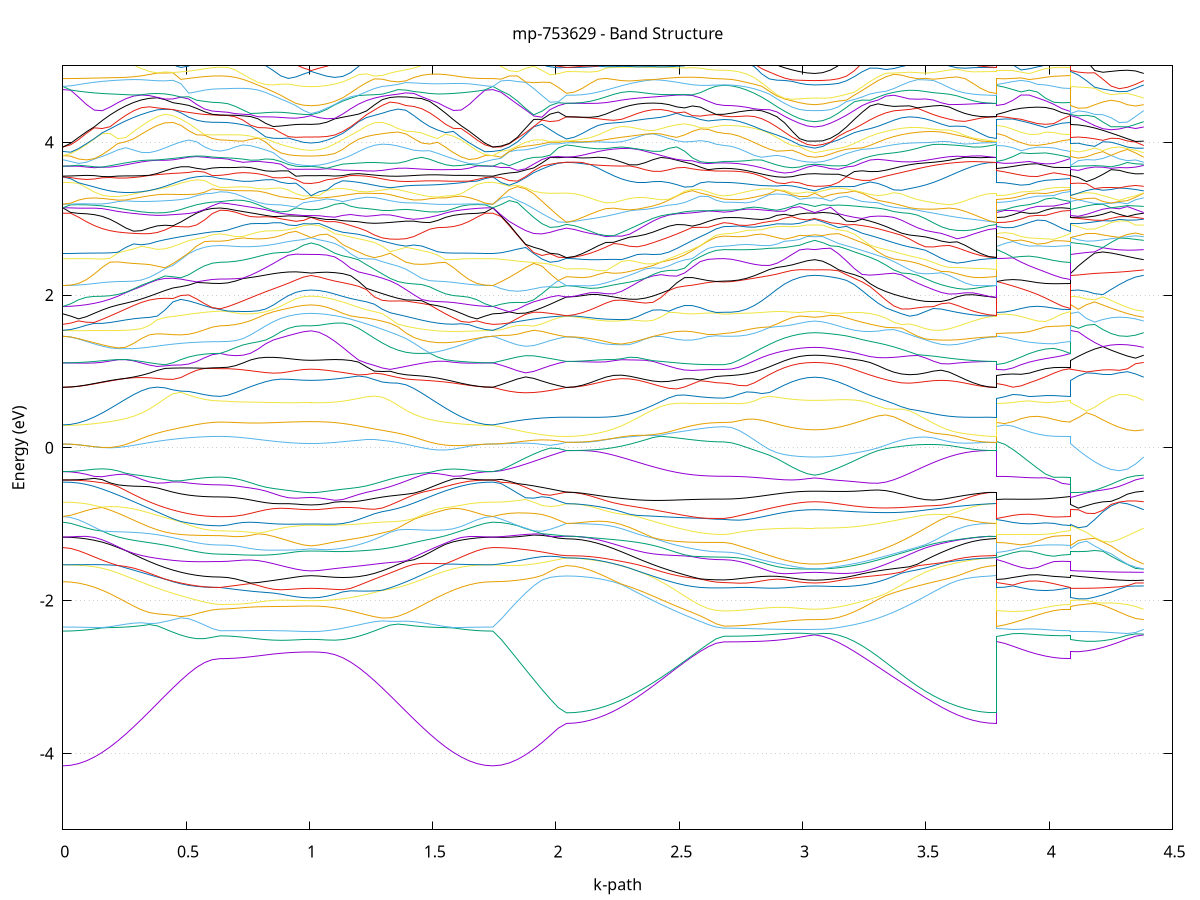 set title 'mp-753629 - Band Structure'
set xlabel 'k-path'
set ylabel 'Energy (eV)'
set grid y
set yrange [-5:5]
set terminal png size 800,600
set output 'mp-753629_bands_gnuplot.png'
plot '-' using 1:2 with lines notitle, '-' using 1:2 with lines notitle, '-' using 1:2 with lines notitle, '-' using 1:2 with lines notitle, '-' using 1:2 with lines notitle, '-' using 1:2 with lines notitle, '-' using 1:2 with lines notitle, '-' using 1:2 with lines notitle, '-' using 1:2 with lines notitle, '-' using 1:2 with lines notitle, '-' using 1:2 with lines notitle, '-' using 1:2 with lines notitle, '-' using 1:2 with lines notitle, '-' using 1:2 with lines notitle, '-' using 1:2 with lines notitle, '-' using 1:2 with lines notitle, '-' using 1:2 with lines notitle, '-' using 1:2 with lines notitle, '-' using 1:2 with lines notitle, '-' using 1:2 with lines notitle, '-' using 1:2 with lines notitle, '-' using 1:2 with lines notitle, '-' using 1:2 with lines notitle, '-' using 1:2 with lines notitle, '-' using 1:2 with lines notitle, '-' using 1:2 with lines notitle, '-' using 1:2 with lines notitle, '-' using 1:2 with lines notitle, '-' using 1:2 with lines notitle, '-' using 1:2 with lines notitle, '-' using 1:2 with lines notitle, '-' using 1:2 with lines notitle, '-' using 1:2 with lines notitle, '-' using 1:2 with lines notitle, '-' using 1:2 with lines notitle, '-' using 1:2 with lines notitle, '-' using 1:2 with lines notitle, '-' using 1:2 with lines notitle, '-' using 1:2 with lines notitle, '-' using 1:2 with lines notitle, '-' using 1:2 with lines notitle, '-' using 1:2 with lines notitle, '-' using 1:2 with lines notitle, '-' using 1:2 with lines notitle, '-' using 1:2 with lines notitle, '-' using 1:2 with lines notitle, '-' using 1:2 with lines notitle, '-' using 1:2 with lines notitle, '-' using 1:2 with lines notitle, '-' using 1:2 with lines notitle, '-' using 1:2 with lines notitle, '-' using 1:2 with lines notitle, '-' using 1:2 with lines notitle, '-' using 1:2 with lines notitle, '-' using 1:2 with lines notitle, '-' using 1:2 with lines notitle, '-' using 1:2 with lines notitle, '-' using 1:2 with lines notitle, '-' using 1:2 with lines notitle, '-' using 1:2 with lines notitle, '-' using 1:2 with lines notitle, '-' using 1:2 with lines notitle, '-' using 1:2 with lines notitle, '-' using 1:2 with lines notitle, '-' using 1:2 with lines notitle, '-' using 1:2 with lines notitle, '-' using 1:2 with lines notitle, '-' using 1:2 with lines notitle, '-' using 1:2 with lines notitle, '-' using 1:2 with lines notitle, '-' using 1:2 with lines notitle, '-' using 1:2 with lines notitle, '-' using 1:2 with lines notitle, '-' using 1:2 with lines notitle, '-' using 1:2 with lines notitle, '-' using 1:2 with lines notitle, '-' using 1:2 with lines notitle, '-' using 1:2 with lines notitle, '-' using 1:2 with lines notitle, '-' using 1:2 with lines notitle, '-' using 1:2 with lines notitle, '-' using 1:2 with lines notitle, '-' using 1:2 with lines notitle, '-' using 1:2 with lines notitle, '-' using 1:2 with lines notitle, '-' using 1:2 with lines notitle, '-' using 1:2 with lines notitle, '-' using 1:2 with lines notitle, '-' using 1:2 with lines notitle, '-' using 1:2 with lines notitle, '-' using 1:2 with lines notitle, '-' using 1:2 with lines notitle, '-' using 1:2 with lines notitle, '-' using 1:2 with lines notitle, '-' using 1:2 with lines notitle, '-' using 1:2 with lines notitle, '-' using 1:2 with lines notitle, '-' using 1:2 with lines notitle, '-' using 1:2 with lines notitle, '-' using 1:2 with lines notitle, '-' using 1:2 with lines notitle, '-' using 1:2 with lines notitle, '-' using 1:2 with lines notitle, '-' using 1:2 with lines notitle, '-' using 1:2 with lines notitle, '-' using 1:2 with lines notitle, '-' using 1:2 with lines notitle, '-' using 1:2 with lines notitle, '-' using 1:2 with lines notitle, '-' using 1:2 with lines notitle, '-' using 1:2 with lines notitle, '-' using 1:2 with lines notitle, '-' using 1:2 with lines notitle, '-' using 1:2 with lines notitle, '-' using 1:2 with lines notitle, '-' using 1:2 with lines notitle, '-' using 1:2 with lines notitle, '-' using 1:2 with lines notitle, '-' using 1:2 with lines notitle, '-' using 1:2 with lines notitle, '-' using 1:2 with lines notitle, '-' using 1:2 with lines notitle, '-' using 1:2 with lines notitle, '-' using 1:2 with lines notitle, '-' using 1:2 with lines notitle, '-' using 1:2 with lines notitle, '-' using 1:2 with lines notitle, '-' using 1:2 with lines notitle, '-' using 1:2 with lines notitle, '-' using 1:2 with lines notitle, '-' using 1:2 with lines notitle, '-' using 1:2 with lines notitle, '-' using 1:2 with lines notitle, '-' using 1:2 with lines notitle, '-' using 1:2 with lines notitle, '-' using 1:2 with lines notitle, '-' using 1:2 with lines notitle, '-' using 1:2 with lines notitle, '-' using 1:2 with lines notitle, '-' using 1:2 with lines notitle, '-' using 1:2 with lines notitle, '-' using 1:2 with lines notitle, '-' using 1:2 with lines notitle, '-' using 1:2 with lines notitle, '-' using 1:2 with lines notitle, '-' using 1:2 with lines notitle, '-' using 1:2 with lines notitle, '-' using 1:2 with lines notitle, '-' using 1:2 with lines notitle, '-' using 1:2 with lines notitle, '-' using 1:2 with lines notitle, '-' using 1:2 with lines notitle, '-' using 1:2 with lines notitle, '-' using 1:2 with lines notitle, '-' using 1:2 with lines notitle, '-' using 1:2 with lines notitle, '-' using 1:2 with lines notitle, '-' using 1:2 with lines notitle, '-' using 1:2 with lines notitle, '-' using 1:2 with lines notitle, '-' using 1:2 with lines notitle, '-' using 1:2 with lines notitle, '-' using 1:2 with lines notitle, '-' using 1:2 with lines notitle, '-' using 1:2 with lines notitle, '-' using 1:2 with lines notitle
0.000000 -49.219356
0.031918 -49.219156
0.063835 -49.218656
0.095753 -49.217656
0.127671 -49.216356
0.159589 -49.214656
0.191506 -49.212656
0.223424 -49.210256
0.255342 -49.207556
0.287260 -49.204556
0.319177 -49.201356
0.351095 -49.197856
0.383013 -49.194156
0.414931 -49.190256
0.446848 -49.186156
0.478766 -49.182056
0.510684 -49.177956
0.542602 -49.173856
0.574519 -49.170056
0.606437 -49.167056
0.638355 -49.165856
0.638355 -49.165856
0.669068 -49.165756
0.699781 -49.165356
0.730494 -49.164856
0.761206 -49.164056
0.791919 -49.163056
0.822632 -49.161856
0.853345 -49.160456
0.884058 -49.158956
0.914771 -49.157256
0.945484 -49.155456
0.976196 -49.153756
1.006909 -49.152856
1.006909 -49.152856
1.038957 -49.154156
1.071006 -49.157056
1.103054 -49.160756
1.135102 -49.164756
1.167150 -49.168856
1.199199 -49.173156
1.231247 -49.177456
1.263295 -49.181756
1.295343 -49.185956
1.327391 -49.189956
1.359440 -49.193956
1.391488 -49.197656
1.423536 -49.201156
1.455584 -49.204456
1.487632 -49.207456
1.519681 -49.210156
1.551729 -49.212556
1.583777 -49.214656
1.615825 -49.216356
1.647873 -49.217656
1.679922 -49.218656
1.711970 -49.219156
1.744018 -49.219356
1.744018 -49.219356
1.777182 -49.219356
1.810346 -49.219156
1.843511 -49.218956
1.876675 -49.218556
1.909839 -49.218256
1.943003 -49.217856
1.976167 -49.217656
2.009331 -49.217456
2.042496 -49.217356
2.042496 -49.217356
2.074413 -49.217156
2.106331 -49.216656
2.138249 -49.215656
2.170167 -49.214356
2.202084 -49.212756
2.234002 -49.210756
2.265920 -49.208456
2.297838 -49.205856
2.329755 -49.202956
2.361673 -49.199756
2.393591 -49.196356
2.425509 -49.192656
2.457426 -49.188856
2.489344 -49.184956
2.521262 -49.180956
2.553180 -49.176856
2.585097 -49.172956
2.617015 -49.169256
2.648933 -49.166356
2.680851 -49.165156
2.680851 -49.165156
2.711563 -49.165056
2.742276 -49.164756
2.772989 -49.164156
2.803702 -49.163356
2.834415 -49.162456
2.865128 -49.161256
2.895841 -49.159856
2.926553 -49.158356
2.957266 -49.156756
2.987979 -49.154956
3.018692 -49.153256
3.049405 -49.152356
3.049405 -49.152356
3.081453 -49.153656
3.113501 -49.156556
3.145550 -49.160056
3.177598 -49.163956
3.209646 -49.168056
3.241694 -49.172256
3.273742 -49.176456
3.305791 -49.180556
3.337839 -49.184656
3.369887 -49.188656
3.401935 -49.192556
3.433983 -49.196156
3.466032 -49.199556
3.498080 -49.202756
3.530128 -49.205756
3.562176 -49.208356
3.594224 -49.210656
3.626273 -49.212656
3.658321 -49.214356
3.690369 -49.215656
3.722417 -49.216656
3.754465 -49.217156
3.786514 -49.217356
3.786514 -49.165156
3.819678 -49.165156
3.852842 -49.165256
3.886006 -49.165356
3.919170 -49.165456
3.952335 -49.165556
3.985499 -49.165656
4.018663 -49.165756
4.051827 -49.165856
4.084991 -49.165856
4.084991 -49.152856
4.118155 -49.152856
4.151320 -49.152856
4.184484 -49.152756
4.217648 -49.152656
4.250812 -49.152556
4.283976 -49.152556
4.317141 -49.152456
4.350305 -49.152356
4.383469 -49.152356
e
0.000000 -49.163456
0.031918 -49.163256
0.063835 -49.162856
0.095753 -49.162156
0.127671 -49.161156
0.159589 -49.159956
0.191506 -49.158456
0.223424 -49.156756
0.255342 -49.154856
0.287260 -49.152656
0.319177 -49.150356
0.351095 -49.147856
0.383013 -49.145256
0.414931 -49.142556
0.446848 -49.139756
0.478766 -49.136856
0.510684 -49.138056
0.542602 -49.141956
0.574519 -49.145556
0.606437 -49.148556
0.638355 -49.149756
0.638355 -49.149756
0.669068 -49.149656
0.699781 -49.149456
0.730494 -49.149156
0.761206 -49.148756
0.791919 -49.148356
0.822632 -49.147756
0.853345 -49.147256
0.884058 -49.146856
0.914771 -49.146656
0.945484 -49.146856
0.976196 -49.147456
1.006909 -49.148056
1.006909 -49.148056
1.038957 -49.147056
1.071006 -49.144956
1.103054 -49.142456
1.135102 -49.139756
1.167150 -49.136956
1.199199 -49.134156
1.231247 -49.133856
1.263295 -49.136656
1.295343 -49.139556
1.327391 -49.142356
1.359440 -49.145056
1.391488 -49.147756
1.423536 -49.150256
1.455584 -49.152556
1.487632 -49.154756
1.519681 -49.156656
1.551729 -49.158456
1.583777 -49.159956
1.615825 -49.161156
1.647873 -49.162156
1.679922 -49.162856
1.711970 -49.163256
1.744018 -49.163456
1.744018 -49.163456
1.777182 -49.163556
1.810346 -49.163856
1.843511 -49.164356
1.876675 -49.164956
1.909839 -49.165656
1.943003 -49.166256
1.976167 -49.166756
2.009331 -49.167056
2.042496 -49.167156
2.042496 -49.167156
2.074413 -49.167056
2.106331 -49.166556
2.138249 -49.165856
2.170167 -49.164756
2.202084 -49.163456
2.234002 -49.161856
2.265920 -49.160056
2.297838 -49.157956
2.329755 -49.155656
2.361673 -49.153156
2.393591 -49.150456
2.425509 -49.147656
2.457426 -49.144756
2.489344 -49.141756
2.521262 -49.138756
2.553180 -49.137656
2.585097 -49.141456
2.617015 -49.145056
2.648933 -49.147856
2.680851 -49.149056
2.680851 -49.149056
2.711563 -49.148956
2.742276 -49.148756
2.772989 -49.148556
2.803702 -49.148156
2.834415 -49.147656
2.865128 -49.147156
2.895841 -49.146656
2.926553 -49.146256
2.957266 -49.146156
2.987979 -49.146356
3.018692 -49.147056
3.049405 -49.147556
3.049405 -49.147556
3.081453 -49.146656
3.113501 -49.144556
3.145550 -49.142056
3.177598 -49.139456
3.209646 -49.136656
3.241694 -49.133956
3.273742 -49.135456
3.305791 -49.138556
3.337839 -49.141556
3.369887 -49.144556
3.401935 -49.147556
3.433983 -49.150356
3.466032 -49.153056
3.498080 -49.155556
3.530128 -49.157856
3.562176 -49.159956
3.594224 -49.161856
3.626273 -49.163456
3.658321 -49.164756
3.690369 -49.165856
3.722417 -49.166556
3.754465 -49.167056
3.786514 -49.167156
3.786514 -49.149056
3.819678 -49.149056
3.852842 -49.149156
3.886006 -49.149256
3.919170 -49.149356
3.952335 -49.149456
3.985499 -49.149556
4.018663 -49.149656
4.051827 -49.149756
4.084991 -49.149756
4.084991 -49.148056
4.118155 -49.148056
4.151320 -49.147956
4.184484 -49.147956
4.217648 -49.147856
4.250812 -49.147756
4.283976 -49.147656
4.317141 -49.147656
4.350305 -49.147556
4.383469 -49.147556
e
0.000000 -49.099356
0.031918 -49.099556
0.063835 -49.100156
0.095753 -49.101156
0.127671 -49.102456
0.159589 -49.104156
0.191506 -49.106056
0.223424 -49.108256
0.255342 -49.110656
0.287260 -49.113456
0.319177 -49.116356
0.351095 -49.119556
0.383013 -49.122956
0.414931 -49.126556
0.446848 -49.130256
0.478766 -49.134156
0.510684 -49.134156
0.542602 -49.131456
0.574519 -49.128956
0.606437 -49.127156
0.638355 -49.126356
0.638355 -49.126356
0.669068 -49.126356
0.699781 -49.126056
0.730494 -49.125756
0.761206 -49.125256
0.791919 -49.124656
0.822632 -49.123956
0.853345 -49.124056
0.884058 -49.125956
0.914771 -49.127956
0.945484 -49.129656
0.976196 -49.130756
1.006909 -49.131156
1.006909 -49.131156
1.038957 -49.130756
1.071006 -49.129856
1.103054 -49.128656
1.135102 -49.127256
1.167150 -49.128256
1.199199 -49.130856
1.231247 -49.131156
1.263295 -49.128356
1.295343 -49.125456
1.327391 -49.122656
1.359440 -49.119856
1.391488 -49.117156
1.423536 -49.114656
1.455584 -49.112156
1.487632 -49.109856
1.519681 -49.107656
1.551729 -49.105756
1.583777 -49.103956
1.615825 -49.102456
1.647873 -49.101156
1.679922 -49.100256
1.711970 -49.099656
1.744018 -49.099356
1.744018 -49.099356
1.777182 -49.099356
1.810346 -49.099356
1.843511 -49.099356
1.876675 -49.099356
1.909839 -49.099356
1.943003 -49.099356
1.976167 -49.099356
2.009331 -49.099356
2.042496 -49.099356
2.042496 -49.099356
2.074413 -49.099556
2.106331 -49.100156
2.138249 -49.101156
2.170167 -49.102456
2.202084 -49.104056
2.234002 -49.106056
2.265920 -49.108156
2.297838 -49.110656
2.329755 -49.113356
2.361673 -49.116256
2.393591 -49.119456
2.425509 -49.122756
2.457426 -49.126356
2.489344 -49.130056
2.521262 -49.133856
2.553180 -49.135756
2.585097 -49.132856
2.617015 -49.130256
2.648933 -49.128256
2.680851 -49.127456
2.680851 -49.127456
2.711563 -49.127356
2.742276 -49.127156
2.772989 -49.126756
2.803702 -49.126256
2.834415 -49.125656
2.865128 -49.124856
2.895841 -49.124356
2.926553 -49.125656
2.957266 -49.127656
2.987979 -49.129256
3.018692 -49.130356
3.049405 -49.130656
3.049405 -49.130656
3.081453 -49.130356
3.113501 -49.129456
3.145550 -49.128256
3.177598 -49.127256
3.209646 -49.129456
3.241694 -49.132256
3.273742 -49.130956
3.305791 -49.128156
3.337839 -49.125256
3.369887 -49.122456
3.401935 -49.119756
3.433983 -49.117156
3.466032 -49.114556
3.498080 -49.112156
3.530128 -49.109856
3.562176 -49.107656
3.594224 -49.105756
3.626273 -49.103956
3.658321 -49.102456
3.690369 -49.101156
3.722417 -49.100256
3.754465 -49.099656
3.786514 -49.099356
3.786514 -49.127456
3.819678 -49.127356
3.852842 -49.127356
3.886006 -49.127156
3.919170 -49.126956
3.952335 -49.126856
3.985499 -49.126656
4.018663 -49.126456
4.051827 -49.126456
4.084991 -49.126356
4.084991 -49.131156
4.118155 -49.131156
4.151320 -49.131056
4.184484 -49.131056
4.217648 -49.130956
4.250812 -49.130856
4.283976 -49.130756
4.317141 -49.130756
4.350305 -49.130656
4.383469 -49.130656
e
0.000000 -49.099356
0.031918 -49.099456
0.063835 -49.099956
0.095753 -49.100556
0.127671 -49.101456
0.159589 -49.102356
0.191506 -49.103456
0.223424 -49.104656
0.255342 -49.105756
0.287260 -49.106956
0.319177 -49.108156
0.351095 -49.109256
0.383013 -49.110356
0.414931 -49.111256
0.446848 -49.112156
0.478766 -49.113056
0.510684 -49.113756
0.542602 -49.114356
0.574519 -49.115056
0.606437 -49.115756
0.638355 -49.116156
0.638355 -49.116156
0.669068 -49.116256
0.699781 -49.116556
0.730494 -49.117156
0.761206 -49.118256
0.791919 -49.119756
0.822632 -49.121456
0.853345 -49.122556
0.884058 -49.121856
0.914771 -49.120856
0.945484 -49.119856
0.976196 -49.118956
1.006909 -49.118556
1.006909 -49.118556
1.038957 -49.119156
1.071006 -49.120656
1.103054 -49.122856
1.135102 -49.125156
1.167150 -49.125156
1.199199 -49.123456
1.231247 -49.121556
1.263295 -49.119656
1.295343 -49.117756
1.327391 -49.115756
1.359440 -49.113856
1.391488 -49.111956
1.423536 -49.110156
1.455584 -49.108456
1.487632 -49.106756
1.519681 -49.105256
1.551729 -49.103856
1.583777 -49.102556
1.615825 -49.101456
1.647873 -49.100556
1.679922 -49.099956
1.711970 -49.099456
1.744018 -49.099356
1.744018 -49.099356
1.777182 -49.099356
1.810346 -49.099356
1.843511 -49.099356
1.876675 -49.099356
1.909839 -49.099356
1.943003 -49.099356
1.976167 -49.099356
2.009331 -49.099356
2.042496 -49.099356
2.042496 -49.099356
2.074413 -49.099456
2.106331 -49.099956
2.138249 -49.100556
2.170167 -49.101356
2.202084 -49.102356
2.234002 -49.103456
2.265920 -49.104556
2.297838 -49.105756
2.329755 -49.106956
2.361673 -49.108056
2.393591 -49.109156
2.425509 -49.110256
2.457426 -49.111256
2.489344 -49.112156
2.521262 -49.112956
2.553180 -49.113656
2.585097 -49.114356
2.617015 -49.115156
2.648933 -49.116156
2.680851 -49.116756
2.680851 -49.116756
2.711563 -49.116756
2.742276 -49.116856
2.772989 -49.117356
2.803702 -49.118156
2.834415 -49.119556
2.865128 -49.121356
2.895841 -49.122956
2.926553 -49.122656
2.957266 -49.121656
2.987979 -49.120656
3.018692 -49.119656
3.049405 -49.119256
3.049405 -49.119256
3.081453 -49.119856
3.113501 -49.121556
3.145550 -49.123856
3.177598 -49.125956
3.209646 -49.124856
3.241694 -49.123156
3.273742 -49.121356
3.305791 -49.119456
3.337839 -49.117556
3.369887 -49.115656
3.401935 -49.113756
3.433983 -49.111856
3.466032 -49.110156
3.498080 -49.108356
3.530128 -49.106756
3.562176 -49.105256
3.594224 -49.103856
3.626273 -49.102556
3.658321 -49.101456
3.690369 -49.100556
3.722417 -49.099956
3.754465 -49.099456
3.786514 -49.099356
3.786514 -49.116756
3.819678 -49.116756
3.852842 -49.116656
3.886006 -49.116556
3.919170 -49.116456
3.952335 -49.116356
3.985499 -49.116256
4.018663 -49.116256
4.051827 -49.116156
4.084991 -49.116156
4.084991 -49.118556
4.118155 -49.118556
4.151320 -49.118556
4.184484 -49.118656
4.217648 -49.118756
4.250812 -49.118856
4.283976 -49.118956
4.317141 -49.119056
4.350305 -49.119156
4.383469 -49.119256
e
0.000000 -49.092456
0.031918 -49.092456
0.063835 -49.092456
0.095753 -49.092556
0.127671 -49.092656
0.159589 -49.092956
0.191506 -49.093356
0.223424 -49.093956
0.255342 -49.094756
0.287260 -49.095756
0.319177 -49.096956
0.351095 -49.098356
0.383013 -49.099956
0.414931 -49.101756
0.446848 -49.103656
0.478766 -49.105656
0.510684 -49.107756
0.542602 -49.109756
0.574519 -49.111556
0.606437 -49.112756
0.638355 -49.113056
0.638355 -49.113056
0.669068 -49.113156
0.699781 -49.113456
0.730494 -49.113656
0.761206 -49.113756
0.791919 -49.113656
0.822632 -49.113556
0.853345 -49.113356
0.884058 -49.113256
0.914771 -49.113156
0.945484 -49.113356
0.976196 -49.113756
1.006909 -49.113956
1.006909 -49.113956
1.038957 -49.113556
1.071006 -49.112456
1.103054 -49.111056
1.135102 -49.109556
1.167150 -49.107956
1.199199 -49.106356
1.231247 -49.104756
1.263295 -49.103256
1.295343 -49.101756
1.327391 -49.100256
1.359440 -49.098956
1.391488 -49.097656
1.423536 -49.096556
1.455584 -49.095556
1.487632 -49.094756
1.519681 -49.093956
1.551729 -49.093456
1.583777 -49.092956
1.615825 -49.092756
1.647873 -49.092556
1.679922 -49.092456
1.711970 -49.092456
1.744018 -49.092456
1.744018 -49.092456
1.777182 -49.092456
1.810346 -49.092456
1.843511 -49.092456
1.876675 -49.092456
1.909839 -49.092456
1.943003 -49.092456
1.976167 -49.092456
2.009331 -49.092456
2.042496 -49.092456
2.042496 -49.092456
2.074413 -49.092456
2.106331 -49.092456
2.138249 -49.092556
2.170167 -49.092656
2.202084 -49.092956
2.234002 -49.093456
2.265920 -49.094056
2.297838 -49.094856
2.329755 -49.095856
2.361673 -49.097156
2.393591 -49.098556
2.425509 -49.100156
2.457426 -49.102056
2.489344 -49.104056
2.521262 -49.106156
2.553180 -49.108356
2.585097 -49.110456
2.617015 -49.112256
2.648933 -49.113256
2.680851 -49.113556
2.680851 -49.113556
2.711563 -49.113656
2.742276 -49.114056
2.772989 -49.114456
2.803702 -49.114656
2.834415 -49.114556
2.865128 -49.114456
2.895841 -49.114156
2.926553 -49.114056
2.957266 -49.113956
2.987979 -49.114056
3.018692 -49.114356
3.049405 -49.114656
3.049405 -49.114656
3.081453 -49.114256
3.113501 -49.113056
3.145550 -49.111656
3.177598 -49.110056
3.209646 -49.108356
3.241694 -49.106756
3.273742 -49.105056
3.305791 -49.103456
3.337839 -49.101956
3.369887 -49.100456
3.401935 -49.099056
3.433983 -49.097856
3.466032 -49.096656
3.498080 -49.095656
3.530128 -49.094756
3.562176 -49.094056
3.594224 -49.093456
3.626273 -49.093056
3.658321 -49.092756
3.690369 -49.092556
3.722417 -49.092456
3.754465 -49.092456
3.786514 -49.092456
3.786514 -49.113556
3.819678 -49.113456
3.852842 -49.113456
3.886006 -49.113456
3.919170 -49.113356
3.952335 -49.113256
3.985499 -49.113156
4.018663 -49.113156
4.051827 -49.113056
4.084991 -49.113056
4.084991 -49.113956
4.118155 -49.113956
4.151320 -49.114056
4.184484 -49.114156
4.217648 -49.114256
4.250812 -49.114356
4.283976 -49.114556
4.317141 -49.114556
4.350305 -49.114656
4.383469 -49.114656
e
0.000000 -49.092456
0.031918 -49.092356
0.063835 -49.092356
0.095753 -49.092356
0.127671 -49.092456
0.159589 -49.092556
0.191506 -49.092756
0.223424 -49.092956
0.255342 -49.093256
0.287260 -49.093556
0.319177 -49.093856
0.351095 -49.094256
0.383013 -49.094656
0.414931 -49.095056
0.446848 -49.095356
0.478766 -49.095656
0.510684 -49.095956
0.542602 -49.096156
0.574519 -49.096256
0.606437 -49.096356
0.638355 -49.096456
0.638355 -49.096456
0.669068 -49.096456
0.699781 -49.096756
0.730494 -49.097056
0.761206 -49.097656
0.791919 -49.098256
0.822632 -49.099056
0.853345 -49.099956
0.884058 -49.100956
0.914771 -49.101856
0.945484 -49.102556
0.976196 -49.103056
1.006909 -49.103256
1.006909 -49.103256
1.038957 -49.103056
1.071006 -49.102656
1.103054 -49.102056
1.135102 -49.101256
1.167150 -49.100456
1.199199 -49.099656
1.231247 -49.098756
1.263295 -49.097856
1.295343 -49.097056
1.327391 -49.096256
1.359440 -49.095556
1.391488 -49.094856
1.423536 -49.094256
1.455584 -49.093756
1.487632 -49.093256
1.519681 -49.092956
1.551729 -49.092656
1.583777 -49.092556
1.615825 -49.092456
1.647873 -49.092356
1.679922 -49.092356
1.711970 -49.092356
1.744018 -49.092456
1.744018 -49.092456
1.777182 -49.092456
1.810346 -49.092456
1.843511 -49.092456
1.876675 -49.092456
1.909839 -49.092456
1.943003 -49.092456
1.976167 -49.092456
2.009331 -49.092456
2.042496 -49.092456
2.042496 -49.092456
2.074413 -49.092456
2.106331 -49.092356
2.138249 -49.092356
2.170167 -49.092456
2.202084 -49.092556
2.234002 -49.092756
2.265920 -49.092956
2.297838 -49.093256
2.329755 -49.093556
2.361673 -49.093956
2.393591 -49.094356
2.425509 -49.094756
2.457426 -49.095056
2.489344 -49.095456
2.521262 -49.095756
2.553180 -49.096056
2.585097 -49.096256
2.617015 -49.096456
2.648933 -49.096556
2.680851 -49.096556
2.680851 -49.096556
2.711563 -49.096656
2.742276 -49.096856
2.772989 -49.097256
2.803702 -49.097756
2.834415 -49.098556
2.865128 -49.099356
2.895841 -49.100356
2.926553 -49.101356
2.957266 -49.102356
2.987979 -49.103156
3.018692 -49.103756
3.049405 -49.103956
3.049405 -49.103956
3.081453 -49.103756
3.113501 -49.103256
3.145550 -49.102556
3.177598 -49.101756
3.209646 -49.100956
3.241694 -49.100056
3.273742 -49.099056
3.305791 -49.098156
3.337839 -49.097356
3.369887 -49.096456
3.401935 -49.095656
3.433983 -49.094956
3.466032 -49.094356
3.498080 -49.093756
3.530128 -49.093356
3.562176 -49.092956
3.594224 -49.092656
3.626273 -49.092556
3.658321 -49.092456
3.690369 -49.092356
3.722417 -49.092356
3.754465 -49.092356
3.786514 -49.092456
3.786514 -49.096556
3.819678 -49.096556
3.852842 -49.096556
3.886006 -49.096556
3.919170 -49.096456
3.952335 -49.096456
3.985499 -49.096456
4.018663 -49.096456
4.051827 -49.096456
4.084991 -49.096456
4.084991 -49.103256
4.118155 -49.103256
4.151320 -49.103356
4.184484 -49.103456
4.217648 -49.103556
4.250812 -49.103656
4.283976 -49.103756
4.317141 -49.103856
4.350305 -49.103956
4.383469 -49.103956
e
0.000000 -49.038956
0.031918 -49.038856
0.063835 -49.038356
0.095753 -49.037456
0.127671 -49.036256
0.159589 -49.034756
0.191506 -49.032956
0.223424 -49.030856
0.255342 -49.028456
0.287260 -49.025756
0.319177 -49.022756
0.351095 -49.019656
0.383013 -49.016256
0.414931 -49.012756
0.446848 -49.009056
0.478766 -49.005156
0.510684 -49.001256
0.542602 -48.997156
0.574519 -48.993056
0.606437 -48.988956
0.638355 -48.985356
0.638355 -48.985356
0.669068 -48.985256
0.699781 -48.984956
0.730494 -48.984556
0.761206 -48.983956
0.791919 -48.983156
0.822632 -48.982256
0.853345 -48.981156
0.884058 -48.979856
0.914771 -48.978456
0.945484 -48.976956
0.976196 -48.975356
1.006909 -48.973756
1.006909 -48.973756
1.038957 -48.976956
1.071006 -48.980856
1.103054 -48.984856
1.135102 -48.988956
1.167150 -48.992956
1.199199 -48.997056
1.231247 -49.001056
1.263295 -49.004956
1.295343 -49.008856
1.327391 -49.012556
1.359440 -49.016156
1.391488 -49.019556
1.423536 -49.022656
1.455584 -49.025656
1.487632 -49.028356
1.519681 -49.030756
1.551729 -49.032856
1.583777 -49.034756
1.615825 -49.036256
1.647873 -49.037456
1.679922 -49.038356
1.711970 -49.038856
1.744018 -49.038956
1.744018 -49.038956
1.777182 -49.038856
1.810346 -49.038556
1.843511 -49.038056
1.876675 -49.037556
1.909839 -49.036856
1.943003 -49.036256
1.976167 -49.035756
2.009331 -49.035456
2.042496 -49.035356
2.042496 -49.035356
2.074413 -49.035256
2.106331 -49.034756
2.138249 -49.033956
2.170167 -49.032856
2.202084 -49.031356
2.234002 -49.029656
2.265920 -49.027656
2.297838 -49.025356
2.329755 -49.022856
2.361673 -49.020056
2.393591 -49.017056
2.425509 -49.013856
2.457426 -49.010556
2.489344 -49.006956
2.521262 -49.003356
2.553180 -48.999556
2.585097 -48.995656
2.617015 -48.991756
2.648933 -48.987756
2.680851 -48.984356
2.680851 -48.984356
2.711563 -48.984256
2.742276 -48.984056
2.772989 -48.983556
2.803702 -48.983056
2.834415 -48.982256
2.865128 -48.981356
2.895841 -48.980256
2.926553 -48.979056
2.957266 -48.977756
2.987979 -48.976256
3.018692 -48.974656
3.049405 -48.973256
3.049405 -48.973256
3.081453 -48.976256
3.113501 -48.979956
3.145550 -48.983856
3.177598 -48.987756
3.209646 -48.991656
3.241694 -48.995556
3.273742 -48.999356
3.305791 -49.003156
3.337839 -49.006856
3.369887 -49.010356
3.401935 -49.013756
3.433983 -49.016956
3.466032 -49.019956
3.498080 -49.022756
3.530128 -49.025356
3.562176 -49.027556
3.594224 -49.029656
3.626273 -49.031356
3.658321 -49.032756
3.690369 -49.033956
3.722417 -49.034756
3.754465 -49.035256
3.786514 -49.035356
3.786514 -48.984356
3.819678 -48.984356
3.852842 -48.984456
3.886006 -48.984556
3.919170 -48.984756
3.952335 -48.984956
3.985499 -48.985056
4.018663 -48.985256
4.051827 -48.985256
4.084991 -48.985356
4.084991 -48.973756
4.118155 -48.973756
4.151320 -48.973656
4.184484 -48.973656
4.217648 -48.973556
4.250812 -48.973456
4.283976 -48.973356
4.317141 -48.973256
4.350305 -48.973256
4.383469 -48.973256
e
0.000000 -48.975156
0.031918 -48.975056
0.063835 -48.974756
0.095753 -48.974156
0.127671 -48.973456
0.159589 -48.972456
0.191506 -48.971256
0.223424 -48.969856
0.255342 -48.968356
0.287260 -48.966656
0.319177 -48.964756
0.351095 -48.962856
0.383013 -48.960756
0.414931 -48.958556
0.446848 -48.961056
0.478766 -48.964756
0.510684 -48.968556
0.542602 -48.972556
0.574519 -48.976556
0.606437 -48.980656
0.638355 -48.984256
0.638355 -48.984256
0.669068 -48.984156
0.699781 -48.983856
0.730494 -48.983456
0.761206 -48.982856
0.791919 -48.982056
0.822632 -48.981156
0.853345 -48.980056
0.884058 -48.978856
0.914771 -48.977456
0.945484 -48.976056
0.976196 -48.974456
1.006909 -48.973256
1.006909 -48.973256
1.038957 -48.971556
1.071006 -48.969556
1.103054 -48.967356
1.135102 -48.965256
1.167150 -48.962956
1.199199 -48.960656
1.231247 -48.958356
1.263295 -48.956056
1.295343 -48.956256
1.327391 -48.958456
1.359440 -48.960656
1.391488 -48.962756
1.423536 -48.964756
1.455584 -48.966556
1.487632 -48.968256
1.519681 -48.969856
1.551729 -48.971256
1.583777 -48.972456
1.615825 -48.973356
1.647873 -48.974156
1.679922 -48.974756
1.711970 -48.975056
1.744018 -48.975156
1.744018 -48.975156
1.777182 -48.975256
1.810346 -48.975356
1.843511 -48.975656
1.876675 -48.975956
1.909839 -48.976256
1.943003 -48.976556
1.976167 -48.976856
2.009331 -48.977056
2.042496 -48.977056
2.042496 -48.977056
2.074413 -48.976956
2.106331 -48.976656
2.138249 -48.976056
2.170167 -48.975256
2.202084 -48.974256
2.234002 -48.972956
2.265920 -48.971556
2.297838 -48.969956
2.329755 -48.968156
2.361673 -48.966256
2.393591 -48.964256
2.425509 -48.962056
2.457426 -48.959856
2.489344 -48.960756
2.521262 -48.964356
2.553180 -48.968056
2.585097 -48.971856
2.617015 -48.975756
2.648933 -48.979756
2.680851 -48.983156
2.680851 -48.983156
2.711563 -48.983056
2.742276 -48.982856
2.772989 -48.982356
2.803702 -48.981856
2.834415 -48.981056
2.865128 -48.980156
2.895841 -48.979156
2.926553 -48.977956
2.957266 -48.976656
2.987979 -48.975256
3.018692 -48.973656
3.049405 -48.972656
3.049405 -48.972656
3.081453 -48.971056
3.113501 -48.969056
3.145550 -48.966956
3.177598 -48.964856
3.209646 -48.962656
3.241694 -48.960356
3.273742 -48.958056
3.305791 -48.955756
3.337839 -48.957456
3.369887 -48.959756
3.401935 -48.961956
3.433983 -48.964156
3.466032 -48.966156
3.498080 -48.968156
3.530128 -48.969956
3.562176 -48.971556
3.594224 -48.972956
3.626273 -48.974156
3.658321 -48.975256
3.690369 -48.976056
3.722417 -48.976656
3.754465 -48.976956
3.786514 -48.977056
3.786514 -48.983156
3.819678 -48.983156
3.852842 -48.983256
3.886006 -48.983456
3.919170 -48.983556
3.952335 -48.983756
3.985499 -48.983956
4.018663 -48.984056
4.051827 -48.984156
4.084991 -48.984256
4.084991 -48.973256
4.118155 -48.973256
4.151320 -48.973156
4.184484 -48.973056
4.217648 -48.972956
4.250812 -48.972856
4.283976 -48.972756
4.317141 -48.972656
4.350305 -48.972656
4.383469 -48.972656
e
0.000000 -48.929656
0.031918 -48.930056
0.063835 -48.931056
0.095753 -48.932456
0.127671 -48.933956
0.159589 -48.935756
0.191506 -48.937756
0.223424 -48.939956
0.255342 -48.942456
0.287260 -48.945056
0.319177 -48.947856
0.351095 -48.950956
0.383013 -48.954156
0.414931 -48.957556
0.446848 -48.956356
0.478766 -48.954056
0.510684 -48.951756
0.542602 -48.949556
0.574519 -48.947856
0.606437 -48.947656
0.638355 -48.947656
0.638355 -48.947656
0.669068 -48.947856
0.699781 -48.948456
0.730494 -48.949556
0.761206 -48.950956
0.791919 -48.952756
0.822632 -48.954856
0.853345 -48.957356
0.884058 -48.960056
0.914771 -48.963056
0.945484 -48.966156
0.976196 -48.969456
1.006909 -48.972256
1.006909 -48.972256
1.038957 -48.970656
1.071006 -48.968756
1.103054 -48.966656
1.135102 -48.964456
1.167150 -48.962256
1.199199 -48.960056
1.231247 -48.957756
1.263295 -48.955656
1.295343 -48.953656
1.327391 -48.951356
1.359440 -48.949156
1.391488 -48.946856
1.423536 -48.944756
1.455584 -48.942656
1.487632 -48.940656
1.519681 -48.938756
1.551729 -48.936956
1.583777 -48.935256
1.615825 -48.933656
1.647873 -48.932256
1.679922 -48.931056
1.711970 -48.930056
1.744018 -48.929656
1.744018 -48.929656
1.777182 -48.929656
1.810346 -48.929656
1.843511 -48.929656
1.876675 -48.929656
1.909839 -48.929656
1.943003 -48.929656
1.976167 -48.929656
2.009331 -48.929656
2.042496 -48.929656
2.042496 -48.929656
2.074413 -48.930056
2.106331 -48.931056
2.138249 -48.932456
2.170167 -48.933956
2.202084 -48.935756
2.234002 -48.937756
2.265920 -48.939956
2.297838 -48.942356
2.329755 -48.944956
2.361673 -48.947756
2.393591 -48.950756
2.425509 -48.953956
2.457426 -48.957256
2.489344 -48.957456
2.521262 -48.955156
2.553180 -48.952756
2.585097 -48.950456
2.617015 -48.948356
2.648933 -48.947656
2.680851 -48.947656
2.680851 -48.947656
2.711563 -48.947856
2.742276 -48.948456
2.772989 -48.949456
2.803702 -48.950856
2.834415 -48.952556
2.865128 -48.954656
2.895841 -48.957056
2.926553 -48.959756
2.957266 -48.962656
2.987979 -48.965756
3.018692 -48.968956
3.049405 -48.971556
3.049405 -48.971556
3.081453 -48.970056
3.113501 -48.968156
3.145550 -48.966156
3.177598 -48.964056
3.209646 -48.961856
3.241694 -48.959656
3.273742 -48.957556
3.305791 -48.955656
3.337839 -48.953556
3.369887 -48.951256
3.401935 -48.948956
3.433983 -48.946756
3.466032 -48.944656
3.498080 -48.942556
3.530128 -48.940556
3.562176 -48.938656
3.594224 -48.936856
3.626273 -48.935256
3.658321 -48.933656
3.690369 -48.932256
3.722417 -48.931056
3.754465 -48.930056
3.786514 -48.929656
3.786514 -48.947656
3.819678 -48.947656
3.852842 -48.947656
3.886006 -48.947656
3.919170 -48.947656
3.952335 -48.947656
3.985499 -48.947656
4.018663 -48.947656
4.051827 -48.947656
4.084991 -48.947656
4.084991 -48.972256
4.118155 -48.972256
4.151320 -48.972156
4.184484 -48.972156
4.217648 -48.971956
4.250812 -48.971856
4.283976 -48.971756
4.317141 -48.971656
4.350305 -48.971556
4.383469 -48.971556
e
0.000000 -48.929556
0.031918 -48.930056
0.063835 -48.930956
0.095753 -48.932056
0.127671 -48.933256
0.159589 -48.934456
0.191506 -48.935756
0.223424 -48.937056
0.255342 -48.938356
0.287260 -48.939556
0.319177 -48.940756
0.351095 -48.941956
0.383013 -48.943056
0.414931 -48.943956
0.446848 -48.944856
0.478766 -48.945656
0.510684 -48.946256
0.542602 -48.946656
0.574519 -48.946456
0.606437 -48.944656
0.638355 -48.942856
0.638355 -48.942856
0.669068 -48.942856
0.699781 -48.942756
0.730494 -48.942556
0.761206 -48.942256
0.791919 -48.941856
0.822632 -48.941456
0.853345 -48.940856
0.884058 -48.940256
0.914771 -48.939556
0.945484 -48.938856
0.976196 -48.938156
1.006909 -48.937556
1.006909 -48.937556
1.038957 -48.938756
1.071006 -48.940656
1.103054 -48.942656
1.135102 -48.944756
1.167150 -48.947056
1.199199 -48.949256
1.231247 -48.951556
1.263295 -48.953756
1.295343 -48.953056
1.327391 -48.950856
1.359440 -48.948656
1.391488 -48.946456
1.423536 -48.944356
1.455584 -48.942356
1.487632 -48.940356
1.519681 -48.938456
1.551729 -48.936756
1.583777 -48.935056
1.615825 -48.933556
1.647873 -48.932256
1.679922 -48.931056
1.711970 -48.930056
1.744018 -48.929556
1.744018 -48.929556
1.777182 -48.929656
1.810346 -48.929556
1.843511 -48.929656
1.876675 -48.929556
1.909839 -48.929656
1.943003 -48.929656
1.976167 -48.929656
2.009331 -48.929656
2.042496 -48.929656
2.042496 -48.929656
2.074413 -48.930056
2.106331 -48.930956
2.138249 -48.932056
2.170167 -48.933256
2.202084 -48.934456
2.234002 -48.935756
2.265920 -48.937056
2.297838 -48.938256
2.329755 -48.939556
2.361673 -48.940756
2.393591 -48.941856
2.425509 -48.942956
2.457426 -48.943956
2.489344 -48.944756
2.521262 -48.945556
2.553180 -48.946156
2.585097 -48.946656
2.617015 -48.946656
2.648933 -48.945256
2.680851 -48.943456
2.680851 -48.943456
2.711563 -48.943456
2.742276 -48.943356
2.772989 -48.943156
2.803702 -48.942856
2.834415 -48.942556
2.865128 -48.942056
2.895841 -48.941456
2.926553 -48.940856
2.957266 -48.940156
2.987979 -48.939356
3.018692 -48.938656
3.049405 -48.938056
3.049405 -48.938056
3.081453 -48.939256
3.113501 -48.941156
3.145550 -48.943256
3.177598 -48.945556
3.209646 -48.947856
3.241694 -48.950156
3.273742 -48.952556
3.305791 -48.954456
3.337839 -48.952856
3.369887 -48.950656
3.401935 -48.948556
3.433983 -48.946356
3.466032 -48.944256
3.498080 -48.942256
3.530128 -48.940356
3.562176 -48.938456
3.594224 -48.936756
3.626273 -48.935056
3.658321 -48.933556
3.690369 -48.932256
3.722417 -48.931056
3.754465 -48.930056
3.786514 -48.929656
3.786514 -48.943456
3.819678 -48.943456
3.852842 -48.943456
3.886006 -48.943356
3.919170 -48.943256
3.952335 -48.943156
3.985499 -48.943056
4.018663 -48.942956
4.051827 -48.942856
4.084991 -48.942856
4.084991 -48.937556
4.118155 -48.937556
4.151320 -48.937656
4.184484 -48.937656
4.217648 -48.937756
4.250812 -48.937856
4.283976 -48.937956
4.317141 -48.937956
4.350305 -48.938056
4.383469 -48.938056
e
0.000000 -48.927656
0.031918 -48.927356
0.063835 -48.926856
0.095753 -48.926456
0.127671 -48.926056
0.159589 -48.925856
0.191506 -48.925756
0.223424 -48.925656
0.255342 -48.925856
0.287260 -48.926256
0.319177 -48.926956
0.351095 -48.927756
0.383013 -48.928756
0.414931 -48.929956
0.446848 -48.931356
0.478766 -48.932856
0.510684 -48.934456
0.542602 -48.936356
0.574519 -48.938256
0.606437 -48.940256
0.638355 -48.941956
0.638355 -48.941956
0.669068 -48.941956
0.699781 -48.941756
0.730494 -48.941556
0.761206 -48.941256
0.791919 -48.940856
0.822632 -48.940456
0.853345 -48.939856
0.884058 -48.939256
0.914771 -48.938656
0.945484 -48.937956
0.976196 -48.937156
1.006909 -48.936556
1.006909 -48.936556
1.038957 -48.936156
1.071006 -48.935256
1.103054 -48.934356
1.135102 -48.933356
1.167150 -48.932456
1.199199 -48.931556
1.231247 -48.930656
1.263295 -48.929756
1.295343 -48.928956
1.327391 -48.928256
1.359440 -48.927556
1.391488 -48.926956
1.423536 -48.926456
1.455584 -48.926156
1.487632 -48.925856
1.519681 -48.925656
1.551729 -48.925656
1.583777 -48.925756
1.615825 -48.926056
1.647873 -48.926356
1.679922 -48.926856
1.711970 -48.927356
1.744018 -48.927656
1.744018 -48.927656
1.777182 -48.927656
1.810346 -48.927656
1.843511 -48.927656
1.876675 -48.927656
1.909839 -48.927656
1.943003 -48.927656
1.976167 -48.927656
2.009331 -48.927656
2.042496 -48.927656
2.042496 -48.927656
2.074413 -48.927356
2.106331 -48.926856
2.138249 -48.926456
2.170167 -48.926056
2.202084 -48.925856
2.234002 -48.925756
2.265920 -48.925656
2.297838 -48.925856
2.329755 -48.926356
2.361673 -48.927056
2.393591 -48.927856
2.425509 -48.928956
2.457426 -48.930156
2.489344 -48.931556
2.521262 -48.933156
2.553180 -48.934856
2.585097 -48.936756
2.617015 -48.938756
2.648933 -48.940856
2.680851 -48.942556
2.680851 -48.942556
2.711563 -48.942556
2.742276 -48.942356
2.772989 -48.942156
2.803702 -48.941856
2.834415 -48.941456
2.865128 -48.940956
2.895841 -48.940456
2.926553 -48.939756
2.957266 -48.939156
2.987979 -48.938356
3.018692 -48.937556
3.049405 -48.936956
3.049405 -48.936956
3.081453 -48.936556
3.113501 -48.935656
3.145550 -48.934656
3.177598 -48.933756
3.209646 -48.932756
3.241694 -48.931756
3.273742 -48.930856
3.305791 -48.929956
3.337839 -48.929156
3.369887 -48.928356
3.401935 -48.927656
3.433983 -48.927056
3.466032 -48.926556
3.498080 -48.926156
3.530128 -48.925856
3.562176 -48.925756
3.594224 -48.925656
3.626273 -48.925756
3.658321 -48.926056
3.690369 -48.926356
3.722417 -48.926856
3.754465 -48.927356
3.786514 -48.927656
3.786514 -48.942556
3.819678 -48.942556
3.852842 -48.942456
3.886006 -48.942456
3.919170 -48.942356
3.952335 -48.942256
3.985499 -48.942156
4.018663 -48.942056
4.051827 -48.941956
4.084991 -48.941956
4.084991 -48.936556
4.118155 -48.936556
4.151320 -48.936656
4.184484 -48.936656
4.217648 -48.936756
4.250812 -48.936756
4.283976 -48.936856
4.317141 -48.936856
4.350305 -48.936956
4.383469 -48.936956
e
0.000000 -48.927656
0.031918 -48.927356
0.063835 -48.926756
0.095753 -48.926256
0.127671 -48.925856
0.159589 -48.925556
0.191506 -48.925456
0.223424 -48.925556
0.255342 -48.925656
0.287260 -48.925756
0.319177 -48.925956
0.351095 -48.926056
0.383013 -48.926256
0.414931 -48.926456
0.446848 -48.926656
0.478766 -48.926856
0.510684 -48.927056
0.542602 -48.927156
0.574519 -48.927256
0.606437 -48.927356
0.638355 -48.927356
0.638355 -48.927356
0.669068 -48.927456
0.699781 -48.927556
0.730494 -48.927856
0.761206 -48.928156
0.791919 -48.928656
0.822632 -48.929356
0.853345 -48.930156
0.884058 -48.931156
0.914771 -48.932256
0.945484 -48.933556
0.976196 -48.934956
1.006909 -48.936156
1.006909 -48.936156
1.038957 -48.935456
1.071006 -48.934556
1.103054 -48.933556
1.135102 -48.932656
1.167150 -48.931756
1.199199 -48.930856
1.231247 -48.930056
1.263295 -48.929256
1.295343 -48.928456
1.327391 -48.927756
1.359440 -48.927156
1.391488 -48.926556
1.423536 -48.926156
1.455584 -48.925756
1.487632 -48.925556
1.519681 -48.925456
1.551729 -48.925456
1.583777 -48.925556
1.615825 -48.925856
1.647873 -48.926256
1.679922 -48.926756
1.711970 -48.927356
1.744018 -48.927656
1.744018 -48.927656
1.777182 -48.927656
1.810346 -48.927656
1.843511 -48.927656
1.876675 -48.927656
1.909839 -48.927656
1.943003 -48.927656
1.976167 -48.927656
2.009331 -48.927656
2.042496 -48.927656
2.042496 -48.927656
2.074413 -48.927356
2.106331 -48.926756
2.138249 -48.926256
2.170167 -48.925856
2.202084 -48.925556
2.234002 -48.925556
2.265920 -48.925556
2.297838 -48.925756
2.329755 -48.925756
2.361673 -48.925956
2.393591 -48.926156
2.425509 -48.926356
2.457426 -48.926556
2.489344 -48.926756
2.521262 -48.926956
2.553180 -48.927156
2.585097 -48.927256
2.617015 -48.927356
2.648933 -48.927456
2.680851 -48.927456
2.680851 -48.927456
2.711563 -48.927456
2.742276 -48.927656
2.772989 -48.927956
2.803702 -48.928256
2.834415 -48.928856
2.865128 -48.929556
2.895841 -48.930356
2.926553 -48.931356
2.957266 -48.932556
2.987979 -48.933956
3.018692 -48.935356
3.049405 -48.936556
3.049405 -48.936556
3.081453 -48.935756
3.113501 -48.934856
3.145550 -48.933956
3.177598 -48.932956
3.209646 -48.932056
3.241694 -48.931056
3.273742 -48.930256
3.305791 -48.929356
3.337839 -48.928556
3.369887 -48.927856
3.401935 -48.927256
3.433983 -48.926656
3.466032 -48.926156
3.498080 -48.925856
3.530128 -48.925556
3.562176 -48.925456
3.594224 -48.925456
3.626273 -48.925656
3.658321 -48.925856
3.690369 -48.926256
3.722417 -48.926756
3.754465 -48.927356
3.786514 -48.927656
3.786514 -48.927456
3.819678 -48.927456
3.852842 -48.927456
3.886006 -48.927456
3.919170 -48.927456
3.952335 -48.927456
3.985499 -48.927356
4.018663 -48.927356
4.051827 -48.927356
4.084991 -48.927356
4.084991 -48.936156
4.118155 -48.936156
4.151320 -48.936156
4.184484 -48.936256
4.217648 -48.936356
4.250812 -48.936356
4.283976 -48.936456
4.317141 -48.936556
4.350305 -48.936556
4.383469 -48.936556
e
0.000000 -28.203756
0.031918 -28.203056
0.063835 -28.200856
0.095753 -28.197156
0.127671 -28.192056
0.159589 -28.185456
0.191506 -28.177556
0.223424 -28.168256
0.255342 -28.157756
0.287260 -28.146156
0.319177 -28.133656
0.351095 -28.120256
0.383013 -28.106356
0.414931 -28.092256
0.446848 -28.078256
0.478766 -28.064956
0.510684 -28.052656
0.542602 -28.042156
0.574519 -28.034056
0.606437 -28.028856
0.638355 -28.027056
0.638355 -28.027056
0.669068 -28.025956
0.699781 -28.022956
0.730494 -28.017856
0.761206 -28.010956
0.791919 -28.002456
0.822632 -27.992356
0.853345 -27.981056
0.884058 -27.968856
0.914771 -27.956456
0.945484 -27.953856
0.976196 -27.953456
1.006909 -27.953256
1.006909 -27.953256
1.038957 -27.953356
1.071006 -27.953656
1.103054 -27.962656
1.135102 -27.979656
1.167150 -27.997456
1.199199 -28.015556
1.231247 -28.033756
1.263295 -28.051756
1.295343 -28.069356
1.327391 -28.086256
1.359440 -28.102456
1.391488 -28.117756
1.423536 -28.132056
1.455584 -28.145156
1.487632 -28.157156
1.519681 -28.167856
1.551729 -28.177256
1.583777 -28.185256
1.615825 -28.191956
1.647873 -28.197056
1.679922 -28.200856
1.711970 -28.203056
1.744018 -28.203756
1.744018 -28.203756
1.777182 -28.202156
1.810346 -28.197256
1.843511 -28.189156
1.876675 -28.177856
1.909839 -28.163556
1.943003 -28.146256
1.976167 -28.126256
2.009331 -28.103756
2.042496 -28.081956
2.042496 -28.081956
2.074413 -28.081856
2.106331 -28.081356
2.138249 -28.080456
2.170167 -28.079256
2.202084 -28.077656
2.234002 -28.075656
2.265920 -28.073356
2.297838 -28.070556
2.329755 -28.067456
2.361673 -28.064156
2.393591 -28.060556
2.425509 -28.056856
2.457426 -28.053156
2.489344 -28.049556
2.521262 -28.046356
2.553180 -28.043556
2.585097 -28.041256
2.617015 -28.039456
2.648933 -28.038456
2.680851 -28.038156
2.680851 -28.038156
2.711563 -28.037556
2.742276 -28.035856
2.772989 -28.033156
2.803702 -28.029456
2.834415 -28.025156
2.865128 -28.020456
2.895841 -28.015556
2.926553 -28.010956
2.957266 -28.006756
2.987979 -28.003456
3.018692 -28.001356
3.049405 -28.000556
3.049405 -28.000556
3.081453 -28.001456
3.113501 -28.003856
3.145550 -28.007656
3.177598 -28.012556
3.209646 -28.018256
3.241694 -28.024456
3.273742 -28.030756
3.305791 -28.037056
3.337839 -28.043156
3.369887 -28.048856
3.401935 -28.054156
3.433983 -28.058956
3.466032 -28.063256
3.498080 -28.067056
3.530128 -28.070356
3.562176 -28.073256
3.594224 -28.075656
3.626273 -28.077656
3.658321 -28.079256
3.690369 -28.080456
3.722417 -28.081356
3.754465 -28.081856
3.786514 -28.081956
3.786514 -28.038156
3.819678 -28.037756
3.852842 -28.036756
3.886006 -28.035256
3.919170 -28.033456
3.952335 -28.031556
3.985499 -28.029756
4.018663 -28.028256
4.051827 -28.027356
4.084991 -28.027056
4.084991 -27.953256
4.118155 -27.942656
4.151320 -27.950756
4.184484 -27.960756
4.217648 -27.970356
4.250812 -27.979056
4.283976 -27.986556
4.317141 -27.992756
4.350305 -27.997456
4.383469 -28.000556
e
0.000000 -27.860056
0.031918 -27.860556
0.063835 -27.862156
0.095753 -27.864556
0.127671 -27.867556
0.159589 -27.871156
0.191506 -27.878156
0.223424 -27.890056
0.255342 -27.901356
0.287260 -27.911856
0.319177 -27.921556
0.351095 -27.930156
0.383013 -27.937856
0.414931 -27.944556
0.446848 -27.950256
0.478766 -27.955056
0.510684 -27.958956
0.542602 -27.961956
0.574519 -27.964056
0.606437 -27.965256
0.638355 -27.965756
0.638355 -27.965756
0.669068 -27.965456
0.699781 -27.964756
0.730494 -27.963656
0.761206 -27.962256
0.791919 -27.960656
0.822632 -27.958956
0.853345 -27.957356
0.884058 -27.955856
0.914771 -27.954656
0.945484 -27.944356
0.976196 -27.934156
1.006909 -27.929656
1.006909 -27.929656
1.038957 -27.934856
1.071006 -27.947156
1.103054 -27.953856
1.135102 -27.953956
1.167150 -27.953656
1.199199 -27.952756
1.231247 -27.951156
1.263295 -27.948756
1.295343 -27.945356
1.327391 -27.940856
1.359440 -27.935256
1.391488 -27.928456
1.423536 -27.920556
1.455584 -27.911456
1.487632 -27.901256
1.519681 -27.890156
1.551729 -27.878456
1.583777 -27.871156
1.615825 -27.867656
1.647873 -27.864556
1.679922 -27.862156
1.711970 -27.860556
1.744018 -27.860056
1.744018 -27.860056
1.777182 -27.863556
1.810346 -27.877456
1.843511 -27.901756
1.876675 -27.930956
1.909839 -27.961756
1.943003 -27.992556
1.976167 -28.022656
2.009331 -28.051356
2.042496 -28.075156
2.042496 -28.075156
2.074413 -28.074756
2.106331 -28.073556
2.138249 -28.071656
2.170167 -28.068956
2.202084 -28.065456
2.234002 -28.061256
2.265920 -28.056456
2.297838 -28.051056
2.329755 -28.045256
2.361673 -28.039156
2.393591 -28.032956
2.425509 -28.026856
2.457426 -28.021156
2.489344 -28.015856
2.521262 -28.011356
2.553180 -28.007556
2.585097 -28.004656
2.617015 -28.002656
2.648933 -28.001456
2.680851 -28.001056
2.680851 -28.001056
2.711563 -28.000056
2.742276 -27.997256
2.772989 -27.992756
2.803702 -27.986456
2.834415 -27.978656
2.865128 -27.969656
2.895841 -27.959656
2.926553 -27.949056
2.957266 -27.938656
2.987979 -27.929156
3.018692 -27.922156
3.049405 -27.919456
3.049405 -27.919456
3.081453 -27.922156
3.113501 -27.928656
3.145550 -27.937256
3.177598 -27.946956
3.209646 -27.957356
3.241694 -27.967956
3.273742 -27.978756
3.305791 -27.989356
3.337839 -27.999656
3.369887 -28.009656
3.401935 -28.019056
3.433983 -28.027756
3.466032 -28.035956
3.498080 -28.043356
3.530128 -28.049956
3.562176 -28.055856
3.594224 -28.060956
3.626273 -28.065256
3.658321 -28.068856
3.690369 -28.071656
3.722417 -28.073556
3.754465 -28.074756
3.786514 -28.075156
3.786514 -28.001056
3.819678 -28.000456
3.852842 -27.998756
3.886006 -27.995756
3.919170 -27.991756
3.952335 -27.986456
3.985499 -27.980356
4.018663 -27.973756
4.051827 -27.968156
4.084991 -27.965756
4.084991 -27.929656
4.118155 -27.938556
4.151320 -27.928256
4.184484 -27.915756
4.217648 -27.913656
4.250812 -27.917656
4.283976 -27.920256
4.317141 -27.921556
4.350305 -27.921256
4.383469 -27.919456
e
0.000000 -27.823756
0.031918 -27.826156
0.063835 -27.832756
0.095753 -27.842356
0.127671 -27.853756
0.159589 -27.865856
0.191506 -27.874856
0.223424 -27.878456
0.255342 -27.882056
0.287260 -27.885256
0.319177 -27.888256
0.351095 -27.890956
0.383013 -27.893456
0.414931 -27.896056
0.446848 -27.898756
0.478766 -27.901756
0.510684 -27.904756
0.542602 -27.907756
0.574519 -27.910256
0.606437 -27.912056
0.638355 -27.912656
0.638355 -27.912656
0.669068 -27.911856
0.699781 -27.909656
0.730494 -27.905956
0.761206 -27.900956
0.791919 -27.895056
0.822632 -27.888756
0.853345 -27.882956
0.884058 -27.879356
0.914771 -27.879556
0.945484 -27.883456
0.976196 -27.889256
1.006909 -27.892356
1.006909 -27.892356
1.038957 -27.888556
1.071006 -27.880356
1.103054 -27.871356
1.135102 -27.863156
1.167150 -27.857256
1.199199 -27.860056
1.231247 -27.866856
1.263295 -27.872956
1.295343 -27.877756
1.327391 -27.881356
1.359440 -27.883556
1.391488 -27.884456
1.423536 -27.884256
1.455584 -27.882956
1.487632 -27.880756
1.519681 -27.877856
1.551729 -27.874456
1.583777 -27.866056
1.615825 -27.853856
1.647873 -27.842456
1.679922 -27.832756
1.711970 -27.826156
1.744018 -27.823756
1.744018 -27.823756
1.777182 -27.829256
1.810346 -27.837156
1.843511 -27.840456
1.876675 -27.841056
1.909839 -27.840656
1.943003 -27.840056
1.976167 -27.839356
2.009331 -27.838856
2.042496 -27.838756
2.042496 -27.838756
2.074413 -27.839056
2.106331 -27.840056
2.138249 -27.841556
2.170167 -27.843356
2.202084 -27.845256
2.234002 -27.846856
2.265920 -27.848256
2.297838 -27.849256
2.329755 -27.849656
2.361673 -27.849456
2.393591 -27.848756
2.425509 -27.847356
2.457426 -27.845356
2.489344 -27.842756
2.521262 -27.839756
2.553180 -27.836156
2.585097 -27.832456
2.617015 -27.828656
2.648933 -27.825656
2.680851 -27.824356
2.680851 -27.824356
2.711563 -27.824256
2.742276 -27.823756
2.772989 -27.823556
2.803702 -27.825056
2.834415 -27.830256
2.865128 -27.837656
2.895841 -27.845856
2.926553 -27.854356
2.957266 -27.862656
2.987979 -27.870156
3.018692 -27.875656
3.049405 -27.877656
3.049405 -27.877656
3.081453 -27.875756
3.113501 -27.871356
3.145550 -27.866356
3.177598 -27.861256
3.209646 -27.856256
3.241694 -27.851756
3.273742 -27.848056
3.305791 -27.845856
3.337839 -27.845256
3.369887 -27.845756
3.401935 -27.846856
3.433983 -27.847956
3.466032 -27.848756
3.498080 -27.849056
3.530128 -27.848856
3.562176 -27.848056
3.594224 -27.846856
3.626273 -27.845156
3.658321 -27.843356
3.690369 -27.841556
3.722417 -27.840056
3.754465 -27.839056
3.786514 -27.838756
3.786514 -27.824356
3.819678 -27.825656
3.852842 -27.831056
3.886006 -27.842156
3.919170 -27.856556
3.952335 -27.871756
3.985499 -27.886356
4.018663 -27.899256
4.051827 -27.908856
4.084991 -27.912656
4.084991 -27.892356
4.118155 -27.897256
4.151320 -27.902956
4.184484 -27.908556
4.217648 -27.903856
4.250812 -27.893356
4.283976 -27.885356
4.317141 -27.880256
4.350305 -27.877856
4.383469 -27.877656
e
0.000000 -27.717556
0.031918 -27.719256
0.063835 -27.723956
0.095753 -27.731056
0.127671 -27.739856
0.159589 -27.749556
0.191506 -27.759856
0.223424 -27.770156
0.255342 -27.780356
0.287260 -27.790056
0.319177 -27.799056
0.351095 -27.806956
0.383013 -27.813656
0.414931 -27.818656
0.446848 -27.821856
0.478766 -27.823156
0.510684 -27.822756
0.542602 -27.820956
0.574519 -27.818456
0.606437 -27.816356
0.638355 -27.815556
0.638355 -27.815556
0.669068 -27.815756
0.699781 -27.816556
0.730494 -27.817856
0.761206 -27.819756
0.791919 -27.822056
0.822632 -27.824556
0.853345 -27.826356
0.884058 -27.826256
0.914771 -27.822856
0.945484 -27.816456
0.976196 -27.809656
1.006909 -27.806456
1.006909 -27.806456
1.038957 -27.810056
1.071006 -27.818656
1.103054 -27.828856
1.135102 -27.838956
1.167150 -27.847056
1.199199 -27.846056
1.231247 -27.840356
1.263295 -27.834356
1.295343 -27.828156
1.327391 -27.821656
1.359440 -27.814556
1.391488 -27.806956
1.423536 -27.798556
1.455584 -27.789656
1.487632 -27.780056
1.519681 -27.770056
1.551729 -27.759856
1.583777 -27.749656
1.615825 -27.739956
1.647873 -27.731156
1.679922 -27.724056
1.711970 -27.719256
1.744018 -27.717556
1.744018 -27.717556
1.777182 -27.709556
1.810346 -27.690956
1.843511 -27.668956
1.876675 -27.653756
1.909839 -27.646356
1.943003 -27.637456
1.976167 -27.627556
2.009331 -27.617556
2.042496 -27.610856
2.042496 -27.610856
2.074413 -27.614856
2.106331 -27.625956
2.138249 -27.641456
2.170167 -27.658456
2.202084 -27.675156
2.234002 -27.690856
2.265920 -27.705256
2.297838 -27.718056
2.329755 -27.729156
2.361673 -27.738256
2.393591 -27.745256
2.425509 -27.753556
2.457426 -27.762856
2.489344 -27.771156
2.521262 -27.778656
2.553180 -27.785456
2.585097 -27.791456
2.617015 -27.796656
2.648933 -27.800556
2.680851 -27.802056
2.680851 -27.802056
2.711563 -27.803156
2.742276 -27.806156
2.772989 -27.810356
2.803702 -27.813656
2.834415 -27.813856
2.865128 -27.812156
2.895841 -27.809656
2.926553 -27.806756
2.957266 -27.803756
2.987979 -27.801056
3.018692 -27.798956
3.049405 -27.798056
3.049405 -27.798056
3.081453 -27.799056
3.113501 -27.801356
3.145550 -27.804356
3.177598 -27.807356
3.209646 -27.809856
3.241694 -27.811456
3.273742 -27.811356
3.305791 -27.808756
3.337839 -27.803356
3.369887 -27.795456
3.401935 -27.785456
3.433983 -27.773756
3.466032 -27.760556
3.498080 -27.746156
3.530128 -27.730556
3.562176 -27.713856
3.594224 -27.696256
3.626273 -27.677956
3.658321 -27.659156
3.690369 -27.640556
3.722417 -27.624256
3.754465 -27.614756
3.786514 -27.610856
3.786514 -27.802056
3.819678 -27.805156
3.852842 -27.810856
3.886006 -27.814156
3.919170 -27.815256
3.952335 -27.815656
3.985499 -27.815656
4.018663 -27.815656
4.051827 -27.815556
4.084991 -27.815556
4.084991 -27.806456
4.118155 -27.811656
4.151320 -27.816056
4.184484 -27.819356
4.217648 -27.821156
4.250812 -27.820856
4.283976 -27.818156
4.317141 -27.812756
4.350305 -27.805656
4.383469 -27.798056
e
0.000000 -27.665556
0.031918 -27.666656
0.063835 -27.669856
0.095753 -27.674556
0.127671 -27.680356
0.159589 -27.686556
0.191506 -27.692656
0.223424 -27.698256
0.255342 -27.703256
0.287260 -27.707456
0.319177 -27.710756
0.351095 -27.713256
0.383013 -27.715056
0.414931 -27.716256
0.446848 -27.717056
0.478766 -27.717956
0.510684 -27.719156
0.542602 -27.720856
0.574519 -27.722956
0.606437 -27.724856
0.638355 -27.725656
0.638355 -27.725656
0.669068 -27.725856
0.699781 -27.726556
0.730494 -27.727556
0.761206 -27.728956
0.791919 -27.730856
0.822632 -27.732956
0.853345 -27.735456
0.884058 -27.738056
0.914771 -27.740856
0.945484 -27.744056
0.976196 -27.748356
1.006909 -27.750756
1.006909 -27.750756
1.038957 -27.749856
1.071006 -27.749656
1.103054 -27.749256
1.135102 -27.748356
1.167150 -27.746656
1.199199 -27.744356
1.231247 -27.741556
1.263295 -27.738356
1.295343 -27.734756
1.327391 -27.730856
1.359440 -27.726656
1.391488 -27.722056
1.423536 -27.717156
1.455584 -27.711856
1.487632 -27.706056
1.519681 -27.699956
1.551729 -27.693556
1.583777 -27.686956
1.615825 -27.680556
1.647873 -27.674656
1.679922 -27.669856
1.711970 -27.666656
1.744018 -27.665556
1.744018 -27.665556
1.777182 -27.665356
1.810346 -27.663356
1.843511 -27.659456
1.876675 -27.648156
1.909839 -27.639756
1.943003 -27.630356
1.976167 -27.620556
2.009331 -27.612456
2.042496 -27.610856
2.042496 -27.610856
2.074413 -27.613456
2.106331 -27.621156
2.138249 -27.633056
2.170167 -27.647256
2.202084 -27.662456
2.234002 -27.677656
2.265920 -27.692556
2.297838 -27.706656
2.329755 -27.719856
2.361673 -27.732156
2.393591 -27.743356
2.425509 -27.750056
2.457426 -27.752656
2.489344 -27.753056
2.521262 -27.751556
2.553180 -27.748456
2.585097 -27.744156
2.617015 -27.739156
2.648933 -27.734356
2.680851 -27.731456
2.680851 -27.731456
2.711563 -27.731456
2.742276 -27.731456
2.772989 -27.732056
2.803702 -27.733456
2.834415 -27.735656
2.865128 -27.738856
2.895841 -27.742956
2.926553 -27.747756
2.957266 -27.752956
2.987979 -27.757956
3.018692 -27.761656
3.049405 -27.763156
3.049405 -27.763156
3.081453 -27.761456
3.113501 -27.756856
3.145550 -27.750556
3.177598 -27.743656
3.209646 -27.736956
3.241694 -27.731356
3.273742 -27.727356
3.305791 -27.725056
3.337839 -27.723656
3.369887 -27.721956
3.401935 -27.719256
3.433983 -27.715256
3.466032 -27.709856
3.498080 -27.702856
3.530128 -27.694456
3.562176 -27.684656
3.594224 -27.673656
3.626273 -27.661656
3.658321 -27.648956
3.690369 -27.636156
3.722417 -27.623856
3.754465 -27.613656
3.786514 -27.610856
3.786514 -27.731456
3.819678 -27.729656
3.852842 -27.728156
3.886006 -27.727556
3.919170 -27.727156
3.952335 -27.726656
3.985499 -27.726256
4.018663 -27.725956
4.051827 -27.725756
4.084991 -27.725656
4.084991 -27.750756
4.118155 -27.752256
4.151320 -27.754356
4.184484 -27.756756
4.217648 -27.759056
4.250812 -27.761156
4.283976 -27.762656
4.317141 -27.763556
4.350305 -27.763756
4.383469 -27.763156
e
0.000000 -27.665556
0.031918 -27.662956
0.063835 -27.655756
0.095753 -27.645456
0.127671 -27.633856
0.159589 -27.622556
0.191506 -27.613156
0.223424 -27.606356
0.255342 -27.602156
0.287260 -27.599656
0.319177 -27.598056
0.351095 -27.596656
0.383013 -27.594956
0.414931 -27.592956
0.446848 -27.597156
0.478766 -27.611456
0.510684 -27.624556
0.542602 -27.635656
0.574519 -27.643956
0.606437 -27.648956
0.638355 -27.650656
0.638355 -27.650656
0.669068 -27.651756
0.699781 -27.655056
0.730494 -27.660456
0.761206 -27.667856
0.791919 -27.676856
0.822632 -27.687356
0.853345 -27.699056
0.884058 -27.711356
0.914771 -27.723656
0.945484 -27.734556
0.976196 -27.741456
1.006909 -27.743556
1.006909 -27.743556
1.038957 -27.739456
1.071006 -27.727056
1.103054 -27.710356
1.135102 -27.691856
1.167150 -27.672656
1.199199 -27.653556
1.231247 -27.635456
1.263295 -27.619556
1.295343 -27.608256
1.327391 -27.603156
1.359440 -27.601556
1.391488 -27.601056
1.423536 -27.601056
1.455584 -27.601556
1.487632 -27.603156
1.519681 -27.606756
1.551729 -27.613156
1.583777 -27.622356
1.615825 -27.633656
1.647873 -27.645356
1.679922 -27.655656
1.711970 -27.662956
1.744018 -27.665556
1.744018 -27.665556
1.777182 -27.663856
1.810346 -27.660356
1.843511 -27.655056
1.876675 -27.647156
1.909839 -27.627356
1.943003 -27.610856
1.976167 -27.598556
2.009331 -27.590956
2.042496 -27.588456
2.042496 -27.588456
2.074413 -27.595956
2.106331 -27.608756
2.138249 -27.620356
2.170167 -27.630856
2.202084 -27.640756
2.234002 -27.649956
2.265920 -27.658456
2.297838 -27.666356
2.329755 -27.673656
2.361673 -27.680356
2.393591 -27.686456
2.425509 -27.692056
2.457426 -27.697256
2.489344 -27.702056
2.521262 -27.706456
2.553180 -27.710656
2.585097 -27.714656
2.617015 -27.718656
2.648933 -27.722556
2.680851 -27.724956
2.680851 -27.724956
2.711563 -27.724256
2.742276 -27.722256
2.772989 -27.718856
2.803702 -27.714456
2.834415 -27.709456
2.865128 -27.704256
2.895841 -27.698856
2.926553 -27.693556
2.957266 -27.688656
2.987979 -27.684456
3.018692 -27.681556
3.049405 -27.680556
3.049405 -27.680556
3.081453 -27.681656
3.113501 -27.685056
3.145550 -27.689756
3.177598 -27.694956
3.209646 -27.699756
3.241694 -27.703356
3.273742 -27.704956
3.305791 -27.704056
3.337839 -27.701156
3.369887 -27.697256
3.401935 -27.692456
3.433983 -27.687056
3.466032 -27.680956
3.498080 -27.674056
3.530128 -27.666356
3.562176 -27.657756
3.594224 -27.648456
3.626273 -27.638456
3.658321 -27.628156
3.690369 -27.617956
3.722417 -27.607756
3.754465 -27.595956
3.786514 -27.588456
3.786514 -27.724956
3.819678 -27.722656
3.852842 -27.714156
3.886006 -27.702156
3.919170 -27.689456
3.952335 -27.677256
3.985499 -27.666656
4.018663 -27.658156
4.051827 -27.652556
4.084991 -27.650656
4.084991 -27.743556
4.118155 -27.733356
4.151320 -27.720756
4.184484 -27.707056
4.217648 -27.693556
4.250812 -27.682056
4.283976 -27.674156
4.317141 -27.671056
4.350305 -27.673356
4.383469 -27.680556
e
0.000000 -27.568256
0.031918 -27.566456
0.063835 -27.561556
0.095753 -27.554456
0.127671 -27.547056
0.159589 -27.541356
0.191506 -27.538556
0.223424 -27.538156
0.255342 -27.539756
0.287260 -27.543356
0.319177 -27.549356
0.351095 -27.558156
0.383013 -27.569556
0.414931 -27.582956
0.446848 -27.590556
0.478766 -27.587856
0.510684 -27.585156
0.542602 -27.582656
0.574519 -27.580556
0.606437 -27.579256
0.638355 -27.578856
0.638355 -27.578856
0.669068 -27.578656
0.699781 -27.578056
0.730494 -27.577256
0.761206 -27.576356
0.791919 -27.575656
0.822632 -27.575356
0.853345 -27.575556
0.884058 -27.576356
0.914771 -27.577156
0.945484 -27.577856
0.976196 -27.578156
1.006909 -27.578256
1.006909 -27.578256
1.038957 -27.578256
1.071006 -27.578256
1.103054 -27.578656
1.135102 -27.579556
1.167150 -27.580856
1.199199 -27.582356
1.231247 -27.583656
1.263295 -27.583456
1.295343 -27.579556
1.327391 -27.571056
1.359440 -27.561256
1.391488 -27.553356
1.423536 -27.547656
1.455584 -27.543456
1.487632 -27.540456
1.519681 -27.538756
1.551729 -27.538856
1.583777 -27.541456
1.615825 -27.547056
1.647873 -27.554356
1.679922 -27.561456
1.711970 -27.566456
1.744018 -27.568256
1.744018 -27.568256
1.777182 -27.567856
1.810346 -27.566956
1.843511 -27.565456
1.876675 -27.563556
1.909839 -27.561156
1.943003 -27.558356
1.976167 -27.555256
2.009331 -27.566856
2.042496 -27.570456
2.042496 -27.570456
2.074413 -27.570856
2.106331 -27.570456
2.138249 -27.567956
2.170167 -27.568156
2.202084 -27.570056
2.234002 -27.572756
2.265920 -27.575656
2.297838 -27.578456
2.329755 -27.580856
2.361673 -27.582556
2.393591 -27.583656
2.425509 -27.584056
2.457426 -27.583956
2.489344 -27.583556
2.521262 -27.582956
2.553180 -27.582656
2.585097 -27.582656
2.617015 -27.582956
2.648933 -27.583256
2.680851 -27.583456
2.680851 -27.583456
2.711563 -27.583956
2.742276 -27.585156
2.772989 -27.586756
2.803702 -27.588456
2.834415 -27.589756
2.865128 -27.590756
2.895841 -27.591556
2.926553 -27.592156
2.957266 -27.592956
2.987979 -27.593856
3.018692 -27.594756
3.049405 -27.595156
3.049405 -27.595156
3.081453 -27.594756
3.113501 -27.593556
3.145550 -27.592456
3.177598 -27.591656
3.209646 -27.591456
3.241694 -27.591656
3.273742 -27.591856
3.305791 -27.591956
3.337839 -27.591756
3.369887 -27.591056
3.401935 -27.589756
3.433983 -27.587956
3.466032 -27.585556
3.498080 -27.582756
3.530128 -27.579656
3.562176 -27.576456
3.594224 -27.573356
3.626273 -27.571056
3.658321 -27.570256
3.690369 -27.571156
3.722417 -27.571856
3.754465 -27.571156
3.786514 -27.570456
3.786514 -27.583456
3.819678 -27.583256
3.852842 -27.582656
3.886006 -27.581756
3.919170 -27.580756
3.952335 -27.579856
3.985499 -27.579156
4.018663 -27.578856
4.051827 -27.578756
4.084991 -27.578856
4.084991 -27.578256
4.118155 -27.579856
4.151320 -27.581956
4.184484 -27.584456
4.217648 -27.587056
4.250812 -27.589556
4.283976 -27.591956
4.317141 -27.593756
4.350305 -27.594856
4.383469 -27.595156
e
0.000000 -27.531156
0.031918 -27.531556
0.063835 -27.532356
0.095753 -27.533256
0.127671 -27.533456
0.159589 -27.532156
0.191506 -27.528356
0.223424 -27.521756
0.255342 -27.513156
0.287260 -27.506956
0.319177 -27.508856
0.351095 -27.512456
0.383013 -27.515556
0.414931 -27.518056
0.446848 -27.519956
0.478766 -27.521356
0.510684 -27.522256
0.542602 -27.522656
0.574519 -27.522956
0.606437 -27.522956
0.638355 -27.522956
0.638355 -27.522956
0.669068 -27.523556
0.699781 -27.525456
0.730494 -27.528256
0.761206 -27.531556
0.791919 -27.534656
0.822632 -27.536556
0.853345 -27.536656
0.884058 -27.534856
0.914771 -27.531056
0.945484 -27.525856
0.976196 -27.519856
1.006909 -27.516056
1.006909 -27.516056
1.038957 -27.520156
1.071006 -27.526956
1.103054 -27.533356
1.135102 -27.538656
1.167150 -27.542656
1.199199 -27.545056
1.231247 -27.546056
1.263295 -27.545656
1.295343 -27.543956
1.327391 -27.540756
1.359440 -27.535356
1.391488 -27.527856
1.423536 -27.519056
1.455584 -27.510256
1.487632 -27.511356
1.519681 -27.520856
1.551729 -27.527956
1.583777 -27.532056
1.615825 -27.533456
1.647873 -27.533256
1.679922 -27.532356
1.711970 -27.531556
1.744018 -27.531156
1.744018 -27.531156
1.777182 -27.531856
1.810346 -27.532056
1.843511 -27.532456
1.876675 -27.534056
1.909839 -27.537856
1.943003 -27.544756
1.976167 -27.555156
2.009331 -27.564256
2.042496 -27.570456
2.042496 -27.570456
2.074413 -27.569956
2.106331 -27.568356
2.138249 -27.567456
2.170167 -27.563956
2.202084 -27.559756
2.234002 -27.556456
2.265920 -27.554556
2.297838 -27.553656
2.329755 -27.553456
2.361673 -27.553256
2.393591 -27.552856
2.425509 -27.552056
2.457426 -27.550856
2.489344 -27.549356
2.521262 -27.547556
2.553180 -27.545856
2.585097 -27.544256
2.617015 -27.543056
2.648933 -27.542256
2.680851 -27.542056
2.680851 -27.542056
2.711563 -27.541356
2.742276 -27.539456
2.772989 -27.536856
2.803702 -27.534256
2.834415 -27.532156
2.865128 -27.530756
2.895841 -27.530356
2.926553 -27.530956
2.957266 -27.532256
2.987979 -27.533656
3.018692 -27.534756
3.049405 -27.535156
3.049405 -27.535156
3.081453 -27.534756
3.113501 -27.533856
3.145550 -27.532956
3.177598 -27.532856
3.209646 -27.533956
3.241694 -27.536256
3.273742 -27.539356
3.305791 -27.542556
3.337839 -27.545556
3.369887 -27.548156
3.401935 -27.550256
3.433983 -27.551656
3.466032 -27.552656
3.498080 -27.553356
3.530128 -27.554156
3.562176 -27.555356
3.594224 -27.557556
3.626273 -27.560456
3.658321 -27.563256
3.690369 -27.565156
3.722417 -27.567256
3.754465 -27.569656
3.786514 -27.570456
3.786514 -27.542056
3.819678 -27.541356
3.852842 -27.539356
3.886006 -27.536356
3.919170 -27.532856
3.952335 -27.529456
3.985499 -27.526456
4.018663 -27.524456
4.051827 -27.523256
4.084991 -27.522956
4.084991 -27.516056
4.118155 -27.513556
4.151320 -27.512956
4.184484 -27.514456
4.217648 -27.517456
4.250812 -27.521156
4.283976 -27.524956
4.317141 -27.528756
4.350305 -27.532256
4.383469 -27.535156
e
0.000000 -27.531156
0.031918 -27.530356
0.063835 -27.528056
0.095753 -27.524456
0.127671 -27.519656
0.159589 -27.513156
0.191506 -27.505656
0.223424 -27.499456
0.255342 -27.496456
0.287260 -27.496456
0.319177 -27.497656
0.351095 -27.498156
0.383013 -27.496956
0.414931 -27.493856
0.446848 -27.489156
0.478766 -27.483456
0.510684 -27.479356
0.542602 -27.480356
0.574519 -27.480956
0.606437 -27.481256
0.638355 -27.481356
0.638355 -27.481356
0.669068 -27.481456
0.699781 -27.481656
0.730494 -27.481256
0.761206 -27.479956
0.791919 -27.477656
0.822632 -27.474756
0.853345 -27.472456
0.884058 -27.475656
0.914771 -27.483056
0.945484 -27.491156
0.976196 -27.498756
1.006909 -27.503056
1.006909 -27.503056
1.038957 -27.498456
1.071006 -27.490956
1.103054 -27.484456
1.135102 -27.480856
1.167150 -27.480256
1.199199 -27.481556
1.231247 -27.483656
1.263295 -27.486056
1.295343 -27.488256
1.327391 -27.489956
1.359440 -27.491056
1.391488 -27.491656
1.423536 -27.493456
1.455584 -27.500556
1.487632 -27.501956
1.519681 -27.499656
1.551729 -27.505156
1.583777 -27.512756
1.615825 -27.519456
1.647873 -27.524356
1.679922 -27.527956
1.711970 -27.530356
1.744018 -27.531156
1.744018 -27.531156
1.777182 -27.529956
1.810346 -27.527956
1.843511 -27.525456
1.876675 -27.523756
1.909839 -27.527656
1.943003 -27.540456
1.976167 -27.554356
2.009331 -27.552356
2.042496 -27.551056
2.042496 -27.551056
2.074413 -27.541656
2.106331 -27.523956
2.138249 -27.505156
2.170167 -27.490956
2.202084 -27.489656
2.234002 -27.486656
2.265920 -27.482356
2.297838 -27.477856
2.329755 -27.474356
2.361673 -27.472256
2.393591 -27.471156
2.425509 -27.470556
2.457426 -27.469756
2.489344 -27.468656
2.521262 -27.467056
2.553180 -27.464856
2.585097 -27.462256
2.617015 -27.459756
2.648933 -27.457856
2.680851 -27.457056
2.680851 -27.457056
2.711563 -27.457356
2.742276 -27.458056
2.772989 -27.458556
2.803702 -27.458156
2.834415 -27.456456
2.865128 -27.453856
2.895841 -27.459956
2.926553 -27.464156
2.957266 -27.465556
2.987979 -27.464656
3.018692 -27.462456
3.049405 -27.461256
3.049405 -27.461256
3.081453 -27.462256
3.113501 -27.463556
3.145550 -27.463156
3.177598 -27.459956
3.209646 -27.453956
3.241694 -27.447756
3.273742 -27.449956
3.305791 -27.453656
3.337839 -27.457156
3.369887 -27.460356
3.401935 -27.463256
3.433983 -27.465956
3.466032 -27.468756
3.498080 -27.472156
3.530128 -27.476456
3.562176 -27.481356
3.594224 -27.485756
3.626273 -27.488956
3.658321 -27.491556
3.690369 -27.504556
3.722417 -27.523756
3.754465 -27.541556
3.786514 -27.551056
3.786514 -27.457056
3.819678 -27.457856
3.852842 -27.459956
3.886006 -27.463456
3.919170 -27.467856
3.952335 -27.472556
3.985499 -27.476556
4.018663 -27.479456
4.051827 -27.480856
4.084991 -27.481356
4.084991 -27.503056
4.118155 -27.493356
4.151320 -27.481356
4.184484 -27.467956
4.217648 -27.470156
4.250812 -27.476256
4.283976 -27.479656
4.317141 -27.478556
4.350305 -27.472256
4.383469 -27.461256
e
0.000000 -27.425656
0.031918 -27.430356
0.063835 -27.438856
0.095753 -27.448656
0.127671 -27.458856
0.159589 -27.468856
0.191506 -27.478156
0.223424 -27.486356
0.255342 -27.492856
0.287260 -27.494356
0.319177 -27.486456
0.351095 -27.476456
0.383013 -27.470256
0.414931 -27.472656
0.446848 -27.475556
0.478766 -27.477756
0.510684 -27.477156
0.542602 -27.471056
0.574519 -27.465956
0.606437 -27.462556
0.638355 -27.461356
0.638355 -27.461356
0.669068 -27.461056
0.699781 -27.460156
0.730494 -27.459056
0.761206 -27.458056
0.791919 -27.457556
0.822632 -27.459756
0.853345 -27.464456
0.884058 -27.464756
0.914771 -27.461956
0.945484 -27.459356
0.976196 -27.457856
1.006909 -27.457356
1.006909 -27.457356
1.038957 -27.457656
1.071006 -27.457856
1.103054 -27.457056
1.135102 -27.454456
1.167150 -27.456156
1.199199 -27.459056
1.231247 -27.460956
1.263295 -27.461956
1.295343 -27.462256
1.327391 -27.462756
1.359440 -27.466256
1.391488 -27.474056
1.423536 -27.482656
1.455584 -27.486856
1.487632 -27.488156
1.519681 -27.486156
1.551729 -27.478556
1.583777 -27.469156
1.615825 -27.459056
1.647873 -27.448756
1.679922 -27.438856
1.711970 -27.430356
1.744018 -27.425656
1.744018 -27.425656
1.777182 -27.439656
1.810346 -27.457256
1.843511 -27.475656
1.876675 -27.492756
1.909839 -27.502856
1.943003 -27.502456
1.976167 -27.498156
2.009331 -27.493556
2.042496 -27.496356
2.042496 -27.496356
2.074413 -27.492656
2.106331 -27.490056
2.138249 -27.490756
2.170167 -27.487256
2.202084 -27.471356
2.234002 -27.458256
2.265920 -27.448556
2.297838 -27.442156
2.329755 -27.437756
2.361673 -27.434356
2.393591 -27.431056
2.425509 -27.427456
2.457426 -27.423556
2.489344 -27.419756
2.521262 -27.417156
2.553180 -27.416956
2.585097 -27.419156
2.617015 -27.421956
2.648933 -27.423856
2.680851 -27.424556
2.680851 -27.424556
2.711563 -27.425356
2.742276 -27.427856
2.772989 -27.432256
2.803702 -27.438656
2.834415 -27.446056
2.865128 -27.452956
2.895841 -27.448956
2.926553 -27.444356
2.957266 -27.440956
2.987979 -27.441756
3.018692 -27.444956
3.049405 -27.446456
3.049405 -27.446456
3.081453 -27.445256
3.113501 -27.443256
3.145550 -27.441156
3.177598 -27.440156
3.209646 -27.441756
3.241694 -27.442856
3.273742 -27.435456
3.305791 -27.427756
3.337839 -27.423356
3.369887 -27.422156
3.401935 -27.422556
3.433983 -27.424156
3.466032 -27.428256
3.498080 -27.435056
3.530128 -27.442256
3.562176 -27.449056
3.594224 -27.456256
3.626273 -27.466856
3.658321 -27.482456
3.690369 -27.489056
3.722417 -27.489056
3.754465 -27.492556
3.786514 -27.496356
3.786514 -27.424556
3.819678 -27.426456
3.852842 -27.431256
3.886006 -27.437456
3.919170 -27.443756
3.952335 -27.449356
3.985499 -27.454256
4.018663 -27.458056
4.051827 -27.460456
4.084991 -27.461356
4.084991 -27.457356
4.118155 -27.446956
4.151320 -27.455156
4.184484 -27.462956
4.217648 -27.453756
4.250812 -27.439756
4.283976 -27.427056
4.317141 -27.419356
4.350305 -27.432256
4.383469 -27.446456
e
0.000000 -27.425656
0.031918 -27.426156
0.063835 -27.427556
0.095753 -27.429556
0.127671 -27.431656
0.159589 -27.433256
0.191506 -27.434056
0.223424 -27.440056
0.255342 -27.446256
0.287260 -27.452256
0.319177 -27.457956
0.351095 -27.462856
0.383013 -27.463956
0.414931 -27.457156
0.446848 -27.450556
0.478766 -27.445456
0.510684 -27.441856
0.542602 -27.439556
0.574519 -27.438256
0.606437 -27.437556
0.638355 -27.437456
0.638355 -27.437456
0.669068 -27.437956
0.699781 -27.439556
0.730494 -27.442256
0.761206 -27.445856
0.791919 -27.449756
0.822632 -27.451556
0.853345 -27.450256
0.884058 -27.447656
0.914771 -27.444256
0.945484 -27.440556
0.976196 -27.437356
1.006909 -27.435956
1.006909 -27.435956
1.038957 -27.437656
1.071006 -27.441756
1.103054 -27.446756
1.135102 -27.451256
1.167150 -27.449556
1.199199 -27.446056
1.231247 -27.444456
1.263295 -27.445156
1.295343 -27.448056
1.327391 -27.452256
1.359440 -27.454556
1.391488 -27.453256
1.423536 -27.450056
1.455584 -27.445756
1.487632 -27.440856
1.519681 -27.435856
1.551729 -27.435856
1.583777 -27.435156
1.615825 -27.432856
1.647873 -27.430056
1.679922 -27.427756
1.711970 -27.426156
1.744018 -27.425656
1.744018 -27.425656
1.777182 -27.423256
1.810346 -27.430256
1.843511 -27.440456
1.876675 -27.453056
1.909839 -27.464856
1.943003 -27.475956
1.976167 -27.486156
2.009331 -27.493056
2.042496 -27.488256
2.042496 -27.488256
2.074413 -27.488256
2.106331 -27.481556
2.138249 -27.469856
2.170167 -27.456556
2.202084 -27.442756
2.234002 -27.433056
2.265920 -27.425356
2.297838 -27.417856
2.329755 -27.408956
2.361673 -27.398456
2.393591 -27.386856
2.425509 -27.375756
2.457426 -27.373956
2.489344 -27.380356
2.521262 -27.385256
2.553180 -27.386356
2.585097 -27.383256
2.617015 -27.377656
2.648933 -27.371756
2.680851 -27.368856
2.680851 -27.368856
2.711563 -27.376456
2.742276 -27.384256
2.772989 -27.391956
2.803702 -27.399056
2.834415 -27.405756
2.865128 -27.412456
2.895841 -27.419056
2.926553 -27.425456
2.957266 -27.430856
2.987979 -27.433056
3.018692 -27.433056
3.049405 -27.433056
3.049405 -27.433056
3.081453 -27.432756
3.113501 -27.432156
3.145550 -27.431856
3.177598 -27.430456
3.209646 -27.426556
3.241694 -27.421356
3.273742 -27.416656
3.305791 -27.412956
3.337839 -27.409156
3.369887 -27.406556
3.401935 -27.407456
3.433983 -27.411656
3.466032 -27.415656
3.498080 -27.417656
3.530128 -27.420156
3.562176 -27.427356
3.594224 -27.440756
3.626273 -27.455556
3.658321 -27.466756
3.690369 -27.476056
3.722417 -27.484356
3.754465 -27.488356
3.786514 -27.488256
3.786514 -27.368856
3.819678 -27.376856
3.852842 -27.385656
3.886006 -27.395356
3.919170 -27.405456
3.952335 -27.415356
3.985499 -27.424156
4.018663 -27.431156
4.051827 -27.435856
4.084991 -27.437456
4.084991 -27.435956
4.118155 -27.446156
4.151320 -27.436156
4.184484 -27.425756
4.217648 -27.416756
4.250812 -27.411056
4.283976 -27.411456
4.317141 -27.418956
4.350305 -27.421156
4.383469 -27.433056
e
0.000000 -27.420656
0.031918 -27.418956
0.063835 -27.418556
0.095753 -27.420256
0.127671 -27.423856
0.159589 -27.428556
0.191506 -27.433356
0.223424 -27.430656
0.255342 -27.423856
0.287260 -27.413356
0.319177 -27.400756
0.351095 -27.387456
0.383013 -27.375156
0.414931 -27.364756
0.446848 -27.357156
0.478766 -27.352156
0.510684 -27.348856
0.542602 -27.345956
0.574519 -27.342656
0.606437 -27.339156
0.638355 -27.337456
0.638355 -27.337456
0.669068 -27.337656
0.699781 -27.338456
0.730494 -27.340556
0.761206 -27.344556
0.791919 -27.350856
0.822632 -27.358456
0.853345 -27.366556
0.884058 -27.375056
0.914771 -27.383456
0.945484 -27.391056
0.976196 -27.396756
1.006909 -27.399056
1.006909 -27.399056
1.038957 -27.396456
1.071006 -27.390256
1.103054 -27.384156
1.135102 -27.381656
1.167150 -27.380756
1.199199 -27.379656
1.231247 -27.377756
1.263295 -27.375256
1.295343 -27.372856
1.327391 -27.373156
1.359440 -27.380056
1.391488 -27.391256
1.423536 -27.403956
1.455584 -27.416356
1.487632 -27.426656
1.519681 -27.433156
1.551729 -27.430556
1.583777 -27.426156
1.615825 -27.422456
1.647873 -27.419756
1.679922 -27.418456
1.711970 -27.418956
1.744018 -27.420656
1.744018 -27.420656
1.777182 -27.420356
1.810346 -27.426756
1.843511 -27.439356
1.876675 -27.452156
1.909839 -27.464356
1.943003 -27.473556
1.976167 -27.479356
2.009331 -27.483856
2.042496 -27.488256
2.042496 -27.488256
2.074413 -27.486156
2.106331 -27.479956
2.138249 -27.468456
2.170167 -27.454856
2.202084 -27.440756
2.234002 -27.424056
2.265920 -27.407356
2.297838 -27.391756
2.329755 -27.378156
2.361673 -27.368856
2.393591 -27.365956
2.425509 -27.368456
2.457426 -27.366856
2.489344 -27.361456
2.521262 -27.359756
2.553180 -27.360656
2.585097 -27.362956
2.617015 -27.365756
2.648933 -27.368056
2.680851 -27.368756
2.680851 -27.368756
2.711563 -27.362156
2.742276 -27.357256
2.772989 -27.354456
2.803702 -27.354056
2.834415 -27.355556
2.865128 -27.358656
2.895841 -27.362556
2.926553 -27.366356
2.957266 -27.368856
2.987979 -27.369356
3.018692 -27.368556
3.049405 -27.368156
3.049405 -27.368156
3.081453 -27.368356
3.113501 -27.370556
3.145550 -27.374856
3.177598 -27.379256
3.209646 -27.382756
3.241694 -27.384356
3.273742 -27.383356
3.305791 -27.379656
3.337839 -27.375256
3.369887 -27.372256
3.401935 -27.371056
3.433983 -27.371656
3.466032 -27.375156
3.498080 -27.382556
3.530128 -27.393056
3.562176 -27.403656
3.594224 -27.415256
3.626273 -27.430356
3.658321 -27.447156
3.690369 -27.463856
3.722417 -27.478056
3.754465 -27.486056
3.786514 -27.488256
3.786514 -27.368756
3.819678 -27.361256
3.852842 -27.355456
3.886006 -27.352356
3.919170 -27.350356
3.952335 -27.347956
3.985499 -27.344856
4.018663 -27.341456
4.051827 -27.338556
4.084991 -27.337456
4.084991 -27.399056
4.118155 -27.401756
4.151320 -27.401456
4.184484 -27.398156
4.217648 -27.391856
4.250812 -27.383156
4.283976 -27.374856
4.317141 -27.372956
4.350305 -27.373756
4.383469 -27.368156
e
0.000000 -27.355556
0.031918 -27.354556
0.063835 -27.351356
0.095753 -27.345556
0.127671 -27.336956
0.159589 -27.328656
0.191506 -27.322556
0.223424 -27.317556
0.255342 -27.314956
0.287260 -27.316456
0.319177 -27.319756
0.351095 -27.323156
0.383013 -27.325756
0.414931 -27.327356
0.446848 -27.327856
0.478766 -27.327256
0.510684 -27.325656
0.542602 -27.323056
0.574519 -27.319856
0.606437 -27.316756
0.638355 -27.315256
0.638355 -27.315256
0.669068 -27.318356
0.699781 -27.325256
0.730494 -27.333256
0.761206 -27.341256
0.791919 -27.348556
0.822632 -27.355556
0.853345 -27.362156
0.884058 -27.367656
0.914771 -27.371856
0.945484 -27.374456
0.976196 -27.375656
1.006909 -27.375956
1.006909 -27.375956
1.038957 -27.375856
1.071006 -27.375256
1.103054 -27.372656
1.135102 -27.365956
1.167150 -27.358056
1.199199 -27.351856
1.231247 -27.348656
1.263295 -27.348856
1.295343 -27.351756
1.327391 -27.354456
1.359440 -27.352356
1.391488 -27.346556
1.423536 -27.339056
1.455584 -27.330556
1.487632 -27.321856
1.519681 -27.315356
1.551729 -27.320856
1.583777 -27.329456
1.615825 -27.338556
1.647873 -27.346156
1.679922 -27.351456
1.711970 -27.354556
1.744018 -27.355556
1.744018 -27.355556
1.777182 -27.361156
1.810346 -27.358256
1.843511 -27.353156
1.876675 -27.351756
1.909839 -27.354556
1.943003 -27.359256
1.976167 -27.363256
2.009331 -27.364856
2.042496 -27.363356
2.042496 -27.363356
2.074413 -27.366556
2.106331 -27.372656
2.138249 -27.378656
2.170167 -27.383156
2.202084 -27.385456
2.234002 -27.384456
2.265920 -27.379556
2.297838 -27.371656
2.329755 -27.362356
2.361673 -27.352056
2.393591 -27.340556
2.425509 -27.329156
2.457426 -27.319356
2.489344 -27.312156
2.521262 -27.309356
2.553180 -27.312456
2.585097 -27.320156
2.617015 -27.329456
2.648933 -27.337856
2.680851 -27.341756
2.680851 -27.341756
2.711563 -27.341456
2.742276 -27.340756
2.772989 -27.339556
2.803702 -27.338356
2.834415 -27.337756
2.865128 -27.338456
2.895841 -27.341156
2.926553 -27.345856
2.957266 -27.350956
2.987979 -27.355156
3.018692 -27.356856
3.049405 -27.355756
3.049405 -27.355756
3.081453 -27.357756
3.113501 -27.356156
3.145550 -27.348356
3.177598 -27.336956
3.209646 -27.330056
3.241694 -27.327956
3.273742 -27.328156
3.305791 -27.329756
3.337839 -27.330856
3.369887 -27.329956
3.401935 -27.328556
3.433983 -27.332156
3.466032 -27.342356
3.498080 -27.355756
3.530128 -27.369756
3.562176 -27.381856
3.594224 -27.388056
3.626273 -27.387956
3.658321 -27.384356
3.690369 -27.379056
3.722417 -27.372756
3.754465 -27.366556
3.786514 -27.363356
3.786514 -27.341756
3.819678 -27.341456
3.852842 -27.339356
3.886006 -27.334056
3.919170 -27.327356
3.952335 -27.321056
3.985499 -27.316056
4.018663 -27.314056
4.051827 -27.314756
4.084991 -27.315256
4.084991 -27.375956
4.118155 -27.380156
4.151320 -27.383856
4.184484 -27.385656
4.217648 -27.384556
4.250812 -27.380756
4.283976 -27.373956
4.317141 -27.367956
4.350305 -27.361156
4.383469 -27.355756
e
0.000000 -27.355556
0.031918 -27.353656
0.063835 -27.348756
0.095753 -27.342156
0.127671 -27.335256
0.159589 -27.325656
0.191506 -27.312256
0.223424 -27.297256
0.255342 -27.297956
0.287260 -27.295856
0.319177 -27.298556
0.351095 -27.300256
0.383013 -27.300656
0.414931 -27.299356
0.446848 -27.296156
0.478766 -27.291656
0.510684 -27.287756
0.542602 -27.286756
0.574519 -27.290056
0.606437 -27.295456
0.638355 -27.298256
0.638355 -27.298256
0.669068 -27.298456
0.699781 -27.299856
0.730494 -27.301956
0.761206 -27.303856
0.791919 -27.305156
0.822632 -27.306056
0.853345 -27.306856
0.884058 -27.307956
0.914771 -27.309156
0.945484 -27.310356
0.976196 -27.311256
1.006909 -27.311556
1.006909 -27.311556
1.038957 -27.311156
1.071006 -27.309956
1.103054 -27.307656
1.135102 -27.303556
1.167150 -27.297356
1.199199 -27.289356
1.231247 -27.282056
1.263295 -27.279056
1.295343 -27.279256
1.327391 -27.280256
1.359440 -27.281056
1.391488 -27.283256
1.423536 -27.290056
1.455584 -27.297656
1.487632 -27.305056
1.519681 -27.311756
1.551729 -27.315856
1.583777 -27.325156
1.615825 -27.333656
1.647873 -27.341456
1.679922 -27.348556
1.711970 -27.353656
1.744018 -27.355556
1.744018 -27.355556
1.777182 -27.344056
1.810346 -27.333056
1.843511 -27.338656
1.876675 -27.342356
1.909839 -27.344056
1.943003 -27.343756
1.976167 -27.351156
2.009331 -27.358556
2.042496 -27.363356
2.042496 -27.363356
2.074413 -27.364156
2.106331 -27.366056
2.138249 -27.368156
2.170167 -27.368956
2.202084 -27.367056
2.234002 -27.361556
2.265920 -27.352556
2.297838 -27.341756
2.329755 -27.330956
2.361673 -27.322156
2.393591 -27.316256
2.425509 -27.312556
2.457426 -27.308756
2.489344 -27.302756
2.521262 -27.294556
2.553180 -27.288356
2.585097 -27.293456
2.617015 -27.299156
2.648933 -27.302756
2.680851 -27.304056
2.680851 -27.304056
2.711563 -27.304756
2.742276 -27.306756
2.772989 -27.310156
2.803702 -27.314856
2.834415 -27.320656
2.865128 -27.326756
2.895841 -27.332056
2.926553 -27.336056
2.957266 -27.339956
2.987979 -27.344156
3.018692 -27.348656
3.049405 -27.351856
3.049405 -27.351856
3.081453 -27.347856
3.113501 -27.341956
3.145550 -27.336556
3.177598 -27.331256
3.209646 -27.319856
3.241694 -27.304256
3.273742 -27.301356
3.305791 -27.300256
3.337839 -27.300456
3.369887 -27.302156
3.401935 -27.304256
3.433983 -27.306756
3.466032 -27.316756
3.498080 -27.328856
3.530128 -27.340756
3.562176 -27.351656
3.594224 -27.360356
3.626273 -27.365956
3.658321 -27.368256
3.690369 -27.367856
3.722417 -27.366056
3.754465 -27.364156
3.786514 -27.363356
3.786514 -27.304056
3.819678 -27.303356
3.852842 -27.302156
3.886006 -27.302056
3.919170 -27.303356
3.952335 -27.305456
3.985499 -27.307156
4.018663 -27.306056
4.051827 -27.301656
4.084991 -27.298256
4.084991 -27.311556
4.118155 -27.305756
4.151320 -27.302356
4.184484 -27.307756
4.217648 -27.322256
4.250812 -27.338256
4.283976 -27.351656
4.317141 -27.353556
4.350305 -27.353656
4.383469 -27.351856
e
0.000000 -27.319656
0.031918 -27.317756
0.063835 -27.312156
0.095753 -27.304056
0.127671 -27.296756
0.159589 -27.292256
0.191506 -27.292856
0.223424 -27.296156
0.255342 -27.292256
0.287260 -27.295556
0.319177 -27.290256
0.351095 -27.284056
0.383013 -27.277556
0.414931 -27.271556
0.446848 -27.266856
0.478766 -27.265256
0.510684 -27.267756
0.542602 -27.273556
0.574519 -27.280356
0.606437 -27.286056
0.638355 -27.288356
0.638355 -27.288356
0.669068 -27.286156
0.699781 -27.280856
0.730494 -27.275056
0.761206 -27.270056
0.791919 -27.266456
0.822632 -27.264356
0.853345 -27.263756
0.884058 -27.264356
0.914771 -27.265656
0.945484 -27.267456
0.976196 -27.269056
1.006909 -27.269756
1.006909 -27.269756
1.038957 -27.268756
1.071006 -27.265756
1.103054 -27.261356
1.135102 -27.256656
1.167150 -27.253656
1.199199 -27.254056
1.231247 -27.253756
1.263295 -27.253056
1.295343 -27.258756
1.327391 -27.265856
1.359440 -27.273356
1.391488 -27.279356
1.423536 -27.280356
1.455584 -27.280156
1.487632 -27.282356
1.519681 -27.294456
1.551729 -27.298056
1.583777 -27.295556
1.615825 -27.297956
1.647873 -27.304356
1.679922 -27.312156
1.711970 -27.317656
1.744018 -27.319656
1.744018 -27.319656
1.777182 -27.326056
1.810346 -27.332556
1.843511 -27.325856
1.876675 -27.326556
1.909839 -27.333156
1.943003 -27.342156
1.976167 -27.341956
2.009331 -27.339856
2.042496 -27.338856
2.042496 -27.338856
2.074413 -27.334656
2.106331 -27.325556
2.138249 -27.314556
2.170167 -27.302756
2.202084 -27.290756
2.234002 -27.278856
2.265920 -27.267856
2.297838 -27.262856
2.329755 -27.266156
2.361673 -27.268156
2.393591 -27.268156
2.425509 -27.267256
2.457426 -27.267656
2.489344 -27.271056
2.521262 -27.276856
2.553180 -27.280656
2.585097 -27.273856
2.617015 -27.271556
2.648933 -27.269656
2.680851 -27.268956
2.680851 -27.268956
2.711563 -27.273556
2.742276 -27.281456
2.772989 -27.289456
2.803702 -27.296656
2.834415 -27.302656
2.865128 -27.307356
2.895841 -27.311356
2.926553 -27.314956
2.957266 -27.318156
2.987979 -27.320856
3.018692 -27.322856
3.049405 -27.323656
3.049405 -27.323656
3.081453 -27.322656
3.113501 -27.319656
3.145550 -27.315256
3.177598 -27.310556
3.209646 -27.306556
3.241694 -27.302956
3.273742 -27.287356
3.305791 -27.272956
3.337839 -27.265956
3.369887 -27.272656
3.401935 -27.285256
3.433983 -27.294256
3.466032 -27.291056
3.498080 -27.283856
3.530128 -27.277356
3.562176 -27.275356
3.594224 -27.281056
3.626273 -27.291256
3.658321 -27.302856
3.690369 -27.314456
3.722417 -27.325456
3.754465 -27.334656
3.786514 -27.338856
3.786514 -27.268956
3.819678 -27.269156
3.852842 -27.268556
3.886006 -27.265956
3.919170 -27.261156
3.952335 -27.257756
3.985499 -27.266156
4.018663 -27.275356
4.051827 -27.283656
4.084991 -27.288356
4.084991 -27.269756
4.118155 -27.279756
4.151320 -27.292256
4.184484 -27.306656
4.217648 -27.322256
4.250812 -27.337656
4.283976 -27.348856
4.317141 -27.351456
4.350305 -27.338856
4.383469 -27.323656
e
0.000000 -27.313756
0.031918 -27.312556
0.063835 -27.308856
0.095753 -27.303256
0.127671 -27.294556
0.159589 -27.286156
0.191506 -27.284756
0.223424 -27.288256
0.255342 -27.281256
0.287260 -27.265056
0.319177 -27.249656
0.351095 -27.236756
0.383013 -27.228856
0.414931 -27.226556
0.446848 -27.227856
0.478766 -27.230856
0.510684 -27.234656
0.542602 -27.237656
0.574519 -27.238456
0.606437 -27.237256
0.638355 -27.236256
0.638355 -27.236256
0.669068 -27.236356
0.699781 -27.236656
0.730494 -27.237256
0.761206 -27.237756
0.791919 -27.238156
0.822632 -27.238356
0.853345 -27.238056
0.884058 -27.237256
0.914771 -27.236156
0.945484 -27.235056
0.976196 -27.234256
1.006909 -27.233956
1.006909 -27.233956
1.038957 -27.234356
1.071006 -27.235956
1.103054 -27.238956
1.135102 -27.242756
1.167150 -27.246056
1.199199 -27.247256
1.231247 -27.248756
1.263295 -27.247456
1.295343 -27.238256
1.327391 -27.230056
1.359440 -27.226556
1.391488 -27.235956
1.423536 -27.250156
1.455584 -27.265356
1.487632 -27.277556
1.519681 -27.277056
1.551729 -27.275056
1.583777 -27.282156
1.615825 -27.293456
1.647873 -27.302856
1.679922 -27.308856
1.711970 -27.312556
1.744018 -27.313756
1.744018 -27.313756
1.777182 -27.306156
1.810346 -27.295556
1.843511 -27.285356
1.876675 -27.278056
1.909839 -27.276256
1.943003 -27.279456
1.976167 -27.284656
2.009331 -27.289156
2.042496 -27.291056
2.042496 -27.291056
2.074413 -27.289156
2.106331 -27.283856
2.138249 -27.276356
2.170167 -27.268156
2.202084 -27.261256
2.234002 -27.258256
2.265920 -27.259456
2.297838 -27.259756
2.329755 -27.259756
2.361673 -27.261756
2.393591 -27.262656
2.425509 -27.263556
2.457426 -27.266256
2.489344 -27.270456
2.521262 -27.274356
2.553180 -27.275456
2.585097 -27.272956
2.617015 -27.264556
2.648933 -27.258656
2.680851 -27.256456
2.680851 -27.256456
2.711563 -27.252156
2.742276 -27.245156
2.772989 -27.238656
2.803702 -27.234556
2.834415 -27.234556
2.865128 -27.236456
2.895841 -27.238656
2.926553 -27.240256
2.957266 -27.240956
2.987979 -27.240656
3.018692 -27.239256
3.049405 -27.237756
3.049405 -27.237756
3.081453 -27.239356
3.113501 -27.241056
3.145550 -27.242156
3.177598 -27.242556
3.209646 -27.242356
3.241694 -27.241856
3.273742 -27.241156
3.305791 -27.240056
3.337839 -27.246756
3.369887 -27.250156
3.401935 -27.251356
3.433983 -27.252556
3.466032 -27.253256
3.498080 -27.253056
3.530128 -27.253256
3.562176 -27.255756
3.594224 -27.257256
3.626273 -27.260656
3.658321 -27.267856
3.690369 -27.276256
3.722417 -27.283856
3.754465 -27.289156
3.786514 -27.291056
3.786514 -27.256456
3.819678 -27.255256
3.852842 -27.252356
3.886006 -27.249456
3.919170 -27.250156
3.952335 -27.253856
3.985499 -27.247456
4.018663 -27.241456
4.051827 -27.237556
4.084991 -27.236256
4.084991 -27.233956
4.118155 -27.252356
4.151320 -27.268556
4.184484 -27.275756
4.217648 -27.272556
4.250812 -27.265156
4.283976 -27.255556
4.317141 -27.244156
4.350305 -27.230956
4.383469 -27.237756
e
0.000000 -27.250256
0.031918 -27.251356
0.063835 -27.254656
0.095753 -27.259356
0.127671 -27.264356
0.159589 -27.267056
0.191506 -27.261756
0.223424 -27.250856
0.255342 -27.240656
0.287260 -27.231056
0.319177 -27.223356
0.351095 -27.218556
0.383013 -27.217256
0.414931 -27.219056
0.446848 -27.222456
0.478766 -27.225056
0.510684 -27.224756
0.542602 -27.222056
0.574519 -27.218756
0.606437 -27.220156
0.638355 -27.222156
0.638355 -27.222156
0.669068 -27.223856
0.699781 -27.226456
0.730494 -27.228456
0.761206 -27.229556
0.791919 -27.229456
0.822632 -27.228256
0.853345 -27.226456
0.884058 -27.224356
0.914771 -27.222156
0.945484 -27.219656
0.976196 -27.216656
1.006909 -27.213756
1.006909 -27.213756
1.038957 -27.216656
1.071006 -27.219056
1.103054 -27.220156
1.135102 -27.220356
1.167150 -27.220156
1.199199 -27.219956
1.231247 -27.219556
1.263295 -27.219056
1.295343 -27.218256
1.327391 -27.218356
1.359440 -27.222356
1.391488 -27.224456
1.423536 -27.228856
1.455584 -27.236456
1.487632 -27.246556
1.519681 -27.258056
1.551729 -27.270056
1.583777 -27.272156
1.615825 -27.267356
1.647873 -27.260956
1.679922 -27.255156
1.711970 -27.251456
1.744018 -27.250256
1.744018 -27.250256
1.777182 -27.255156
1.810346 -27.260956
1.843511 -27.263456
1.876675 -27.260056
1.909839 -27.250956
1.943003 -27.238856
1.976167 -27.226556
2.009331 -27.216056
2.042496 -27.209856
2.042496 -27.209856
2.074413 -27.213056
2.106331 -27.217056
2.138249 -27.221656
2.170167 -27.227156
2.202084 -27.233356
2.234002 -27.239856
2.265920 -27.245956
2.297838 -27.249556
2.329755 -27.244756
2.361673 -27.237156
2.393591 -27.229956
2.425509 -27.222756
2.457426 -27.215156
2.489344 -27.208156
2.521262 -27.204156
2.553180 -27.205256
2.585097 -27.209856
2.617015 -27.215156
2.648933 -27.219156
2.680851 -27.220556
2.680851 -27.220556
2.711563 -27.221056
2.742276 -27.222256
2.772989 -27.223656
2.803702 -27.223656
2.834415 -27.220456
2.865128 -27.216556
2.895841 -27.214756
2.926553 -27.217456
2.957266 -27.222756
2.987979 -27.227856
3.018692 -27.232156
3.049405 -27.234556
3.049405 -27.234556
3.081453 -27.232156
3.113501 -27.228856
3.145550 -27.226156
3.177598 -27.223756
3.209646 -27.220456
3.241694 -27.217656
3.273742 -27.225156
3.305791 -27.236156
3.337839 -27.235656
3.369887 -27.229056
3.401935 -27.224256
3.433983 -27.224256
3.466032 -27.228456
3.498080 -27.234856
3.530128 -27.239956
3.562176 -27.239556
3.594224 -27.235356
3.626273 -27.230156
3.658321 -27.225556
3.690369 -27.221256
3.722417 -27.216956
3.754465 -27.213056
3.786514 -27.209856
3.786514 -27.220556
3.819678 -27.222456
3.852842 -27.227356
3.886006 -27.233456
3.919170 -27.237056
3.952335 -27.235456
3.985499 -27.232156
4.018663 -27.228456
4.051827 -27.224556
4.084991 -27.222156
4.084991 -27.213756
4.118155 -27.208556
4.151320 -27.204356
4.184484 -27.201056
4.217648 -27.198756
4.250812 -27.198556
4.283976 -27.206356
4.317141 -27.216456
4.350305 -27.227256
4.383469 -27.234556
e
0.000000 -27.250156
0.031918 -27.251356
0.063835 -27.254456
0.095753 -27.258956
0.127671 -27.263456
0.159589 -27.264756
0.191506 -27.259956
0.223424 -27.250456
0.255342 -27.237456
0.287260 -27.224156
0.319177 -27.211556
0.351095 -27.202056
0.383013 -27.195456
0.414931 -27.187056
0.446848 -27.178756
0.478766 -27.180456
0.510684 -27.194356
0.542602 -27.206456
0.574519 -27.214856
0.606437 -27.216156
0.638355 -27.215156
0.638355 -27.215156
0.669068 -27.212856
0.699781 -27.208556
0.730494 -27.203656
0.761206 -27.198856
0.791919 -27.194656
0.822632 -27.191556
0.853345 -27.191156
0.884058 -27.194456
0.914771 -27.199056
0.945484 -27.203856
0.976196 -27.208456
1.006909 -27.211956
1.006909 -27.211956
1.038957 -27.208256
1.071006 -27.203156
1.103054 -27.197256
1.135102 -27.190256
1.167150 -27.190156
1.199199 -27.192056
1.231247 -27.192156
1.263295 -27.191756
1.295343 -27.194456
1.327391 -27.200956
1.359440 -27.205256
1.391488 -27.205356
1.423536 -27.207156
1.455584 -27.217956
1.487632 -27.230456
1.519681 -27.242556
1.551729 -27.253056
1.583777 -27.259356
1.615825 -27.260056
1.647873 -27.257356
1.679922 -27.253956
1.711970 -27.251256
1.744018 -27.250156
1.744018 -27.250156
1.777182 -27.249156
1.810346 -27.251156
1.843511 -27.251356
1.876675 -27.245956
1.909839 -27.236056
1.943003 -27.228456
1.976167 -27.219556
2.009331 -27.211856
2.042496 -27.209856
2.042496 -27.209856
2.074413 -27.210856
2.106331 -27.213556
2.138249 -27.217156
2.170167 -27.220556
2.202084 -27.222156
2.234002 -27.219556
2.265920 -27.212756
2.297838 -27.204056
2.329755 -27.195656
2.361673 -27.189456
2.393591 -27.186356
2.425509 -27.185456
2.457426 -27.184656
2.489344 -27.182856
2.521262 -27.179956
2.553180 -27.177056
2.585097 -27.175356
2.617015 -27.174456
2.648933 -27.173856
2.680851 -27.173556
2.680851 -27.173556
2.711563 -27.174456
2.742276 -27.177356
2.772989 -27.182156
2.803702 -27.188156
2.834415 -27.194856
2.865128 -27.201456
2.895841 -27.207456
2.926553 -27.210956
2.957266 -27.212856
2.987979 -27.214556
3.018692 -27.215856
3.049405 -27.216356
3.049405 -27.216356
3.081453 -27.215456
3.113501 -27.211956
3.145550 -27.204956
3.177598 -27.196856
3.209646 -27.203656
3.241694 -27.210356
3.273742 -27.205856
3.305791 -27.196656
3.337839 -27.186456
3.369887 -27.178256
3.401935 -27.175756
3.433983 -27.178756
3.466032 -27.186156
3.498080 -27.195356
3.530128 -27.205456
3.562176 -27.215256
3.594224 -27.222756
3.626273 -27.225256
3.658321 -27.222456
3.690369 -27.217756
3.722417 -27.213656
3.754465 -27.210856
3.786514 -27.209856
3.786514 -27.173556
3.819678 -27.175056
3.852842 -27.179256
3.886006 -27.185056
3.919170 -27.191356
3.952335 -27.197556
3.985499 -27.203356
4.018663 -27.208456
4.051827 -27.212856
4.084991 -27.215156
4.084991 -27.211956
4.118155 -27.201056
4.151320 -27.191956
4.184484 -27.187956
4.217648 -27.191056
4.250812 -27.197656
4.283976 -27.202756
4.317141 -27.211856
4.350305 -27.223156
4.383469 -27.216356
e
0.000000 -27.220756
0.031918 -27.220256
0.063835 -27.218356
0.095753 -27.214956
0.127671 -27.209856
0.159589 -27.203356
0.191506 -27.200356
0.223424 -27.199256
0.255342 -27.198556
0.287260 -27.198256
0.319177 -27.197256
0.351095 -27.192356
0.383013 -27.181756
0.414931 -27.170256
0.446848 -27.159756
0.478766 -27.164656
0.510684 -27.160056
0.542602 -27.159656
0.574519 -27.162656
0.606437 -27.164656
0.638355 -27.165356
0.638355 -27.165356
0.669068 -27.166056
0.699781 -27.167856
0.730494 -27.170556
0.761206 -27.173756
0.791919 -27.177456
0.822632 -27.181056
0.853345 -27.182756
0.884058 -27.181456
0.914771 -27.178856
0.945484 -27.175756
0.976196 -27.172456
1.006909 -27.169756
1.006909 -27.169756
1.038957 -27.172856
1.071006 -27.177156
1.103054 -27.181756
1.135102 -27.185956
1.167150 -27.181056
1.199199 -27.171656
1.231247 -27.168956
1.263295 -27.173056
1.295343 -27.174956
1.327391 -27.176156
1.359440 -27.182056
1.391488 -27.191756
1.423536 -27.200156
1.455584 -27.200456
1.487632 -27.200056
1.519681 -27.200256
1.551729 -27.201256
1.583777 -27.204356
1.615825 -27.210156
1.647873 -27.214956
1.679922 -27.218356
1.711970 -27.220256
1.744018 -27.220756
1.744018 -27.220756
1.777182 -27.225256
1.810346 -27.231656
1.843511 -27.236756
1.876675 -27.238956
1.909839 -27.235956
1.943003 -27.224856
1.976167 -27.215156
2.009331 -27.209556
2.042496 -27.208556
2.042496 -27.208556
2.074413 -27.204856
2.106331 -27.199456
2.138249 -27.192556
2.170167 -27.184256
2.202084 -27.175056
2.234002 -27.166556
2.265920 -27.166156
2.297838 -27.166356
2.329755 -27.166556
2.361673 -27.166056
2.393591 -27.165056
2.425509 -27.166756
2.457426 -27.167456
2.489344 -27.167856
2.521262 -27.167356
2.553180 -27.163556
2.585097 -27.159956
2.617015 -27.159456
2.648933 -27.161056
2.680851 -27.162256
2.680851 -27.162256
2.711563 -27.163856
2.742276 -27.168356
2.772989 -27.174456
2.803702 -27.180556
2.834415 -27.186056
2.865128 -27.190356
2.895841 -27.192256
2.926553 -27.191156
2.957266 -27.188256
2.987979 -27.185056
3.018692 -27.182556
3.049405 -27.181556
3.049405 -27.181556
3.081453 -27.182656
3.113501 -27.185656
3.145550 -27.190256
3.177598 -27.194256
3.209646 -27.182856
3.241694 -27.170356
3.273742 -27.162756
3.305791 -27.165556
3.337839 -27.169156
3.369887 -27.172456
3.401935 -27.173956
3.433983 -27.174356
3.466032 -27.173356
3.498080 -27.171856
3.530128 -27.170256
3.562176 -27.169056
3.594224 -27.168956
3.626273 -27.174556
3.658321 -27.183856
3.690369 -27.192356
3.722417 -27.199356
3.754465 -27.204856
3.786514 -27.208556
3.786514 -27.162256
3.819678 -27.161056
3.852842 -27.158056
3.886006 -27.154656
3.919170 -27.152956
3.952335 -27.154456
3.985499 -27.157856
4.018663 -27.161456
4.051827 -27.164256
4.084991 -27.165356
4.084991 -27.169756
4.118155 -27.171056
4.151320 -27.173756
4.184484 -27.173556
4.217648 -27.174056
4.250812 -27.179256
4.283976 -27.182556
4.317141 -27.182956
4.350305 -27.182356
4.383469 -27.181556
e
0.000000 -27.206256
0.031918 -27.206156
0.063835 -27.205756
0.095753 -27.204756
0.127671 -27.203456
0.159589 -27.201856
0.191506 -27.195756
0.223424 -27.187456
0.255342 -27.179056
0.287260 -27.170656
0.319177 -27.162756
0.351095 -27.155556
0.383013 -27.149856
0.414931 -27.147256
0.446848 -27.155656
0.478766 -27.151856
0.510684 -27.155856
0.542602 -27.155556
0.574519 -27.152556
0.606437 -27.150756
0.638355 -27.150156
0.638355 -27.150156
0.669068 -27.149956
0.699781 -27.149556
0.730494 -27.149956
0.761206 -27.151256
0.791919 -27.153356
0.822632 -27.155656
0.853345 -27.157756
0.884058 -27.159656
0.914771 -27.161356
0.945484 -27.163356
0.976196 -27.165756
1.006909 -27.168056
1.006909 -27.168056
1.038957 -27.165456
1.071006 -27.162756
1.103054 -27.160956
1.135102 -27.160456
1.167150 -27.161356
1.199199 -27.163656
1.231247 -27.160356
1.263295 -27.152656
1.295343 -27.149756
1.327391 -27.149856
1.359440 -27.148956
1.391488 -27.153256
1.423536 -27.161656
1.455584 -27.170856
1.487632 -27.179856
1.519681 -27.188356
1.551729 -27.196256
1.583777 -27.201556
1.615825 -27.203456
1.647873 -27.204856
1.679922 -27.205756
1.711970 -27.206156
1.744018 -27.206256
1.744018 -27.206256
1.777182 -27.199356
1.810346 -27.186256
1.843511 -27.171356
1.876675 -27.159756
1.909839 -27.158156
1.943003 -27.162356
1.976167 -27.168356
2.009331 -27.174056
2.042496 -27.176756
2.042496 -27.176756
2.074413 -27.176056
2.106331 -27.174156
2.138249 -27.171756
2.170167 -27.169456
2.202084 -27.167656
2.234002 -27.166156
2.265920 -27.159456
2.297838 -27.157556
2.329755 -27.159356
2.361673 -27.162356
2.393591 -27.164356
2.425509 -27.162456
2.457426 -27.161456
2.489344 -27.161556
2.521262 -27.161856
2.553180 -27.161256
2.585097 -27.156856
2.617015 -27.149856
2.648933 -27.144356
2.680851 -27.142256
2.680851 -27.142256
2.711563 -27.146056
2.742276 -27.148956
2.772989 -27.149856
2.803702 -27.150056
2.834415 -27.150256
2.865128 -27.150556
2.895841 -27.151356
2.926553 -27.152456
2.957266 -27.153856
2.987979 -27.155256
3.018692 -27.156456
3.049405 -27.156856
3.049405 -27.156856
3.081453 -27.156456
3.113501 -27.155856
3.145550 -27.155656
3.177598 -27.156356
3.209646 -27.157856
3.241694 -27.159756
3.273742 -27.158456
3.305791 -27.151656
3.337839 -27.152156
3.369887 -27.155156
3.401935 -27.157656
3.433983 -27.157556
3.466032 -27.154856
3.498080 -27.151856
3.530128 -27.150556
3.562176 -27.154456
3.594224 -27.162756
3.626273 -27.167756
3.658321 -27.169556
3.690369 -27.171756
3.722417 -27.174156
3.754465 -27.175956
3.786514 -27.176756
3.786514 -27.142256
3.819678 -27.141556
3.852842 -27.141256
3.886006 -27.144156
3.919170 -27.146756
3.952335 -27.147956
3.985499 -27.148656
4.018663 -27.149456
4.051827 -27.149956
4.084991 -27.150156
4.084991 -27.168056
4.118155 -27.168256
4.151320 -27.168156
4.184484 -27.170056
4.217648 -27.169256
4.250812 -27.164756
4.283976 -27.161356
4.317141 -27.159156
4.350305 -27.157756
4.383469 -27.156856
e
0.000000 -27.170956
0.031918 -27.170156
0.063835 -27.167756
0.095753 -27.163156
0.127671 -27.156556
0.159589 -27.148356
0.191506 -27.138956
0.223424 -27.131456
0.255342 -27.125956
0.287260 -27.121956
0.319177 -27.119456
0.351095 -27.119556
0.383013 -27.125656
0.414931 -27.139456
0.446848 -27.148456
0.478766 -27.148656
0.510684 -27.139756
0.542602 -27.132356
0.574519 -27.126856
0.606437 -27.123456
0.638355 -27.122356
0.638355 -27.122356
0.669068 -27.122256
0.699781 -27.121856
0.730494 -27.120656
0.761206 -27.118156
0.791919 -27.114856
0.822632 -27.111056
0.853345 -27.107156
0.884058 -27.103556
0.914771 -27.100456
0.945484 -27.098156
0.976196 -27.097156
1.006909 -27.096956
1.006909 -27.096956
1.038957 -27.096956
1.071006 -27.097656
1.103054 -27.100056
1.135102 -27.103456
1.167150 -27.107756
1.199199 -27.112856
1.231247 -27.118256
1.263295 -27.122856
1.295343 -27.124456
1.327391 -27.126156
1.359440 -27.128756
1.391488 -27.124156
1.423536 -27.120056
1.455584 -27.124656
1.487632 -27.130456
1.519681 -27.137156
1.551729 -27.144356
1.583777 -27.151556
1.615825 -27.158256
1.647873 -27.163856
1.679922 -27.167856
1.711970 -27.170256
1.744018 -27.170956
1.744018 -27.170956
1.777182 -27.170556
1.810346 -27.163156
1.843511 -27.151356
1.876675 -27.137956
1.909839 -27.124656
1.943003 -27.117356
1.976167 -27.122256
2.009331 -27.126256
2.042496 -27.126756
2.042496 -27.126756
2.074413 -27.126756
2.106331 -27.126956
2.138249 -27.127456
2.170167 -27.128556
2.202084 -27.130356
2.234002 -27.131956
2.265920 -27.131556
2.297838 -27.127056
2.329755 -27.120256
2.361673 -27.116356
2.393591 -27.120456
2.425509 -27.128456
2.457426 -27.136456
2.489344 -27.142156
2.521262 -27.143656
2.553180 -27.142056
2.585097 -27.138956
2.617015 -27.136656
2.648933 -27.138156
2.680851 -27.137856
2.680851 -27.137856
2.711563 -27.133456
2.742276 -27.132156
2.772989 -27.130856
2.803702 -27.129356
2.834415 -27.127456
2.865128 -27.125356
2.895841 -27.123156
2.926553 -27.120956
2.957266 -27.119056
2.987979 -27.117456
3.018692 -27.116456
3.049405 -27.116056
3.049405 -27.116056
3.081453 -27.116456
3.113501 -27.117356
3.145550 -27.118756
3.177598 -27.121156
3.209646 -27.124856
3.241694 -27.129656
3.273742 -27.134356
3.305791 -27.136256
3.337839 -27.139056
3.369887 -27.140956
3.401935 -27.136956
3.433983 -27.128856
3.466032 -27.122556
3.498080 -27.124456
3.530128 -27.130556
3.562176 -27.133456
3.594224 -27.132356
3.626273 -27.130256
3.658321 -27.128456
3.690369 -27.127356
3.722417 -27.126956
3.754465 -27.126756
3.786514 -27.126756
3.786514 -27.137856
3.819678 -27.138656
3.852842 -27.139656
3.886006 -27.137256
3.919170 -27.134756
3.952335 -27.131656
3.985499 -27.128256
4.018663 -27.125256
4.051827 -27.123056
4.084991 -27.122356
4.084991 -27.096956
4.118155 -27.100656
4.151320 -27.106656
4.184484 -27.112256
4.217648 -27.116856
4.250812 -27.119756
4.283976 -27.121056
4.317141 -27.120756
4.350305 -27.119156
4.383469 -27.116056
e
0.000000 -27.170956
0.031918 -27.169456
0.063835 -27.165356
0.095753 -27.159456
0.127671 -27.152556
0.159589 -27.145256
0.191506 -27.138056
0.223424 -27.128956
0.255342 -27.118656
0.287260 -27.109456
0.319177 -27.108356
0.351095 -27.112856
0.383013 -27.117156
0.414931 -27.118556
0.446848 -27.116556
0.478766 -27.113556
0.510684 -27.111856
0.542602 -27.112156
0.574519 -27.113656
0.606437 -27.115156
0.638355 -27.115756
0.638355 -27.115756
0.669068 -27.115356
0.699781 -27.114256
0.730494 -27.112556
0.761206 -27.110356
0.791919 -27.107656
0.822632 -27.104656
0.853345 -27.101756
0.884058 -27.099156
0.914771 -27.097256
0.945484 -27.096156
0.976196 -27.095456
1.006909 -27.095056
1.006909 -27.095056
1.038957 -27.095456
1.071006 -27.095756
1.103054 -27.094756
1.135102 -27.093256
1.167150 -27.092056
1.199199 -27.092656
1.231247 -27.095956
1.263295 -27.101556
1.295343 -27.107956
1.327391 -27.112056
1.359440 -27.113856
1.391488 -27.116356
1.423536 -27.115156
1.455584 -27.107856
1.487632 -27.112456
1.519681 -27.121756
1.551729 -27.131556
1.583777 -27.141356
1.615825 -27.150556
1.647873 -27.158656
1.679922 -27.165156
1.711970 -27.169456
1.744018 -27.170956
1.744018 -27.170956
1.777182 -27.164256
1.810346 -27.153156
1.843511 -27.140256
1.876675 -27.133556
1.909839 -27.120656
1.943003 -27.115256
1.976167 -27.118956
2.009331 -27.123756
2.042496 -27.126756
2.042496 -27.126756
2.074413 -27.125756
2.106331 -27.122956
2.138249 -27.118656
2.170167 -27.113456
2.202084 -27.108256
2.234002 -27.104156
2.265920 -27.101456
2.297838 -27.101056
2.329755 -27.103256
2.361673 -27.104156
2.393591 -27.107956
2.425509 -27.113256
2.457426 -27.117556
2.489344 -27.120456
2.521262 -27.122656
2.553180 -27.125656
2.585097 -27.131256
2.617015 -27.135956
2.648933 -27.133856
2.680851 -27.133056
2.680851 -27.133056
2.711563 -27.131656
2.742276 -27.128556
2.772989 -27.127056
2.803702 -27.124856
2.834415 -27.122356
2.865128 -27.119556
2.895841 -27.116956
2.926553 -27.114456
2.957266 -27.112456
2.987979 -27.110856
3.018692 -27.109856
3.049405 -27.109556
3.049405 -27.109556
3.081453 -27.109956
3.113501 -27.111056
3.145550 -27.112756
3.177598 -27.114656
3.209646 -27.117156
3.241694 -27.121256
3.273742 -27.126956
3.305791 -27.132656
3.337839 -27.129756
3.369887 -27.122256
3.401935 -27.115356
3.433983 -27.111356
3.466032 -27.110556
3.498080 -27.107356
3.530128 -27.103256
3.562176 -27.100456
3.594224 -27.103856
3.626273 -27.108256
3.658321 -27.113456
3.690369 -27.118656
3.722417 -27.122956
3.754465 -27.125756
3.786514 -27.126756
3.786514 -27.133056
3.819678 -27.135656
3.852842 -27.136256
3.886006 -27.134756
3.919170 -27.131156
3.952335 -27.126656
3.985499 -27.122256
4.018663 -27.118656
4.051827 -27.116456
4.084991 -27.115756
4.084991 -27.095056
4.118155 -27.092056
4.151320 -27.088756
4.184484 -27.086556
4.217648 -27.085356
4.250812 -27.086056
4.283976 -27.089256
4.317141 -27.094556
4.350305 -27.101456
4.383469 -27.109556
e
0.000000 -27.134056
0.031918 -27.131456
0.063835 -27.124156
0.095753 -27.113656
0.127671 -27.101156
0.159589 -27.092856
0.191506 -27.094456
0.223424 -27.096656
0.255342 -27.099256
0.287260 -27.101756
0.319177 -27.098156
0.351095 -27.091956
0.383013 -27.089956
0.414931 -27.091656
0.446848 -27.088756
0.478766 -27.083256
0.510684 -27.078756
0.542602 -27.075156
0.574519 -27.071756
0.606437 -27.069156
0.638355 -27.068256
0.638355 -27.068256
0.669068 -27.067956
0.699781 -27.067156
0.730494 -27.066156
0.761206 -27.065856
0.791919 -27.067756
0.822632 -27.070956
0.853345 -27.074156
0.884058 -27.076656
0.914771 -27.078456
0.945484 -27.079456
0.976196 -27.079756
1.006909 -27.079856
1.006909 -27.079856
1.038957 -27.079856
1.071006 -27.079856
1.103054 -27.080156
1.135102 -27.080556
1.167150 -27.081356
1.199199 -27.082556
1.231247 -27.083856
1.263295 -27.085056
1.295343 -27.086956
1.327391 -27.089356
1.359440 -27.091256
1.391488 -27.092956
1.423536 -27.096656
1.455584 -27.102456
1.487632 -27.100856
1.519681 -27.097356
1.551729 -27.094656
1.583777 -27.092656
1.615825 -27.101056
1.647873 -27.113556
1.679922 -27.124056
1.711970 -27.131356
1.744018 -27.134056
1.744018 -27.134056
1.777182 -27.134556
1.810346 -27.135756
1.843511 -27.136756
1.876675 -27.127656
1.909839 -27.117856
1.943003 -27.109156
1.976167 -27.099756
2.009331 -27.091956
2.042496 -27.087556
2.042496 -27.087556
2.074413 -27.088256
2.106331 -27.090256
2.138249 -27.092556
2.170167 -27.094856
2.202084 -27.096656
2.234002 -27.098056
2.265920 -27.099456
2.297838 -27.100256
2.329755 -27.100756
2.361673 -27.103256
2.393591 -27.100356
2.425509 -27.095356
2.457426 -27.090856
2.489344 -27.094056
2.521262 -27.104956
2.553180 -27.115156
2.585097 -27.121756
2.617015 -27.125456
2.648933 -27.128256
2.680851 -27.129556
2.680851 -27.129556
2.711563 -27.129356
2.742276 -27.124256
2.772989 -27.116756
2.803702 -27.109856
2.834415 -27.103756
2.865128 -27.098656
2.895841 -27.094356
2.926553 -27.091056
2.957266 -27.088556
2.987979 -27.086756
3.018692 -27.085756
3.049405 -27.085456
3.049405 -27.085456
3.081453 -27.085856
3.113501 -27.087356
3.145550 -27.089956
3.177598 -27.093356
3.209646 -27.095956
3.241694 -27.096056
3.273742 -27.093556
3.305791 -27.089956
3.337839 -27.087656
3.369887 -27.087856
3.401935 -27.089056
3.433983 -27.089356
3.466032 -27.091156
3.498080 -27.094356
3.530128 -27.097456
3.562176 -27.100356
3.594224 -27.098556
3.626273 -27.096856
3.658321 -27.094956
3.690369 -27.092656
3.722417 -27.090256
3.754465 -27.088356
3.786514 -27.087556
3.786514 -27.129556
3.819678 -27.124656
3.852842 -27.117256
3.886006 -27.109456
3.919170 -27.101656
3.952335 -27.094056
3.985499 -27.086456
4.018663 -27.078856
4.051827 -27.071856
4.084991 -27.068256
4.084991 -27.079856
4.118155 -27.077756
4.151320 -27.076356
4.184484 -27.075456
4.217648 -27.075156
4.250812 -27.075656
4.283976 -27.077156
4.317141 -27.079656
4.350305 -27.082556
4.383469 -27.085456
e
0.000000 -27.087956
0.031918 -27.088056
0.063835 -27.088656
0.095753 -27.089556
0.127671 -27.090656
0.159589 -27.087356
0.191506 -27.085956
0.223424 -27.083356
0.255342 -27.079356
0.287260 -27.074956
0.319177 -27.073856
0.351095 -27.081756
0.383013 -27.088356
0.414931 -27.086056
0.446848 -27.084056
0.478766 -27.081756
0.510684 -27.076056
0.542602 -27.067856
0.574519 -27.059456
0.606437 -27.054056
0.638355 -27.053656
0.638355 -27.053656
0.669068 -27.054356
0.699781 -27.056256
0.730494 -27.058956
0.761206 -27.061656
0.791919 -27.062756
0.822632 -27.063256
0.853345 -27.064056
0.884058 -27.064956
0.914771 -27.065856
0.945484 -27.066356
0.976196 -27.066656
1.006909 -27.066656
1.006909 -27.066656
1.038957 -27.066756
1.071006 -27.066956
1.103054 -27.067556
1.135102 -27.068156
1.167150 -27.068356
1.199199 -27.067656
1.231247 -27.071656
1.263295 -27.077456
1.295343 -27.080156
1.327391 -27.078356
1.359440 -27.075256
1.391488 -27.075456
1.423536 -27.076056
1.455584 -27.075756
1.487632 -27.079356
1.519681 -27.083356
1.551729 -27.086156
1.583777 -27.088856
1.615825 -27.090856
1.647873 -27.089556
1.679922 -27.088656
1.711970 -27.088056
1.744018 -27.087956
1.744018 -27.087956
1.777182 -27.089256
1.810346 -27.092056
1.843511 -27.096156
1.876675 -27.101556
1.909839 -27.107656
1.943003 -27.103456
1.976167 -27.090256
2.009331 -27.087056
2.042496 -27.087556
2.042496 -27.087556
2.074413 -27.087356
2.106331 -27.086756
2.138249 -27.085556
2.170167 -27.083156
2.202084 -27.079156
2.234002 -27.072956
2.265920 -27.065256
2.297838 -27.058756
2.329755 -27.058956
2.361673 -27.065456
2.393591 -27.072156
2.425509 -27.077956
2.457426 -27.084856
2.489344 -27.087056
2.521262 -27.083956
2.553180 -27.081556
2.585097 -27.079856
2.617015 -27.079156
2.648933 -27.079656
2.680851 -27.080356
2.680851 -27.080356
2.711563 -27.079756
2.742276 -27.078156
2.772989 -27.075656
2.803702 -27.072356
2.834415 -27.068656
2.865128 -27.064856
2.895841 -27.062356
2.926553 -27.061456
2.957266 -27.060656
2.987979 -27.059956
3.018692 -27.059456
3.049405 -27.059256
3.049405 -27.059256
3.081453 -27.059556
3.113501 -27.060356
3.145550 -27.061656
3.177598 -27.063456
3.209646 -27.065556
3.241694 -27.067556
3.273742 -27.069456
3.305791 -27.070556
3.337839 -27.070756
3.369887 -27.071856
3.401935 -27.075156
3.433983 -27.077856
3.466032 -27.074256
3.498080 -27.065756
3.530128 -27.061456
3.562176 -27.065556
3.594224 -27.072756
3.626273 -27.078956
3.658321 -27.083056
3.690369 -27.085456
3.722417 -27.086756
3.754465 -27.087356
3.786514 -27.087556
3.786514 -27.080356
3.819678 -27.079956
3.852842 -27.078756
3.886006 -27.076156
3.919170 -27.072156
3.952335 -27.067056
3.985499 -27.061556
4.018663 -27.056756
4.051827 -27.053856
4.084991 -27.053656
4.084991 -27.066656
4.118155 -27.066956
4.151320 -27.067456
4.184484 -27.068356
4.217648 -27.069356
4.250812 -27.069656
4.283976 -27.068356
4.317141 -27.065856
4.350305 -27.062656
4.383469 -27.059256
e
0.000000 -27.087956
0.031918 -27.087956
0.063835 -27.088056
0.095753 -27.088156
0.127671 -27.087956
0.159589 -27.087056
0.191506 -27.073856
0.223424 -27.063156
0.255342 -27.060356
0.287260 -27.064556
0.319177 -27.068756
0.351095 -27.069356
0.383013 -27.065456
0.414931 -27.059456
0.446848 -27.053856
0.478766 -27.049956
0.510684 -27.047956
0.542602 -27.047056
0.574519 -27.049256
0.606437 -27.048256
0.638355 -27.046356
0.638355 -27.046356
0.669068 -27.047356
0.699781 -27.048956
0.730494 -27.050756
0.761206 -27.052456
0.791919 -27.053656
0.822632 -27.054156
0.853345 -27.053756
0.884058 -27.052956
0.914771 -27.051856
0.945484 -27.050756
0.976196 -27.049956
1.006909 -27.049656
1.006909 -27.049656
1.038957 -27.050056
1.071006 -27.051256
1.103054 -27.053456
1.135102 -27.056256
1.167150 -27.059656
1.199199 -27.064256
1.231247 -27.064356
1.263295 -27.062056
1.295343 -27.060756
1.327391 -27.061456
1.359440 -27.062456
1.391488 -27.061756
1.423536 -27.063656
1.455584 -27.065156
1.487632 -27.061456
1.519681 -27.062956
1.551729 -27.073556
1.583777 -27.085656
1.615825 -27.087856
1.647873 -27.088156
1.679922 -27.088056
1.711970 -27.087956
1.744018 -27.087956
1.744018 -27.087956
1.777182 -27.087956
1.810346 -27.089356
1.843511 -27.091856
1.876675 -27.095056
1.909839 -27.097456
1.943003 -27.095456
1.976167 -27.087556
2.009331 -27.076256
2.042496 -27.072156
2.042496 -27.072156
2.074413 -27.071456
2.106331 -27.069856
2.138249 -27.067756
2.170167 -27.065556
2.202084 -27.063156
2.234002 -27.060856
2.265920 -27.058556
2.297838 -27.056556
2.329755 -27.055156
2.361673 -27.053856
2.393591 -27.051456
2.425509 -27.047656
2.457426 -27.050456
2.489344 -27.054556
2.521262 -27.056656
2.553180 -27.057656
2.585097 -27.063256
2.617015 -27.069556
2.648933 -27.073556
2.680851 -27.074656
2.680851 -27.074656
2.711563 -27.074056
2.742276 -27.072356
2.772989 -27.069956
2.803702 -27.067056
2.834415 -27.064356
2.865128 -27.062256
2.895841 -27.059756
2.926553 -27.056156
2.957266 -27.052856
2.987979 -27.050256
3.018692 -27.048156
3.049405 -27.047056
3.049405 -27.047056
3.081453 -27.048756
3.113501 -27.051656
3.145550 -27.054156
3.177598 -27.055956
3.209646 -27.057056
3.241694 -27.058156
3.273742 -27.059356
3.305791 -27.060556
3.337839 -27.061156
3.369887 -27.060056
3.401935 -27.058356
3.433983 -27.057156
3.466032 -27.055956
3.498080 -27.055356
3.530128 -27.055356
3.562176 -27.057856
3.594224 -27.060556
3.626273 -27.063156
3.658321 -27.065456
3.690369 -27.067756
3.722417 -27.069856
3.754465 -27.071456
3.786514 -27.072156
3.786514 -27.074656
3.819678 -27.073956
3.852842 -27.071856
3.886006 -27.068456
3.919170 -27.064056
3.952335 -27.059056
3.985499 -27.054156
4.018663 -27.050056
4.051827 -27.047356
4.084991 -27.046356
4.084991 -27.049656
4.118155 -27.046756
4.151320 -27.044656
4.184484 -27.049556
4.217648 -27.054956
4.250812 -27.058256
4.283976 -27.058656
4.317141 -27.056356
4.350305 -27.052256
4.383469 -27.047056
e
0.000000 -26.992556
0.031918 -26.993556
0.063835 -26.996656
0.095753 -27.001556
0.127671 -27.008056
0.159589 -27.015756
0.191506 -27.023756
0.223424 -27.029456
0.255342 -27.028356
0.287260 -27.040456
0.319177 -27.049756
0.351095 -27.049456
0.383013 -27.044756
0.414931 -27.041056
0.446848 -27.040056
0.478766 -27.041456
0.510684 -27.044156
0.542602 -27.047056
0.574519 -27.046656
0.606437 -27.046456
0.638355 -27.045156
0.638355 -27.045156
0.669068 -27.044556
0.699781 -27.043756
0.730494 -27.043056
0.761206 -27.042256
0.791919 -27.041156
0.822632 -27.039856
0.853345 -27.038356
0.884058 -27.036656
0.914771 -27.034956
0.945484 -27.033156
0.976196 -27.031556
1.006909 -27.030556
1.006909 -27.030556
1.038957 -27.032056
1.071006 -27.035456
1.103054 -27.040156
1.135102 -27.045656
1.167150 -27.051156
1.199199 -27.054256
1.231247 -27.053856
1.263295 -27.051056
1.295343 -27.047656
1.327391 -27.043956
1.359440 -27.040256
1.391488 -27.036156
1.423536 -27.029656
1.455584 -27.026156
1.487632 -27.031956
1.519681 -27.033356
1.551729 -27.026256
1.583777 -27.017156
1.615825 -27.008756
1.647873 -27.001756
1.679922 -26.996656
1.711970 -26.993556
1.744018 -26.992556
1.744018 -26.992556
1.777182 -26.992956
1.810346 -26.993256
1.843511 -26.993556
1.876675 -26.993756
1.909839 -26.993756
1.943003 -26.993356
1.976167 -26.992156
2.009331 -26.989856
2.042496 -26.986156
2.042496 -26.986156
2.074413 -26.986456
2.106331 -26.987656
2.138249 -26.990456
2.170167 -26.995356
2.202084 -27.002256
2.234002 -27.010556
2.265920 -27.019156
2.297838 -27.027756
2.329755 -27.032256
2.361673 -27.034356
2.393591 -27.036556
2.425509 -27.043956
2.457426 -27.044156
2.489344 -27.044756
2.521262 -27.049556
2.553180 -27.056156
2.585097 -27.058156
2.617015 -27.058556
2.648933 -27.058856
2.680851 -27.058956
2.680851 -27.058956
2.711563 -27.059056
2.742276 -27.059256
2.772989 -27.059456
2.803702 -27.059456
2.834415 -27.058856
2.865128 -27.057056
2.895841 -27.054356
2.926553 -27.051456
2.957266 -27.048856
2.987979 -27.046756
3.018692 -27.045656
3.049405 -27.045856
3.049405 -27.045856
3.081453 -27.044956
3.113501 -27.043656
3.145550 -27.042256
3.177598 -27.040856
3.209646 -27.039256
3.241694 -27.037356
3.273742 -27.035456
3.305791 -27.033856
3.337839 -27.032656
3.369887 -27.030256
3.401935 -27.026056
3.433983 -27.024756
3.466032 -27.026656
3.498080 -27.032656
3.530128 -27.034856
3.562176 -27.026356
3.594224 -27.014656
3.626273 -27.003956
3.658321 -26.995856
3.690369 -26.990556
3.722417 -26.987656
3.754465 -26.986456
3.786514 -26.986156
3.786514 -27.058956
3.819678 -27.057856
3.852842 -27.055056
3.886006 -27.050756
3.919170 -27.045856
3.952335 -27.040656
3.985499 -27.035956
4.018663 -27.037656
4.051827 -27.043156
4.084991 -27.045156
4.084991 -27.030556
4.118155 -27.034956
4.151320 -27.042656
4.184484 -27.043156
4.217648 -27.042056
4.250812 -27.041556
4.283976 -27.041556
4.317141 -27.042356
4.350305 -27.043756
4.383469 -27.045856
e
0.000000 -26.992556
0.031918 -26.992956
0.063835 -26.994056
0.095753 -26.996056
0.127671 -26.999056
0.159589 -27.003356
0.191506 -27.009356
0.223424 -27.017656
0.255342 -27.027456
0.287260 -27.018456
0.319177 -27.009256
0.351095 -27.004856
0.383013 -27.007056
0.414931 -27.012556
0.446848 -27.017756
0.478766 -27.020956
0.510684 -27.021456
0.542602 -27.020456
0.574519 -27.019056
0.606437 -27.022956
0.638355 -27.026656
0.638355 -27.026656
0.669068 -27.026956
0.699781 -27.027556
0.730494 -27.027756
0.761206 -27.027656
0.791919 -27.027256
0.822632 -27.026656
0.853345 -27.026156
0.884058 -27.025656
0.914771 -27.025556
0.945484 -27.025756
0.976196 -27.026456
1.006909 -27.027056
1.006909 -27.027056
1.038957 -27.025956
1.071006 -27.023956
1.103054 -27.021856
1.135102 -27.019856
1.167150 -27.018456
1.199199 -27.017956
1.231247 -27.018356
1.263295 -27.019056
1.295343 -27.019856
1.327391 -27.022256
1.359440 -27.025656
1.391488 -27.026056
1.423536 -27.022956
1.455584 -27.019356
1.487632 -27.014456
1.519681 -27.009656
1.551729 -27.005356
1.583777 -27.001556
1.615825 -26.998356
1.647873 -26.995856
1.679922 -26.994056
1.711970 -26.992956
1.744018 -26.992556
1.744018 -26.992556
1.777182 -26.992056
1.810346 -26.991256
1.843511 -26.990156
1.876675 -26.988556
1.909839 -26.986356
1.943003 -26.983356
1.976167 -26.979756
2.009331 -26.981356
2.042496 -26.986156
2.042496 -26.986156
2.074413 -26.986456
2.106331 -26.987356
2.138249 -26.989156
2.170167 -26.992156
2.202084 -26.997456
2.234002 -27.006256
2.265920 -27.017556
2.297838 -27.026856
2.329755 -27.031556
2.361673 -27.031756
2.393591 -27.034456
2.425509 -27.034056
2.457426 -27.033856
2.489344 -27.031456
2.521262 -27.026756
2.553180 -27.021656
2.585097 -27.016956
2.617015 -27.013056
2.648933 -27.010456
2.680851 -27.009556
2.680851 -27.009556
2.711563 -27.009656
2.742276 -27.009856
2.772989 -27.010156
2.803702 -27.010456
2.834415 -27.010656
2.865128 -27.010656
2.895841 -27.011556
2.926553 -27.014356
2.957266 -27.017456
2.987979 -27.020356
3.018692 -27.022656
3.049405 -27.023456
3.049405 -27.023456
3.081453 -27.022656
3.113501 -27.020756
3.145550 -27.018456
3.177598 -27.016256
3.209646 -27.015956
3.241694 -27.018456
3.273742 -27.021256
3.305791 -27.023256
3.337839 -27.022956
3.369887 -27.020656
3.401935 -27.016856
3.433983 -27.018656
3.466032 -27.023156
3.498080 -27.023356
3.530128 -27.018656
3.562176 -27.011656
3.594224 -27.003956
3.626273 -26.997256
3.658321 -26.992256
3.690369 -26.989156
3.722417 -26.987356
3.754465 -26.986456
3.786514 -26.986156
3.786514 -27.009556
3.819678 -27.010156
3.852842 -27.011856
3.886006 -27.014856
3.919170 -27.018956
3.952335 -27.024156
3.985499 -27.029956
4.018663 -27.030456
4.051827 -27.027756
4.084991 -27.026656
4.084991 -27.027056
4.118155 -27.027856
4.151320 -27.023956
4.184484 -27.019656
4.217648 -27.015656
4.250812 -27.012256
4.283976 -27.010156
4.317141 -27.015156
4.350305 -27.019656
4.383469 -27.023456
e
0.000000 -26.943356
0.031918 -26.944156
0.063835 -26.946456
0.095753 -26.950456
0.127671 -26.956056
0.159589 -26.963056
0.191506 -26.970756
0.223424 -26.978556
0.255342 -26.985756
0.287260 -26.991956
0.319177 -26.997256
0.351095 -27.001656
0.383013 -27.004856
0.414931 -27.006356
0.446848 -27.006056
0.478766 -27.005456
0.510684 -27.006656
0.542602 -27.010456
0.574519 -27.016356
0.606437 -27.018156
0.638355 -27.017856
0.638355 -27.017856
0.669068 -27.016656
0.699781 -27.013956
0.730494 -27.010356
0.761206 -27.006356
0.791919 -27.002456
0.822632 -26.998756
0.853345 -26.995356
0.884058 -26.992556
0.914771 -26.990656
0.945484 -26.989656
0.976196 -26.989256
1.006909 -26.989256
1.006909 -26.989256
1.038957 -26.989156
1.071006 -26.988956
1.103054 -26.988956
1.135102 -26.989956
1.167150 -26.991756
1.199199 -26.994056
1.231247 -26.996856
1.263295 -27.000056
1.295343 -27.002556
1.327391 -27.001656
1.359440 -26.998256
1.391488 -26.997456
1.423536 -27.001756
1.455584 -27.003256
1.487632 -26.995256
1.519681 -26.984356
1.551729 -26.973756
1.583777 -26.964356
1.615825 -26.956556
1.647873 -26.950656
1.679922 -26.946556
1.711970 -26.944156
1.744018 -26.943356
1.744018 -26.943356
1.777182 -26.946456
1.810346 -26.950156
1.843511 -26.954356
1.876675 -26.959056
1.909839 -26.964256
1.943003 -26.969856
1.976167 -26.975356
2.009331 -26.974456
2.042496 -26.968856
2.042496 -26.968856
2.074413 -26.969556
2.106331 -26.971356
2.138249 -26.973456
2.170167 -26.977956
2.202084 -26.984356
2.234002 -26.990656
2.265920 -26.996256
2.297838 -27.001856
2.329755 -27.006856
2.361673 -27.008256
2.393591 -27.004556
2.425509 -27.000556
2.457426 -26.999156
2.489344 -26.999356
2.521262 -26.999956
2.553180 -27.000356
2.585097 -27.000456
2.617015 -27.000356
2.648933 -27.000256
2.680851 -27.000156
2.680851 -27.000156
2.711563 -27.000456
2.742276 -27.001356
2.772989 -27.002656
2.803702 -27.004356
2.834415 -27.006256
2.865128 -27.008356
2.895841 -27.009756
2.926553 -27.009556
2.957266 -27.009056
2.987979 -27.008556
3.018692 -27.008156
3.049405 -27.007956
3.049405 -27.007956
3.081453 -27.008156
3.113501 -27.008856
3.145550 -27.010056
3.177598 -27.011656
3.209646 -27.011756
3.241694 -27.009756
3.273742 -27.007456
3.305791 -27.005656
3.337839 -27.005856
3.369887 -27.009656
3.401935 -27.014656
3.433983 -27.010256
3.466032 -27.002656
3.498080 -26.998256
3.530128 -26.994256
3.562176 -26.990056
3.594224 -26.985756
3.626273 -26.981556
3.658321 -26.977656
3.690369 -26.974356
3.722417 -26.971556
3.754465 -26.969556
3.786514 -26.968856
3.786514 -27.000156
3.819678 -27.000556
3.852842 -27.001756
3.886006 -27.003656
3.919170 -27.006056
3.952335 -27.008756
3.985499 -27.011656
4.018663 -27.014456
4.051827 -27.016856
4.084991 -27.017856
4.084991 -26.989256
4.118155 -26.987556
4.151320 -26.989656
4.184484 -26.994056
4.217648 -26.999356
4.250812 -27.004756
4.283976 -27.009656
4.317141 -27.008056
4.350305 -27.007456
4.383469 -27.007956
e
0.000000 -26.943356
0.031918 -26.943556
0.063835 -26.944056
0.095753 -26.945056
0.127671 -26.946456
0.159589 -26.948456
0.191506 -26.951156
0.223424 -26.954656
0.255342 -26.959256
0.287260 -26.964556
0.319177 -26.969556
0.351095 -26.972056
0.383013 -26.971656
0.414931 -26.971756
0.446848 -26.973356
0.478766 -26.975856
0.510684 -26.978556
0.542602 -26.981056
0.574519 -26.982956
0.606437 -26.984156
0.638355 -26.984556
0.638355 -26.984556
0.669068 -26.984656
0.699781 -26.984856
0.730494 -26.985056
0.761206 -26.985256
0.791919 -26.985456
0.822632 -26.985556
0.853345 -26.985656
0.884058 -26.985556
0.914771 -26.985256
0.945484 -26.984656
0.976196 -26.984056
1.006909 -26.983856
1.006909 -26.983856
1.038957 -26.984056
1.071006 -26.984856
1.103054 -26.985456
1.135102 -26.984756
1.167150 -26.982956
1.199199 -26.980456
1.231247 -26.977556
1.263295 -26.974556
1.295343 -26.971856
1.327391 -26.969856
1.359440 -26.969556
1.391488 -26.969256
1.423536 -26.965956
1.455584 -26.960956
1.487632 -26.956456
1.519681 -26.952856
1.551729 -26.950056
1.583777 -26.947856
1.615825 -26.946256
1.647873 -26.944956
1.679922 -26.944056
1.711970 -26.943556
1.744018 -26.943356
1.744018 -26.943356
1.777182 -26.940756
1.810346 -26.938556
1.843511 -26.936956
1.876675 -26.936956
1.909839 -26.941656
1.943003 -26.948256
1.976167 -26.955356
2.009331 -26.962356
2.042496 -26.968856
2.042496 -26.968856
2.074413 -26.969256
2.106331 -26.970556
2.138249 -26.973256
2.170167 -26.975156
2.202084 -26.976356
2.234002 -26.977356
2.265920 -26.978556
2.297838 -26.980256
2.329755 -26.982456
2.361673 -26.984956
2.393591 -26.987256
2.425509 -26.988356
2.457426 -26.987456
2.489344 -26.984256
2.521262 -26.979556
2.553180 -26.974356
2.585097 -26.969456
2.617015 -26.965656
2.648933 -26.963156
2.680851 -26.962356
2.680851 -26.962356
2.711563 -26.962256
2.742276 -26.962256
2.772989 -26.962456
2.803702 -26.962956
2.834415 -26.963656
2.865128 -26.964456
2.895841 -26.965156
2.926553 -26.965556
2.957266 -26.965756
2.987979 -26.965756
3.018692 -26.965556
3.049405 -26.965556
3.049405 -26.965556
3.081453 -26.965656
3.113501 -26.966356
3.145550 -26.967656
3.177598 -26.970056
3.209646 -26.973456
3.241694 -26.978156
3.273742 -26.984056
3.305791 -26.990356
3.337839 -26.995756
3.369887 -26.998056
3.401935 -26.999556
3.433983 -27.001056
3.466032 -26.999556
3.498080 -26.992856
3.530128 -26.986556
3.562176 -26.982056
3.594224 -26.978956
3.626273 -26.976756
3.658321 -26.974556
3.690369 -26.972256
3.722417 -26.970356
3.754465 -26.969256
3.786514 -26.968856
3.786514 -26.962356
3.819678 -26.962956
3.852842 -26.964856
3.886006 -26.967656
3.919170 -26.971256
3.952335 -26.975156
3.985499 -26.978856
4.018663 -26.981956
4.051827 -26.983856
4.084991 -26.984556
4.084991 -26.983856
4.118155 -26.978756
4.151320 -26.973956
4.184484 -26.969756
4.217648 -26.966456
4.250812 -26.964056
4.283976 -26.962756
4.317141 -26.962556
4.350305 -26.963456
4.383469 -26.965556
e
0.000000 -26.916056
0.031918 -26.916456
0.063835 -26.917656
0.095753 -26.919556
0.127671 -26.922256
0.159589 -26.925556
0.191506 -26.929456
0.223424 -26.933656
0.255342 -26.937856
0.287260 -26.941556
0.319177 -26.944356
0.351095 -26.945356
0.383013 -26.943256
0.414931 -26.941156
0.446848 -26.945256
0.478766 -26.949156
0.510684 -26.951656
0.542602 -26.952356
0.574519 -26.951956
0.606437 -26.951356
0.638355 -26.951156
0.638355 -26.951156
0.669068 -26.951056
0.699781 -26.950656
0.730494 -26.950256
0.761206 -26.950056
0.791919 -26.950056
0.822632 -26.950456
0.853345 -26.951156
0.884058 -26.951956
0.914771 -26.952856
0.945484 -26.953656
0.976196 -26.954156
1.006909 -26.954356
1.006909 -26.954356
1.038957 -26.954156
1.071006 -26.953556
1.103054 -26.952556
1.135102 -26.951456
1.167150 -26.950256
1.199199 -26.949356
1.231247 -26.948756
1.263295 -26.948656
1.295343 -26.949056
1.327391 -26.950156
1.359440 -26.951256
1.391488 -26.950656
1.423536 -26.948056
1.455584 -26.944156
1.487632 -26.939456
1.519681 -26.934556
1.551729 -26.929856
1.583777 -26.925756
1.615825 -26.922356
1.647873 -26.919556
1.679922 -26.917656
1.711970 -26.916456
1.744018 -26.916056
1.744018 -26.916056
1.777182 -26.918956
1.810346 -26.922856
1.843511 -26.927456
1.876675 -26.931356
1.909839 -26.931456
1.943003 -26.930056
1.976167 -26.928256
2.009331 -26.926156
2.042496 -26.923856
2.042496 -26.923856
2.074413 -26.926656
2.106331 -26.933356
2.138249 -26.941356
2.170167 -26.948756
2.202084 -26.954556
2.234002 -26.958756
2.265920 -26.962156
2.297838 -26.965256
2.329755 -26.968156
2.361673 -26.970356
2.393591 -26.970456
2.425509 -26.966956
2.457426 -26.959556
2.489344 -26.949856
2.521262 -26.939356
2.553180 -26.929756
2.585097 -26.934056
2.617015 -26.937856
2.648933 -26.940456
2.680851 -26.941356
2.680851 -26.941356
2.711563 -26.940856
2.742276 -26.939256
2.772989 -26.936756
2.803702 -26.933656
2.834415 -26.930356
2.865128 -26.927256
2.895841 -26.924656
2.926553 -26.922656
2.957266 -26.921056
2.987979 -26.919856
3.018692 -26.919156
3.049405 -26.918856
3.049405 -26.918856
3.081453 -26.919256
3.113501 -26.920156
3.145550 -26.921956
3.177598 -26.924456
3.209646 -26.927956
3.241694 -26.932556
3.273742 -26.938456
3.305791 -26.945656
3.337839 -26.953656
3.369887 -26.961756
3.401935 -26.968456
3.433983 -26.972056
3.466032 -26.972856
3.498080 -26.971756
3.530128 -26.969456
3.562176 -26.966356
3.594224 -26.962156
3.626273 -26.956856
3.658321 -26.949856
3.690369 -26.941656
3.722417 -26.933456
3.754465 -26.926656
3.786514 -26.923856
3.786514 -26.941356
3.819678 -26.941556
3.852842 -26.942356
3.886006 -26.943456
3.919170 -26.944756
3.952335 -26.946356
3.985499 -26.948056
4.018663 -26.949556
4.051827 -26.950756
4.084991 -26.951156
4.084991 -26.954356
4.118155 -26.954956
4.151320 -26.951856
4.184484 -26.946556
4.217648 -26.940456
4.250812 -26.934356
4.283976 -26.928856
4.317141 -26.924256
4.350305 -26.920856
4.383469 -26.918856
e
0.000000 -26.916056
0.031918 -26.916356
0.063835 -26.917356
0.095753 -26.918856
0.127671 -26.920456
0.159589 -26.922256
0.191506 -26.924056
0.223424 -26.925956
0.255342 -26.927856
0.287260 -26.929856
0.319177 -26.932056
0.351095 -26.934556
0.383013 -26.937556
0.414931 -26.937456
0.446848 -26.929356
0.478766 -26.922056
0.510684 -26.924556
0.542602 -26.925656
0.574519 -26.925956
0.606437 -26.925756
0.638355 -26.925656
0.638355 -26.925656
0.669068 -26.925756
0.699781 -26.925656
0.730494 -26.925356
0.761206 -26.924556
0.791919 -26.923256
0.822632 -26.921256
0.853345 -26.918756
0.884058 -26.915856
0.914771 -26.912756
0.945484 -26.909456
0.976196 -26.906156
1.006909 -26.903656
1.006909 -26.903656
1.038957 -26.906556
1.071006 -26.911056
1.103054 -26.915856
1.135102 -26.920756
1.167150 -26.925056
1.199199 -26.928156
1.231247 -26.929156
1.263295 -26.927656
1.295343 -26.924156
1.327391 -26.923856
1.359440 -26.927056
1.391488 -26.928756
1.423536 -26.928856
1.455584 -26.928056
1.487632 -26.926856
1.519681 -26.925456
1.551729 -26.923856
1.583777 -26.922256
1.615825 -26.920456
1.647873 -26.918856
1.679922 -26.917356
1.711970 -26.916356
1.744018 -26.916056
1.744018 -26.916056
1.777182 -26.914056
1.810346 -26.913056
1.843511 -26.912956
1.876675 -26.913656
1.909839 -26.914956
1.943003 -26.916856
1.976167 -26.919056
2.009331 -26.921456
2.042496 -26.923856
2.042496 -26.923856
2.074413 -26.923856
2.106331 -26.923856
2.138249 -26.923856
2.170167 -26.923856
2.202084 -26.924056
2.234002 -26.924256
2.265920 -26.924356
2.297838 -26.924456
2.329755 -26.924256
2.361673 -26.923856
2.393591 -26.923356
2.425509 -26.922856
2.457426 -26.922756
2.489344 -26.923556
2.521262 -26.925856
2.553180 -26.928956
2.585097 -26.918956
2.617015 -26.909756
2.648933 -26.905456
2.680851 -26.905356
2.680851 -26.905356
2.711563 -26.906456
2.742276 -26.908456
2.772989 -26.910156
2.803702 -26.911156
2.834415 -26.911056
2.865128 -26.909956
2.895841 -26.907856
2.926553 -26.905056
2.957266 -26.901956
2.987979 -26.898856
3.018692 -26.895956
3.049405 -26.893556
3.049405 -26.893556
3.081453 -26.896256
3.113501 -26.899656
3.145550 -26.903156
3.177598 -26.906456
3.209646 -26.908956
3.241694 -26.910356
3.273742 -26.910156
3.305791 -26.908556
3.337839 -26.906756
3.369887 -26.908656
3.401935 -26.911756
3.433983 -26.914656
3.466032 -26.917056
3.498080 -26.919056
3.530128 -26.920556
3.562176 -26.921756
3.594224 -26.922556
3.626273 -26.923056
3.658321 -26.923456
3.690369 -26.923656
3.722417 -26.923756
3.754465 -26.923856
3.786514 -26.923856
3.786514 -26.905356
3.819678 -26.906056
3.852842 -26.907956
3.886006 -26.910656
3.919170 -26.913756
3.952335 -26.917156
3.985499 -26.920456
4.018663 -26.923156
4.051827 -26.925056
4.084991 -26.925656
4.084991 -26.903656
4.118155 -26.904356
4.151320 -26.904356
4.184484 -26.903656
4.217648 -26.902356
4.250812 -26.900556
4.283976 -26.898656
4.317141 -26.896656
4.350305 -26.894856
4.383469 -26.893556
e
0.000000 -26.823356
0.031918 -26.823356
0.063835 -26.823456
0.095753 -26.823556
0.127671 -26.823856
0.159589 -26.824556
0.191506 -26.828156
0.223424 -26.835256
0.255342 -26.847456
0.287260 -26.861756
0.319177 -26.875856
0.351095 -26.889156
0.383013 -26.900956
0.414931 -26.910656
0.446848 -26.917656
0.478766 -26.920756
0.510684 -26.912556
0.542602 -26.905356
0.574519 -26.899556
0.606437 -26.895856
0.638355 -26.894556
0.638355 -26.894556
0.669068 -26.894356
0.699781 -26.893956
0.730494 -26.893356
0.761206 -26.892756
0.791919 -26.892156
0.822632 -26.891856
0.853345 -26.891856
0.884058 -26.892356
0.914771 -26.893556
0.945484 -26.895656
0.976196 -26.898456
1.006909 -26.900656
1.006909 -26.900656
1.038957 -26.897956
1.071006 -26.894056
1.103054 -26.890256
1.135102 -26.887756
1.167150 -26.887156
1.199199 -26.889156
1.231247 -26.895056
1.263295 -26.903156
1.295343 -26.910756
1.327391 -26.911456
1.359440 -26.903656
1.391488 -26.893056
1.423536 -26.881056
1.455584 -26.868356
1.487632 -26.855756
1.519681 -26.843656
1.551729 -26.832756
1.583777 -26.825356
1.615825 -26.823956
1.647873 -26.823556
1.679922 -26.823456
1.711970 -26.823356
1.744018 -26.823356
1.744018 -26.823356
1.777182 -26.824956
1.810346 -26.829556
1.843511 -26.837056
1.876675 -26.846956
1.909839 -26.858656
1.943003 -26.870956
1.976167 -26.882456
2.009331 -26.890856
2.042496 -26.894056
2.042496 -26.894056
2.074413 -26.891956
2.106331 -26.887456
2.138249 -26.882156
2.170167 -26.877056
2.202084 -26.872356
2.234002 -26.868056
2.265920 -26.864456
2.297838 -26.861856
2.329755 -26.861156
2.361673 -26.862856
2.393591 -26.873756
2.425509 -26.883856
2.457426 -26.892556
2.489344 -26.899356
2.521262 -26.903556
2.553180 -26.905456
2.585097 -26.905856
2.617015 -26.905756
2.648933 -26.901656
2.680851 -26.896856
2.680851 -26.896856
2.711563 -26.895756
2.742276 -26.893856
2.772989 -26.892056
2.803702 -26.890556
2.834415 -26.889156
2.865128 -26.888156
2.895841 -26.887456
2.926553 -26.887256
2.957266 -26.887756
2.987979 -26.888956
3.018692 -26.890756
3.049405 -26.892856
3.049405 -26.892856
3.081453 -26.890456
3.113501 -26.887956
3.145550 -26.885956
3.177598 -26.885156
3.209646 -26.886256
3.241694 -26.889556
3.273742 -26.893856
3.305791 -26.898256
3.337839 -26.901056
3.369887 -26.898356
3.401935 -26.892656
3.433983 -26.885856
3.466032 -26.878556
3.498080 -26.871456
3.530128 -26.866756
3.562176 -26.866256
3.594224 -26.868656
3.626273 -26.872456
3.658321 -26.877056
3.690369 -26.882156
3.722417 -26.887356
3.754465 -26.891956
3.786514 -26.894056
3.786514 -26.896856
3.819678 -26.896556
3.852842 -26.895856
3.886006 -26.895256
3.919170 -26.894956
3.952335 -26.894856
3.985499 -26.894756
4.018663 -26.894656
4.051827 -26.894556
4.084991 -26.894556
4.084991 -26.900656
4.118155 -26.901456
4.151320 -26.901556
4.184484 -26.901156
4.217648 -26.900056
4.250812 -26.898656
4.283976 -26.897056
4.317141 -26.895356
4.350305 -26.893956
4.383469 -26.892856
e
0.000000 -26.797556
0.031918 -26.798556
0.063835 -26.801456
0.095753 -26.805956
0.127671 -26.811656
0.159589 -26.818056
0.191506 -26.822356
0.223424 -26.833756
0.255342 -26.842856
0.287260 -26.850156
0.319177 -26.856756
0.351095 -26.862456
0.383013 -26.867356
0.414931 -26.871356
0.446848 -26.874656
0.478766 -26.877256
0.510684 -26.879256
0.542602 -26.880556
0.574519 -26.881356
0.606437 -26.881656
0.638355 -26.881656
0.638355 -26.881656
0.669068 -26.881156
0.699781 -26.879656
0.730494 -26.877856
0.761206 -26.876856
0.791919 -26.877656
0.822632 -26.879956
0.853345 -26.882656
0.884058 -26.885156
0.914771 -26.887156
0.945484 -26.888356
0.976196 -26.888956
1.006909 -26.889156
1.006909 -26.889156
1.038957 -26.888956
1.071006 -26.888256
1.103054 -26.886856
1.135102 -26.884056
1.167150 -26.880256
1.199199 -26.876956
1.231247 -26.874156
1.263295 -26.871056
1.295343 -26.867256
1.327391 -26.862756
1.359440 -26.857256
1.391488 -26.850756
1.423536 -26.843156
1.455584 -26.834456
1.487632 -26.825556
1.519681 -26.823456
1.551729 -26.822856
1.583777 -26.820056
1.615825 -26.812856
1.647873 -26.806356
1.679922 -26.801556
1.711970 -26.798556
1.744018 -26.797556
1.744018 -26.797556
1.777182 -26.797756
1.810346 -26.798156
1.843511 -26.798556
1.876675 -26.799056
1.909839 -26.799456
1.943003 -26.799856
1.976167 -26.800056
2.009331 -26.800156
2.042496 -26.800156
2.042496 -26.800156
2.074413 -26.801156
2.106331 -26.804056
2.138249 -26.808556
2.170167 -26.814456
2.202084 -26.821256
2.234002 -26.828356
2.265920 -26.835156
2.297838 -26.840756
2.329755 -26.851456
2.361673 -26.862656
2.393591 -26.865256
2.425509 -26.867956
2.457426 -26.870256
2.489344 -26.872256
2.521262 -26.874256
2.553180 -26.876356
2.585097 -26.878956
2.617015 -26.882356
2.648933 -26.886756
2.680851 -26.890256
2.680851 -26.890256
2.711563 -26.889556
2.742276 -26.887556
2.772989 -26.884456
2.803702 -26.880956
2.834415 -26.877656
2.865128 -26.875156
2.895841 -26.874156
2.926553 -26.874556
2.957266 -26.875256
2.987979 -26.875956
3.018692 -26.876356
3.049405 -26.876556
3.049405 -26.876556
3.081453 -26.876356
3.113501 -26.875956
3.145550 -26.875256
3.177598 -26.874156
3.209646 -26.872056
3.241694 -26.869356
3.273742 -26.866156
3.305791 -26.862856
3.337839 -26.859156
3.369887 -26.854856
3.401935 -26.850156
3.433983 -26.846256
3.466032 -26.845656
3.498080 -26.846456
3.530128 -26.845156
3.562176 -26.839656
3.594224 -26.831656
3.626273 -26.823256
3.658321 -26.815456
3.690369 -26.809056
3.722417 -26.804156
3.754465 -26.801156
3.786514 -26.800156
3.786514 -26.890256
3.819678 -26.890056
3.852842 -26.889356
3.886006 -26.888156
3.919170 -26.886656
3.952335 -26.885056
3.985499 -26.883656
4.018663 -26.882556
4.051827 -26.881856
4.084991 -26.881656
4.084991 -26.889156
4.118155 -26.889056
4.151320 -26.888156
4.184484 -26.886556
4.217648 -26.884456
4.250812 -26.882156
4.283976 -26.879956
4.317141 -26.878156
4.350305 -26.876956
4.383469 -26.876556
e
0.000000 -26.797556
0.031918 -26.797956
0.063835 -26.799256
0.095753 -26.801656
0.127671 -26.805656
0.159589 -26.812056
0.191506 -26.821656
0.223424 -26.823356
0.255342 -26.823756
0.287260 -26.824056
0.319177 -26.824356
0.351095 -26.824456
0.383013 -26.824756
0.414931 -26.828456
0.446848 -26.833656
0.478766 -26.838756
0.510684 -26.843556
0.542602 -26.847856
0.574519 -26.851356
0.606437 -26.853556
0.638355 -26.854356
0.638355 -26.854356
0.669068 -26.856156
0.699781 -26.859456
0.730494 -26.862756
0.761206 -26.864456
0.791919 -26.863756
0.822632 -26.861256
0.853345 -26.858156
0.884058 -26.855056
0.914771 -26.852356
0.945484 -26.850156
0.976196 -26.848656
1.006909 -26.848156
1.006909 -26.848156
1.038957 -26.848856
1.071006 -26.850856
1.103054 -26.854356
1.135102 -26.858856
1.167150 -26.863356
1.199199 -26.865256
1.231247 -26.863056
1.263295 -26.858556
1.295343 -26.853256
1.327391 -26.847556
1.359440 -26.841756
1.391488 -26.836056
1.423536 -26.830456
1.455584 -26.825156
1.487632 -26.822456
1.519681 -26.815656
1.551729 -26.810956
1.583777 -26.807056
1.615825 -26.803756
1.647873 -26.801156
1.679922 -26.799156
1.711970 -26.797956
1.744018 -26.797556
1.744018 -26.797556
1.777182 -26.797556
1.810346 -26.797656
1.843511 -26.797956
1.876675 -26.798356
1.909839 -26.798756
1.943003 -26.799256
1.976167 -26.799656
2.009331 -26.799956
2.042496 -26.800156
2.042496 -26.800156
2.074413 -26.800556
2.106331 -26.801756
2.138249 -26.803956
2.170167 -26.807556
2.202084 -26.812856
2.234002 -26.820156
2.265920 -26.829456
2.297838 -26.840056
2.329755 -26.844056
2.361673 -26.844256
2.393591 -26.842556
2.425509 -26.840356
2.457426 -26.838356
2.489344 -26.837156
2.521262 -26.837156
2.553180 -26.838356
2.585097 -26.840456
2.617015 -26.842656
2.648933 -26.844356
2.680851 -26.844956
2.680851 -26.844956
2.711563 -26.847256
2.742276 -26.851156
2.772989 -26.855056
2.803702 -26.858556
2.834415 -26.861456
2.865128 -26.863356
2.895841 -26.863556
2.926553 -26.862456
2.957266 -26.860756
2.987979 -26.859256
3.018692 -26.858256
3.049405 -26.857856
3.049405 -26.857856
3.081453 -26.858356
3.113501 -26.859556
3.145550 -26.861256
3.177598 -26.862756
3.209646 -26.863256
3.241694 -26.862256
3.273742 -26.859756
3.305791 -26.856156
3.337839 -26.851856
3.369887 -26.847056
3.401935 -26.842256
3.433983 -26.837656
3.466032 -26.832556
3.498080 -26.826856
3.530128 -26.821756
3.562176 -26.817256
3.594224 -26.813056
3.626273 -26.809356
3.658321 -26.806156
3.690369 -26.803556
3.722417 -26.801656
3.754465 -26.800556
3.786514 -26.800156
3.786514 -26.844956
3.819678 -26.845156
3.852842 -26.845656
3.886006 -26.846456
3.919170 -26.847756
3.952335 -26.849456
3.985499 -26.851256
4.018663 -26.852856
4.051827 -26.853956
4.084991 -26.854356
4.084991 -26.848156
4.118155 -26.848156
4.151320 -26.848656
4.184484 -26.849556
4.217648 -26.850856
4.250812 -26.852456
4.283976 -26.854256
4.317141 -26.855956
4.350305 -26.857256
4.383469 -26.857856
e
0.000000 -26.764756
0.031918 -26.765956
0.063835 -26.769556
0.095753 -26.775156
0.127671 -26.781956
0.159589 -26.788856
0.191506 -26.794756
0.223424 -26.799756
0.255342 -26.804356
0.287260 -26.808856
0.319177 -26.813456
0.351095 -26.818356
0.383013 -26.823356
0.414931 -26.825156
0.446848 -26.826156
0.478766 -26.828056
0.510684 -26.831056
0.542602 -26.834756
0.574519 -26.838456
0.606437 -26.841256
0.638355 -26.842356
0.638355 -26.842356
0.669068 -26.840356
0.699781 -26.836056
0.730494 -26.831056
0.761206 -26.826056
0.791919 -26.821056
0.822632 -26.816456
0.853345 -26.812256
0.884058 -26.808656
0.914771 -26.805856
0.945484 -26.803856
0.976196 -26.802856
1.006909 -26.802556
1.006909 -26.802556
1.038957 -26.802756
1.071006 -26.803256
1.103054 -26.804556
1.135102 -26.806556
1.167150 -26.809056
1.199199 -26.811656
1.231247 -26.814256
1.263295 -26.816656
1.295343 -26.818656
1.327391 -26.820356
1.359440 -26.821556
1.391488 -26.822356
1.423536 -26.822856
1.455584 -26.822856
1.487632 -26.819556
1.519681 -26.813156
1.551729 -26.802956
1.583777 -26.792756
1.615825 -26.783456
1.647873 -26.775556
1.679922 -26.769656
1.711970 -26.766056
1.744018 -26.764756
1.744018 -26.764756
1.777182 -26.764856
1.810346 -26.764856
1.843511 -26.764956
1.876675 -26.765156
1.909839 -26.765256
1.943003 -26.765356
1.976167 -26.765356
2.009331 -26.765456
2.042496 -26.765456
2.042496 -26.765456
2.074413 -26.766356
2.106331 -26.769156
2.138249 -26.773556
2.170167 -26.779056
2.202084 -26.784856
2.234002 -26.790356
2.265920 -26.795256
2.297838 -26.799656
2.329755 -26.803856
2.361673 -26.807956
2.393591 -26.812056
2.425509 -26.816156
2.457426 -26.820256
2.489344 -26.824156
2.521262 -26.827856
2.553180 -26.831256
2.585097 -26.834156
2.617015 -26.836456
2.648933 -26.837856
2.680851 -26.838356
2.680851 -26.838356
2.711563 -26.835856
2.742276 -26.831556
2.772989 -26.826856
2.803702 -26.822256
2.834415 -26.817856
2.865128 -26.813756
2.895841 -26.810156
2.926553 -26.807056
2.957266 -26.804756
2.987979 -26.803256
3.018692 -26.802656
3.049405 -26.802456
3.049405 -26.802456
3.081453 -26.802656
3.113501 -26.803256
3.145550 -26.804756
3.177598 -26.807156
3.209646 -26.810256
3.241694 -26.813756
3.273742 -26.817656
3.305791 -26.821756
3.337839 -26.825856
3.369887 -26.829656
3.401935 -26.832756
3.433983 -26.833256
3.466032 -26.829456
3.498080 -26.822856
3.530128 -26.814356
3.562176 -26.805356
3.594224 -26.796256
3.626273 -26.787756
3.658321 -26.780256
3.690369 -26.773956
3.722417 -26.769256
3.754465 -26.766356
3.786514 -26.765456
3.786514 -26.838356
3.819678 -26.838556
3.852842 -26.839056
3.886006 -26.839856
3.919170 -26.840656
3.952335 -26.841256
3.985499 -26.841756
4.018663 -26.842156
4.051827 -26.842356
4.084991 -26.842356
4.084991 -26.802556
4.118155 -26.802456
4.151320 -26.802256
4.184484 -26.802156
4.217648 -26.802056
4.250812 -26.801956
4.283976 -26.802056
4.317141 -26.802156
4.350305 -26.802256
4.383469 -26.802456
e
0.000000 -26.764756
0.031918 -26.764856
0.063835 -26.765156
0.095753 -26.765756
0.127671 -26.766756
0.159589 -26.768256
0.191506 -26.770256
0.223424 -26.772656
0.255342 -26.775656
0.287260 -26.779056
0.319177 -26.782856
0.351095 -26.786956
0.383013 -26.791056
0.414931 -26.795056
0.446848 -26.798456
0.478766 -26.800856
0.510684 -26.802056
0.542602 -26.802356
0.574519 -26.802156
0.606437 -26.801956
0.638355 -26.801756
0.638355 -26.801756
0.669068 -26.801756
0.699781 -26.801656
0.730494 -26.801456
0.761206 -26.801256
0.791919 -26.800956
0.822632 -26.800756
0.853345 -26.800556
0.884058 -26.800456
0.914771 -26.800556
0.945484 -26.800556
0.976196 -26.800556
1.006909 -26.800456
1.006909 -26.800456
1.038957 -26.800556
1.071006 -26.800656
1.103054 -26.800056
1.135102 -26.798556
1.167150 -26.796656
1.199199 -26.794256
1.231247 -26.791656
1.263295 -26.788956
1.295343 -26.786056
1.327391 -26.783256
1.359440 -26.780556
1.391488 -26.777956
1.423536 -26.775556
1.455584 -26.773356
1.487632 -26.771356
1.519681 -26.769656
1.551729 -26.768256
1.583777 -26.767056
1.615825 -26.766156
1.647873 -26.765556
1.679922 -26.765056
1.711970 -26.764856
1.744018 -26.764756
1.744018 -26.764756
1.777182 -26.764756
1.810346 -26.764756
1.843511 -26.764856
1.876675 -26.764956
1.909839 -26.765056
1.943003 -26.765156
1.976167 -26.765256
2.009331 -26.765356
2.042496 -26.765456
2.042496 -26.765456
2.074413 -26.765456
2.106331 -26.765756
2.138249 -26.766356
2.170167 -26.767256
2.202084 -26.768756
2.234002 -26.770656
2.265920 -26.773156
2.297838 -26.776056
2.329755 -26.779356
2.361673 -26.782956
2.393591 -26.786856
2.425509 -26.790656
2.457426 -26.794256
2.489344 -26.797256
2.521262 -26.799256
2.553180 -26.800156
2.585097 -26.800256
2.617015 -26.799856
2.648933 -26.799456
2.680851 -26.799356
2.680851 -26.799356
2.711563 -26.799356
2.742276 -26.799356
2.772989 -26.799256
2.803702 -26.799256
2.834415 -26.799256
2.865128 -26.799256
2.895841 -26.799256
2.926553 -26.799256
2.957266 -26.799256
2.987979 -26.799056
3.018692 -26.798856
3.049405 -26.798656
3.049405 -26.798656
3.081453 -26.798756
3.113501 -26.798856
3.145550 -26.798356
3.177598 -26.797156
3.209646 -26.795456
3.241694 -26.793356
3.273742 -26.790956
3.305791 -26.788356
3.337839 -26.785656
3.369887 -26.783056
3.401935 -26.780456
3.433983 -26.777956
3.466032 -26.775656
3.498080 -26.773556
3.530128 -26.771656
3.562176 -26.770056
3.594224 -26.768656
3.626273 -26.767556
3.658321 -26.766756
3.690369 -26.766156
3.722417 -26.765756
3.754465 -26.765456
3.786514 -26.765456
3.786514 -26.799356
3.819678 -26.799456
3.852842 -26.799656
3.886006 -26.799956
3.919170 -26.800356
3.952335 -26.800856
3.985499 -26.801156
4.018663 -26.801556
4.051827 -26.801756
4.084991 -26.801756
4.084991 -26.800456
4.118155 -26.800256
4.151320 -26.799956
4.184484 -26.799556
4.217648 -26.799256
4.250812 -26.798956
4.283976 -26.798656
4.317141 -26.798556
4.350305 -26.798556
4.383469 -26.798656
e
0.000000 -20.760556
0.031918 -20.758956
0.063835 -20.754056
0.095753 -20.745856
0.127671 -20.734456
0.159589 -20.720156
0.191506 -20.703056
0.223424 -20.683356
0.255342 -20.661456
0.287260 -20.637556
0.319177 -20.612056
0.351095 -20.585256
0.383013 -20.557656
0.414931 -20.529656
0.446848 -20.501856
0.478766 -20.475056
0.510684 -20.450056
0.542602 -20.428056
0.574519 -20.410356
0.606437 -20.398756
0.638355 -20.394656
0.638355 -20.394656
0.669068 -20.393656
0.699781 -20.390656
0.730494 -20.385856
0.761206 -20.379156
0.791919 -20.370756
0.822632 -20.360856
0.853345 -20.349656
0.884058 -20.337656
0.914771 -20.325056
0.945484 -20.312556
0.976196 -20.301556
1.006909 -20.296256
1.006909 -20.296256
1.038957 -20.302756
1.071006 -20.317556
1.103054 -20.336756
1.135102 -20.359056
1.167150 -20.383856
1.199199 -20.410456
1.231247 -20.438456
1.263295 -20.467356
1.295343 -20.496556
1.327391 -20.525956
1.359440 -20.554956
1.391488 -20.583256
1.423536 -20.610556
1.455584 -20.636456
1.487632 -20.660556
1.519681 -20.682756
1.551729 -20.702556
1.583777 -20.719856
1.615825 -20.734256
1.647873 -20.745756
1.679922 -20.753956
1.711970 -20.758956
1.744018 -20.760556
1.744018 -20.760556
1.777182 -20.758556
1.810346 -20.752256
1.843511 -20.741856
1.876675 -20.727456
1.909839 -20.709556
1.943003 -20.688356
1.976167 -20.664756
2.009331 -20.640956
2.042496 -20.627556
2.042496 -20.627556
2.074413 -20.626256
2.106331 -20.622256
2.138249 -20.615756
2.170167 -20.606756
2.202084 -20.595356
2.234002 -20.581756
2.265920 -20.566156
2.297838 -20.548756
2.329755 -20.529656
2.361673 -20.509356
2.393591 -20.488056
2.425509 -20.466056
2.457426 -20.446756
2.489344 -20.431556
2.521262 -20.416756
2.553180 -20.402756
2.585097 -20.390356
2.617015 -20.380256
2.648933 -20.373556
2.680851 -20.371256
2.680851 -20.371256
2.711563 -20.370656
2.742276 -20.368856
2.772989 -20.366056
2.803702 -20.361956
2.834415 -20.356856
2.865128 -20.350756
2.895841 -20.343656
2.926553 -20.335856
2.957266 -20.327556
2.987979 -20.319356
3.018692 -20.312356
3.049405 -20.309256
3.049405 -20.309256
3.081453 -20.312956
3.113501 -20.322456
3.145550 -20.334956
3.177598 -20.349156
3.209646 -20.364356
3.241694 -20.380156
3.273742 -20.396356
3.305791 -20.412756
3.337839 -20.429256
3.369887 -20.445756
3.401935 -20.464856
3.433983 -20.486756
3.466032 -20.508256
3.498080 -20.528856
3.530128 -20.548056
3.562176 -20.565656
3.594224 -20.581356
3.626273 -20.595056
3.658321 -20.606556
3.690369 -20.615656
3.722417 -20.622256
3.754465 -20.626256
3.786514 -20.627556
3.786514 -20.371256
3.819678 -20.372656
3.852842 -20.376156
3.886006 -20.380256
3.919170 -20.384356
3.952335 -20.387956
3.985499 -20.390856
4.018663 -20.392956
4.051827 -20.394256
4.084991 -20.394656
4.084991 -20.296256
4.118155 -20.299256
4.151320 -20.301956
4.184484 -20.304356
4.217648 -20.306356
4.250812 -20.307956
4.283976 -20.309056
4.317141 -20.309756
4.350305 -20.309756
4.383469 -20.309256
e
0.000000 -20.265556
0.031918 -20.265656
0.063835 -20.265956
0.095753 -20.266356
0.127671 -20.266956
0.159589 -20.267656
0.191506 -20.268456
0.223424 -20.269456
0.255342 -20.270456
0.287260 -20.271656
0.319177 -20.272756
0.351095 -20.273956
0.383013 -20.275156
0.414931 -20.276356
0.446848 -20.277356
0.478766 -20.278356
0.510684 -20.279156
0.542602 -20.279856
0.574519 -20.280356
0.606437 -20.280656
0.638355 -20.280856
0.638355 -20.280856
0.669068 -20.280856
0.699781 -20.280956
0.730494 -20.281156
0.761206 -20.281356
0.791919 -20.281756
0.822632 -20.282056
0.853345 -20.282456
0.884058 -20.282756
0.914771 -20.283056
0.945484 -20.283156
0.976196 -20.283056
1.006909 -20.282656
1.006909 -20.282656
1.038957 -20.283156
1.071006 -20.283156
1.103054 -20.282856
1.135102 -20.282356
1.167150 -20.281756
1.199199 -20.280856
1.231247 -20.279956
1.263295 -20.278956
1.295343 -20.277856
1.327391 -20.276656
1.359440 -20.275456
1.391488 -20.274156
1.423536 -20.272956
1.455584 -20.271656
1.487632 -20.270556
1.519681 -20.269456
1.551729 -20.268456
1.583777 -20.267656
1.615825 -20.266956
1.647873 -20.266356
1.679922 -20.265956
1.711970 -20.265656
1.744018 -20.265556
1.744018 -20.265556
1.777182 -20.290256
1.810346 -20.328456
1.843511 -20.368356
1.876675 -20.408456
1.909839 -20.447856
1.943003 -20.485956
1.976167 -20.521756
2.009331 -20.552956
2.042496 -20.568756
2.042496 -20.568756
2.074413 -20.567956
2.106331 -20.565356
2.138249 -20.561056
2.170167 -20.555256
2.202084 -20.547756
2.234002 -20.538956
2.265920 -20.528656
2.297838 -20.517156
2.329755 -20.504556
2.361673 -20.491056
2.393591 -20.476756
2.425509 -20.461956
2.457426 -20.443856
2.489344 -20.421856
2.521262 -20.400656
2.553180 -20.380956
2.585097 -20.363856
2.617015 -20.350256
2.648933 -20.341456
2.680851 -20.338356
2.680851 -20.338356
2.711563 -20.337656
2.742276 -20.335356
2.772989 -20.331556
2.803702 -20.326456
2.834415 -20.320156
2.865128 -20.312756
2.895841 -20.304756
2.926553 -20.296456
2.957266 -20.288256
2.987979 -20.281156
3.018692 -20.275856
3.049405 -20.273456
3.049405 -20.273456
3.081453 -20.276356
3.113501 -20.283856
3.145550 -20.295556
3.177598 -20.310956
3.209646 -20.329256
3.241694 -20.349556
3.273742 -20.371256
3.305791 -20.393956
3.337839 -20.417056
3.369887 -20.439856
3.401935 -20.459756
3.433983 -20.475556
3.466032 -20.490256
3.498080 -20.504056
3.530128 -20.516756
3.562176 -20.528356
3.594224 -20.538656
3.626273 -20.547656
3.658321 -20.555156
3.690369 -20.561056
3.722417 -20.565356
3.754465 -20.567956
3.786514 -20.568756
3.786514 -20.338356
3.819678 -20.336256
3.852842 -20.330756
3.886006 -20.323256
3.919170 -20.314756
3.952335 -20.305856
3.985499 -20.297056
4.018663 -20.289056
4.051827 -20.283156
4.084991 -20.280856
4.084991 -20.282656
4.118155 -20.278656
4.151320 -20.274956
4.184484 -20.273056
4.217648 -20.273356
4.250812 -20.273556
4.283976 -20.273656
4.317141 -20.273756
4.350305 -20.273656
4.383469 -20.273456
e
0.000000 -20.228956
0.031918 -20.228856
0.063835 -20.228456
0.095753 -20.227756
0.127671 -20.226856
0.159589 -20.225656
0.191506 -20.224356
0.223424 -20.222856
0.255342 -20.221356
0.287260 -20.219956
0.319177 -20.218956
0.351095 -20.218756
0.383013 -20.219656
0.414931 -20.221356
0.446848 -20.223756
0.478766 -20.226656
0.510684 -20.229856
0.542602 -20.233256
0.574519 -20.236456
0.606437 -20.238856
0.638355 -20.239856
0.638355 -20.239856
0.669068 -20.239956
0.699781 -20.240356
0.730494 -20.241056
0.761206 -20.242056
0.791919 -20.243456
0.822632 -20.245456
0.853345 -20.248056
0.884058 -20.251556
0.914771 -20.255956
0.945484 -20.261556
0.976196 -20.267956
1.006909 -20.271956
1.006909 -20.271956
1.038957 -20.267256
1.071006 -20.258856
1.103054 -20.250956
1.135102 -20.244156
1.167150 -20.238456
1.199199 -20.233656
1.231247 -20.229556
1.263295 -20.226156
1.295343 -20.223356
1.327391 -20.220956
1.359440 -20.219356
1.391488 -20.218556
1.423536 -20.218856
1.455584 -20.219856
1.487632 -20.221356
1.519681 -20.222856
1.551729 -20.224256
1.583777 -20.225656
1.615825 -20.226856
1.647873 -20.227756
1.679922 -20.228456
1.711970 -20.228856
1.744018 -20.228956
1.744018 -20.228956
1.777182 -20.214556
1.810346 -20.209656
1.843511 -20.208856
1.876675 -20.208456
1.909839 -20.208356
1.943003 -20.208256
1.976167 -20.208256
2.009331 -20.208256
2.042496 -20.208256
2.042496 -20.208256
2.074413 -20.208256
2.106331 -20.208256
2.138249 -20.208156
2.170167 -20.208056
2.202084 -20.207956
2.234002 -20.207956
2.265920 -20.207856
2.297838 -20.207956
2.329755 -20.208056
2.361673 -20.208256
2.393591 -20.208656
2.425509 -20.209356
2.457426 -20.210356
2.489344 -20.211756
2.521262 -20.213756
2.553180 -20.216456
2.585097 -20.219856
2.617015 -20.223256
2.648933 -20.225956
2.680851 -20.226956
2.680851 -20.226956
2.711563 -20.227156
2.742276 -20.227756
2.772989 -20.228956
2.803702 -20.230656
2.834415 -20.232956
2.865128 -20.236256
2.895841 -20.240356
2.926553 -20.245556
2.957266 -20.251756
2.987979 -20.258456
3.018692 -20.264656
3.049405 -20.267956
3.049405 -20.267956
3.081453 -20.264056
3.113501 -20.255656
3.145550 -20.245856
3.177598 -20.236156
3.209646 -20.227856
3.241694 -20.221356
3.273742 -20.216756
3.305791 -20.213656
3.337839 -20.211556
3.369887 -20.210156
3.401935 -20.209156
3.433983 -20.208656
3.466032 -20.208256
3.498080 -20.207956
3.530128 -20.207856
3.562176 -20.207856
3.594224 -20.207856
3.626273 -20.207956
3.658321 -20.208056
3.690369 -20.208156
3.722417 -20.208256
3.754465 -20.208256
3.786514 -20.208256
3.786514 -20.226956
3.819678 -20.227056
3.852842 -20.227456
3.886006 -20.228156
3.919170 -20.229156
3.952335 -20.230856
3.985499 -20.233056
4.018663 -20.235956
4.051827 -20.238656
4.084991 -20.239856
4.084991 -20.271956
4.118155 -20.272256
4.151320 -20.272656
4.184484 -20.271656
4.217648 -20.268956
4.250812 -20.267056
4.283976 -20.265956
4.317141 -20.265756
4.350305 -20.266456
4.383469 -20.267956
e
0.000000 -20.200856
0.031918 -20.200956
0.063835 -20.201256
0.095753 -20.201756
0.127671 -20.202356
0.159589 -20.203156
0.191506 -20.204156
0.223424 -20.205156
0.255342 -20.206256
0.287260 -20.207356
0.319177 -20.208056
0.351095 -20.208156
0.383013 -20.207256
0.414931 -20.205756
0.446848 -20.203756
0.478766 -20.201456
0.510684 -20.199156
0.542602 -20.196856
0.574519 -20.194856
0.606437 -20.193456
0.638355 -20.192956
0.638355 -20.192956
0.669068 -20.192856
0.699781 -20.192556
0.730494 -20.192156
0.761206 -20.191556
0.791919 -20.190756
0.822632 -20.189656
0.853345 -20.188456
0.884058 -20.186956
0.914771 -20.185256
0.945484 -20.183556
0.976196 -20.182256
1.006909 -20.181656
1.006909 -20.181656
1.038957 -20.182356
1.071006 -20.184356
1.103054 -20.187156
1.135102 -20.190256
1.167150 -20.193456
1.199199 -20.196356
1.231247 -20.199156
1.263295 -20.201656
1.295343 -20.203956
1.327391 -20.205956
1.359440 -20.207556
1.391488 -20.208356
1.423536 -20.208156
1.455584 -20.207456
1.487632 -20.206356
1.519681 -20.205256
1.551729 -20.204156
1.583777 -20.203156
1.615825 -20.202356
1.647873 -20.201756
1.679922 -20.201256
1.711970 -20.200956
1.744018 -20.200856
1.744018 -20.200856
1.777182 -20.191556
1.810346 -20.160856
1.843511 -20.126356
1.876675 -20.093356
1.909839 -20.064056
1.943003 -20.054656
1.976167 -20.054256
2.009331 -20.054156
2.042496 -20.054156
2.042496 -20.054156
2.074413 -20.054256
2.106331 -20.054656
2.138249 -20.055456
2.170167 -20.056456
2.202084 -20.057756
2.234002 -20.059256
2.265920 -20.060956
2.297838 -20.062856
2.329755 -20.064956
2.361673 -20.067156
2.393591 -20.077756
2.425509 -20.090856
2.457426 -20.104056
2.489344 -20.116856
2.521262 -20.128956
2.553180 -20.139556
2.585097 -20.148256
2.617015 -20.154556
2.648933 -20.158356
2.680851 -20.159656
2.680851 -20.159656
2.711563 -20.159956
2.742276 -20.161256
2.772989 -20.163256
2.803702 -20.165756
2.834415 -20.168756
2.865128 -20.171856
2.895841 -20.175056
2.926553 -20.177856
2.957266 -20.180156
2.987979 -20.181856
3.018692 -20.182956
3.049405 -20.183356
3.049405 -20.183356
3.081453 -20.182856
3.113501 -20.181456
3.145550 -20.178756
3.177598 -20.174256
3.209646 -20.167556
3.241694 -20.158356
3.273742 -20.147156
3.305791 -20.134356
3.337839 -20.120756
3.369887 -20.106856
3.401935 -20.092956
3.433983 -20.079556
3.466032 -20.068656
3.498080 -20.065156
3.530128 -20.062956
3.562176 -20.061056
3.594224 -20.059256
3.626273 -20.057756
3.658321 -20.056456
3.690369 -20.055456
3.722417 -20.054656
3.754465 -20.054256
3.786514 -20.054156
3.786514 -20.159656
3.819678 -20.160556
3.852842 -20.163456
3.886006 -20.167756
3.919170 -20.173156
3.952335 -20.179056
3.985499 -20.184556
4.018663 -20.189056
4.051827 -20.191956
4.084991 -20.192956
4.084991 -20.181656
4.118155 -20.182656
4.151320 -20.183656
4.184484 -20.184556
4.217648 -20.185256
4.250812 -20.185556
4.283976 -20.185556
4.317141 -20.185056
4.350305 -20.184256
4.383469 -20.183356
e
0.000000 -20.053556
0.031918 -20.053756
0.063835 -20.054256
0.095753 -20.055056
0.127671 -20.056056
0.159589 -20.057456
0.191506 -20.059056
0.223424 -20.060756
0.255342 -20.062756
0.287260 -20.064956
0.319177 -20.067156
0.351095 -20.069456
0.383013 -20.071856
0.414931 -20.074356
0.446848 -20.076956
0.478766 -20.079656
0.510684 -20.082656
0.542602 -20.085756
0.574519 -20.088756
0.606437 -20.091056
0.638355 -20.091956
0.638355 -20.091956
0.669068 -20.091956
0.699781 -20.091956
0.730494 -20.091956
0.761206 -20.092056
0.791919 -20.092056
0.822632 -20.092056
0.853345 -20.092056
0.884058 -20.092056
0.914771 -20.091956
0.945484 -20.092056
0.976196 -20.092656
1.006909 -20.093356
1.006909 -20.093356
1.038957 -20.091956
1.071006 -20.089356
1.103054 -20.087456
1.135102 -20.085756
1.167150 -20.084056
1.199199 -20.082256
1.231247 -20.080356
1.263295 -20.078356
1.295343 -20.076156
1.327391 -20.073956
1.359440 -20.071756
1.391488 -20.069456
1.423536 -20.067156
1.455584 -20.064956
1.487632 -20.062856
1.519681 -20.060856
1.551729 -20.059056
1.583777 -20.057456
1.615825 -20.056156
1.647873 -20.055056
1.679922 -20.054256
1.711970 -20.053756
1.744018 -20.053556
1.744018 -20.053556
1.777182 -20.053556
1.810346 -20.053556
1.843511 -20.053456
1.876675 -20.053256
1.909839 -20.052156
1.943003 -20.035056
1.976167 -20.014456
2.009331 -20.000756
2.042496 -19.995856
2.042496 -19.995856
2.074413 -19.996656
2.106331 -19.998856
2.138249 -20.002656
2.170167 -20.007756
2.202084 -20.014356
2.234002 -20.022256
2.265920 -20.031456
2.297838 -20.041656
2.329755 -20.052956
2.361673 -20.065056
2.393591 -20.069456
2.425509 -20.071856
2.457426 -20.074356
2.489344 -20.076956
2.521262 -20.079756
2.553180 -20.082656
2.585097 -20.085856
2.617015 -20.088756
2.648933 -20.091056
2.680851 -20.091856
2.680851 -20.091856
2.711563 -20.091856
2.742276 -20.091856
2.772989 -20.091756
2.803702 -20.091756
2.834415 -20.091656
2.865128 -20.091556
2.895841 -20.091456
2.926553 -20.091456
2.957266 -20.091456
2.987979 -20.091756
3.018692 -20.092656
3.049405 -20.093356
3.049405 -20.093356
3.081453 -20.092156
3.113501 -20.089356
3.145550 -20.087056
3.177598 -20.085256
3.209646 -20.083556
3.241694 -20.081756
3.273742 -20.079856
3.305791 -20.077856
3.337839 -20.075656
3.369887 -20.073456
3.401935 -20.071156
3.433983 -20.068756
3.466032 -20.064356
3.498080 -20.053256
3.530128 -20.042056
3.562176 -20.031656
3.594224 -20.022456
3.626273 -20.014556
3.658321 -20.007856
3.690369 -20.002656
3.722417 -19.998956
3.754465 -19.996656
3.786514 -19.995856
3.786514 -20.091856
3.819678 -20.091856
3.852842 -20.091856
3.886006 -20.091856
3.919170 -20.091856
3.952335 -20.091856
3.985499 -20.091856
4.018663 -20.091856
4.051827 -20.091956
4.084991 -20.091956
4.084991 -20.093356
4.118155 -20.093356
4.151320 -20.093356
4.184484 -20.093356
4.217648 -20.093356
4.250812 -20.093356
4.283976 -20.093356
4.317141 -20.093256
4.350305 -20.093356
4.383469 -20.093356
e
0.000000 -19.740956
0.031918 -19.742056
0.063835 -19.745656
0.095753 -19.751556
0.127671 -19.759756
0.159589 -19.770056
0.191506 -19.782556
0.223424 -19.796956
0.255342 -19.813356
0.287260 -19.831256
0.319177 -19.850556
0.351095 -19.871056
0.383013 -19.892256
0.414931 -19.913856
0.446848 -19.935356
0.478766 -19.955856
0.510684 -19.974656
0.542602 -19.990556
0.574519 -20.002656
0.606437 -20.010156
0.638355 -20.012656
0.638355 -20.012656
0.669068 -20.013556
0.699781 -20.016156
0.730494 -20.020456
0.761206 -20.026356
0.791919 -20.033656
0.822632 -20.042256
0.853345 -20.051656
0.884058 -20.061556
0.914771 -20.071156
0.945484 -20.079456
0.976196 -20.084856
1.006909 -20.086456
1.006909 -20.086456
1.038957 -20.084956
1.071006 -20.079156
1.103054 -20.067456
1.135102 -20.051356
1.167150 -20.032156
1.199199 -20.010956
1.231247 -19.988256
1.263295 -19.964956
1.295343 -19.941356
1.327391 -19.917856
1.359440 -19.894956
1.391488 -19.872856
1.423536 -19.851856
1.455584 -19.832156
1.487632 -19.813956
1.519681 -19.797456
1.551729 -19.782856
1.583777 -19.770356
1.615825 -19.759856
1.647873 -19.751656
1.679922 -19.745656
1.711970 -19.742056
1.744018 -19.740956
1.744018 -19.740956
1.777182 -19.742156
1.810346 -19.745656
1.843511 -19.751356
1.876675 -19.759056
1.909839 -19.768156
1.943003 -19.777556
1.976167 -19.786456
2.009331 -19.792956
2.042496 -19.795356
2.042496 -19.795356
2.074413 -19.796356
2.106331 -19.799356
2.138249 -19.804356
2.170167 -19.811356
2.202084 -19.820156
2.234002 -19.830756
2.265920 -19.842956
2.297838 -19.856756
2.329755 -19.871956
2.361673 -19.888356
2.393591 -19.905656
2.425509 -19.923556
2.457426 -19.941856
2.489344 -19.959956
2.521262 -19.977156
2.553180 -19.992956
2.585097 -20.006256
2.617015 -20.016256
2.648933 -20.022456
2.680851 -20.024556
2.680851 -20.024556
2.711563 -20.025356
2.742276 -20.027556
2.772989 -20.031156
2.803702 -20.036056
2.834415 -20.042256
2.865128 -20.049356
2.895841 -20.057256
2.926553 -20.065356
2.957266 -20.073156
2.987979 -20.079756
3.018692 -20.083856
3.049405 -20.085056
3.049405 -20.085056
3.081453 -20.083856
3.113501 -20.079656
3.145550 -20.070556
3.177598 -20.057356
3.209646 -20.041356
3.241694 -20.023456
3.273742 -20.004456
3.305791 -19.984756
3.337839 -19.964956
3.369887 -19.945156
3.401935 -19.925856
3.433983 -19.907156
3.466032 -19.889356
3.498080 -19.872756
3.530128 -19.857356
3.562176 -19.843356
3.594224 -19.831056
3.626273 -19.820356
3.658321 -19.811456
3.690369 -19.804456
3.722417 -19.799456
3.754465 -19.796356
3.786514 -19.795356
3.786514 -20.024556
3.819678 -20.024156
3.852842 -20.023056
3.886006 -20.021256
3.919170 -20.019256
3.952335 -20.017256
3.985499 -20.015356
4.018663 -20.013856
4.051827 -20.012956
4.084991 -20.012656
4.084991 -20.086456
4.118155 -20.086156
4.151320 -20.085756
4.184484 -20.085456
4.217648 -20.085056
4.250812 -20.084856
4.283976 -20.084656
4.317141 -20.084656
4.350305 -20.084756
4.383469 -20.085056
e
0.000000 -7.852956
0.031918 -7.851456
0.063835 -7.847156
0.095753 -7.840056
0.127671 -7.830656
0.159589 -7.819156
0.191506 -7.806056
0.223424 -7.791956
0.255342 -7.777556
0.287260 -7.763456
0.319177 -7.750456
0.351095 -7.739356
0.383013 -7.730756
0.414931 -7.725056
0.446848 -7.722456
0.478766 -7.722556
0.510684 -7.724456
0.542602 -7.727456
0.574519 -7.730356
0.606437 -7.732456
0.638355 -7.733256
0.638355 -7.733256
0.669068 -7.732756
0.699781 -7.731456
0.730494 -7.729356
0.761206 -7.726556
0.791919 -7.723156
0.822632 -7.719356
0.853345 -7.715356
0.884058 -7.711456
0.914771 -7.708056
0.945484 -7.705356
0.976196 -7.703756
1.006909 -7.703256
1.006909 -7.703256
1.038957 -7.703656
1.071006 -7.704556
1.103054 -7.705556
1.135102 -7.706256
1.167150 -7.706656
1.199199 -7.707056
1.231247 -7.707956
1.263295 -7.709856
1.295343 -7.713456
1.327391 -7.719056
1.359440 -7.726856
1.391488 -7.736956
1.423536 -7.749056
1.455584 -7.762456
1.487632 -7.776856
1.519681 -7.791456
1.551729 -7.805656
1.583777 -7.818856
1.615825 -7.830456
1.647873 -7.839956
1.679922 -7.847056
1.711970 -7.851456
1.744018 -7.852956
1.744018 -7.852956
1.777182 -7.851656
1.810346 -7.848056
1.843511 -7.842256
1.876675 -7.834856
1.909839 -7.826556
1.943003 -7.818256
1.976167 -7.811156
2.009331 -7.806256
2.042496 -7.804556
2.042496 -7.804556
2.074413 -7.803156
2.106331 -7.799156
2.138249 -7.792556
2.170167 -7.783656
2.202084 -7.772756
2.234002 -7.760156
2.265920 -7.746456
2.297838 -7.732056
2.329755 -7.717556
2.361673 -7.703556
2.393591 -7.690656
2.425509 -7.679156
2.457426 -7.669556
2.489344 -7.661756
2.521262 -7.655756
2.553180 -7.651356
2.585097 -7.648156
2.617015 -7.646156
2.648933 -7.644956
2.680851 -7.644556
2.680851 -7.644556
2.711563 -7.644356
2.742276 -7.643856
2.772989 -7.642956
2.803702 -7.641656
2.834415 -7.640256
2.865128 -7.638656
2.895841 -7.636956
2.926553 -7.635356
2.957266 -7.634056
2.987979 -7.633056
3.018692 -7.632356
3.049405 -7.632156
3.049405 -7.632156
3.081453 -7.632356
3.113501 -7.633156
3.145550 -7.634356
3.177598 -7.636156
3.209646 -7.638656
3.241694 -7.642056
3.273742 -7.646556
3.305791 -7.652156
3.337839 -7.659156
3.369887 -7.667756
3.401935 -7.677956
3.433983 -7.689656
3.466032 -7.702856
3.498080 -7.716956
3.530128 -7.731556
3.562176 -7.746056
3.594224 -7.759856
3.626273 -7.772456
3.658321 -7.783456
3.690369 -7.792456
3.722417 -7.799056
3.754465 -7.803156
3.786514 -7.804556
3.786514 -7.644556
3.819678 -7.648456
3.852842 -7.658956
3.886006 -7.673256
3.919170 -7.688756
3.952335 -7.703456
3.985499 -7.715956
4.018663 -7.725356
4.051827 -7.731256
4.084991 -7.733256
4.084991 -7.703256
4.118155 -7.693356
4.151320 -7.680256
4.184484 -7.664856
4.217648 -7.648756
4.250812 -7.633856
4.283976 -7.622956
4.317141 -7.618556
4.350305 -7.621956
4.383469 -7.632156
e
0.000000 -7.567156
0.031918 -7.565856
0.063835 -7.561856
0.095753 -7.555156
0.127671 -7.545556
0.159589 -7.533256
0.191506 -7.517956
0.223424 -7.499756
0.255342 -7.478756
0.287260 -7.455056
0.319177 -7.429056
0.351095 -7.401056
0.383013 -7.372056
0.414931 -7.347956
0.446848 -7.362356
0.478766 -7.379856
0.510684 -7.396156
0.542602 -7.409556
0.574519 -7.419556
0.606437 -7.425656
0.638355 -7.427656
0.638355 -7.427656
0.669068 -7.430556
0.699781 -7.438756
0.730494 -7.451256
0.761206 -7.466956
0.791919 -7.484556
0.822632 -7.502656
0.853345 -7.520356
0.884058 -7.536556
0.914771 -7.550256
0.945484 -7.560756
0.976196 -7.567356
1.006909 -7.569556
1.006909 -7.569556
1.038957 -7.567156
1.071006 -7.560256
1.103054 -7.549156
1.135102 -7.534256
1.167150 -7.515756
1.199199 -7.493856
1.231247 -7.468856
1.263295 -7.440756
1.295343 -7.410156
1.327391 -7.378256
1.359440 -7.371456
1.391488 -7.400356
1.423536 -7.428456
1.455584 -7.454656
1.487632 -7.478356
1.519681 -7.499456
1.551729 -7.517656
1.583777 -7.533056
1.615825 -7.545456
1.647873 -7.555056
1.679922 -7.561756
1.711970 -7.565756
1.744018 -7.567156
1.744018 -7.567156
1.777182 -7.565756
1.810346 -7.559056
1.843511 -7.546956
1.876675 -7.529756
1.909839 -7.507856
1.943003 -7.481856
1.976167 -7.453056
2.009331 -7.424756
2.042496 -7.406456
2.042496 -7.406456
2.074413 -7.410656
2.106331 -7.421256
2.138249 -7.435356
2.170167 -7.450556
2.202084 -7.465456
2.234002 -7.479356
2.265920 -7.491756
2.297838 -7.502056
2.329755 -7.510056
2.361673 -7.515456
2.393591 -7.517956
2.425509 -7.517356
2.457426 -7.513456
2.489344 -7.506156
2.521262 -7.495456
2.553180 -7.481456
2.585097 -7.464656
2.617015 -7.446256
2.648933 -7.429556
2.680851 -7.421956
2.680851 -7.421956
2.711563 -7.421656
2.742276 -7.421356
2.772989 -7.421956
2.803702 -7.425356
2.834415 -7.432256
2.865128 -7.440656
2.895841 -7.448356
2.926553 -7.454056
2.957266 -7.457256
2.987979 -7.458156
3.018692 -7.457456
3.049405 -7.456756
3.049405 -7.456756
3.081453 -7.458256
3.113501 -7.463656
3.145550 -7.472656
3.177598 -7.483656
3.209646 -7.495056
3.241694 -7.505856
3.273742 -7.515156
3.305791 -7.522656
3.337839 -7.528156
3.369887 -7.531256
3.401935 -7.531956
3.433983 -7.530056
3.466032 -7.525456
3.498080 -7.518356
3.530128 -7.508756
3.562176 -7.497056
3.594224 -7.483356
3.626273 -7.468256
3.658321 -7.452256
3.690369 -7.436256
3.722417 -7.421556
3.754465 -7.410656
3.786514 -7.406456
3.786514 -7.421956
3.819678 -7.419756
3.852842 -7.414956
3.886006 -7.410656
3.919170 -7.409556
3.952335 -7.412556
3.985499 -7.417856
4.018663 -7.422956
4.051827 -7.426456
4.084991 -7.427656
4.084991 -7.569556
4.118155 -7.571856
4.151320 -7.569656
4.184484 -7.563256
4.217648 -7.552556
4.250812 -7.537856
4.283976 -7.519656
4.317141 -7.498556
4.350305 -7.476256
4.383469 -7.456756
e
0.000000 -7.567156
0.031918 -7.565156
0.063835 -7.559156
0.095753 -7.549256
0.127671 -7.535656
0.159589 -7.518356
0.191506 -7.497656
0.223424 -7.473856
0.255342 -7.447456
0.287260 -7.419156
0.319177 -7.390156
0.351095 -7.363556
0.383013 -7.346456
0.414931 -7.346256
0.446848 -7.341556
0.478766 -7.349956
0.510684 -7.357056
0.542602 -7.361756
0.574519 -7.364356
0.606437 -7.365656
0.638355 -7.365956
0.638355 -7.365956
0.669068 -7.366556
0.699781 -7.368256
0.730494 -7.371156
0.761206 -7.375156
0.791919 -7.380156
0.822632 -7.385756
0.853345 -7.391656
0.884058 -7.397356
0.914771 -7.402456
0.945484 -7.406456
0.976196 -7.409056
1.006909 -7.409856
1.006909 -7.409856
1.038957 -7.408956
1.071006 -7.405956
1.103054 -7.401056
1.135102 -7.394456
1.167150 -7.386356
1.199199 -7.376756
1.231247 -7.365956
1.263295 -7.354556
1.295343 -7.344956
1.327391 -7.346956
1.359440 -7.353356
1.391488 -7.362656
1.423536 -7.388456
1.455584 -7.417456
1.487632 -7.446056
1.519681 -7.472856
1.551729 -7.496856
1.583777 -7.517856
1.615825 -7.535356
1.647873 -7.549156
1.679922 -7.559056
1.711970 -7.565156
1.744018 -7.567156
1.744018 -7.567156
1.777182 -7.563056
1.810346 -7.553456
1.843511 -7.538756
1.876675 -7.519056
1.909839 -7.494856
1.943003 -7.467156
1.976167 -7.437956
2.009331 -7.412956
2.042496 -7.406456
2.042496 -7.406456
2.074413 -7.409656
2.106331 -7.417956
2.138249 -7.428756
2.170167 -7.439956
2.202084 -7.450356
2.234002 -7.459056
2.265920 -7.465656
2.297838 -7.469756
2.329755 -7.470956
2.361673 -7.469056
2.393591 -7.463556
2.425509 -7.454556
2.457426 -7.441856
2.489344 -7.425756
2.521262 -7.406556
2.553180 -7.384856
2.585097 -7.361456
2.617015 -7.337556
2.648933 -7.316556
2.680851 -7.311056
2.680851 -7.311056
2.711563 -7.329556
2.742276 -7.348156
2.772989 -7.363056
2.803702 -7.371756
2.834415 -7.373156
2.865128 -7.369056
2.895841 -7.361756
2.926553 -7.352756
2.957266 -7.343556
2.987979 -7.336156
3.018692 -7.333356
3.049405 -7.333756
3.049405 -7.333756
3.081453 -7.331356
3.113501 -7.321956
3.145550 -7.326656
3.177598 -7.340756
3.209646 -7.356956
3.241694 -7.374256
3.273742 -7.391656
3.305791 -7.408256
3.337839 -7.423556
3.369887 -7.436756
3.401935 -7.447656
3.433983 -7.455756
3.466032 -7.461056
3.498080 -7.463656
3.530128 -7.463356
3.562176 -7.460556
3.594224 -7.455256
3.626273 -7.447756
3.658321 -7.438556
3.690369 -7.428156
3.722417 -7.417856
3.754465 -7.409656
3.786514 -7.406456
3.786514 -7.311056
3.819678 -7.324756
3.852842 -7.339556
3.886006 -7.352456
3.919170 -7.361556
3.952335 -7.365956
3.985499 -7.366956
4.018663 -7.366656
4.051827 -7.366156
4.084991 -7.365956
4.084991 -7.409856
4.118155 -7.416456
4.151320 -7.419056
4.184484 -7.417556
4.217648 -7.412156
4.250812 -7.402756
4.283976 -7.389756
4.317141 -7.373356
4.350305 -7.354256
4.383469 -7.333756
e
0.000000 -7.016656
0.031918 -7.014556
0.063835 -7.008656
0.095753 -7.002656
0.127671 -7.015456
0.159589 -7.047556
0.191506 -7.084356
0.223424 -7.122756
0.255342 -7.161156
0.287260 -7.198256
0.319177 -7.232756
0.351095 -7.263656
0.383013 -7.289356
0.414931 -7.305256
0.446848 -7.293756
0.478766 -7.263856
0.510684 -7.231056
0.542602 -7.198856
0.574519 -7.169456
0.606437 -7.147056
0.638355 -7.138056
0.638355 -7.138056
0.669068 -7.136856
0.699781 -7.133056
0.730494 -7.126856
0.761206 -7.118456
0.791919 -7.108156
0.822632 -7.096256
0.853345 -7.083256
0.884058 -7.069756
0.914771 -7.056256
0.945484 -7.043556
0.976196 -7.033356
1.006909 -7.028756
1.006909 -7.028756
1.038957 -7.035756
1.071006 -7.056456
1.103054 -7.085256
1.135102 -7.118256
1.167150 -7.153356
1.199199 -7.189356
1.231247 -7.225556
1.263295 -7.260956
1.295343 -7.294056
1.327391 -7.317156
1.359440 -7.318556
1.391488 -7.292056
1.423536 -7.253856
1.455584 -7.212756
1.487632 -7.170656
1.519681 -7.128456
1.551729 -7.087156
1.583777 -7.047856
1.615825 -7.014156
1.647873 -7.002256
1.679922 -7.008556
1.711970 -7.014556
1.744018 -7.016656
1.744018 -7.016656
1.777182 -7.035856
1.810346 -7.076356
1.843511 -7.121656
1.876675 -7.165356
1.909839 -7.204856
1.943003 -7.237956
1.976167 -7.263256
2.009331 -7.279056
2.042496 -7.284556
2.042496 -7.284556
2.074413 -7.282656
2.106331 -7.276256
2.138249 -7.265356
2.170167 -7.250556
2.202084 -7.232256
2.234002 -7.211156
2.265920 -7.188056
2.297838 -7.163656
2.329755 -7.138956
2.361673 -7.115056
2.393591 -7.093856
2.425509 -7.079956
2.457426 -7.085356
2.489344 -7.114956
2.521262 -7.154756
2.553180 -7.196556
2.585097 -7.236656
2.617015 -7.272456
2.648933 -7.299856
2.680851 -7.306856
2.680851 -7.306856
2.711563 -7.288156
2.742276 -7.269956
2.772989 -7.259056
2.803702 -7.258756
2.834415 -7.264956
2.865128 -7.273456
2.895841 -7.282556
2.926553 -7.291556
2.957266 -7.299656
2.987979 -7.305856
3.018692 -7.308056
3.049405 -7.307656
3.049405 -7.307656
3.081453 -7.309456
3.113501 -7.315656
3.145550 -7.303956
3.177598 -7.279356
3.209646 -7.248956
3.241694 -7.214356
3.273742 -7.176356
3.305791 -7.137656
3.337839 -7.131156
3.369887 -7.129556
3.401935 -7.131656
3.433983 -7.137456
3.466032 -7.146856
3.498080 -7.159756
3.530128 -7.175556
3.562176 -7.193756
3.594224 -7.213356
3.626273 -7.232856
3.658321 -7.250556
3.690369 -7.265256
3.722417 -7.276156
3.754465 -7.282656
3.786514 -7.284556
3.786514 -7.306856
3.819678 -7.292156
3.852842 -7.272656
3.886006 -7.248856
3.919170 -7.221556
3.952335 -7.193956
3.985499 -7.169956
4.018663 -7.152256
4.051827 -7.141556
4.084991 -7.138056
4.084991 -7.028756
4.118155 -7.027656
4.151320 -7.078156
4.184484 -7.126056
4.217648 -7.168756
4.250812 -7.203656
4.283976 -7.227456
4.317141 -7.242256
4.350305 -7.279256
4.383469 -7.307656
e
0.000000 -6.916256
0.031918 -6.924056
0.063835 -6.943256
0.095753 -6.967556
0.127671 -6.997856
0.159589 -7.031456
0.191506 -7.066956
0.223424 -7.103356
0.255342 -7.139656
0.287260 -7.174656
0.319177 -7.206756
0.351095 -7.232956
0.383013 -7.245856
0.414931 -7.236956
0.446848 -7.212156
0.478766 -7.182256
0.510684 -7.152756
0.542602 -7.126656
0.574519 -7.106456
0.606437 -7.093756
0.638355 -7.089456
0.638355 -7.089456
0.669068 -7.087756
0.699781 -7.082856
0.730494 -7.075356
0.761206 -7.066056
0.791919 -7.055256
0.822632 -7.043356
0.853345 -7.030456
0.884058 -7.017056
0.914771 -7.003756
0.945484 -6.991556
0.976196 -6.981956
1.006909 -6.978056
1.006909 -6.978056
1.038957 -6.980356
1.071006 -6.983856
1.103054 -6.992456
1.135102 -7.011956
1.167150 -7.041256
1.199199 -7.076156
1.231247 -7.113256
1.263295 -7.150456
1.295343 -7.184756
1.327391 -7.211456
1.359440 -7.222356
1.391488 -7.214156
1.423536 -7.193256
1.455584 -7.165656
1.487632 -7.134256
1.519681 -7.100956
1.551729 -7.066956
1.583777 -7.033656
1.615825 -7.002256
1.647873 -6.972056
1.679922 -6.944556
1.711970 -6.924156
1.744018 -6.916256
1.744018 -6.916256
1.777182 -6.937756
1.810346 -6.982156
1.843511 -7.035356
1.876675 -7.089756
1.909839 -7.143256
1.943003 -7.193956
1.976167 -7.239356
2.009331 -7.273356
2.042496 -7.281856
2.042496 -7.281856
2.074413 -7.277056
2.106331 -7.264156
2.138249 -7.245756
2.170167 -7.224156
2.202084 -7.200856
2.234002 -7.176756
2.265920 -7.152856
2.297838 -7.129856
2.329755 -7.108356
2.361673 -7.089056
2.393591 -7.072756
2.425509 -7.060656
2.457426 -7.056356
2.489344 -7.066256
2.521262 -7.090056
2.553180 -7.119956
2.585097 -7.151156
2.617015 -7.181056
2.648933 -7.205956
2.680851 -7.216856
2.680851 -7.216856
2.711563 -7.217456
2.742276 -7.217956
2.772989 -7.213956
2.803702 -7.202056
2.834415 -7.186856
2.865128 -7.172256
2.895841 -7.160856
2.926553 -7.166256
2.957266 -7.185056
2.987979 -7.200356
3.018692 -7.210056
3.049405 -7.213356
3.049405 -7.213356
3.081453 -7.210056
3.113501 -7.201656
3.145550 -7.190456
3.177598 -7.178156
3.209646 -7.165956
3.241694 -7.154256
3.273742 -7.144056
3.305791 -7.134656
3.337839 -7.094656
3.369887 -7.053856
3.401935 -7.018056
3.433983 -7.021356
3.466032 -7.054856
3.498080 -7.089356
3.530128 -7.121956
3.562176 -7.151756
3.594224 -7.178756
3.626273 -7.203356
3.658321 -7.225956
3.690369 -7.246556
3.722417 -7.264356
3.754465 -7.277056
3.786514 -7.281856
3.786514 -7.216856
3.819678 -7.211956
3.852842 -7.198556
3.886006 -7.179756
3.919170 -7.157956
3.952335 -7.134856
3.985499 -7.113056
4.018663 -7.097756
4.051827 -7.091056
4.084991 -7.089456
4.084991 -6.978056
4.118155 -7.015856
4.151320 -7.034356
4.184484 -7.070556
4.217648 -7.112956
4.250812 -7.157056
4.283976 -7.200756
4.317141 -7.237556
4.350305 -7.232556
4.383469 -7.213356
e
0.000000 -6.916256
0.031918 -6.923356
0.063835 -6.941856
0.095753 -6.965756
0.127671 -6.970056
0.159589 -6.955156
0.191506 -6.934956
0.223424 -6.912856
0.255342 -6.891056
0.287260 -6.880656
0.319177 -6.883156
0.351095 -6.886256
0.383013 -6.889856
0.414931 -6.893456
0.446848 -6.896356
0.478766 -6.906056
0.510684 -6.926556
0.542602 -6.948856
0.574519 -6.971056
0.606437 -6.989156
0.638355 -6.996656
0.638355 -6.996656
0.669068 -6.995656
0.699781 -6.992656
0.730494 -6.987956
0.761206 -6.981656
0.791919 -6.974356
0.822632 -6.966456
0.853345 -6.958556
0.884058 -6.951456
0.914771 -6.945956
0.945484 -6.944056
0.976196 -6.947356
1.006909 -6.950756
1.006909 -6.950756
1.038957 -6.946256
1.071006 -6.937056
1.103054 -6.929356
1.135102 -6.932056
1.167150 -6.933956
1.199199 -6.932556
1.231247 -6.928956
1.263295 -6.924056
1.295343 -6.918256
1.327391 -6.911856
1.359440 -6.905456
1.391488 -6.899556
1.423536 -6.894656
1.455584 -6.891656
1.487632 -6.894256
1.519681 -6.910456
1.551729 -6.932356
1.583777 -6.952856
1.615825 -6.967356
1.647873 -6.961856
1.679922 -6.940956
1.711970 -6.923356
1.744018 -6.916256
1.744018 -6.916256
1.777182 -6.935556
1.810346 -6.975856
1.843511 -7.021256
1.876675 -7.070556
1.909839 -7.121156
1.943003 -7.171256
1.976167 -7.218356
2.009331 -7.258556
2.042496 -7.281856
2.042496 -7.281856
2.074413 -7.276056
2.106331 -7.261256
2.138249 -7.240656
2.170167 -7.216256
2.202084 -7.189156
2.234002 -7.159856
2.265920 -7.128956
2.297838 -7.096556
2.329755 -7.063456
2.361673 -7.031256
2.393591 -7.005456
2.425509 -6.999956
2.457426 -7.004856
2.489344 -6.998056
2.521262 -6.999456
2.553180 -6.996656
2.585097 -6.993456
2.617015 -6.990856
2.648933 -6.989156
2.680851 -6.988656
2.680851 -6.988656
2.711563 -6.998756
2.742276 -7.019056
2.772989 -7.042356
2.803702 -7.067056
2.834415 -7.092356
2.865128 -7.117456
2.895841 -7.141056
2.926553 -7.149356
2.957266 -7.144756
2.987979 -7.142656
3.018692 -7.142456
3.049405 -7.142856
3.049405 -7.142856
3.081453 -7.141756
3.113501 -7.137056
3.145550 -7.127656
3.177598 -7.113156
3.209646 -7.094356
3.241694 -7.072256
3.273742 -7.048056
3.305791 -7.022956
3.337839 -6.999356
3.369887 -6.982556
3.401935 -6.984656
3.433983 -7.002856
3.466032 -7.028556
3.498080 -7.058656
3.530128 -7.090356
3.562176 -7.122556
3.594224 -7.154256
3.626273 -7.184856
3.658321 -7.213556
3.690369 -7.239356
3.722417 -7.260856
3.754465 -7.275956
3.786514 -7.281856
3.786514 -6.988656
3.819678 -6.993856
3.852842 -7.004656
3.886006 -7.015956
3.919170 -7.025556
3.952335 -7.031456
3.985499 -7.031156
4.018663 -7.021056
4.051827 -7.004956
4.084991 -6.996656
4.084991 -6.950756
4.118155 -6.905056
4.151320 -6.871256
4.184484 -6.898756
4.217648 -6.938856
4.250812 -6.981356
4.283976 -7.024356
4.317141 -7.066556
4.350305 -7.106556
4.383469 -7.142856
e
0.000000 -6.871956
0.031918 -6.872256
0.063835 -6.872956
0.095753 -6.873756
0.127671 -6.874656
0.159589 -6.875456
0.191506 -6.876356
0.223424 -6.877456
0.255342 -6.878756
0.287260 -6.872456
0.319177 -6.861356
0.351095 -6.859156
0.383013 -6.864056
0.414931 -6.874156
0.446848 -6.888356
0.478766 -6.897756
0.510684 -6.896756
0.542602 -6.892456
0.574519 -6.884656
0.606437 -6.875056
0.638355 -6.870056
0.638355 -6.870056
0.669068 -6.870756
0.699781 -6.872456
0.730494 -6.874856
0.761206 -6.877056
0.791919 -6.878556
0.822632 -6.879056
0.853345 -6.878656
0.884058 -6.878156
0.914771 -6.879256
0.945484 -6.881356
0.976196 -6.881056
1.006909 -6.879156
1.006909 -6.879156
1.038957 -6.884756
1.071006 -6.899656
1.103054 -6.911656
1.135102 -6.905556
1.167150 -6.893056
1.199199 -6.880156
1.231247 -6.867956
1.263295 -6.857256
1.295343 -6.848356
1.327391 -6.841356
1.359440 -6.836256
1.391488 -6.832556
1.423536 -6.830556
1.455584 -6.849856
1.487632 -6.869556
1.519681 -6.876456
1.551729 -6.876656
1.583777 -6.875856
1.615825 -6.874856
1.647873 -6.873856
1.679922 -6.872956
1.711970 -6.872256
1.744018 -6.871956
1.744018 -6.871956
1.777182 -6.852556
1.810346 -6.836956
1.843511 -6.823756
1.876675 -6.813056
1.909839 -6.804356
1.943003 -6.797256
1.976167 -6.791356
2.009331 -6.786456
2.042496 -6.782256
2.042496 -6.782256
2.074413 -6.783256
2.106331 -6.786456
2.138249 -6.792056
2.170167 -6.800056
2.202084 -6.810956
2.234002 -6.824756
2.265920 -6.841556
2.297838 -6.861356
2.329755 -6.883856
2.361673 -6.908856
2.393591 -6.935456
2.425509 -6.962256
2.457426 -6.985556
2.489344 -6.997456
2.521262 -6.984056
2.553180 -6.970656
2.585097 -6.959056
2.617015 -6.950356
2.648933 -6.944856
2.680851 -6.943056
2.680851 -6.943056
2.711563 -6.933556
2.742276 -6.915256
2.772989 -6.895156
2.803702 -6.875156
2.834415 -6.855856
2.865128 -6.838056
2.895841 -6.822856
2.926553 -6.813456
2.957266 -6.812256
2.987979 -6.814856
3.018692 -6.817156
3.049405 -6.817956
3.049405 -6.817956
3.081453 -6.817256
3.113501 -6.815556
3.145550 -6.814056
3.177598 -6.815156
3.209646 -6.822356
3.241694 -6.836156
3.273742 -6.854656
3.305791 -6.877456
3.337839 -6.905356
3.369887 -6.937356
3.401935 -6.966356
3.433983 -6.961056
3.466032 -6.929256
3.498080 -6.897756
3.530128 -6.869856
3.562176 -6.846356
3.594224 -6.827156
3.626273 -6.812056
3.658321 -6.800556
3.690369 -6.792156
3.722417 -6.786556
3.754465 -6.783256
3.786514 -6.782256
3.786514 -6.943056
3.819678 -6.936956
3.852842 -6.923656
3.886006 -6.907856
3.919170 -6.891656
3.952335 -6.875856
3.985499 -6.862156
4.018663 -6.856156
4.051827 -6.863756
4.084991 -6.870056
4.084991 -6.879156
4.118155 -6.888456
4.151320 -6.869056
4.184484 -6.841656
4.217648 -6.820756
4.250812 -6.819356
4.283976 -6.818456
4.317141 -6.817956
4.350305 -6.817756
4.383469 -6.817956
e
0.000000 -6.847856
0.031918 -6.844156
0.063835 -6.836056
0.095753 -6.827956
0.127671 -6.821456
0.159589 -6.816456
0.191506 -6.812856
0.223424 -6.809956
0.255342 -6.806656
0.287260 -6.801056
0.319177 -6.790256
0.351095 -6.773756
0.383013 -6.768156
0.414931 -6.762456
0.446848 -6.757356
0.478766 -6.754556
0.510684 -6.757956
0.542602 -6.769856
0.574519 -6.786156
0.606437 -6.801556
0.638355 -6.808656
0.638355 -6.808656
0.669068 -6.809156
0.699781 -6.810756
0.730494 -6.813256
0.761206 -6.816956
0.791919 -6.821756
0.822632 -6.827656
0.853345 -6.834356
0.884058 -6.840756
0.914771 -6.844456
0.945484 -6.844356
0.976196 -6.842556
1.006909 -6.842456
1.006909 -6.842456
1.038957 -6.839356
1.071006 -6.829456
1.103054 -6.817256
1.135102 -6.805256
1.167150 -6.794356
1.199199 -6.784456
1.231247 -6.775456
1.263295 -6.769356
1.295343 -6.772056
1.327391 -6.778356
1.359440 -6.789256
1.391488 -6.805556
1.423536 -6.825756
1.455584 -6.827356
1.487632 -6.825756
1.519681 -6.824656
1.551729 -6.824356
1.583777 -6.825056
1.615825 -6.827356
1.647873 -6.831456
1.679922 -6.837556
1.711970 -6.844256
1.744018 -6.847856
1.744018 -6.847856
1.777182 -6.850556
1.810346 -6.812256
1.843511 -6.780156
1.876675 -6.774256
1.909839 -6.772956
1.943003 -6.773856
1.976167 -6.775856
2.009331 -6.778756
2.042496 -6.782256
2.042496 -6.782256
2.074413 -6.782956
2.106331 -6.785056
2.138249 -6.788556
2.170167 -6.793656
2.202084 -6.800656
2.234002 -6.810056
2.265920 -6.822756
2.297838 -6.839956
2.329755 -6.862356
2.361673 -6.888856
2.393591 -6.912256
2.425509 -6.913556
2.457426 -6.889656
2.489344 -6.857956
2.521262 -6.825656
2.553180 -6.795656
2.585097 -6.769956
2.617015 -6.760656
2.648933 -6.763256
2.680851 -6.764156
2.680851 -6.764156
2.711563 -6.764056
2.742276 -6.763956
2.772989 -6.764256
2.803702 -6.765756
2.834415 -6.769156
2.865128 -6.774356
2.895841 -6.779756
2.926553 -6.781156
2.957266 -6.775056
2.987979 -6.765756
3.018692 -6.757856
3.049405 -6.754656
3.049405 -6.754656
3.081453 -6.757956
3.113501 -6.765556
3.145550 -6.775156
3.177598 -6.784856
3.209646 -6.793756
3.241694 -6.805556
3.273742 -6.825056
3.305791 -6.850156
3.337839 -6.875056
3.369887 -6.892956
3.401935 -6.895056
3.433983 -6.881856
3.466032 -6.863656
3.498080 -6.846056
3.530128 -6.830856
3.562176 -6.818356
3.594224 -6.808156
3.626273 -6.799956
3.658321 -6.793456
3.690369 -6.788556
3.722417 -6.785056
3.754465 -6.782956
3.786514 -6.782256
3.786514 -6.764156
3.819678 -6.763256
3.852842 -6.760556
3.886006 -6.755956
3.919170 -6.763456
3.952335 -6.780556
3.985499 -6.798956
4.018663 -6.812056
4.051827 -6.811556
4.084991 -6.808656
4.084991 -6.842456
4.118155 -6.832056
4.151320 -6.850056
4.184484 -6.822856
4.217648 -6.811156
4.250812 -6.784156
4.283976 -6.762256
4.317141 -6.751456
4.350305 -6.752856
4.383469 -6.754656
e
0.000000 -6.847756
0.031918 -6.843956
0.063835 -6.835956
0.095753 -6.827056
0.127671 -6.818456
0.159589 -6.810456
0.191506 -6.803156
0.223424 -6.796456
0.255342 -6.790356
0.287260 -6.784656
0.319177 -6.779256
0.351095 -6.773756
0.383013 -6.754856
0.414931 -6.736956
0.446848 -6.722656
0.478766 -6.715956
0.510684 -6.722656
0.542602 -6.722956
0.574519 -6.720556
0.606437 -6.718356
0.638355 -6.717456
0.638355 -6.717456
0.669068 -6.719456
0.699781 -6.724556
0.730494 -6.731356
0.761206 -6.739256
0.791919 -6.747856
0.822632 -6.756756
0.853345 -6.765956
0.884058 -6.775256
0.914771 -6.784856
0.945484 -6.794556
0.976196 -6.803156
1.006909 -6.806756
1.006909 -6.806756
1.038957 -6.803556
1.071006 -6.796656
1.103054 -6.788856
1.135102 -6.781556
1.167150 -6.775556
1.199199 -6.771256
1.231247 -6.769056
1.263295 -6.766556
1.295343 -6.758256
1.327391 -6.751256
1.359440 -6.748156
1.391488 -6.750756
1.423536 -6.756856
1.455584 -6.764456
1.487632 -6.772756
1.519681 -6.781756
1.551729 -6.791456
1.583777 -6.801656
1.615825 -6.812356
1.647873 -6.823456
1.679922 -6.834356
1.711970 -6.843756
1.744018 -6.847756
1.744018 -6.847756
1.777182 -6.819856
1.810346 -6.794556
1.843511 -6.769656
1.876675 -6.733856
1.909839 -6.709256
1.943003 -6.694756
1.976167 -6.686856
2.009331 -6.683056
2.042496 -6.681856
2.042496 -6.681856
2.074413 -6.681856
2.106331 -6.681856
2.138249 -6.681756
2.170167 -6.681456
2.202084 -6.681056
2.234002 -6.680656
2.265920 -6.680956
2.297838 -6.682756
2.329755 -6.686756
2.361673 -6.693356
2.393591 -6.702256
2.425509 -6.712456
2.457426 -6.723156
2.489344 -6.733356
2.521262 -6.742456
2.553180 -6.750156
2.585097 -6.756256
2.617015 -6.750056
2.648933 -6.737456
2.680851 -6.733156
2.680851 -6.733156
2.711563 -6.732156
2.742276 -6.729456
2.772989 -6.725956
2.803702 -6.722656
2.834415 -6.720456
2.865128 -6.719356
2.895841 -6.719256
2.926553 -6.720156
2.957266 -6.722156
2.987979 -6.724956
3.018692 -6.727856
3.049405 -6.729256
3.049405 -6.729256
3.081453 -6.728156
3.113501 -6.727056
3.145550 -6.728356
3.177598 -6.732656
3.209646 -6.738856
3.241694 -6.742756
3.273742 -6.740356
3.305791 -6.732056
3.337839 -6.719356
3.369887 -6.702956
3.401935 -6.683056
3.433983 -6.664856
3.466032 -6.667756
3.498080 -6.671256
3.530128 -6.674356
3.562176 -6.677056
3.594224 -6.679056
3.626273 -6.680456
3.658321 -6.681256
3.690369 -6.681756
3.722417 -6.681856
3.754465 -6.681856
3.786514 -6.681856
3.786514 -6.733156
3.819678 -6.734956
3.852842 -6.740456
3.886006 -6.749856
3.919170 -6.749556
3.952335 -6.741756
3.985499 -6.733356
4.018663 -6.725456
4.051827 -6.719656
4.084991 -6.717456
4.084991 -6.806756
4.118155 -6.829156
4.151320 -6.826256
4.184484 -6.813456
4.217648 -6.777456
4.250812 -6.757156
4.283976 -6.751556
4.317141 -6.745956
4.350305 -6.735056
4.383469 -6.729256
e
0.000000 -6.620856
0.031918 -6.621556
0.063835 -6.623456
0.095753 -6.625856
0.127671 -6.628856
0.159589 -6.632256
0.191506 -6.636156
0.223424 -6.640456
0.255342 -6.645156
0.287260 -6.649856
0.319177 -6.659056
0.351095 -6.670256
0.383013 -6.681556
0.414931 -6.693156
0.446848 -6.704956
0.478766 -6.712556
0.510684 -6.706056
0.542602 -6.701856
0.574519 -6.699056
0.606437 -6.697456
0.638355 -6.696956
0.638355 -6.696956
0.669068 -6.695256
0.699781 -6.691356
0.730494 -6.686256
0.761206 -6.680856
0.791919 -6.675456
0.822632 -6.670456
0.853345 -6.666356
0.884058 -6.664056
0.914771 -6.667356
0.945484 -6.673756
0.976196 -6.678256
1.006909 -6.679656
1.006909 -6.679656
1.038957 -6.678756
1.071006 -6.677856
1.103054 -6.678656
1.135102 -6.680556
1.167150 -6.682556
1.199199 -6.684356
1.231247 -6.686056
1.263295 -6.688556
1.295343 -6.692356
1.327391 -6.696956
1.359440 -6.698356
1.391488 -6.692956
1.423536 -6.682056
1.455584 -6.668856
1.487632 -6.655756
1.519681 -6.644756
1.551729 -6.637256
1.583777 -6.632356
1.615825 -6.628856
1.647873 -6.625856
1.679922 -6.623456
1.711970 -6.621556
1.744018 -6.620856
1.744018 -6.620856
1.777182 -6.619156
1.810346 -6.613656
1.843511 -6.602556
1.876675 -6.583256
1.909839 -6.555156
1.943003 -6.522556
1.976167 -6.492356
2.009331 -6.472856
2.042496 -6.469956
2.042496 -6.469956
2.074413 -6.473956
2.106331 -6.479656
2.138249 -6.484956
2.170167 -6.490356
2.202084 -6.498156
2.234002 -6.513456
2.265920 -6.540856
2.297838 -6.571456
2.329755 -6.598856
2.361673 -6.619956
2.393591 -6.634256
2.425509 -6.642556
2.457426 -6.646456
2.489344 -6.647056
2.521262 -6.645656
2.553180 -6.642956
2.585097 -6.639656
2.617015 -6.636356
2.648933 -6.633956
2.680851 -6.633056
2.680851 -6.633056
2.711563 -6.633356
2.742276 -6.633856
2.772989 -6.633856
2.803702 -6.631556
2.834415 -6.625856
2.865128 -6.616356
2.895841 -6.603856
2.926553 -6.589756
2.957266 -6.575756
2.987979 -6.563756
3.018692 -6.555656
3.049405 -6.552756
3.049405 -6.552756
3.081453 -6.556056
3.113501 -6.565456
3.145550 -6.579756
3.177598 -6.596156
3.209646 -6.611956
3.241694 -6.625256
3.273742 -6.635756
3.305791 -6.643756
3.337839 -6.649956
3.369887 -6.655056
3.401935 -6.659356
3.433983 -6.657856
3.466032 -6.631856
3.498080 -6.602456
3.530128 -6.572356
3.562176 -6.544656
3.594224 -6.522156
3.626273 -6.505456
3.658321 -6.493456
3.690369 -6.485556
3.722417 -6.479756
3.754465 -6.473956
3.786514 -6.469956
3.786514 -6.633056
3.819678 -6.633956
3.852842 -6.636556
3.886006 -6.640456
3.919170 -6.645556
3.952335 -6.652456
3.985499 -6.662356
4.018663 -6.676056
4.051827 -6.690356
4.084991 -6.696956
4.084991 -6.679656
4.118155 -6.679556
4.151320 -6.695256
4.184484 -6.703456
4.217648 -6.701656
4.250812 -6.682556
4.283976 -6.649156
4.317141 -6.612656
4.350305 -6.579156
4.383469 -6.552756
e
0.000000 -6.601156
0.031918 -6.601056
0.063835 -6.601156
0.095753 -6.602256
0.127671 -6.605156
0.159589 -6.610256
0.191506 -6.617656
0.223424 -6.626856
0.255342 -6.637156
0.287260 -6.648056
0.319177 -6.654256
0.351095 -6.657756
0.383013 -6.659656
0.414931 -6.659056
0.446848 -6.655056
0.478766 -6.647856
0.510684 -6.639056
0.542602 -6.630656
0.574519 -6.624256
0.606437 -6.620356
0.638355 -6.619056
0.638355 -6.619056
0.669068 -6.619056
0.699781 -6.619556
0.730494 -6.620956
0.761206 -6.623956
0.791919 -6.629156
0.822632 -6.636356
0.853345 -6.645056
0.884058 -6.653656
0.914771 -6.657256
0.945484 -6.657156
0.976196 -6.657156
1.006909 -6.657356
1.006909 -6.657356
1.038957 -6.656356
1.071006 -6.651256
1.103054 -6.640756
1.135102 -6.626756
1.167150 -6.613056
1.199199 -6.604256
1.231247 -6.604856
1.263295 -6.613256
1.295343 -6.623856
1.327391 -6.632256
1.359440 -6.636856
1.391488 -6.638356
1.423536 -6.637556
1.455584 -6.635256
1.487632 -6.631556
1.519681 -6.626056
1.551729 -6.618656
1.583777 -6.611256
1.615825 -6.605556
1.647873 -6.602356
1.679922 -6.601156
1.711970 -6.601056
1.744018 -6.601156
1.744018 -6.601156
1.777182 -6.608556
1.810346 -6.600156
1.843511 -6.577056
1.876675 -6.546556
1.909839 -6.517056
1.943003 -6.494456
1.976167 -6.480256
2.009331 -6.471156
2.042496 -6.469956
2.042496 -6.469956
2.074413 -6.471256
2.106331 -6.475056
2.138249 -6.481256
2.170167 -6.489156
2.202084 -6.497656
2.234002 -6.507356
2.265920 -6.515456
2.297838 -6.520956
2.329755 -6.522356
2.361673 -6.518856
2.393591 -6.510956
2.425509 -6.503456
2.457426 -6.506656
2.489344 -6.514356
2.521262 -6.521656
2.553180 -6.527856
2.585097 -6.532656
2.617015 -6.536056
2.648933 -6.538156
2.680851 -6.538756
2.680851 -6.538756
2.711563 -6.540456
2.742276 -6.543756
2.772989 -6.546556
2.803702 -6.547256
2.834415 -6.545556
2.865128 -6.541556
2.895841 -6.535756
2.926553 -6.528456
2.957266 -6.520156
2.987979 -6.510856
3.018692 -6.501356
3.049405 -6.495856
3.049405 -6.495856
3.081453 -6.502056
3.113501 -6.513056
3.145550 -6.524056
3.177598 -6.534556
3.209646 -6.544556
3.241694 -6.553856
3.273742 -6.562056
3.305791 -6.568556
3.337839 -6.572656
3.369887 -6.573656
3.401935 -6.570856
3.433983 -6.563656
3.466032 -6.552056
3.498080 -6.536956
3.530128 -6.521256
3.562176 -6.508056
3.594224 -6.498356
3.626273 -6.491856
3.658321 -6.486856
3.690369 -6.480956
3.722417 -6.475156
3.754465 -6.471256
3.786514 -6.469956
3.786514 -6.538756
3.819678 -6.540356
3.852842 -6.543556
3.886006 -6.546756
3.919170 -6.549756
3.952335 -6.558456
3.985499 -6.581056
4.018663 -6.602356
4.051827 -6.615056
4.084991 -6.619056
4.084991 -6.657356
4.118155 -6.644856
4.151320 -6.605156
4.184484 -6.565756
4.217648 -6.529856
4.250812 -6.500256
4.283976 -6.493756
4.317141 -6.494656
4.350305 -6.495356
4.383469 -6.495856
e
0.000000 -6.601156
0.031918 -6.599656
0.063835 -6.595856
0.095753 -6.590456
0.127671 -6.583956
0.159589 -6.576856
0.191506 -6.569256
0.223424 -6.561556
0.255342 -6.553756
0.287260 -6.546156
0.319177 -6.539056
0.351095 -6.532656
0.383013 -6.527256
0.414931 -6.523256
0.446848 -6.520856
0.478766 -6.520056
0.510684 -6.520556
0.542602 -6.521756
0.574519 -6.523056
0.606437 -6.523956
0.638355 -6.524256
0.638355 -6.524256
0.669068 -6.523456
0.699781 -6.521356
0.730494 -6.518256
0.761206 -6.514356
0.791919 -6.510156
0.822632 -6.506056
0.853345 -6.502056
0.884058 -6.498556
0.914771 -6.495656
0.945484 -6.493556
0.976196 -6.492456
1.006909 -6.492056
1.006909 -6.492056
1.038957 -6.492756
1.071006 -6.495856
1.103054 -6.502456
1.135102 -6.511456
1.167150 -6.520456
1.199199 -6.525556
1.231247 -6.523156
1.263295 -6.515956
1.295343 -6.511256
1.327391 -6.513056
1.359440 -6.519056
1.391488 -6.526856
1.423536 -6.535456
1.455584 -6.544256
1.487632 -6.552856
1.519681 -6.561156
1.551729 -6.569156
1.583777 -6.576756
1.615825 -6.583856
1.647873 -6.590256
1.679922 -6.595756
1.711970 -6.599656
1.744018 -6.601156
1.744018 -6.601156
1.777182 -6.581656
1.810346 -6.555956
1.843511 -6.529556
1.876675 -6.507156
1.909839 -6.490656
1.943003 -6.479756
1.976167 -6.473356
2.009331 -6.470156
2.042496 -6.463556
2.042496 -6.463556
2.074413 -6.459356
2.106331 -6.453756
2.138249 -6.449856
2.170167 -6.450656
2.202084 -6.459856
2.234002 -6.472756
2.265920 -6.479556
2.297838 -6.481856
2.329755 -6.482456
2.361673 -6.482656
2.393591 -6.482856
2.425509 -6.483656
2.457426 -6.485256
2.489344 -6.487856
2.521262 -6.491456
2.553180 -6.495656
2.585097 -6.500256
2.617015 -6.504656
2.648933 -6.507756
2.680851 -6.508956
2.680851 -6.508956
2.711563 -6.507156
2.742276 -6.502856
2.772989 -6.498156
2.803702 -6.493856
2.834415 -6.490156
2.865128 -6.487056
2.895841 -6.484656
2.926553 -6.482756
2.957266 -6.481256
2.987979 -6.480256
3.018692 -6.479856
3.049405 -6.479856
3.049405 -6.479856
3.081453 -6.480256
3.113501 -6.481956
3.145550 -6.484556
3.177598 -6.488256
3.209646 -6.492956
3.241694 -6.498356
3.273742 -6.504256
3.305791 -6.509956
3.337839 -6.514856
3.369887 -6.518356
3.401935 -6.519756
3.433983 -6.518456
3.466032 -6.514156
3.498080 -6.505656
3.530128 -6.491056
3.562176 -6.469256
3.594224 -6.456356
3.626273 -6.450756
3.658321 -6.448056
3.690369 -6.449356
3.722417 -6.453656
3.754465 -6.459356
3.786514 -6.463556
3.786514 -6.508956
3.819678 -6.506756
3.852842 -6.501856
3.886006 -6.498356
3.919170 -6.510656
3.952335 -6.531556
3.985499 -6.535356
4.018663 -6.531656
4.051827 -6.526656
4.084991 -6.524256
4.084991 -6.492056
4.118155 -6.490756
4.151320 -6.490256
4.184484 -6.490756
4.217648 -6.491656
4.250812 -6.492756
4.283976 -6.480356
4.317141 -6.479256
4.350305 -6.476456
4.383469 -6.479856
e
0.000000 -6.382456
0.031918 -6.383356
0.063835 -6.385756
0.095753 -6.389156
0.127671 -6.392856
0.159589 -6.396556
0.191506 -6.400356
0.223424 -6.404056
0.255342 -6.407756
0.287260 -6.411456
0.319177 -6.415456
0.351095 -6.419756
0.383013 -6.424356
0.414931 -6.429156
0.446848 -6.434156
0.478766 -6.438956
0.510684 -6.443156
0.542602 -6.447756
0.574519 -6.460456
0.606437 -6.468656
0.638355 -6.471456
0.638355 -6.471456
0.669068 -6.474156
0.699781 -6.479456
0.730494 -6.484456
0.761206 -6.487856
0.791919 -6.489156
0.822632 -6.488456
0.853345 -6.486056
0.884058 -6.482856
0.914771 -6.479656
0.945484 -6.476756
0.976196 -6.474756
1.006909 -6.474156
1.006909 -6.474156
1.038957 -6.474656
1.071006 -6.475156
1.103054 -6.474656
1.135102 -6.473956
1.167150 -6.474056
1.199199 -6.475256
1.231247 -6.477056
1.263295 -6.478156
1.295343 -6.475056
1.327391 -6.466656
1.359440 -6.456056
1.391488 -6.445356
1.423536 -6.435556
1.455584 -6.426856
1.487632 -6.418956
1.519681 -6.411956
1.551729 -6.405556
1.583777 -6.399756
1.615825 -6.394456
1.647873 -6.389756
1.679922 -6.385956
1.711970 -6.383356
1.744018 -6.382456
1.744018 -6.382456
1.777182 -6.385256
1.810346 -6.385256
1.843511 -6.382056
1.876675 -6.374256
1.909839 -6.359556
1.943003 -6.336156
1.976167 -6.309256
2.009331 -6.309356
2.042496 -6.309456
2.042496 -6.309456
2.074413 -6.312956
2.106331 -6.324756
2.138249 -6.345256
2.170167 -6.369356
2.202084 -6.387756
2.234002 -6.396056
2.265920 -6.398456
2.297838 -6.418756
2.329755 -6.439456
2.361673 -6.457256
2.393591 -6.471556
2.425509 -6.477956
2.457426 -6.467556
2.489344 -6.447856
2.521262 -6.425056
2.553180 -6.413556
2.585097 -6.415856
2.617015 -6.417756
2.648933 -6.419056
2.680851 -6.419556
2.680851 -6.419556
2.711563 -6.419856
2.742276 -6.420756
2.772989 -6.422256
2.803702 -6.424156
2.834415 -6.426756
2.865128 -6.430156
2.895841 -6.434556
2.926553 -6.440356
2.957266 -6.447556
2.987979 -6.456156
3.018692 -6.465356
3.049405 -6.470556
3.049405 -6.470556
3.081453 -6.464156
3.113501 -6.451756
3.145550 -6.438656
3.177598 -6.425956
3.209646 -6.413956
3.241694 -6.402956
3.273742 -6.393156
3.305791 -6.388056
3.337839 -6.403056
3.369887 -6.417056
3.401935 -6.429456
3.433983 -6.440056
3.466032 -6.448656
3.498080 -6.455156
3.530128 -6.458856
3.562176 -6.458556
3.594224 -6.438956
3.626273 -6.407256
3.658321 -6.375156
3.690369 -6.346456
3.722417 -6.324956
3.754465 -6.312956
3.786514 -6.309456
3.786514 -6.419556
3.819678 -6.426256
3.852842 -6.444456
3.886006 -6.468456
3.919170 -6.480256
3.952335 -6.477456
3.985499 -6.473756
4.018663 -6.471256
4.051827 -6.470856
4.084991 -6.471456
4.084991 -6.474156
4.118155 -6.476556
4.151320 -6.478356
4.184484 -6.479556
4.217648 -6.480256
4.250812 -6.480656
4.283976 -6.479156
4.317141 -6.468056
4.350305 -6.468256
4.383469 -6.470556
e
0.000000 -6.382456
0.031918 -6.381956
0.063835 -6.380456
0.095753 -6.377656
0.127671 -6.373556
0.159589 -6.368256
0.191506 -6.362356
0.223424 -6.356756
0.255342 -6.352256
0.287260 -6.350156
0.319177 -6.351256
0.351095 -6.356456
0.383013 -6.366056
0.414931 -6.379556
0.446848 -6.395956
0.478766 -6.413956
0.510684 -6.431756
0.542602 -6.446656
0.574519 -6.449156
0.606437 -6.450756
0.638355 -6.451356
0.638355 -6.451356
0.669068 -6.448156
0.699781 -6.441656
0.730494 -6.434756
0.761206 -6.428856
0.791919 -6.424956
0.822632 -6.423456
0.853345 -6.424556
0.884058 -6.427456
0.914771 -6.431256
0.945484 -6.434956
0.976196 -6.437656
1.006909 -6.438656
1.006909 -6.438656
1.038957 -6.437456
1.071006 -6.433756
1.103054 -6.427356
1.135102 -6.417856
1.167150 -6.405156
1.199199 -6.389556
1.231247 -6.371856
1.263295 -6.353356
1.295343 -6.335756
1.327391 -6.321156
1.359440 -6.311856
1.391488 -6.308956
1.423536 -6.312156
1.455584 -6.319856
1.487632 -6.330356
1.519681 -6.341956
1.551729 -6.353256
1.583777 -6.363256
1.615825 -6.371256
1.647873 -6.376856
1.679922 -6.380256
1.711970 -6.381956
1.744018 -6.382456
1.744018 -6.382456
1.777182 -6.376556
1.810346 -6.366556
1.843511 -6.350856
1.876675 -6.328256
1.909839 -6.309056
1.943003 -6.309156
1.976167 -6.304956
2.009331 -6.269956
2.042496 -6.236756
2.042496 -6.236756
2.074413 -6.244456
2.106331 -6.263656
2.138249 -6.288456
2.170167 -6.315556
2.202084 -6.343056
2.234002 -6.370056
2.265920 -6.395456
2.297838 -6.399256
2.329755 -6.399956
2.361673 -6.401056
2.393591 -6.402656
2.425509 -6.404556
2.457426 -6.406756
2.489344 -6.408956
2.521262 -6.411256
2.553180 -6.401556
2.585097 -6.379356
2.617015 -6.360456
2.648933 -6.347356
2.680851 -6.342656
2.680851 -6.342656
2.711563 -6.341556
2.742276 -6.338556
2.772989 -6.333956
2.803702 -6.328356
2.834415 -6.322156
2.865128 -6.315456
2.895841 -6.308556
2.926553 -6.301156
2.957266 -6.293556
2.987979 -6.285956
3.018692 -6.279456
3.049405 -6.276556
3.049405 -6.276556
3.081453 -6.280156
3.113501 -6.289656
3.145550 -6.302856
3.177598 -6.318556
3.209646 -6.335656
3.241694 -6.353356
3.273742 -6.370656
3.305791 -6.383656
3.337839 -6.376656
3.369887 -6.370456
3.401935 -6.365456
3.433983 -6.361856
3.466032 -6.359256
3.498080 -6.357456
3.530128 -6.355556
3.562176 -6.352356
3.594224 -6.345456
3.626273 -6.332456
3.658321 -6.312656
3.690369 -6.288556
3.722417 -6.264156
3.754465 -6.244556
3.786514 -6.236756
3.786514 -6.342656
3.819678 -6.345856
3.852842 -6.354956
3.886006 -6.368556
3.919170 -6.385056
3.952335 -6.403056
3.985499 -6.420956
4.018663 -6.436856
4.051827 -6.447656
4.084991 -6.451356
4.084991 -6.438656
4.118155 -6.441856
4.151320 -6.439056
4.184484 -6.429956
4.217648 -6.414956
4.250812 -6.394456
4.283976 -6.369156
4.317141 -6.340156
4.350305 -6.308756
4.383469 -6.276556
e
0.000000 -6.308456
0.031918 -6.306156
0.063835 -6.299856
0.095753 -6.290356
0.127671 -6.278756
0.159589 -6.265856
0.191506 -6.252656
0.223424 -6.239756
0.255342 -6.228156
0.287260 -6.218456
0.319177 -6.211956
0.351095 -6.209556
0.383013 -6.211256
0.414931 -6.215656
0.446848 -6.220756
0.478766 -6.224956
0.510684 -6.227756
0.542602 -6.229256
0.574519 -6.229656
0.606437 -6.229756
0.638355 -6.229656
0.638355 -6.229656
0.669068 -6.230356
0.699781 -6.232356
0.730494 -6.235156
0.761206 -6.238256
0.791919 -6.241056
0.822632 -6.242956
0.853345 -6.243756
0.884058 -6.243356
0.914771 -6.242356
0.945484 -6.240956
0.976196 -6.239956
1.006909 -6.239456
1.006909 -6.239456
1.038957 -6.239956
1.071006 -6.241356
1.103054 -6.243356
1.135102 -6.245156
1.167150 -6.246456
1.199199 -6.246456
1.231247 -6.244656
1.263295 -6.240856
1.295343 -6.235156
1.327391 -6.228556
1.359440 -6.223156
1.391488 -6.221156
1.423536 -6.222956
1.455584 -6.227556
1.487632 -6.234656
1.519681 -6.243956
1.551729 -6.254856
1.583777 -6.266856
1.615825 -6.278956
1.647873 -6.290356
1.679922 -6.299756
1.711970 -6.306156
1.744018 -6.308456
1.744018 -6.308456
1.777182 -6.308456
1.810346 -6.308556
1.843511 -6.308656
1.876675 -6.308856
1.909839 -6.299256
1.943003 -6.266456
1.976167 -6.234956
2.009331 -6.218756
2.042496 -6.236656
2.042496 -6.236656
2.074413 -6.242556
2.106331 -6.254156
2.138249 -6.263556
2.170167 -6.268856
2.202084 -6.271656
2.234002 -6.272956
2.265920 -6.273256
2.297838 -6.272956
2.329755 -6.272256
2.361673 -6.271256
2.393591 -6.269956
2.425509 -6.268456
2.457426 -6.266556
2.489344 -6.264056
2.521262 -6.260656
2.553180 -6.256256
2.585097 -6.250656
2.617015 -6.244056
2.648933 -6.237756
2.680851 -6.234756
2.680851 -6.234756
2.711563 -6.234856
2.742276 -6.235256
2.772989 -6.235956
2.803702 -6.236956
2.834415 -6.238156
2.865128 -6.239456
2.895841 -6.240656
2.926553 -6.241356
2.957266 -6.240856
2.987979 -6.238756
3.018692 -6.237256
3.049405 -6.239456
3.049405 -6.239456
3.081453 -6.240156
3.113501 -6.248456
3.145550 -6.257356
3.177598 -6.264856
3.209646 -6.270656
3.241694 -6.274756
3.273742 -6.277556
3.305791 -6.279156
3.337839 -6.279856
3.369887 -6.279956
3.401935 -6.279656
3.433983 -6.279056
3.466032 -6.278156
3.498080 -6.277256
3.530128 -6.276256
3.562176 -6.275056
3.594224 -6.273656
3.626273 -6.271656
3.658321 -6.268456
3.690369 -6.263056
3.722417 -6.253956
3.754465 -6.242556
3.786514 -6.236656
3.786514 -6.234756
3.819678 -6.232956
3.852842 -6.229656
3.886006 -6.227456
3.919170 -6.226756
3.952335 -6.227156
3.985499 -6.227956
4.018663 -6.228856
4.051827 -6.229456
4.084991 -6.229656
4.084991 -6.239456
4.118155 -6.239356
4.151320 -6.239156
4.184484 -6.239056
4.217648 -6.238956
4.250812 -6.238956
4.283976 -6.239056
4.317141 -6.239156
4.350305 -6.239356
4.383469 -6.239456
e
0.000000 -5.998556
0.031918 -6.000156
0.063835 -6.004956
0.095753 -6.012756
0.127671 -6.023356
0.159589 -6.036256
0.191506 -6.051056
0.223424 -6.067156
0.255342 -6.083556
0.287260 -6.099056
0.319177 -6.112256
0.351095 -6.121656
0.383013 -6.126456
0.414931 -6.130056
0.446848 -6.133856
0.478766 -6.135756
0.510684 -6.136456
0.542602 -6.136456
0.574519 -6.136256
0.606437 -6.135956
0.638355 -6.135856
0.638355 -6.135856
0.669068 -6.136356
0.699781 -6.137756
0.730494 -6.139656
0.761206 -6.141956
0.791919 -6.144456
0.822632 -6.147256
0.853345 -6.150256
0.884058 -6.153256
0.914771 -6.156056
0.945484 -6.158356
0.976196 -6.159956
1.006909 -6.160556
1.006909 -6.160556
1.038957 -6.159956
1.071006 -6.158156
1.103054 -6.155656
1.135102 -6.153156
1.167150 -6.151556
1.199199 -6.151756
1.231247 -6.154156
1.263295 -6.158456
1.295343 -6.163156
1.327391 -6.165656
1.359440 -6.162556
1.391488 -6.151856
1.423536 -6.135056
1.455584 -6.115056
1.487632 -6.094156
1.519681 -6.073856
1.551729 -6.055056
1.583777 -6.038356
1.615825 -6.024356
1.647873 -6.013156
1.679922 -6.005056
1.711970 -6.000156
1.744018 -5.998556
1.744018 -5.998556
1.777182 -6.005856
1.810346 -6.017956
1.843511 -6.034556
1.876675 -6.055456
1.909839 -6.080156
1.943003 -6.107656
1.976167 -6.135156
2.009331 -6.150256
2.042496 -6.134756
2.042496 -6.134756
2.074413 -6.128756
2.106331 -6.114856
2.138249 -6.098756
2.170167 -6.084256
2.202084 -6.072356
2.234002 -6.063856
2.265920 -6.058856
2.297838 -6.057356
2.329755 -6.059256
2.361673 -6.064456
2.393591 -6.072556
2.425509 -6.083356
2.457426 -6.096456
2.489344 -6.111356
2.521262 -6.127356
2.553180 -6.143956
2.585097 -6.160256
2.617015 -6.175156
2.648933 -6.186856
2.680851 -6.191656
2.680851 -6.191656
2.711563 -6.192156
2.742276 -6.193456
2.772989 -6.195656
2.803702 -6.198656
2.834415 -6.202556
2.865128 -6.207156
2.895841 -6.212556
2.926553 -6.218556
2.957266 -6.224956
2.987979 -6.231456
3.018692 -6.234456
3.049405 -6.231756
3.049405 -6.231756
3.081453 -6.232056
3.113501 -6.223056
3.145550 -6.209556
3.177598 -6.193956
3.209646 -6.177256
3.241694 -6.160256
3.273742 -6.143556
3.305791 -6.127756
3.337839 -6.113156
3.369887 -6.100056
3.401935 -6.088856
3.433983 -6.079756
3.466032 -6.072956
3.498080 -6.068656
3.530128 -6.066956
3.562176 -6.068156
3.594224 -6.072156
3.626273 -6.079256
3.658321 -6.089356
3.690369 -6.101956
3.722417 -6.116056
3.754465 -6.128956
3.786514 -6.134756
3.786514 -6.191656
3.819678 -6.189556
3.852842 -6.182956
3.886006 -6.172556
3.919170 -6.160356
3.952335 -6.148656
3.985499 -6.140056
4.018663 -6.136856
4.051827 -6.136056
4.084991 -6.135856
4.084991 -6.160556
4.118155 -6.152456
4.151320 -6.147956
4.184484 -6.147256
4.217648 -6.150156
4.250812 -6.156756
4.283976 -6.166656
4.317141 -6.179156
4.350305 -6.203556
4.383469 -6.231756
e
0.000000 -5.998556
0.031918 -5.999956
0.063835 -6.004256
0.095753 -6.011256
0.127671 -6.020656
0.159589 -6.032256
0.191506 -6.045556
0.223424 -6.059956
0.255342 -6.075056
0.287260 -6.089756
0.319177 -6.103356
0.351095 -6.114856
0.383013 -6.123856
0.414931 -6.127556
0.446848 -6.126656
0.478766 -6.125056
0.510684 -6.123456
0.542602 -6.122256
0.574519 -6.121456
0.606437 -6.121056
0.638355 -6.120956
0.638355 -6.120956
0.669068 -6.120356
0.699781 -6.118656
0.730494 -6.116156
0.761206 -6.113056
0.791919 -6.109456
0.822632 -6.105656
0.853345 -6.101556
0.884058 -6.097556
0.914771 -6.093956
0.945484 -6.091056
0.976196 -6.089156
1.006909 -6.088456
1.006909 -6.088456
1.038957 -6.089256
1.071006 -6.091456
1.103054 -6.094856
1.135102 -6.099156
1.167150 -6.103556
1.199199 -6.107256
1.231247 -6.109456
1.263295 -6.109756
1.295343 -6.108556
1.327391 -6.106056
1.359440 -6.102056
1.391488 -6.096256
1.423536 -6.088456
1.455584 -6.078656
1.487632 -6.067256
1.519681 -6.055056
1.551729 -6.042656
1.583777 -6.030756
1.615825 -6.020056
1.647873 -6.011056
1.679922 -6.004256
1.711970 -5.999956
1.744018 -5.998556
1.744018 -5.998556
1.777182 -5.996056
1.810346 -5.998356
1.843511 -6.005556
1.876675 -6.017456
1.909839 -6.034056
1.943003 -6.054856
1.976167 -6.079656
2.009331 -6.107156
2.042496 -6.134756
2.042496 -6.134756
2.074413 -6.128656
2.106331 -6.114556
2.138249 -6.098656
2.170167 -6.082956
2.202084 -6.069156
2.234002 -6.057856
2.265920 -6.049356
2.297838 -6.043656
2.329755 -6.040856
2.361673 -6.041056
2.393591 -6.044156
2.425509 -6.050056
2.457426 -6.058456
2.489344 -6.069256
2.521262 -6.082056
2.553180 -6.095956
2.585097 -6.110156
2.617015 -6.122856
2.648933 -6.132056
2.680851 -6.135556
2.680851 -6.135556
2.711563 -6.136156
2.742276 -6.138256
2.772989 -6.141556
2.803702 -6.146156
2.834415 -6.151856
2.865128 -6.158656
2.895841 -6.166356
2.926553 -6.174956
2.957266 -6.184256
2.987979 -6.194056
3.018692 -6.203356
3.049405 -6.208356
3.049405 -6.208356
3.081453 -6.202056
3.113501 -6.188156
3.145550 -6.171256
3.177598 -6.152956
3.209646 -6.134256
3.241694 -6.115856
3.273742 -6.098356
3.305791 -6.082056
3.337839 -6.067656
3.369887 -6.055256
3.401935 -6.045356
3.433983 -6.038256
3.466032 -6.034056
3.498080 -6.033056
3.530128 -6.035456
3.562176 -6.041156
3.594224 -6.050256
3.626273 -6.062656
3.658321 -6.077856
3.690369 -6.095256
3.722417 -6.113256
3.754465 -6.128356
3.786514 -6.134756
3.786514 -6.135556
3.819678 -6.135456
3.852842 -6.135356
3.886006 -6.135056
3.919170 -6.134656
3.952335 -6.133956
3.985499 -6.131856
4.018663 -6.126856
4.051827 -6.122456
4.084991 -6.120956
4.084991 -6.088456
4.118155 -6.088456
4.151320 -6.092956
4.184484 -6.101956
4.217648 -6.115156
4.250812 -6.132356
4.283976 -6.153056
4.317141 -6.176956
4.350305 -6.193556
4.383469 -6.208356
e
0.000000 -5.601356
0.031918 -5.601456
0.063835 -5.601756
0.095753 -5.602256
0.127671 -5.602956
0.159589 -5.603856
0.191506 -5.605056
0.223424 -5.606456
0.255342 -5.608156
0.287260 -5.610056
0.319177 -5.612156
0.351095 -5.614256
0.383013 -5.616456
0.414931 -5.618556
0.446848 -5.620656
0.478766 -5.622556
0.510684 -5.624156
0.542602 -5.625456
0.574519 -5.626456
0.606437 -5.627056
0.638355 -5.627256
0.638355 -5.627256
0.669068 -5.627556
0.699781 -5.628556
0.730494 -5.630156
0.761206 -5.632256
0.791919 -5.634656
0.822632 -5.637256
0.853345 -5.639956
0.884058 -5.642456
0.914771 -5.644556
0.945484 -5.646256
0.976196 -5.647256
1.006909 -5.647656
1.006909 -5.647656
1.038957 -5.647256
1.071006 -5.646156
1.103054 -5.644456
1.135102 -5.642156
1.167150 -5.639356
1.199199 -5.636356
1.231247 -5.633056
1.263295 -5.629656
1.295343 -5.626256
1.327391 -5.622856
1.359440 -5.619556
1.391488 -5.616356
1.423536 -5.613556
1.455584 -5.610956
1.487632 -5.608656
1.519681 -5.606756
1.551729 -5.605156
1.583777 -5.603956
1.615825 -5.602956
1.647873 -5.602256
1.679922 -5.601756
1.711970 -5.601456
1.744018 -5.601356
1.744018 -5.601356
1.777182 -5.607056
1.810346 -5.623656
1.843511 -5.649356
1.876675 -5.681356
1.909839 -5.716456
1.943003 -5.750956
1.976167 -5.780456
2.009331 -5.800656
2.042496 -5.807956
2.042496 -5.807956
2.074413 -5.806756
2.106331 -5.803256
2.138249 -5.797656
2.170167 -5.790356
2.202084 -5.781856
2.234002 -5.772556
2.265920 -5.762956
2.297838 -5.753456
2.329755 -5.744456
2.361673 -5.736256
2.393591 -5.728856
2.425509 -5.722456
2.457426 -5.716956
2.489344 -5.712456
2.521262 -5.708856
2.553180 -5.706156
2.585097 -5.704056
2.617015 -5.702656
2.648933 -5.701856
2.680851 -5.701556
2.680851 -5.701556
2.711563 -5.701856
2.742276 -5.702656
2.772989 -5.703856
2.803702 -5.705556
2.834415 -5.707456
2.865128 -5.709556
2.895841 -5.711556
2.926553 -5.713456
2.957266 -5.715056
2.987979 -5.716256
3.018692 -5.716956
3.049405 -5.717156
3.049405 -5.717156
3.081453 -5.716956
3.113501 -5.716356
3.145550 -5.715456
3.177598 -5.714656
3.209646 -5.713956
3.241694 -5.713556
3.273742 -5.713856
3.305791 -5.714956
3.337839 -5.717056
3.369887 -5.720156
3.401935 -5.724556
3.433983 -5.730156
3.466032 -5.736956
3.498080 -5.744756
3.530128 -5.753556
3.562176 -5.762856
3.594224 -5.772356
3.626273 -5.781656
3.658321 -5.790256
3.690369 -5.797556
3.722417 -5.803156
3.754465 -5.806656
3.786514 -5.807956
3.786514 -5.701556
3.819678 -5.699056
3.852842 -5.691856
3.886006 -5.681256
3.919170 -5.668756
3.952335 -5.655956
3.985499 -5.644356
4.018663 -5.635156
4.051827 -5.629256
4.084991 -5.627256
4.084991 -5.647656
4.118155 -5.653856
4.151320 -5.663356
4.184484 -5.675256
4.217648 -5.688256
4.250812 -5.700856
4.283976 -5.711356
4.317141 -5.718256
4.350305 -5.720256
4.383469 -5.717156
e
0.000000 -4.163156
0.031918 -4.155756
0.063835 -4.133756
0.095753 -4.097756
0.127671 -4.048656
0.159589 -3.987756
0.191506 -3.916256
0.223424 -3.835556
0.255342 -3.747356
0.287260 -3.652956
0.319177 -3.553856
0.351095 -3.451756
0.383013 -3.348056
0.414931 -3.244356
0.446848 -3.142456
0.478766 -3.044656
0.510684 -2.953656
0.542602 -2.873856
0.574519 -2.811356
0.606437 -2.772656
0.638355 -2.759956
0.638355 -2.759956
0.669068 -2.758256
0.699781 -2.753456
0.730494 -2.745656
0.761206 -2.735556
0.791919 -2.723856
0.822632 -2.711556
0.853345 -2.699756
0.884058 -2.689756
0.914771 -2.682056
0.945484 -2.676756
0.976196 -2.673456
1.006909 -2.672256
1.006909 -2.672256
1.038957 -2.674456
1.071006 -2.683956
1.103054 -2.706956
1.135102 -2.747456
1.167150 -2.804556
1.199199 -2.875456
1.231247 -2.957156
1.263295 -3.047056
1.295343 -3.143056
1.327391 -3.243256
1.359440 -3.345756
1.391488 -3.448856
1.423536 -3.550756
1.455584 -3.649856
1.487632 -3.744556
1.519681 -3.833256
1.551729 -3.914356
1.583777 -3.986356
1.615825 -4.047756
1.647873 -4.097256
1.679922 -4.133556
1.711970 -4.155656
1.744018 -4.163156
1.744018 -4.163156
1.777182 -4.153556
1.810346 -4.125256
1.843511 -4.079656
1.876675 -4.018756
1.909839 -3.944556
1.943003 -3.859456
1.976167 -3.766056
2.009331 -3.669956
2.042496 -3.607856
2.042496 -3.607856
2.074413 -3.603156
2.106331 -3.589356
2.138249 -3.566456
2.170167 -3.534856
2.202084 -3.494856
2.234002 -3.447056
2.265920 -3.392156
2.297838 -3.330756
2.329755 -3.263756
2.361673 -3.192256
2.393591 -3.117156
2.425509 -3.039756
2.457426 -2.961256
2.489344 -2.882956
2.521262 -2.806456
2.553180 -2.733156
2.585097 -2.665156
2.617015 -2.605256
2.648933 -2.559256
2.680851 -2.540356
2.680851 -2.540356
2.711563 -2.540056
2.742276 -2.539156
2.772989 -2.537656
2.803702 -2.535256
2.834415 -2.531656
2.865128 -2.526256
2.895841 -2.518656
2.926553 -2.508456
2.957266 -2.495356
2.987979 -2.479556
3.018692 -2.462156
3.049405 -2.448556
3.049405 -2.448556
3.081453 -2.467156
3.113501 -2.501956
3.145550 -2.548456
3.177598 -2.603656
3.209646 -2.665056
3.241694 -2.730356
3.273742 -2.797956
3.305791 -2.866656
3.337839 -2.935456
3.369887 -3.003956
3.401935 -3.071856
3.433983 -3.138856
3.466032 -3.205056
3.498080 -3.270056
3.530128 -3.333056
3.562176 -3.392456
3.594224 -3.446656
3.626273 -3.494256
3.658321 -3.534356
3.690369 -3.566156
3.722417 -3.589256
3.754465 -3.603156
3.786514 -3.607856
3.786514 -2.540356
3.819678 -2.560056
3.852842 -2.596756
3.886006 -2.634956
3.919170 -2.670556
3.952335 -2.701456
3.985499 -2.726456
4.018663 -2.744856
4.051827 -2.756156
4.084991 -2.759956
4.084991 -2.672256
4.118155 -2.669156
4.151320 -2.658156
4.184484 -2.639256
4.217648 -2.613156
4.250812 -2.580456
4.283976 -2.542656
4.317141 -2.502356
4.350305 -2.466156
4.383469 -2.448556
e
0.000000 -2.399256
0.031918 -2.397456
0.063835 -2.392156
0.095753 -2.383556
0.127671 -2.371856
0.159589 -2.357656
0.191506 -2.352656
0.223424 -2.350656
0.255342 -2.346256
0.287260 -2.338756
0.319177 -2.327956
0.351095 -2.313556
0.383013 -2.330656
0.414931 -2.371856
0.446848 -2.414156
0.478766 -2.451756
0.510684 -2.480856
0.542602 -2.497656
0.574519 -2.497756
0.606437 -2.479656
0.638355 -2.461256
0.638355 -2.461256
0.669068 -2.463456
0.699781 -2.469856
0.730494 -2.479256
0.761206 -2.490356
0.791919 -2.501356
0.822632 -2.510756
0.853345 -2.517156
0.884058 -2.519656
0.914771 -2.518256
0.945484 -2.514056
0.976196 -2.509356
1.006909 -2.507156
1.006909 -2.507156
1.038957 -2.509856
1.071006 -2.515656
1.103054 -2.517856
1.135102 -2.510656
1.167150 -2.493256
1.199199 -2.467456
1.231247 -2.434956
1.263295 -2.397456
1.295343 -2.357456
1.327391 -2.320656
1.359440 -2.307356
1.391488 -2.317756
1.423536 -2.330056
1.455584 -2.340056
1.487632 -2.347056
1.519681 -2.351256
1.551729 -2.353156
1.583777 -2.357756
1.615825 -2.371656
1.647873 -2.383356
1.679922 -2.392056
1.711970 -2.397456
1.744018 -2.399256
1.744018 -2.399256
1.777182 -2.505256
1.810346 -2.636056
1.843511 -2.768756
1.876675 -2.901656
1.909839 -3.033256
1.943003 -3.162156
1.976167 -3.286356
2.009331 -3.400756
2.042496 -3.468956
2.042496 -3.468956
2.074413 -3.465456
2.106331 -3.454656
2.138249 -3.436956
2.170167 -3.412256
2.202084 -3.381056
2.234002 -3.343456
2.265920 -3.299956
2.297838 -3.250856
2.329755 -3.196656
2.361673 -3.137856
2.393591 -3.074956
2.425509 -3.008356
2.457426 -2.938756
2.489344 -2.866556
2.521262 -2.792456
2.553180 -2.717256
2.585097 -2.641756
2.617015 -2.568056
2.648933 -2.501456
2.680851 -2.466556
2.680851 -2.466556
2.711563 -2.466256
2.742276 -2.465056
2.772989 -2.462756
2.803702 -2.458856
2.834415 -2.453356
2.865128 -2.446556
2.895841 -2.439256
2.926553 -2.432456
2.957266 -2.427656
2.987979 -2.426556
3.018692 -2.430656
3.049405 -2.438356
3.049405 -2.438356
3.081453 -2.429756
3.113501 -2.432056
3.145550 -2.451856
3.177598 -2.486356
3.209646 -2.533556
3.241694 -2.591756
3.273742 -2.658756
3.305791 -2.732356
3.337839 -2.810356
3.369887 -2.890256
3.401935 -2.969956
3.433983 -3.047056
3.466032 -3.119456
3.498080 -3.185556
3.530128 -3.244556
3.562176 -3.296556
3.594224 -3.341656
3.626273 -3.380056
3.658321 -3.411756
3.690369 -3.436656
3.722417 -3.454556
3.754465 -3.465356
3.786514 -3.468956
3.786514 -2.466556
3.819678 -2.451456
3.852842 -2.432856
3.886006 -2.430956
3.919170 -2.438156
3.952335 -2.446156
3.985499 -2.452756
4.018663 -2.457556
4.051827 -2.460356
4.084991 -2.461256
4.084991 -2.507156
4.118155 -2.524156
4.151320 -2.532856
4.184484 -2.532956
4.217648 -2.524756
4.250812 -2.508556
4.283976 -2.484656
4.317141 -2.454056
4.350305 -2.435356
4.383469 -2.438356
e
0.000000 -2.346056
0.031918 -2.346556
0.063835 -2.347856
0.095753 -2.349656
0.127671 -2.351456
0.159589 -2.352656
0.191506 -2.341656
0.223424 -2.324656
0.255342 -2.308256
0.287260 -2.294956
0.319177 -2.289756
0.351095 -2.300356
0.383013 -2.295856
0.414931 -2.274856
0.446848 -2.251156
0.478766 -2.225356
0.510684 -2.237156
0.542602 -2.274556
0.574519 -2.319656
0.606437 -2.366556
0.638355 -2.394456
0.638355 -2.394456
0.669068 -2.394356
0.699781 -2.394056
0.730494 -2.393656
0.761206 -2.393056
0.791919 -2.392656
0.822632 -2.392656
0.853345 -2.393356
0.884058 -2.394856
0.914771 -2.397256
0.945484 -2.400556
0.976196 -2.403856
1.006909 -2.405556
1.006909 -2.405556
1.038957 -2.402856
1.071006 -2.394056
1.103054 -2.379956
1.135102 -2.361756
1.167150 -2.340856
1.199199 -2.318456
1.231247 -2.296256
1.263295 -2.276556
1.295343 -2.265356
1.327391 -2.270756
1.359440 -2.271656
1.391488 -2.268556
1.423536 -2.275356
1.455584 -2.288556
1.487632 -2.305056
1.519681 -2.322856
1.551729 -2.340456
1.583777 -2.352256
1.615825 -2.351456
1.647873 -2.349656
1.679922 -2.347856
1.711970 -2.346556
1.744018 -2.346056
1.744018 -2.346056
1.777182 -2.243656
1.810346 -2.123556
1.843511 -2.008856
1.876675 -1.901956
1.909839 -1.806056
1.943003 -1.731256
1.976167 -1.695856
2.009331 -1.682056
2.042496 -1.677756
2.042496 -1.677756
2.074413 -1.679856
2.106331 -1.686056
2.138249 -1.696456
2.170167 -1.711456
2.202084 -1.731056
2.234002 -1.755356
2.265920 -1.789256
2.297838 -1.842156
2.329755 -1.895356
2.361673 -1.947956
2.393591 -1.999456
2.425509 -2.049256
2.457426 -2.097356
2.489344 -2.143556
2.521262 -2.188156
2.553180 -2.231256
2.585097 -2.273156
2.617015 -2.312656
2.648933 -2.345656
2.680851 -2.360056
2.680851 -2.360056
2.711563 -2.360756
2.742276 -2.362656
2.772989 -2.365256
2.803702 -2.368156
2.834415 -2.370956
2.865128 -2.373356
2.895841 -2.375156
2.926553 -2.376156
2.957266 -2.376556
2.987979 -2.376556
3.018692 -2.376556
3.049405 -2.376756
3.049405 -2.376756
3.081453 -2.375056
3.113501 -2.366456
3.145550 -2.351756
3.177598 -2.334456
3.209646 -2.314656
3.241694 -2.291156
3.273742 -2.263156
3.305791 -2.230256
3.337839 -2.192456
3.369887 -2.150056
3.401935 -2.103256
3.433983 -2.052756
3.466032 -1.999256
3.498080 -1.943556
3.530128 -1.887256
3.562176 -1.832056
3.594224 -1.781356
3.626273 -1.740756
3.658321 -1.713956
3.690369 -1.697056
3.722417 -1.686156
3.754465 -1.679856
3.786514 -1.677756
3.786514 -2.360056
3.819678 -2.370256
3.852842 -2.378156
3.886006 -2.374156
3.919170 -2.370256
3.952335 -2.372956
3.985499 -2.379756
4.018663 -2.387156
4.051827 -2.392556
4.084991 -2.394456
4.084991 -2.405556
4.118155 -2.403856
4.151320 -2.404356
4.184484 -2.406956
4.217648 -2.411656
4.250812 -2.417756
4.283976 -2.424356
4.317141 -2.430556
4.350305 -2.417556
4.383469 -2.376756
e
0.000000 -1.752656
0.031918 -1.757256
0.063835 -1.770756
0.095753 -1.793356
0.127671 -1.824456
0.159589 -1.863756
0.191506 -1.910056
0.223424 -1.961956
0.255342 -2.016956
0.287260 -2.071956
0.319177 -2.121156
0.351095 -2.156356
0.383013 -2.173656
0.414931 -2.182156
0.446848 -2.192256
0.478766 -2.209656
0.510684 -2.198256
0.542602 -2.170956
0.574519 -2.144656
0.606437 -2.121856
0.638355 -2.110856
0.638355 -2.110856
0.669068 -2.108256
0.699781 -2.101256
0.730494 -2.092556
0.761206 -2.085256
0.791919 -2.080956
0.822632 -2.078856
0.853345 -2.077656
0.884058 -2.076856
0.914771 -2.075656
0.945484 -2.074056
0.976196 -2.072256
1.006909 -2.071256
1.006909 -2.071256
1.038957 -2.073256
1.071006 -2.080356
1.103054 -2.093556
1.135102 -2.112056
1.167150 -2.134556
1.199199 -2.159856
1.231247 -2.186056
1.263295 -2.210856
1.295343 -2.227956
1.327391 -2.225356
1.359440 -2.205056
1.391488 -2.166556
1.423536 -2.117056
1.455584 -2.063656
1.487632 -2.009556
1.519681 -1.956956
1.551729 -1.907556
1.583777 -1.862856
1.615825 -1.824456
1.647873 -1.793556
1.679922 -1.770956
1.711970 -1.757256
1.744018 -1.752656
1.744018 -1.752656
1.777182 -1.750456
1.810346 -1.743956
1.843511 -1.733356
1.876675 -1.719056
1.909839 -1.700656
1.943003 -1.671356
1.976167 -1.617556
2.009331 -1.565056
2.042496 -1.542156
2.042496 -1.542156
2.074413 -1.549456
2.106331 -1.570356
2.138249 -1.602156
2.170167 -1.642156
2.202084 -1.687856
2.234002 -1.737356
2.265920 -1.784356
2.297838 -1.817956
2.329755 -1.855756
2.361673 -1.897056
2.393591 -1.940756
2.425509 -1.985756
2.457426 -2.030456
2.489344 -2.073956
2.521262 -2.115656
2.553180 -2.156556
2.585097 -2.199856
2.617015 -2.249456
2.648933 -2.302956
2.680851 -2.333856
2.680851 -2.333856
2.711563 -2.332456
2.742276 -2.328456
2.772989 -2.321956
2.803702 -2.313556
2.834415 -2.303856
2.865128 -2.293256
2.895841 -2.282356
2.926553 -2.271756
2.957266 -2.262056
2.987979 -2.254256
3.018692 -2.249856
3.049405 -2.248856
3.049405 -2.248856
3.081453 -2.247856
3.113501 -2.239956
3.145550 -2.219956
3.177598 -2.187656
3.209646 -2.145556
3.241694 -2.096256
3.273742 -2.041956
3.305791 -1.985456
3.337839 -1.934056
3.369887 -1.896756
3.401935 -1.865556
3.433983 -1.836356
3.466032 -1.808756
3.498080 -1.782556
3.530128 -1.757556
3.562176 -1.733156
3.594224 -1.707656
3.626273 -1.677056
3.658321 -1.639756
3.690369 -1.602056
3.722417 -1.570556
3.754465 -1.549556
3.786514 -1.542156
3.786514 -2.333856
3.819678 -2.318056
3.852842 -2.290056
3.886006 -2.257956
3.919170 -2.223756
3.952335 -2.189256
3.985499 -2.157456
4.018663 -2.131956
4.051827 -2.116056
4.084991 -2.110856
4.084991 -2.071256
4.118155 -2.057556
4.151320 -2.046056
4.184484 -2.037156
4.217648 -2.060656
4.250812 -2.103056
4.283976 -2.149556
4.317141 -2.195856
4.350305 -2.234156
4.383469 -2.248856
e
0.000000 -1.530856
0.031918 -1.532156
0.063835 -1.536456
0.095753 -1.544356
0.127671 -1.557156
0.159589 -1.576456
0.191506 -1.603656
0.223424 -1.638356
0.255342 -1.677556
0.287260 -1.718556
0.319177 -1.759356
0.351095 -1.798856
0.383013 -1.836456
0.414931 -1.871956
0.446848 -1.905356
0.478766 -1.936556
0.510684 -1.965756
0.542602 -1.993156
0.574519 -2.018556
0.606437 -2.040256
0.638355 -2.050856
0.638355 -2.050856
0.669068 -2.050256
0.699781 -2.047856
0.730494 -2.042656
0.761206 -2.033056
0.791919 -2.019956
0.822632 -2.006656
0.853345 -1.996956
0.884058 -1.992956
0.914771 -1.993856
0.945484 -1.997056
0.976196 -2.000156
1.006909 -2.001356
1.006909 -2.001356
1.038957 -2.000056
1.071006 -1.995656
1.103054 -1.987556
1.135102 -1.975756
1.167150 -1.960456
1.199199 -1.941756
1.231247 -1.919756
1.263295 -1.894356
1.295343 -1.866756
1.327391 -1.850356
1.359440 -1.827556
1.391488 -1.797856
1.423536 -1.763056
1.455584 -1.725356
1.487632 -1.686456
1.519681 -1.648356
1.551729 -1.613356
1.583777 -1.583756
1.615825 -1.561256
1.647873 -1.545956
1.679922 -1.536856
1.711970 -1.532256
1.744018 -1.530856
1.744018 -1.530856
1.777182 -1.539256
1.810346 -1.542456
1.843511 -1.540456
1.876675 -1.533156
1.909839 -1.520756
1.943003 -1.504056
1.976167 -1.483756
2.009331 -1.461756
2.042496 -1.440756
2.042496 -1.440756
2.074413 -1.443856
2.106331 -1.452256
2.138249 -1.464556
2.170167 -1.479456
2.202084 -1.496856
2.234002 -1.517456
2.265920 -1.545456
2.297838 -1.576956
2.329755 -1.610556
2.361673 -1.651756
2.393591 -1.698056
2.425509 -1.750556
2.457426 -1.809456
2.489344 -1.873456
2.521262 -1.939556
2.553180 -2.004056
2.585097 -2.061056
2.617015 -2.103556
2.648933 -2.127956
2.680851 -2.135756
2.680851 -2.135756
2.711563 -2.133856
2.742276 -2.128456
2.772989 -2.120256
2.803702 -2.110656
2.834415 -2.101056
2.865128 -2.093056
2.895841 -2.088356
2.926553 -2.088256
2.957266 -2.093156
2.987979 -2.101356
3.018692 -2.109356
3.049405 -2.112756
3.049405 -2.112756
3.081453 -2.108856
3.113501 -2.098156
3.145550 -2.082156
3.177598 -2.061856
3.209646 -2.037856
3.241694 -2.010656
3.273742 -1.980756
3.305791 -1.947956
3.337839 -1.907356
3.369887 -1.852156
3.401935 -1.792356
3.433983 -1.733656
3.466032 -1.678156
3.498080 -1.628356
3.530128 -1.587256
3.562176 -1.555356
3.594224 -1.528856
3.626273 -1.505256
3.658321 -1.484356
3.690369 -1.466556
3.722417 -1.452856
3.754465 -1.443856
3.786514 -1.440756
3.786514 -2.135756
3.819678 -2.138056
3.852842 -2.141856
3.886006 -2.140356
3.919170 -2.129256
3.952335 -2.110356
3.985499 -2.089056
4.018663 -2.069956
4.051827 -2.056056
4.084991 -2.050856
4.084991 -2.001356
4.118155 -1.992556
4.151320 -1.996856
4.184484 -2.024856
4.217648 -2.031756
4.250812 -2.031256
4.283976 -2.037756
4.317141 -2.052956
4.350305 -2.078056
4.383469 -2.112756
e
0.000000 -1.530856
0.031918 -1.530656
0.063835 -1.530056
0.095753 -1.529456
0.127671 -1.529256
0.159589 -1.530256
0.191506 -1.533356
0.223424 -1.540756
0.255342 -1.571456
0.287260 -1.601256
0.319177 -1.631156
0.351095 -1.661256
0.383013 -1.690956
0.414931 -1.719556
0.446848 -1.752156
0.478766 -1.779756
0.510684 -1.800356
0.542602 -1.814056
0.574519 -1.822356
0.606437 -1.826556
0.638355 -1.828356
0.638355 -1.828356
0.669068 -1.840756
0.699781 -1.853156
0.730494 -1.864956
0.761206 -1.875756
0.791919 -1.885156
0.822632 -1.892856
0.853345 -1.901256
0.884058 -1.915656
0.914771 -1.933556
0.945484 -1.949456
0.976196 -1.960356
1.006909 -1.964456
1.006909 -1.964456
1.038957 -1.959156
1.071006 -1.942956
1.103054 -1.917356
1.135102 -1.886656
1.167150 -1.872156
1.199199 -1.874456
1.231247 -1.875756
1.263295 -1.873256
1.295343 -1.863856
1.327391 -1.832256
1.359440 -1.795556
1.391488 -1.754856
1.423536 -1.710656
1.455584 -1.664056
1.487632 -1.616256
1.519681 -1.568656
1.551729 -1.522556
1.583777 -1.521856
1.615825 -1.525356
1.647873 -1.528056
1.679922 -1.529756
1.711970 -1.530556
1.744018 -1.530856
1.744018 -1.530856
1.777182 -1.517756
1.810346 -1.500656
1.843511 -1.480656
1.876675 -1.459356
1.909839 -1.439456
1.943003 -1.424456
1.976167 -1.418856
2.009331 -1.424856
2.042496 -1.440756
2.042496 -1.440756
2.074413 -1.442356
2.106331 -1.447556
2.138249 -1.457456
2.170167 -1.472356
2.202084 -1.492356
2.234002 -1.516956
2.265920 -1.542856
2.297838 -1.574056
2.329755 -1.610456
2.361673 -1.645056
2.393591 -1.679756
2.425509 -1.713456
2.457426 -1.745156
2.489344 -1.773556
2.521262 -1.797356
2.553180 -1.815556
2.585097 -1.827356
2.617015 -1.833056
2.648933 -1.834056
2.680851 -1.833656
2.680851 -1.833656
2.711563 -1.831856
2.742276 -1.828156
2.772989 -1.826856
2.803702 -1.829956
2.834415 -1.834356
2.865128 -1.837256
2.895841 -1.836856
2.926553 -1.832856
2.957266 -1.825856
2.987979 -1.817656
3.018692 -1.811156
3.049405 -1.808756
3.049405 -1.808756
3.081453 -1.810756
3.113501 -1.814256
3.145550 -1.816156
3.177598 -1.814456
3.209646 -1.808056
3.241694 -1.796456
3.273742 -1.778556
3.305791 -1.753556
3.337839 -1.720956
3.369887 -1.680956
3.401935 -1.639456
3.433983 -1.616956
3.466032 -1.596656
3.498080 -1.573056
3.530128 -1.544556
3.562176 -1.512356
3.594224 -1.491056
3.626273 -1.477956
3.658321 -1.465756
3.690369 -1.455156
3.722417 -1.447156
3.754465 -1.442256
3.786514 -1.440756
3.786514 -1.833656
3.819678 -1.823856
3.852842 -1.806956
3.886006 -1.830856
3.919170 -1.851056
3.952335 -1.864256
3.985499 -1.868456
4.018663 -1.863056
4.051827 -1.848856
4.084991 -1.828356
4.084991 -1.964456
4.118155 -1.976956
4.151320 -1.977156
4.184484 -1.954956
4.217648 -1.925656
4.250812 -1.889556
4.283976 -1.847956
4.317141 -1.813056
4.350305 -1.808856
4.383469 -1.808756
e
0.000000 -1.305456
0.031918 -1.317056
0.063835 -1.346656
0.095753 -1.385656
0.127671 -1.428056
0.159589 -1.469656
0.191506 -1.507456
0.223424 -1.540256
0.255342 -1.553156
0.287260 -1.574456
0.319177 -1.604656
0.351095 -1.641356
0.383013 -1.680456
0.414931 -1.718356
0.446848 -1.746156
0.478766 -1.770056
0.510684 -1.790456
0.542602 -1.806856
0.574519 -1.818756
0.606437 -1.825956
0.638355 -1.827856
0.638355 -1.827856
0.669068 -1.815356
0.699781 -1.802456
0.730494 -1.789556
0.761206 -1.776456
0.791919 -1.801456
0.822632 -1.830156
0.853345 -1.851356
0.884058 -1.858356
0.914771 -1.854156
0.945484 -1.847056
0.976196 -1.841556
1.006909 -1.839656
1.006909 -1.839656
1.038957 -1.841556
1.071006 -1.846656
1.103054 -1.853056
1.135102 -1.857756
1.167150 -1.840256
1.199199 -1.801456
1.231247 -1.759956
1.263295 -1.718756
1.295343 -1.678756
1.327391 -1.638956
1.359440 -1.598156
1.391488 -1.557456
1.423536 -1.525556
1.455584 -1.513456
1.487632 -1.512156
1.519681 -1.514456
1.551729 -1.517356
1.583777 -1.475756
1.615825 -1.430356
1.647873 -1.386556
1.679922 -1.346956
1.711970 -1.317156
1.744018 -1.305456
1.744018 -1.305456
1.777182 -1.307256
1.810346 -1.312656
1.843511 -1.321156
1.876675 -1.332656
1.909839 -1.346556
1.943003 -1.362956
1.976167 -1.381856
2.009331 -1.401556
2.042496 -1.412156
2.042496 -1.412156
2.074413 -1.413156
2.106331 -1.416856
2.138249 -1.423956
2.170167 -1.435056
2.202084 -1.449956
2.234002 -1.467556
2.265920 -1.486556
2.297838 -1.506556
2.329755 -1.529156
2.361673 -1.556056
2.393591 -1.587056
2.425509 -1.618556
2.457426 -1.647256
2.489344 -1.671156
2.521262 -1.690256
2.553180 -1.705056
2.585097 -1.717256
2.617015 -1.740456
2.648933 -1.757456
2.680851 -1.763956
2.680851 -1.763956
2.711563 -1.767456
2.742276 -1.772156
2.772989 -1.770156
2.803702 -1.759056
2.834415 -1.742856
2.865128 -1.727156
2.895841 -1.718656
2.926553 -1.724856
2.957266 -1.741056
2.987979 -1.756456
3.018692 -1.766056
3.049405 -1.769156
3.049405 -1.769156
3.081453 -1.765656
3.113501 -1.755256
3.145550 -1.738756
3.177598 -1.719656
3.209646 -1.703056
3.241694 -1.691056
3.273742 -1.680856
3.305791 -1.670556
3.337839 -1.659156
3.369887 -1.645556
3.401935 -1.624456
3.433983 -1.577156
3.466032 -1.543956
3.498080 -1.531156
3.530128 -1.517956
3.562176 -1.504456
3.594224 -1.481656
3.626273 -1.456456
3.658321 -1.437556
3.690369 -1.424656
3.722417 -1.416956
3.754465 -1.413256
3.786514 -1.412156
3.786514 -1.763956
3.819678 -1.779856
3.852842 -1.796656
3.886006 -1.765456
3.919170 -1.743956
3.952335 -1.742856
3.985499 -1.756556
4.018663 -1.778356
4.051827 -1.803456
4.084991 -1.827856
4.084991 -1.839656
4.118155 -1.838956
4.151320 -1.838356
4.184484 -1.836356
4.217648 -1.832256
4.250812 -1.826256
4.283976 -1.819456
4.317141 -1.804356
4.350305 -1.769556
4.383469 -1.769156
e
0.000000 -1.169156
0.031918 -1.171756
0.063835 -1.179556
0.095753 -1.192256
0.127671 -1.210056
0.159589 -1.234056
0.191506 -1.265856
0.223424 -1.304656
0.255342 -1.345256
0.287260 -1.395056
0.319177 -1.443356
0.351095 -1.488856
0.383013 -1.530556
0.414931 -1.567956
0.446848 -1.600656
0.478766 -1.628456
0.510684 -1.651256
0.542602 -1.668956
0.574519 -1.681556
0.606437 -1.689156
0.638355 -1.691656
0.638355 -1.691656
0.669068 -1.698156
0.699781 -1.715956
0.730494 -1.741356
0.761206 -1.770756
0.791919 -1.763256
0.822632 -1.749756
0.853345 -1.735956
0.884058 -1.721756
0.914771 -1.706856
0.945484 -1.691956
0.976196 -1.679156
1.006909 -1.673656
1.006909 -1.673656
1.038957 -1.678556
1.071006 -1.687456
1.103054 -1.694656
1.135102 -1.697656
1.167150 -1.695156
1.199199 -1.685956
1.231247 -1.669156
1.263295 -1.644056
1.295343 -1.610556
1.327391 -1.570556
1.359440 -1.526156
1.391488 -1.484456
1.423536 -1.465256
1.455584 -1.424456
1.487632 -1.371156
1.519681 -1.314456
1.551729 -1.263056
1.583777 -1.229756
1.615825 -1.207856
1.647873 -1.191556
1.679922 -1.179456
1.711970 -1.171856
1.744018 -1.169156
1.744018 -1.169156
1.777182 -1.171856
1.810346 -1.170156
1.843511 -1.163856
1.876675 -1.153056
1.909839 -1.141556
1.943003 -1.145956
1.976167 -1.159256
2.009331 -1.181956
2.042496 -1.190956
2.042496 -1.190956
2.074413 -1.194556
2.106331 -1.205756
2.138249 -1.224656
2.170167 -1.250756
2.202084 -1.282956
2.234002 -1.320156
2.265920 -1.360956
2.297838 -1.403656
2.329755 -1.446656
2.361673 -1.488756
2.393591 -1.528756
2.425509 -1.566056
2.457426 -1.600456
2.489344 -1.632356
2.521262 -1.662256
2.553180 -1.690756
2.585097 -1.715856
2.617015 -1.723356
2.648933 -1.727656
2.680851 -1.729056
2.680851 -1.729056
2.711563 -1.723956
2.742276 -1.713456
2.772989 -1.701956
2.803702 -1.691856
2.834415 -1.684256
2.865128 -1.680356
2.895841 -1.681956
2.926553 -1.690956
2.957266 -1.704656
2.987979 -1.718456
3.018692 -1.728956
3.049405 -1.732856
3.049405 -1.732856
3.081453 -1.729256
3.113501 -1.720456
3.145550 -1.708756
3.177598 -1.693656
3.209646 -1.672856
3.241694 -1.648856
3.273742 -1.627856
3.305791 -1.610556
3.337839 -1.595356
3.369887 -1.581656
3.401935 -1.568856
3.433983 -1.556456
3.466032 -1.522656
3.498080 -1.468756
3.530128 -1.417956
3.562176 -1.370956
3.594224 -1.327756
3.626273 -1.288256
3.658321 -1.253756
3.690369 -1.225756
3.722417 -1.206056
3.754465 -1.194656
3.786514 -1.190956
3.786514 -1.729056
3.819678 -1.715756
3.852842 -1.697156
3.886006 -1.680656
3.919170 -1.664056
3.952335 -1.660556
3.985499 -1.671656
4.018663 -1.682756
4.051827 -1.689456
4.084991 -1.691656
4.084991 -1.673656
4.118155 -1.682556
4.151320 -1.692356
4.184484 -1.702856
4.217648 -1.713456
4.250812 -1.723156
4.283976 -1.730956
4.317141 -1.735656
4.350305 -1.736456
4.383469 -1.732856
e
0.000000 -1.169156
0.031918 -1.165556
0.063835 -1.159656
0.095753 -1.159356
0.127671 -1.172556
0.159589 -1.203156
0.191506 -1.245956
0.223424 -1.294456
0.255342 -1.344856
0.287260 -1.381156
0.319177 -1.409256
0.351095 -1.430456
0.383013 -1.447156
0.414931 -1.461256
0.446848 -1.473156
0.478766 -1.482356
0.510684 -1.488356
0.542602 -1.490956
0.574519 -1.490756
0.606437 -1.489356
0.638355 -1.488556
0.638355 -1.488556
0.669068 -1.485256
0.699781 -1.477456
0.730494 -1.470156
0.761206 -1.468656
0.791919 -1.476356
0.822632 -1.493256
0.853345 -1.515956
0.884058 -1.540856
0.914771 -1.565356
0.945484 -1.587656
0.976196 -1.604756
1.006909 -1.611556
1.006909 -1.611556
1.038957 -1.605456
1.071006 -1.593256
1.103054 -1.580756
1.135102 -1.569356
1.167150 -1.558656
1.199199 -1.547656
1.231247 -1.535856
1.263295 -1.523556
1.295343 -1.511656
1.327391 -1.501456
1.359440 -1.493056
1.391488 -1.479156
1.423536 -1.431256
1.455584 -1.382956
1.487632 -1.335656
1.519681 -1.290956
1.551729 -1.248556
1.583777 -1.204856
1.615825 -1.173256
1.647873 -1.159756
1.679922 -1.159756
1.711970 -1.165556
1.744018 -1.169156
1.744018 -1.169156
1.777182 -1.162756
1.810346 -1.153756
1.843511 -1.143456
1.876675 -1.133956
1.909839 -1.127856
1.943003 -1.127556
1.976167 -1.157656
2.009331 -1.162856
2.042496 -1.156156
2.042496 -1.156156
2.074413 -1.159056
2.106331 -1.167156
2.138249 -1.181856
2.170167 -1.202956
2.202084 -1.229356
2.234002 -1.258956
2.265920 -1.289856
2.297838 -1.320156
2.329755 -1.348056
2.361673 -1.371056
2.393591 -1.387656
2.425509 -1.398356
2.457426 -1.405256
2.489344 -1.410356
2.521262 -1.414856
2.553180 -1.425356
2.585097 -1.443956
2.617015 -1.456056
2.648933 -1.462556
2.680851 -1.464556
2.680851 -1.464556
2.711563 -1.470356
2.742276 -1.486956
2.772989 -1.512556
2.803702 -1.544256
2.834415 -1.579056
2.865128 -1.613056
2.895841 -1.639456
2.926553 -1.648356
2.957266 -1.644456
2.987979 -1.638056
3.018692 -1.632456
3.049405 -1.629856
3.049405 -1.629856
3.081453 -1.632856
3.113501 -1.638956
3.145550 -1.643756
3.177598 -1.644256
3.209646 -1.638056
3.241694 -1.622756
3.273742 -1.596356
3.305791 -1.562356
3.337839 -1.524056
3.369887 -1.482856
3.401935 -1.439556
3.433983 -1.394656
3.466032 -1.349856
3.498080 -1.310156
3.530128 -1.279356
3.562176 -1.253456
3.594224 -1.230456
3.626273 -1.210156
3.658321 -1.193056
3.690369 -1.179056
3.722417 -1.167456
3.754465 -1.159156
3.786514 -1.156156
3.786514 -1.464556
3.819678 -1.493156
3.852842 -1.531456
3.886006 -1.564456
3.919170 -1.583056
3.952335 -1.566856
3.985499 -1.524556
4.018663 -1.489456
4.051827 -1.485356
4.084991 -1.488556
4.084991 -1.611556
4.118155 -1.612256
4.151320 -1.614756
4.184484 -1.618056
4.217648 -1.621556
4.250812 -1.624556
4.283976 -1.626656
4.317141 -1.627856
4.350305 -1.628456
4.383469 -1.629856
e
0.000000 -0.973256
0.031918 -0.988656
0.063835 -1.018856
0.095753 -1.050356
0.127671 -1.075556
0.159589 -1.089756
0.191506 -1.133056
0.223424 -1.166156
0.255342 -1.190756
0.287260 -1.210056
0.319177 -1.226556
0.351095 -1.241756
0.383013 -1.257356
0.414931 -1.274656
0.446848 -1.294556
0.478766 -1.316456
0.510684 -1.338656
0.542602 -1.359256
0.574519 -1.376356
0.606437 -1.387856
0.638355 -1.391956
0.638355 -1.391956
0.669068 -1.393556
0.699781 -1.397456
0.730494 -1.401756
0.761206 -1.404756
0.791919 -1.405656
0.822632 -1.403956
0.853345 -1.398356
0.884058 -1.388656
0.914771 -1.375656
0.945484 -1.361556
0.976196 -1.352756
1.006909 -1.351256
1.006909 -1.351256
1.038957 -1.351756
1.071006 -1.354256
1.103054 -1.357856
1.135102 -1.358456
1.167150 -1.355556
1.199199 -1.350256
1.231247 -1.343556
1.263295 -1.335156
1.295343 -1.323756
1.327391 -1.308156
1.359440 -1.288156
1.391488 -1.265156
1.423536 -1.241156
1.455584 -1.218056
1.487632 -1.196856
1.519681 -1.176056
1.551729 -1.151356
1.583777 -1.120056
1.615825 -1.086456
1.647873 -1.053056
1.679922 -1.019356
1.711970 -0.988856
1.744018 -0.973256
1.744018 -0.973256
1.777182 -0.978656
1.810346 -0.994456
1.843511 -1.019156
1.876675 -1.057056
1.909839 -1.089556
1.943003 -1.124056
1.976167 -1.133656
2.009331 -1.144656
2.042496 -1.156156
2.042496 -1.156156
2.074413 -1.158856
2.106331 -1.166056
2.138249 -1.174656
2.170167 -1.183456
2.202084 -1.192356
2.234002 -1.201556
2.265920 -1.211656
2.297838 -1.223356
2.329755 -1.237456
2.361673 -1.254856
2.393591 -1.276756
2.425509 -1.304256
2.457426 -1.336356
2.489344 -1.369756
2.521262 -1.400256
2.553180 -1.419356
2.585097 -1.423756
2.617015 -1.427456
2.648933 -1.429956
2.680851 -1.430856
2.680851 -1.430856
2.711563 -1.434056
2.742276 -1.442756
2.772989 -1.456256
2.803702 -1.475556
2.834415 -1.501856
2.865128 -1.530656
2.895841 -1.555156
2.926553 -1.571956
2.957266 -1.581256
2.987979 -1.585556
3.018692 -1.587056
3.049405 -1.586756
3.049405 -1.586756
3.081453 -1.585156
3.113501 -1.579456
3.145550 -1.569956
3.177598 -1.556656
3.209646 -1.539756
3.241694 -1.519356
3.273742 -1.495456
3.305791 -1.468156
3.337839 -1.438456
3.369887 -1.407756
3.401935 -1.377256
3.433983 -1.347256
3.466032 -1.316656
3.498080 -1.283756
3.530128 -1.256556
3.562176 -1.235356
3.594224 -1.217656
3.626273 -1.202356
3.658321 -1.188556
3.690369 -1.175956
3.722417 -1.165656
3.754465 -1.158756
3.786514 -1.156156
3.786514 -1.430856
3.819678 -1.404256
3.852842 -1.373156
3.886006 -1.351656
3.919170 -1.352756
3.952335 -1.377356
3.985499 -1.405456
4.018663 -1.418956
4.051827 -1.403556
4.084991 -1.391956
4.084991 -1.351256
4.118155 -1.358656
4.151320 -1.355256
4.184484 -1.344256
4.217648 -1.354156
4.250812 -1.418356
4.283976 -1.475356
4.317141 -1.526756
4.350305 -1.578956
4.383469 -1.586756
e
0.000000 -0.898956
0.031918 -0.910656
0.063835 -0.942756
0.095753 -0.987956
0.127671 -1.039256
0.159589 -1.089256
0.191506 -1.095456
0.223424 -1.098856
0.255342 -1.102256
0.287260 -1.106856
0.319177 -1.113756
0.351095 -1.123656
0.383013 -1.137356
0.414931 -1.154956
0.446848 -1.176056
0.478766 -1.199056
0.510684 -1.222056
0.542602 -1.242656
0.574519 -1.258956
0.606437 -1.269356
0.638355 -1.272956
0.638355 -1.272956
0.669068 -1.274756
0.699781 -1.282956
0.730494 -1.299656
0.761206 -1.318856
0.791919 -1.332656
0.822632 -1.338756
0.853345 -1.339756
0.884058 -1.339056
0.914771 -1.338256
0.945484 -1.336556
0.976196 -1.329556
1.006909 -1.322556
1.006909 -1.322556
1.038957 -1.329056
1.071006 -1.333256
1.103054 -1.327056
1.135102 -1.313456
1.167150 -1.293956
1.199199 -1.268756
1.231247 -1.237356
1.263295 -1.199256
1.295343 -1.154756
1.327391 -1.105156
1.359440 -1.075156
1.391488 -1.068156
1.423536 -1.070256
1.455584 -1.075456
1.487632 -1.079156
1.519681 -1.078956
1.551729 -1.073456
1.583777 -1.059156
1.615825 -1.029056
1.647873 -0.985756
1.679922 -0.942556
1.711970 -0.910756
1.744018 -0.898956
1.744018 -0.898956
1.777182 -0.932956
1.810346 -0.972956
1.843511 -1.015656
1.876675 -1.050956
1.909839 -1.087056
1.943003 -1.092056
1.976167 -1.066956
2.009331 -1.031556
2.042496 -0.989856
2.042496 -0.989856
2.074413 -0.990856
2.106331 -0.993556
2.138249 -0.997256
2.170167 -1.002656
2.202084 -1.012356
2.234002 -1.030356
2.265920 -1.058456
2.297838 -1.092656
2.329755 -1.127056
2.361673 -1.157256
2.393591 -1.181856
2.425509 -1.215156
2.457426 -1.248156
2.489344 -1.275556
2.521262 -1.299256
2.553180 -1.320156
2.585097 -1.337956
2.617015 -1.351956
2.648933 -1.361056
2.680851 -1.364256
2.680851 -1.364256
2.711563 -1.369056
2.742276 -1.384156
2.772989 -1.409456
2.803702 -1.439556
2.834415 -1.466856
2.865128 -1.489756
2.895841 -1.510656
2.926553 -1.530556
2.957266 -1.549356
2.987979 -1.566356
3.018692 -1.579756
3.049405 -1.586156
3.049405 -1.586156
3.081453 -1.580556
3.113501 -1.567656
3.145550 -1.551756
3.177598 -1.534656
3.209646 -1.515856
3.241694 -1.494356
3.273742 -1.470056
3.305791 -1.443556
3.337839 -1.415856
3.369887 -1.387456
3.401935 -1.358556
3.433983 -1.329356
3.466032 -1.299956
3.498080 -1.267356
3.530128 -1.220656
3.562176 -1.166156
3.594224 -1.112456
3.626273 -1.065756
3.658321 -1.030456
3.690369 -1.007856
3.722417 -0.995956
3.754465 -0.991056
3.786514 -0.989856
3.786514 -1.364256
3.819678 -1.356856
3.852842 -1.335056
3.886006 -1.306856
3.919170 -1.289356
3.952335 -1.278056
3.985499 -1.271756
4.018663 -1.270356
4.051827 -1.271756
4.084991 -1.272956
4.084991 -1.322556
4.118155 -1.248756
4.151320 -1.221156
4.184484 -1.285356
4.217648 -1.341956
4.250812 -1.386456
4.283976 -1.457156
4.317141 -1.523656
4.350305 -1.561556
4.383469 -1.586156
e
0.000000 -0.898956
0.031918 -0.883156
0.063835 -0.852756
0.095753 -0.821256
0.127671 -0.794756
0.159589 -0.780656
0.191506 -0.814756
0.223424 -0.854956
0.255342 -0.899556
0.287260 -0.946356
0.319177 -0.992756
0.351095 -1.035756
0.383013 -1.072956
0.414931 -1.102056
0.446848 -1.122356
0.478766 -1.134756
0.510684 -1.141556
0.542602 -1.145056
0.574519 -1.147256
0.606437 -1.148856
0.638355 -1.149556
0.638355 -1.149556
0.669068 -1.155456
0.699781 -1.163156
0.730494 -1.160056
0.761206 -1.145856
0.791919 -1.125456
0.822632 -1.135456
0.853345 -1.158356
0.884058 -1.186156
0.914771 -1.216256
0.945484 -1.245956
0.976196 -1.271256
1.006909 -1.283356
1.006909 -1.283356
1.038957 -1.271956
1.071006 -1.251756
1.103054 -1.231756
1.135102 -1.214056
1.167150 -1.198056
1.199199 -1.181256
1.231247 -1.161756
1.263295 -1.139056
1.295343 -1.114556
1.327391 -1.090556
1.359440 -1.048756
1.391488 -0.992156
1.423536 -0.935956
1.455584 -0.898756
1.487632 -0.868656
1.519681 -0.838356
1.551729 -0.809856
1.583777 -0.791556
1.615825 -0.799256
1.647873 -0.822356
1.679922 -0.852756
1.711970 -0.883056
1.744018 -0.898956
1.744018 -0.898956
1.777182 -0.873556
1.810346 -0.858056
1.843511 -0.851956
1.876675 -0.852856
1.909839 -0.858756
1.943003 -0.872256
1.976167 -0.902056
2.009331 -0.944756
2.042496 -0.989856
2.042496 -0.989856
2.074413 -0.985856
2.106331 -0.976156
2.138249 -0.965856
2.170167 -0.960356
2.202084 -0.963956
2.234002 -0.978756
2.265920 -1.005056
2.297838 -1.041256
2.329755 -1.084456
2.361673 -1.130556
2.393591 -1.175356
2.425509 -1.200856
2.457426 -1.215156
2.489344 -1.225356
2.521262 -1.232056
2.553180 -1.235956
2.585097 -1.237956
2.617015 -1.238556
2.648933 -1.238756
2.680851 -1.238656
2.680851 -1.238656
2.711563 -1.252656
2.742276 -1.281756
2.772989 -1.313456
2.803702 -1.344856
2.834415 -1.376656
2.865128 -1.408856
2.895841 -1.440156
2.926553 -1.468656
2.957266 -1.492156
2.987979 -1.508956
3.018692 -1.518556
3.049405 -1.521556
3.049405 -1.521556
3.081453 -1.518456
3.113501 -1.509156
3.145550 -1.493256
3.177598 -1.471356
3.209646 -1.445156
3.241694 -1.416256
3.273742 -1.384856
3.305791 -1.350256
3.337839 -1.311456
3.369887 -1.267856
3.401935 -1.219456
3.433983 -1.166856
3.466032 -1.110756
3.498080 -1.052356
3.530128 -0.993556
3.562176 -0.937656
3.594224 -0.897656
3.626273 -0.911856
3.658321 -0.934456
3.690369 -0.956056
3.722417 -0.973856
3.754465 -0.985656
3.786514 -0.989856
3.786514 -1.238656
3.819678 -1.243556
3.852842 -1.256756
3.886006 -1.270256
3.919170 -1.257156
3.952335 -1.221756
3.985499 -1.183356
4.018663 -1.157656
4.051827 -1.150856
4.084991 -1.149556
4.084991 -1.283356
4.118155 -1.212556
4.151320 -1.194256
4.184484 -1.184456
4.217648 -1.232156
4.250812 -1.285256
4.283976 -1.352956
4.317141 -1.417556
4.350305 -1.474556
4.383469 -1.521556
e
0.000000 -0.711856
0.031918 -0.713656
0.063835 -0.720056
0.095753 -0.733056
0.127671 -0.753256
0.159589 -0.776756
0.191506 -0.769056
0.223424 -0.771356
0.255342 -0.782056
0.287260 -0.800056
0.319177 -0.824056
0.351095 -0.852356
0.383013 -0.882956
0.414931 -0.913156
0.446848 -0.940756
0.478766 -0.970756
0.510684 -1.009156
0.542602 -1.041956
0.574519 -1.066756
0.606437 -1.081956
0.638355 -1.086956
0.638355 -1.086956
0.669068 -1.088356
0.699781 -1.091656
0.730494 -1.096956
0.761206 -1.105256
0.791919 -1.116956
0.822632 -1.100356
0.853345 -1.076256
0.884058 -1.054156
0.914771 -1.036156
0.945484 -1.023456
0.976196 -1.016256
1.006909 -1.014056
1.006909 -1.014056
1.038957 -1.015356
1.071006 -1.016556
1.103054 -1.014056
1.135102 -1.009256
1.167150 -1.004456
1.199199 -0.997556
1.231247 -0.988556
1.263295 -0.979156
1.295343 -0.972256
1.327391 -0.968356
1.359440 -0.962756
1.391488 -0.948956
1.423536 -0.925756
1.455584 -0.881956
1.487632 -0.836756
1.519681 -0.802956
1.551729 -0.782856
1.583777 -0.770556
1.615825 -0.750956
1.647873 -0.732656
1.679922 -0.720056
1.711970 -0.713656
1.744018 -0.711856
1.744018 -0.711856
1.777182 -0.709356
1.810346 -0.701956
1.843511 -0.690456
1.876675 -0.675756
1.909839 -0.711656
1.943003 -0.754356
1.976167 -0.769356
2.009331 -0.758056
2.042496 -0.731056
2.042496 -0.731056
2.074413 -0.734756
2.106331 -0.746456
2.138249 -0.766656
2.170167 -0.794156
2.202084 -0.824556
2.234002 -0.850956
2.265920 -0.868856
2.297838 -0.878856
2.329755 -0.900056
2.361673 -0.930556
2.393591 -0.960656
2.425509 -0.990156
2.457426 -1.018756
2.489344 -1.045956
2.521262 -1.070856
2.553180 -1.092756
2.585097 -1.110656
2.617015 -1.124056
2.648933 -1.132356
2.680851 -1.135156
2.680851 -1.135156
2.711563 -1.124656
2.742276 -1.105056
2.772989 -1.088456
2.803702 -1.076756
2.834415 -1.068556
2.865128 -1.062456
2.895841 -1.057756
2.926553 -1.054356
2.957266 -1.052256
2.987979 -1.051156
3.018692 -1.050856
3.049405 -1.050856
3.049405 -1.050856
3.081453 -1.050656
3.113501 -1.049456
3.145550 -1.046556
3.177598 -1.041256
3.209646 -1.032856
3.241694 -1.021456
3.273742 -1.007256
3.305791 -0.991056
3.337839 -0.973256
3.369887 -0.954456
3.401935 -0.934656
3.433983 -0.914656
3.466032 -0.895656
3.498080 -0.880056
3.530128 -0.870956
3.562176 -0.872356
3.594224 -0.875256
3.626273 -0.838656
3.658321 -0.802156
3.690369 -0.771256
3.722417 -0.748256
3.754465 -0.734956
3.786514 -0.731056
3.786514 -1.135156
3.819678 -1.135156
3.852842 -1.134756
3.886006 -1.133456
3.919170 -1.132156
3.952335 -1.132156
3.985499 -1.131456
4.018663 -1.120456
4.051827 -1.098256
4.084991 -1.086956
4.084991 -1.014056
4.118155 -1.058656
4.151320 -1.106156
4.184484 -1.176156
4.217648 -1.223056
4.250812 -1.233356
4.283976 -1.198156
4.317141 -1.151456
4.350305 -1.100656
4.383469 -1.050856
e
0.000000 -0.448756
0.031918 -0.451456
0.063835 -0.460856
0.095753 -0.479056
0.127671 -0.505656
0.159589 -0.538956
0.191506 -0.576856
0.223424 -0.617556
0.255342 -0.660056
0.287260 -0.703856
0.319177 -0.748556
0.351095 -0.793756
0.383013 -0.839256
0.414931 -0.884456
0.446848 -0.928656
0.478766 -0.964456
0.510684 -0.984156
0.542602 -0.999756
0.574519 -1.011256
0.606437 -1.018356
0.638355 -1.020856
0.638355 -1.020856
0.669068 -1.010856
0.699781 -0.991356
0.730494 -0.977156
0.761206 -0.973756
0.791919 -0.978256
0.822632 -0.986156
0.853345 -0.993656
0.884058 -0.998456
0.914771 -0.999956
0.945484 -0.999156
0.976196 -0.997856
1.006909 -0.997356
1.006909 -0.997356
1.038957 -0.998056
1.071006 -0.999656
1.103054 -0.999456
1.135102 -0.991056
1.167150 -0.969656
1.199199 -0.938556
1.231247 -0.901456
1.263295 -0.863656
1.295343 -0.835956
1.327391 -0.816756
1.359440 -0.792056
1.391488 -0.760056
1.423536 -0.722756
1.455584 -0.682356
1.487632 -0.641056
1.519681 -0.600756
1.551729 -0.563056
1.583777 -0.529356
1.615825 -0.500456
1.647873 -0.477256
1.679922 -0.460656
1.711970 -0.451456
1.744018 -0.448756
1.744018 -0.448756
1.777182 -0.467656
1.810346 -0.528056
1.843511 -0.591756
1.876675 -0.654456
1.909839 -0.658856
1.943003 -0.640356
1.976167 -0.653056
2.009331 -0.694856
2.042496 -0.731056
2.042496 -0.731056
2.074413 -0.733756
2.106331 -0.741556
2.138249 -0.753356
2.170167 -0.768056
2.202084 -0.785956
2.234002 -0.808956
2.265920 -0.837556
2.297838 -0.868756
2.329755 -0.884756
2.361673 -0.889556
2.393591 -0.894556
2.425509 -0.900056
2.457426 -0.905656
2.489344 -0.910956
2.521262 -0.915356
2.553180 -0.918856
2.585097 -0.921456
2.617015 -0.927756
2.648933 -0.934656
2.680851 -0.937056
2.680851 -0.937056
2.711563 -0.944356
2.742276 -0.946956
2.772989 -0.939656
2.803702 -0.924356
2.834415 -0.904756
2.865128 -0.883756
2.895841 -0.863356
2.926553 -0.844956
2.957266 -0.829756
2.987979 -0.818656
3.018692 -0.812056
3.049405 -0.809956
3.049405 -0.809956
3.081453 -0.811956
3.113501 -0.816856
3.145550 -0.823256
3.177598 -0.829856
3.209646 -0.835856
3.241694 -0.840756
3.273742 -0.844556
3.305791 -0.847156
3.337839 -0.848056
3.369887 -0.847056
3.401935 -0.843356
3.433983 -0.836756
3.466032 -0.827056
3.498080 -0.814756
3.530128 -0.801656
3.562176 -0.789556
3.594224 -0.778256
3.626273 -0.767356
3.658321 -0.757256
3.690369 -0.748156
3.722417 -0.739956
3.754465 -0.733656
3.786514 -0.731056
3.786514 -0.937056
3.819678 -0.956056
3.852842 -0.976656
3.886006 -0.990456
3.919170 -0.994756
3.952335 -0.989656
3.985499 -0.982756
4.018663 -0.988856
4.051827 -1.008856
4.084991 -1.020856
4.084991 -0.997356
4.118155 -1.045756
4.151320 -1.030656
4.184484 -0.939456
4.217648 -0.838356
4.250812 -0.761156
4.283976 -0.716356
4.317141 -0.732756
4.350305 -0.767756
4.383469 -0.809956
e
0.000000 -0.421156
0.031918 -0.422256
0.063835 -0.425856
0.095753 -0.432956
0.127671 -0.443756
0.159589 -0.457256
0.191506 -0.471656
0.223424 -0.507556
0.255342 -0.559456
0.287260 -0.611656
0.319177 -0.661556
0.351095 -0.707256
0.383013 -0.747856
0.414931 -0.783456
0.446848 -0.814356
0.478766 -0.840856
0.510684 -0.862756
0.542602 -0.879856
0.574519 -0.892056
0.606437 -0.899356
0.638355 -0.901756
0.638355 -0.901756
0.669068 -0.900256
0.699781 -0.894256
0.730494 -0.880256
0.761206 -0.858356
0.791919 -0.833856
0.822632 -0.811756
0.853345 -0.796256
0.884058 -0.790956
0.914771 -0.794256
0.945484 -0.801056
0.976196 -0.807456
1.006909 -0.810156
1.006909 -0.810156
1.038957 -0.806756
1.071006 -0.797656
1.103054 -0.786356
1.135102 -0.777756
1.167150 -0.777756
1.199199 -0.787356
1.231247 -0.799356
1.263295 -0.804256
1.295343 -0.787856
1.327391 -0.749456
1.359440 -0.704656
1.391488 -0.659056
1.423536 -0.615256
1.455584 -0.583156
1.487632 -0.560356
1.519681 -0.534856
1.551729 -0.507056
1.583777 -0.479556
1.615825 -0.455656
1.647873 -0.437856
1.679922 -0.427156
1.711970 -0.422356
1.744018 -0.421156
1.744018 -0.421156
1.777182 -0.450856
1.810346 -0.457256
1.843511 -0.474156
1.876675 -0.516756
1.909839 -0.562056
1.943003 -0.608156
1.976167 -0.620956
2.009331 -0.600756
2.042496 -0.580356
2.042496 -0.580356
2.074413 -0.586056
2.106331 -0.602656
2.138249 -0.628156
2.170167 -0.659456
2.202084 -0.691856
2.234002 -0.720056
2.265920 -0.741856
2.297838 -0.759456
2.329755 -0.775956
2.361673 -0.792856
2.393591 -0.810656
2.425509 -0.829156
2.457426 -0.848256
2.489344 -0.867256
2.521262 -0.885656
2.553180 -0.902456
2.585097 -0.916856
2.617015 -0.923256
2.648933 -0.924256
2.680851 -0.924656
2.680851 -0.924656
2.711563 -0.910856
2.742276 -0.888856
2.772989 -0.864856
2.803702 -0.840556
2.834415 -0.816856
2.865128 -0.794256
2.895841 -0.772656
2.926553 -0.752456
2.957266 -0.734156
2.987979 -0.719256
3.018692 -0.709356
3.049405 -0.705856
3.049405 -0.705856
3.081453 -0.709456
3.113501 -0.719156
3.145550 -0.732656
3.177598 -0.747456
3.209646 -0.761356
3.241694 -0.773056
3.273742 -0.781356
3.305791 -0.786056
3.337839 -0.787256
3.369887 -0.785456
3.401935 -0.781156
3.433983 -0.774856
3.466032 -0.767356
3.498080 -0.760856
3.530128 -0.757356
3.562176 -0.750856
3.594224 -0.732556
3.626273 -0.702756
3.658321 -0.666656
3.690369 -0.631656
3.722417 -0.603656
3.754465 -0.586256
3.786514 -0.580356
3.786514 -0.924656
3.819678 -0.905356
3.852842 -0.884656
3.886006 -0.871356
3.919170 -0.869156
3.952335 -0.879056
3.985499 -0.895656
4.018663 -0.905456
4.051827 -0.903856
4.084991 -0.901756
4.084991 -0.810156
4.118155 -0.810956
4.151320 -0.856956
4.184484 -0.859656
4.217648 -0.817656
4.250812 -0.741356
4.283976 -0.709656
4.317141 -0.695556
4.350305 -0.695456
4.383469 -0.705856
e
0.000000 -0.421156
0.031918 -0.420356
0.063835 -0.417256
0.095753 -0.410556
0.127671 -0.400156
0.159589 -0.415756
0.191506 -0.458656
0.223424 -0.484956
0.255342 -0.495256
0.287260 -0.501756
0.319177 -0.504756
0.351095 -0.508456
0.383013 -0.524656
0.414931 -0.552756
0.446848 -0.580156
0.478766 -0.602656
0.510684 -0.619456
0.542602 -0.630856
0.574519 -0.638056
0.606437 -0.641856
0.638355 -0.642956
0.638355 -0.642956
0.669068 -0.645356
0.699781 -0.652556
0.730494 -0.665156
0.761206 -0.682256
0.791919 -0.701156
0.822632 -0.718056
0.853345 -0.729056
0.884058 -0.731756
0.914771 -0.731156
0.945484 -0.736356
0.976196 -0.744256
1.006909 -0.747656
1.006909 -0.747656
1.038957 -0.743656
1.071006 -0.731056
1.103054 -0.710256
1.135102 -0.704356
1.167150 -0.707556
1.199199 -0.698356
1.231247 -0.681456
1.263295 -0.662256
1.295343 -0.644656
1.327391 -0.630756
1.359440 -0.619456
1.391488 -0.607956
1.423536 -0.593256
1.455584 -0.564256
1.487632 -0.523056
1.519681 -0.481656
1.551729 -0.442156
1.583777 -0.407056
1.615825 -0.396956
1.647873 -0.408456
1.679922 -0.416356
1.711970 -0.420256
1.744018 -0.421156
1.744018 -0.421156
1.777182 -0.413056
1.810346 -0.437356
1.843511 -0.467656
1.876675 -0.481556
1.909839 -0.498356
1.943003 -0.517456
1.976167 -0.537856
2.009331 -0.558956
2.042496 -0.579756
2.042496 -0.579756
2.074413 -0.583656
2.106331 -0.594256
2.138249 -0.608556
2.170167 -0.623656
2.202084 -0.637856
2.234002 -0.650856
2.265920 -0.662556
2.297838 -0.672756
2.329755 -0.680756
2.361673 -0.686156
2.393591 -0.688656
2.425509 -0.688556
2.457426 -0.686456
2.489344 -0.683256
2.521262 -0.679656
2.553180 -0.676456
2.585097 -0.673956
2.617015 -0.672256
2.648933 -0.671356
2.680851 -0.671056
2.680851 -0.671056
2.711563 -0.669156
2.742276 -0.663656
2.772989 -0.654856
2.803702 -0.643556
2.834415 -0.630556
2.865128 -0.616856
2.895841 -0.603256
2.926553 -0.590856
2.957266 -0.580356
2.987979 -0.572956
3.018692 -0.568956
3.049405 -0.567856
3.049405 -0.567856
3.081453 -0.568656
3.113501 -0.570156
3.145550 -0.571256
3.177598 -0.570856
3.209646 -0.568156
3.241694 -0.562556
3.273742 -0.555356
3.305791 -0.552056
3.337839 -0.560556
3.369887 -0.580056
3.401935 -0.605556
3.433983 -0.633056
3.466032 -0.659256
3.498080 -0.678656
3.530128 -0.683956
3.562176 -0.674856
3.594224 -0.658356
3.626273 -0.639956
3.658321 -0.622556
3.690369 -0.607056
3.722417 -0.593656
3.754465 -0.583656
3.786514 -0.579756
3.786514 -0.671056
3.819678 -0.671456
3.852842 -0.672356
3.886006 -0.673056
3.919170 -0.672856
3.952335 -0.670956
3.985499 -0.666756
4.018663 -0.658956
4.051827 -0.648756
4.084991 -0.642956
4.084991 -0.747656
4.118155 -0.789556
4.151320 -0.756856
4.184484 -0.726856
4.217648 -0.707056
4.250812 -0.700856
4.283976 -0.659856
4.317141 -0.606156
4.350305 -0.579256
4.383469 -0.567856
e
0.000000 -0.311156
0.031918 -0.315056
0.063835 -0.326856
0.095753 -0.346856
0.127671 -0.373956
0.159589 -0.378556
0.191506 -0.361856
0.223424 -0.349056
0.255342 -0.345156
0.287260 -0.371356
0.319177 -0.411956
0.351095 -0.446956
0.383013 -0.462556
0.414931 -0.458356
0.446848 -0.446256
0.478766 -0.448156
0.510684 -0.461056
0.542602 -0.471356
0.574519 -0.478856
0.606437 -0.483456
0.638355 -0.484956
0.638355 -0.484956
0.669068 -0.488756
0.699781 -0.498856
0.730494 -0.512056
0.761206 -0.526056
0.791919 -0.541956
0.822632 -0.565256
0.853345 -0.597456
0.884058 -0.630056
0.914771 -0.653356
0.945484 -0.659556
0.976196 -0.653856
1.006909 -0.649256
1.006909 -0.649256
1.038957 -0.655656
1.071006 -0.670556
1.103054 -0.686756
1.135102 -0.677456
1.167150 -0.644456
1.199199 -0.611156
1.231247 -0.582956
1.263295 -0.560256
1.295343 -0.537056
1.327391 -0.508256
1.359440 -0.473356
1.391488 -0.434856
1.423536 -0.395556
1.455584 -0.358356
1.487632 -0.332256
1.519681 -0.337756
1.551729 -0.353856
1.583777 -0.372556
1.615825 -0.369056
1.647873 -0.345156
1.679922 -0.326556
1.711970 -0.315056
1.744018 -0.311156
1.744018 -0.311156
1.777182 -0.299956
1.810346 -0.275756
1.843511 -0.246356
1.876675 -0.213056
1.909839 -0.177256
1.943003 -0.140356
1.976167 -0.103656
2.009331 -0.068356
2.042496 -0.035956
2.042496 -0.035956
2.074413 -0.035456
2.106331 -0.035656
2.138249 -0.040156
2.170167 -0.052156
2.202084 -0.071556
2.234002 -0.096456
2.265920 -0.124956
2.297838 -0.155356
2.329755 -0.186556
2.361673 -0.217456
2.393591 -0.247156
2.425509 -0.274956
2.457426 -0.299956
2.489344 -0.321656
2.521262 -0.339256
2.553180 -0.352756
2.585097 -0.362156
2.617015 -0.368156
2.648933 -0.371356
2.680851 -0.372356
2.680851 -0.372356
2.711563 -0.373156
2.742276 -0.375756
2.772989 -0.380256
2.803702 -0.386556
2.834415 -0.394456
2.865128 -0.403356
2.895841 -0.411956
2.926553 -0.418656
2.957266 -0.420856
2.987979 -0.416356
3.018692 -0.404656
3.049405 -0.394156
3.049405 -0.394156
3.081453 -0.404656
3.113501 -0.417056
3.145550 -0.426056
3.177598 -0.433956
3.209646 -0.442756
3.241694 -0.452856
3.273742 -0.461956
3.305791 -0.463356
3.337839 -0.448456
3.369887 -0.418156
3.401935 -0.378056
3.433983 -0.332656
3.466032 -0.285056
3.498080 -0.237956
3.530128 -0.193256
3.562176 -0.152356
3.594224 -0.116456
3.626273 -0.086556
3.658321 -0.063456
3.690369 -0.047556
3.722417 -0.038756
3.754465 -0.035956
3.786514 -0.035956
3.786514 -0.372356
3.819678 -0.374056
3.852842 -0.378756
3.886006 -0.385156
3.919170 -0.390856
3.952335 -0.393456
3.985499 -0.392756
4.018663 -0.415456
4.051827 -0.465056
4.084991 -0.484956
4.084991 -0.649256
4.118155 -0.623256
4.151320 -0.591456
4.184484 -0.566656
4.217648 -0.552356
4.250812 -0.533156
4.283976 -0.504856
4.317141 -0.463356
4.350305 -0.419456
4.383469 -0.394156
e
0.000000 -0.311156
0.031918 -0.308956
0.063835 -0.301956
0.095753 -0.290956
0.127671 -0.279956
0.159589 -0.274956
0.191506 -0.281456
0.223424 -0.301456
0.255342 -0.332856
0.287260 -0.350756
0.319177 -0.363356
0.351095 -0.379956
0.383013 -0.398156
0.414931 -0.416156
0.446848 -0.433056
0.478766 -0.431556
0.510684 -0.416656
0.542602 -0.403056
0.574519 -0.392256
0.606437 -0.385356
0.638355 -0.382956
0.638355 -0.382956
0.669068 -0.388056
0.699781 -0.403056
0.730494 -0.426756
0.761206 -0.456656
0.791919 -0.488556
0.822632 -0.514856
0.853345 -0.532056
0.884058 -0.545256
0.914771 -0.557956
0.945484 -0.570756
0.976196 -0.582256
1.006909 -0.587656
1.006909 -0.587656
1.038957 -0.581456
1.071006 -0.568056
1.103054 -0.554056
1.135102 -0.541656
1.167150 -0.530456
1.199199 -0.517456
1.231247 -0.498356
1.263295 -0.471556
1.295343 -0.441056
1.327391 -0.411156
1.359440 -0.384256
1.391488 -0.361456
1.423536 -0.343556
1.455584 -0.331756
1.487632 -0.321956
1.519681 -0.298056
1.551729 -0.282256
1.583777 -0.277456
1.615825 -0.282156
1.647873 -0.292056
1.679922 -0.302256
1.711970 -0.308956
1.744018 -0.311156
1.744018 -0.311156
1.777182 -0.288356
1.810346 -0.239356
1.843511 -0.185056
1.876675 -0.131856
1.909839 -0.082056
1.943003 -0.037356
1.976167 -0.003556
2.009331 -0.008756
2.042496 -0.035856
2.042496 -0.035856
2.074413 -0.035156
2.106331 -0.033056
2.138249 -0.029056
2.170167 -0.022456
2.202084 -0.011956
2.234002 0.003044
2.265920 0.022744
2.297838 0.046544
2.329755 0.073944
2.361673 0.103744
2.393591 0.134844
2.425509 0.151844
2.457426 0.141544
2.489344 0.129744
2.521262 0.117344
2.553180 0.105044
2.585097 0.093944
2.617015 0.085044
2.648933 0.079244
2.680851 0.077244
2.680851 0.077244
2.711563 0.065944
2.742276 0.038644
2.772989 0.005344
2.803702 -0.028556
2.834415 -0.061456
2.865128 -0.096756
2.895841 -0.141956
2.926553 -0.196256
2.957266 -0.250656
2.987979 -0.299456
3.018692 -0.338656
3.049405 -0.357956
3.049405 -0.357956
3.081453 -0.338756
3.113501 -0.303256
3.145550 -0.261856
3.177598 -0.216856
3.209646 -0.169456
3.241694 -0.121156
3.273742 -0.074656
3.305791 -0.036156
3.337839 -0.010856
3.369887 0.006844
3.401935 0.020944
3.433983 0.032044
3.466032 0.040144
3.498080 0.044344
3.530128 0.044344
3.562176 0.039844
3.594224 0.030144
3.626273 0.014444
3.658321 -0.003656
3.690369 -0.019156
3.722417 -0.029556
3.754465 -0.034656
3.786514 -0.035856
3.786514 0.077244
3.819678 0.046544
3.852842 -0.020856
3.886006 -0.100856
3.919170 -0.184356
3.952335 -0.266956
3.985499 -0.344156
4.018663 -0.386156
4.051827 -0.384156
4.084991 -0.382956
4.084991 -0.587656
4.118155 -0.584356
4.151320 -0.577256
4.184484 -0.556456
4.217648 -0.518856
4.250812 -0.477556
4.283976 -0.431356
4.317141 -0.389156
4.350305 -0.366456
4.383469 -0.357956
e
0.000000 0.050444
0.031918 0.047544
0.063835 0.039244
0.095753 0.027344
0.127671 0.014044
0.159589 0.003444
0.191506 -0.000256
0.223424 0.004644
0.255342 0.016644
0.287260 0.032944
0.319177 0.050844
0.351095 0.068444
0.383013 0.084844
0.414931 0.099444
0.446848 0.112144
0.478766 0.123044
0.510684 0.132044
0.542602 0.139344
0.574519 0.144844
0.606437 0.148244
0.638355 0.149444
0.638355 0.149444
0.669068 0.147344
0.699781 0.141444
0.730494 0.132544
0.761206 0.121844
0.791919 0.110144
0.822632 0.098444
0.853345 0.087244
0.884058 0.077044
0.914771 0.068444
0.945484 0.061944
0.976196 0.057744
1.006909 0.056244
1.006909 0.056244
1.038957 0.057944
1.071006 0.062844
1.103054 0.070544
1.135102 0.080044
1.167150 0.089944
1.199199 0.098244
1.231247 0.103144
1.263295 0.103144
1.295343 0.097244
1.327391 0.085344
1.359440 0.068344
1.391488 0.047644
1.423536 0.024944
1.455584 0.002244
1.487632 -0.016956
1.519681 -0.028356
1.551729 -0.028556
1.583777 -0.017856
1.615825 0.000044
1.647873 0.019944
1.679922 0.036744
1.711970 0.047144
1.744018 0.050444
1.744018 0.050444
1.777182 0.051544
1.810346 0.056044
1.843511 0.060544
1.876675 0.061544
1.909839 0.056544
1.943003 0.045144
1.976167 0.032644
2.009331 0.047244
2.042496 0.072144
2.042496 0.072144
2.074413 0.071844
2.106331 0.072244
2.138249 0.076944
2.170167 0.088344
2.202084 0.105744
2.234002 0.122944
2.265920 0.134244
2.297838 0.144144
2.329755 0.153444
2.361673 0.162844
2.393591 0.159844
2.425509 0.164844
2.457426 0.187444
2.489344 0.203744
2.521262 0.219244
2.553180 0.234944
2.585097 0.250144
2.617015 0.263244
2.648933 0.272444
2.680851 0.275844
2.680851 0.275844
2.711563 0.266144
2.742276 0.227744
2.772989 0.169944
2.803702 0.104444
2.834415 0.038344
2.865128 -0.021056
2.895841 -0.063556
2.926553 -0.088456
2.957266 -0.103656
2.987979 -0.113156
3.018692 -0.118556
3.049405 -0.120356
3.049405 -0.120356
3.081453 -0.118356
3.113501 -0.112056
3.145550 -0.101656
3.177598 -0.087356
3.209646 -0.070056
3.241694 -0.050556
3.273742 -0.028656
3.305791 -0.000756
3.337839 0.035444
3.369887 0.071744
3.401935 0.102144
3.433983 0.124444
3.466032 0.137844
3.498080 0.141244
3.530128 0.130044
3.562176 0.105244
3.594224 0.080344
3.626273 0.065044
3.658321 0.060544
3.690369 0.062844
3.722417 0.067644
3.754465 0.071344
3.786514 0.072144
3.786514 0.275844
3.819678 0.298744
3.852842 0.284244
3.886006 0.245544
3.919170 0.209644
3.952335 0.180944
3.985499 0.161244
4.018663 0.151444
4.051827 0.149144
4.084991 0.149444
4.084991 0.056244
4.118155 -0.030656
4.151320 -0.111456
4.184484 -0.182956
4.217648 -0.241856
4.250812 -0.283056
4.283976 -0.299456
4.317141 -0.278356
4.350305 -0.212256
4.383469 -0.120356
e
0.000000 0.050444
0.031918 0.047544
0.063835 0.039444
0.095753 0.027444
0.127671 0.014844
0.159589 0.005544
0.191506 0.004844
0.223424 0.017044
0.255342 0.043744
0.287260 0.080944
0.319177 0.121644
0.351095 0.159544
0.383013 0.191744
0.414931 0.218744
0.446848 0.242244
0.478766 0.264044
0.510684 0.284644
0.542602 0.304144
0.574519 0.320944
0.606437 0.332744
0.638355 0.337044
0.638355 0.337044
0.669068 0.335344
0.699781 0.331344
0.730494 0.327244
0.761206 0.324744
0.791919 0.324444
0.822632 0.326244
0.853345 0.329444
0.884058 0.333344
0.914771 0.337044
0.945484 0.340044
0.976196 0.342044
1.006909 0.342744
1.006909 0.342744
1.038957 0.341744
1.071006 0.338044
1.103054 0.330844
1.135102 0.319444
1.167150 0.304244
1.199199 0.286144
1.231247 0.266844
1.263295 0.247544
1.295343 0.229244
1.327391 0.211244
1.359440 0.191644
1.391488 0.168044
1.423536 0.138944
1.455584 0.106344
1.487632 0.075344
1.519681 0.050944
1.551729 0.035644
1.583777 0.029344
1.615825 0.030044
1.647873 0.035144
1.679922 0.041944
1.711970 0.047844
1.744018 0.050444
1.744018 0.050444
1.777182 0.054744
1.810346 0.064044
1.843511 0.076544
1.876675 0.089244
1.909839 0.099244
1.943003 0.104044
1.976167 0.101544
2.009331 0.090944
2.042496 0.072144
2.042496 0.072144
2.074413 0.072744
2.106331 0.076044
2.138249 0.083844
2.170167 0.096044
2.202084 0.109944
2.234002 0.125444
2.265920 0.143644
2.297838 0.156944
2.329755 0.163844
2.361673 0.164344
2.393591 0.173444
2.425509 0.186944
2.457426 0.209244
2.489344 0.238144
2.521262 0.266544
2.553180 0.291344
2.585097 0.310444
2.617015 0.323144
2.648933 0.329744
2.680851 0.331644
2.680851 0.331644
2.711563 0.335444
2.742276 0.354444
2.772989 0.373644
2.803702 0.376044
2.834415 0.361244
2.865128 0.337344
2.895841 0.311044
2.926553 0.286244
2.957266 0.265144
2.987979 0.249244
3.018692 0.239344
3.049405 0.235944
3.049405 0.235944
3.081453 0.239744
3.113501 0.250844
3.145550 0.269044
3.177598 0.293444
3.209646 0.322744
3.241694 0.355144
3.273742 0.388044
3.305791 0.417244
3.337839 0.430244
3.369887 0.405944
3.401935 0.359744
3.433983 0.309944
3.466032 0.262444
3.498080 0.221444
3.530128 0.194044
3.562176 0.181044
3.594224 0.169544
3.626273 0.149144
3.658321 0.121844
3.690369 0.097144
3.722417 0.080544
3.754465 0.073344
3.786514 0.072144
3.786514 0.331644
3.819678 0.317844
3.852842 0.342944
3.886006 0.381844
3.919170 0.406244
3.952335 0.412144
3.985499 0.398344
4.018663 0.371944
4.051827 0.347244
4.084991 0.337044
4.084991 0.342744
4.118155 0.395344
4.151320 0.460044
4.184484 0.422844
4.217648 0.366144
4.250812 0.313744
4.283976 0.268944
4.317141 0.236344
4.350305 0.223044
4.383469 0.235944
e
0.000000 0.293044
0.031918 0.294444
0.063835 0.298744
0.095753 0.305944
0.127671 0.315844
0.159589 0.328244
0.191506 0.343044
0.223424 0.360844
0.255342 0.383244
0.287260 0.413244
0.319177 0.454044
0.351095 0.507944
0.383013 0.573544
0.414931 0.645044
0.446848 0.709244
0.478766 0.725244
0.510684 0.690544
0.542602 0.659344
0.574519 0.634644
0.606437 0.618944
0.638355 0.613544
0.638355 0.613544
0.669068 0.609044
0.699781 0.603144
0.730494 0.600144
0.761206 0.598544
0.791919 0.596944
0.822632 0.594944
0.853345 0.592744
0.884058 0.591044
0.914771 0.590144
0.945484 0.589844
0.976196 0.589744
1.006909 0.589744
1.006909 0.589744
1.038957 0.590144
1.071006 0.592444
1.103054 0.598644
1.135102 0.610044
1.167150 0.626844
1.199199 0.647244
1.231247 0.666844
1.263295 0.677344
1.295343 0.663544
1.327391 0.617644
1.359440 0.555044
1.391488 0.493144
1.423536 0.440744
1.455584 0.400844
1.487632 0.371944
1.519681 0.350844
1.551729 0.334944
1.583777 0.322544
1.615825 0.312644
1.647873 0.304644
1.679922 0.298444
1.711970 0.294444
1.744018 0.293044
1.744018 0.293044
1.777182 0.273744
1.810346 0.251044
1.843511 0.228544
1.876675 0.207244
1.909839 0.187944
1.943003 0.171444
1.976167 0.158744
2.009331 0.150844
2.042496 0.148044
2.042496 0.148044
2.074413 0.151544
2.106331 0.160744
2.138249 0.174044
2.170167 0.191644
2.202084 0.215444
2.234002 0.247644
2.265920 0.288544
2.297838 0.336744
2.329755 0.389944
2.361673 0.444844
2.393591 0.497044
2.425509 0.540744
2.457426 0.569744
2.489344 0.582644
2.521262 0.584344
2.553180 0.581744
2.585097 0.579644
2.617015 0.580044
2.648933 0.581944
2.680851 0.582944
2.680851 0.582944
2.711563 0.580744
2.742276 0.578244
2.772989 0.585644
2.803702 0.612544
2.834415 0.654644
2.865128 0.675744
2.895841 0.662344
2.926553 0.647844
2.957266 0.636044
2.987979 0.627444
3.018692 0.622544
3.049405 0.620944
3.049405 0.620944
3.081453 0.622344
3.113501 0.625644
3.145550 0.629144
3.177598 0.630344
3.209646 0.625844
3.241694 0.611644
3.273742 0.584244
3.305791 0.546444
3.337839 0.512644
3.369887 0.505344
3.401935 0.507244
3.433983 0.484644
3.466032 0.433144
3.498080 0.377644
3.530128 0.322744
3.562176 0.272144
3.594224 0.230044
3.626273 0.202044
3.658321 0.185444
3.690369 0.172344
3.722417 0.160644
3.754465 0.151544
3.786514 0.148044
3.786514 0.582944
3.819678 0.584744
3.852842 0.593144
3.886006 0.607644
3.919170 0.615044
3.952335 0.601244
3.985499 0.591844
4.018663 0.596344
4.051827 0.607344
4.084991 0.613544
4.084991 0.589744
4.118155 0.538644
4.151320 0.481444
4.184484 0.531344
4.217648 0.602544
4.250812 0.663144
4.283976 0.697344
4.317141 0.696344
4.350305 0.667444
4.383469 0.620944
e
0.000000 0.299944
0.031918 0.306744
0.063835 0.327044
0.095753 0.359744
0.127671 0.403244
0.159589 0.455244
0.191506 0.513444
0.223424 0.575144
0.255342 0.637144
0.287260 0.696044
0.319177 0.746644
0.351095 0.781744
0.383013 0.794644
0.414931 0.784844
0.446848 0.758844
0.478766 0.742244
0.510684 0.737944
0.542602 0.717844
0.574519 0.696044
0.606437 0.679844
0.638355 0.673844
0.638355 0.673844
0.669068 0.688744
0.699781 0.722244
0.730494 0.761344
0.761206 0.799844
0.791919 0.835044
0.822632 0.865644
0.853345 0.888744
0.884058 0.899044
0.914771 0.897044
0.945484 0.890644
0.976196 0.885244
1.006909 0.883244
1.006909 0.883244
1.038957 0.885444
1.071006 0.891644
1.103054 0.900944
1.135102 0.912544
1.167150 0.925844
1.199199 0.939444
1.231247 0.926444
1.263295 0.893244
1.295343 0.861844
1.327391 0.850044
1.359440 0.846444
1.391488 0.825544
1.423536 0.777644
1.455584 0.716644
1.487632 0.651044
1.519681 0.584744
1.551729 0.520344
1.583777 0.460044
1.615825 0.406144
1.647873 0.361244
1.679922 0.327544
1.711970 0.306844
1.744018 0.299944
1.744018 0.299944
1.777182 0.318144
1.810346 0.337544
1.843511 0.354844
1.876675 0.369344
1.909839 0.380944
1.943003 0.389844
1.976167 0.396044
2.009331 0.399644
2.042496 0.400844
2.042496 0.400844
2.074413 0.400544
2.106331 0.399844
2.138249 0.399244
2.170167 0.399544
2.202084 0.402044
2.234002 0.408544
2.265920 0.421444
2.297838 0.442744
2.329755 0.473344
2.361673 0.512444
2.393591 0.557644
2.425509 0.606144
2.457426 0.653444
2.489344 0.687844
2.521262 0.691444
2.553180 0.679944
2.585097 0.667844
2.617015 0.658644
2.648933 0.653044
2.680851 0.651144
2.680851 0.651144
2.711563 0.666444
2.742276 0.702444
2.772989 0.731944
2.803702 0.726844
2.834415 0.710644
2.865128 0.723144
2.895841 0.772744
2.926553 0.821944
2.957266 0.864244
2.987979 0.896744
3.018692 0.917444
3.049405 0.924544
3.049405 0.924544
3.081453 0.916844
3.113501 0.894944
3.145550 0.861644
3.177598 0.820244
3.209646 0.774544
3.241694 0.728844
3.273742 0.687144
3.305791 0.650244
3.337839 0.614644
3.369887 0.577444
3.401935 0.536544
3.433983 0.505844
3.466032 0.489044
3.498080 0.468044
3.530128 0.446444
3.562176 0.427544
3.594224 0.413444
3.626273 0.404744
3.658321 0.400544
3.690369 0.399444
3.722417 0.399844
3.754465 0.400544
3.786514 0.400844
3.786514 0.651144
3.819678 0.668544
3.852842 0.698344
3.886006 0.691244
3.919170 0.671644
3.952335 0.676244
3.985499 0.683944
4.018663 0.683744
4.051827 0.677844
4.084991 0.673844
4.084991 0.883244
4.118155 0.940244
4.151320 0.981044
4.184484 0.975244
4.217648 0.961344
4.250812 0.959244
4.283976 0.981644
4.317141 0.996944
4.350305 0.967344
4.383469 0.924544
e
0.000000 0.792944
0.031918 0.796044
0.063835 0.805044
0.095753 0.819144
0.127671 0.836944
0.159589 0.856144
0.191506 0.874944
0.223424 0.892344
0.255342 0.909044
0.287260 0.917444
0.319177 0.920044
0.351095 0.916944
0.383013 0.908844
0.414931 0.898644
0.446848 0.895744
0.478766 0.920044
0.510684 0.970844
0.542602 1.015144
0.574519 1.037644
0.606437 1.037644
0.638355 1.036344
0.638355 1.036344
0.669068 1.035744
0.699781 1.030344
0.730494 1.021044
0.761206 1.009444
0.791919 0.996844
0.822632 0.984944
0.853345 0.977544
0.884058 0.980944
0.914771 0.995144
0.945484 1.012044
0.976196 1.024844
1.006909 1.029544
1.006909 1.029544
1.038957 1.025144
1.071006 1.014644
1.103054 1.001244
1.135102 0.986644
1.167150 0.970944
1.199199 0.954044
1.231247 0.959544
1.263295 0.977144
1.295343 0.966744
1.327391 0.943144
1.359440 0.920244
1.391488 0.901044
1.423536 0.892344
1.455584 0.886244
1.487632 0.879444
1.519681 0.871244
1.551729 0.861044
1.583777 0.848144
1.615825 0.833144
1.647873 0.817944
1.679922 0.804844
1.711970 0.796044
1.744018 0.792944
1.744018 0.792944
1.777182 0.763744
1.810346 0.740944
1.843511 0.726144
1.876675 0.720644
1.909839 0.724044
1.943003 0.734844
1.976167 0.750644
2.009331 0.769444
2.042496 0.790444
2.042496 0.790444
2.074413 0.795044
2.106331 0.808144
2.138249 0.827944
2.170167 0.851544
2.202084 0.875544
2.234002 0.895044
2.265920 0.905244
2.297838 0.902444
2.329755 0.886844
2.361673 0.862244
2.393591 0.833244
2.425509 0.804044
2.457426 0.779444
2.489344 0.771144
2.521262 0.796144
2.553180 0.837344
2.585097 0.877944
2.617015 0.868144
2.648933 0.852844
2.680851 0.847244
2.680851 0.847244
2.711563 0.836544
2.742276 0.816344
2.772989 0.812444
2.803702 0.849644
2.834415 0.903644
2.865128 0.958144
2.895841 1.007744
2.926553 1.049444
2.957266 1.081244
2.987979 1.102444
3.018692 1.113844
3.049405 1.117244
3.049405 1.117244
3.081453 1.114044
3.113501 1.104444
3.145550 1.086744
3.177598 1.059544
3.209646 1.024944
3.241694 0.987944
3.273742 0.952844
3.305791 0.921144
3.337839 0.892544
3.369887 0.867444
3.401935 0.850344
3.433983 0.846444
3.466032 0.854644
3.498080 0.867744
3.530128 0.878844
3.562176 0.883344
3.594224 0.879244
3.626273 0.866644
3.658321 0.847744
3.690369 0.826744
3.722417 0.807944
3.754465 0.795044
3.786514 0.790444
3.786514 0.847244
3.819678 0.822844
3.852842 0.793544
3.886006 0.810944
3.919170 0.850744
3.952335 0.888544
3.985499 0.930444
4.018663 0.976544
4.051827 1.016944
4.084991 1.036344
4.084991 1.029544
4.118155 1.012244
4.151320 0.993444
4.184484 1.006744
4.217648 1.019744
4.250812 1.022144
4.283976 1.014744
4.317141 1.034044
4.350305 1.100944
4.383469 1.117244
e
0.000000 0.792944
0.031918 0.796644
0.063835 0.807044
0.095753 0.822744
0.127671 0.841644
0.159589 0.861544
0.191506 0.880444
0.223424 0.896744
0.255342 0.909444
0.287260 0.927144
0.319177 0.949044
0.351095 0.977644
0.383013 1.013244
0.414931 1.039644
0.446848 1.043544
0.478766 1.045444
0.510684 1.045844
0.542602 1.044044
0.574519 1.040744
0.606437 1.046944
0.638355 1.049544
0.638355 1.049544
0.669068 1.054744
0.699781 1.074944
0.730494 1.110244
0.761206 1.149944
0.791919 1.174744
0.822632 1.184144
0.853345 1.184444
0.884058 1.178444
0.914771 1.168444
0.945484 1.157344
0.976196 1.148544
1.006909 1.145344
1.006909 1.145344
1.038957 1.148044
1.071006 1.152944
1.103054 1.155644
1.135102 1.153144
1.167150 1.143544
1.199199 1.122244
1.231247 1.060844
1.263295 1.004344
1.295343 0.999144
1.327391 1.002244
1.359440 0.973744
1.391488 0.956344
1.423536 0.947944
1.455584 0.940444
1.487632 0.929244
1.519681 0.913144
1.551729 0.892744
1.583777 0.869444
1.615825 0.845744
1.647873 0.824344
1.679922 0.807444
1.711970 0.796644
1.744018 0.792944
1.744018 0.792944
1.777182 0.826744
1.810346 0.863544
1.843511 0.901044
1.876675 0.928344
1.909839 0.909044
1.943003 0.874244
1.976167 0.841944
2.009331 0.814244
2.042496 0.790444
2.042496 0.790444
2.074413 0.797744
2.106331 0.818944
2.138249 0.851144
2.170167 0.889444
2.202084 0.925544
2.234002 0.948344
2.265920 0.951144
2.297838 0.938044
2.329755 0.916744
2.361673 0.893644
2.393591 0.874444
2.425509 0.865044
2.457426 0.869944
2.489344 0.886844
2.521262 0.903544
2.553180 0.904044
2.585097 0.888144
2.617015 0.911444
2.648933 0.933644
2.680851 0.941444
2.680851 0.941444
2.711563 0.946644
2.742276 0.955644
2.772989 0.969344
2.803702 0.991544
2.834415 1.022344
2.865128 1.059944
2.895841 1.100644
2.926553 1.140044
2.957266 1.173044
2.987979 1.196144
3.018692 1.208844
3.049405 1.212544
3.049405 1.212544
3.081453 1.209144
3.113501 1.199844
3.145550 1.186544
3.177598 1.171844
3.209646 1.157644
3.241694 1.141944
3.273742 1.116644
3.305791 1.075744
3.337839 1.029444
3.369887 0.990744
3.401935 0.966344
3.433983 0.957344
3.466032 0.962844
3.498080 0.980544
3.530128 1.003944
3.562176 1.016244
3.594224 0.991144
3.626273 0.944644
3.658321 0.896444
3.690369 0.853344
3.722417 0.819444
3.754465 0.797844
3.786514 0.790444
3.786514 0.941444
3.819678 0.961744
3.852842 0.966544
3.886006 0.962344
3.919170 0.977744
3.952335 1.009244
3.985499 1.036644
4.018663 1.050044
4.051827 1.052744
4.084991 1.049544
4.084991 1.145344
4.118155 1.198144
4.151320 1.249544
4.184484 1.293444
4.217648 1.324244
4.250812 1.278744
4.283976 1.238644
4.317141 1.201344
4.350305 1.173844
4.383469 1.212544
e
0.000000 1.112144
0.031918 1.111344
0.063835 1.109644
0.095753 1.108644
0.127671 1.111044
0.159589 1.119844
0.191506 1.135944
0.223424 1.153544
0.255342 1.154044
0.287260 1.138244
0.319177 1.110344
0.351095 1.083144
0.383013 1.065044
0.414931 1.073144
0.446848 1.082344
0.478766 1.084244
0.510684 1.097244
0.542602 1.129744
0.574519 1.178244
0.606437 1.219744
0.638355 1.235944
0.638355 1.235944
0.669068 1.214544
0.699781 1.206544
0.730494 1.212244
0.761206 1.237644
0.791919 1.292444
0.822632 1.361744
0.853345 1.410944
0.884058 1.440844
0.914771 1.468644
0.945484 1.495644
0.976196 1.519444
1.006909 1.531544
1.006909 1.531544
1.038957 1.512644
1.071006 1.463244
1.103054 1.395144
1.135102 1.315544
1.167150 1.230344
1.199199 1.149144
1.231247 1.109244
1.263295 1.078944
1.295343 1.045344
1.327391 1.026944
1.359440 1.045844
1.391488 1.066544
1.423536 1.086744
1.455584 1.106344
1.487632 1.123444
1.519681 1.133644
1.551729 1.132844
1.583777 1.120344
1.615825 1.111044
1.647873 1.108444
1.679922 1.109544
1.711970 1.111344
1.744018 1.112144
1.744018 1.112144
1.777182 1.082744
1.810346 1.047844
1.843511 1.009444
1.876675 0.980744
1.909839 1.000444
1.943003 1.038244
1.976167 1.074844
2.009331 1.106144
2.042496 1.130844
2.042496 1.130844
2.074413 1.129944
2.106331 1.127544
2.138249 1.124444
2.170167 1.122244
2.202084 1.125444
2.234002 1.140344
2.265920 1.153444
2.297838 1.150944
2.329755 1.149244
2.361673 1.146244
2.393591 1.131744
2.425509 1.100444
2.457426 1.068944
2.489344 1.039944
2.521262 1.018744
2.553180 1.012944
2.585097 1.017944
2.617015 1.023244
2.648933 1.025744
2.680851 1.026344
2.680851 1.026344
2.711563 1.031544
2.742276 1.055644
2.772989 1.095244
2.803702 1.139844
2.834415 1.182144
2.865128 1.218144
2.895841 1.247044
2.926553 1.270244
2.957266 1.288844
2.987979 1.302844
3.018692 1.311844
3.049405 1.315044
3.049405 1.315044
3.081453 1.311244
3.113501 1.299844
3.145550 1.283844
3.177598 1.266044
3.209646 1.245444
3.241694 1.219544
3.273742 1.194344
3.305791 1.181144
3.337839 1.179244
3.369887 1.184244
3.401935 1.193544
3.433983 1.204044
3.466032 1.210044
3.498080 1.177444
3.530128 1.135044
3.562176 1.101444
3.594224 1.098544
3.626273 1.109344
3.658321 1.117944
3.690369 1.123544
3.722417 1.127544
3.754465 1.129944
3.786514 1.130844
3.786514 1.026344
3.819678 1.020644
3.852842 1.045944
3.886006 1.088444
3.919170 1.122044
3.952335 1.146844
3.985499 1.167744
4.018663 1.185444
4.051827 1.205044
4.084991 1.235944
4.084991 1.531544
4.118155 1.517644
4.151320 1.443544
4.184484 1.378644
4.217648 1.326144
4.250812 1.345844
4.283976 1.352744
4.317141 1.348644
4.350305 1.335744
4.383469 1.315044
e
0.000000 1.112144
0.031918 1.113344
0.063835 1.116844
0.095753 1.122644
0.127671 1.130544
0.159589 1.139844
0.191506 1.149044
0.223424 1.154944
0.255342 1.156244
0.287260 1.145144
0.319177 1.130544
0.351095 1.113944
0.383013 1.098944
0.414931 1.087744
0.446848 1.113344
0.478766 1.154844
0.510684 1.188844
0.542602 1.212544
0.574519 1.226744
0.606437 1.234044
0.638355 1.236344
0.638355 1.236344
0.669068 1.269844
0.699781 1.310644
0.730494 1.346544
0.761206 1.369144
0.791919 1.387144
0.822632 1.411144
0.853345 1.459444
0.884058 1.518744
0.914771 1.563944
0.945484 1.590044
0.976196 1.598144
1.006909 1.596744
1.006909 1.596744
1.038957 1.604044
1.071006 1.619544
1.103054 1.632044
1.135102 1.633844
1.167150 1.613544
1.199199 1.565244
1.231247 1.501744
1.263295 1.435444
1.295343 1.373244
1.327391 1.319644
1.359440 1.278244
1.391488 1.250944
1.423536 1.237444
1.455584 1.235444
1.487632 1.239444
1.519681 1.188544
1.551729 1.154344
1.583777 1.139344
1.615825 1.130444
1.647873 1.122844
1.679922 1.116944
1.711970 1.113344
1.744018 1.112144
1.744018 1.112144
1.777182 1.138144
1.810346 1.163744
1.843511 1.188744
1.876675 1.206144
1.909839 1.204144
1.943003 1.187944
1.976167 1.169144
2.009331 1.150744
2.042496 1.130844
2.042496 1.130844
2.074413 1.132344
2.106331 1.136544
2.138249 1.142844
2.170167 1.149744
2.202084 1.154744
2.234002 1.155744
2.265920 1.166344
2.297838 1.185844
2.329755 1.181944
2.361673 1.160444
2.393591 1.140444
2.425509 1.131844
2.457426 1.122044
2.489344 1.112244
2.521262 1.103644
2.553180 1.096844
2.585097 1.092044
2.617015 1.089244
2.648933 1.088144
2.680851 1.087844
2.680851 1.087844
2.711563 1.106744
2.742276 1.149144
2.772989 1.200044
2.803702 1.252544
2.834415 1.304044
2.865128 1.353644
2.895841 1.399144
2.926553 1.437244
2.957266 1.466244
2.987979 1.487644
3.018692 1.502044
3.049405 1.507244
3.049405 1.507244
3.081453 1.502544
3.113501 1.492444
3.145550 1.480744
3.177598 1.465244
3.209646 1.442444
3.241694 1.416444
3.273742 1.393644
3.305791 1.372844
3.337839 1.349244
3.369887 1.321344
3.401935 1.289544
3.433983 1.255144
3.466032 1.219244
3.498080 1.210544
3.530128 1.200644
3.562176 1.187044
3.594224 1.173644
3.626273 1.161944
3.658321 1.151844
3.690369 1.143344
3.722417 1.136644
3.754465 1.132344
3.786514 1.130844
3.786514 1.087844
3.819678 1.107144
3.852842 1.144944
3.886006 1.189144
3.919170 1.233644
3.952335 1.269144
3.985499 1.293544
4.018663 1.301844
4.051827 1.275244
4.084991 1.236344
4.084991 1.596744
4.118155 1.565044
4.151320 1.605344
4.184484 1.615044
4.217648 1.548144
4.250812 1.496444
4.283976 1.465644
4.317141 1.459144
4.350305 1.474744
4.383469 1.507244
e
0.000000 1.460944
0.031918 1.450744
0.063835 1.424944
0.095753 1.392944
0.127671 1.360944
0.159589 1.331944
0.191506 1.308744
0.223424 1.298644
0.255342 1.298344
0.287260 1.298644
0.319177 1.306344
0.351095 1.318244
0.383013 1.331744
0.414931 1.345244
0.446848 1.357444
0.478766 1.367744
0.510684 1.375844
0.542602 1.381844
0.574519 1.386144
0.606437 1.388844
0.638355 1.389844
0.638355 1.389844
0.669068 1.392444
0.699781 1.402544
0.730494 1.429244
0.761206 1.477744
0.791919 1.536544
0.822632 1.595744
0.853345 1.650044
0.884058 1.693944
0.914771 1.724644
0.945484 1.744544
0.976196 1.756344
1.006909 1.760144
1.006909 1.760144
1.038957 1.756244
1.071006 1.745744
1.103054 1.730244
1.135102 1.710344
1.167150 1.684444
1.199199 1.654244
1.231247 1.622544
1.263295 1.588544
1.295343 1.552444
1.327391 1.514544
1.359440 1.475044
1.391488 1.430344
1.423536 1.370844
1.455584 1.302444
1.487632 1.242544
1.519681 1.258344
1.551729 1.282344
1.583777 1.312844
1.615825 1.347444
1.647873 1.384144
1.679922 1.420244
1.711970 1.449444
1.744018 1.460944
1.744018 1.460944
1.777182 1.424144
1.810346 1.383144
1.843511 1.347944
1.876675 1.329144
1.909839 1.338944
1.943003 1.369244
1.976167 1.403244
2.009331 1.431744
2.042496 1.453644
2.042496 1.453644
2.074413 1.446644
2.106331 1.427944
2.138249 1.402944
2.170167 1.377644
2.202084 1.358744
2.234002 1.351844
2.265920 1.348744
2.297838 1.351044
2.329755 1.382644
2.361673 1.426544
2.393591 1.454944
2.425509 1.459144
2.457426 1.440944
2.489344 1.420844
2.521262 1.409044
2.553180 1.411144
2.585097 1.428544
2.617015 1.456644
2.648933 1.466944
2.680851 1.461144
2.680851 1.461144
2.711563 1.460544
2.742276 1.463644
2.772989 1.475944
2.803702 1.499344
2.834415 1.533144
2.865128 1.574344
2.895841 1.586644
2.926553 1.594844
2.957266 1.609944
2.987979 1.629944
3.018692 1.649544
3.049405 1.659444
3.049405 1.659444
3.081453 1.648744
3.113501 1.625444
3.145550 1.595144
3.177598 1.563544
3.209646 1.539344
3.241694 1.525944
3.273742 1.522044
3.305791 1.527944
3.337839 1.543844
3.369887 1.547644
3.401935 1.518644
3.433983 1.482444
3.466032 1.446444
3.498080 1.413744
3.530128 1.378844
3.562176 1.354644
3.594224 1.345844
3.626273 1.353544
3.658321 1.374144
3.690369 1.401044
3.722417 1.427344
3.754465 1.446544
3.786514 1.453644
3.786514 1.461144
3.819678 1.448344
3.852842 1.424044
3.886006 1.400644
3.919170 1.382844
3.952335 1.371744
3.985499 1.363944
4.018663 1.362044
4.051827 1.379344
4.084991 1.389844
4.084991 1.760144
4.118155 1.778144
4.151320 1.692644
4.184484 1.646044
4.217648 1.680244
4.250812 1.702444
4.283976 1.710444
4.317141 1.705144
4.350305 1.687844
4.383469 1.659444
e
0.000000 1.460944
0.031918 1.451044
0.063835 1.429044
0.095753 1.402844
0.127671 1.375544
0.159589 1.349144
0.191506 1.325644
0.223424 1.307644
0.255342 1.316844
0.287260 1.366644
0.319177 1.430844
0.351095 1.479044
0.383013 1.492544
0.414931 1.488944
0.446848 1.481244
0.478766 1.478344
0.510684 1.486944
0.542602 1.510344
0.574519 1.544944
0.606437 1.580344
0.638355 1.597044
0.638355 1.597044
0.669068 1.601244
0.699781 1.613644
0.730494 1.634444
0.761206 1.664744
0.791919 1.704944
0.822632 1.748444
0.853345 1.780244
0.884058 1.804344
0.914771 1.827644
0.945484 1.849044
0.976196 1.864744
1.006909 1.870744
1.006909 1.870744
1.038957 1.863344
1.071006 1.840644
1.103054 1.804144
1.135102 1.761044
1.167150 1.727244
1.199199 1.710844
1.231247 1.698844
1.263295 1.681644
1.295343 1.658144
1.327391 1.630844
1.359440 1.582444
1.391488 1.503144
1.423536 1.445244
1.455584 1.410644
1.487632 1.388944
1.519681 1.377544
1.551729 1.375844
1.583777 1.382844
1.615825 1.396544
1.647873 1.414644
1.679922 1.434344
1.711970 1.452244
1.744018 1.460944
1.744018 1.460944
1.777182 1.471944
1.810346 1.472744
1.843511 1.487344
1.876675 1.514944
1.909839 1.538744
1.943003 1.524544
1.976167 1.497644
2.009331 1.473844
2.042496 1.453644
2.042496 1.453644
2.074413 1.451344
2.106331 1.444044
2.138249 1.431444
2.170167 1.413144
2.202084 1.390344
2.234002 1.366444
2.265920 1.358544
2.297838 1.375844
2.329755 1.399544
2.361673 1.427544
2.393591 1.458544
2.425509 1.482644
2.457426 1.506544
2.489344 1.522944
2.521262 1.527644
2.553180 1.519544
2.585097 1.502144
2.617015 1.482244
2.648933 1.484644
2.680851 1.497144
2.680851 1.497144
2.711563 1.505244
2.742276 1.523744
2.772989 1.545144
2.803702 1.563844
2.834415 1.576144
2.865128 1.582844
2.895841 1.620644
2.926553 1.665844
2.957266 1.705144
2.987979 1.725444
3.018692 1.717644
3.049405 1.709144
3.049405 1.709144
3.081453 1.718544
3.113501 1.734044
3.145550 1.729444
3.177598 1.701844
3.209646 1.672144
3.241694 1.643944
3.273742 1.618844
3.305791 1.596744
3.337839 1.576344
3.369887 1.572744
3.401935 1.568244
3.433983 1.512744
3.466032 1.461544
3.498080 1.425844
3.530128 1.414544
3.562176 1.410744
3.594224 1.410044
3.626273 1.414444
3.658321 1.423644
3.690369 1.434844
3.722417 1.444744
3.754465 1.451344
3.786514 1.453644
3.786514 1.497144
3.819678 1.501044
3.852842 1.504144
3.886006 1.507244
3.919170 1.520644
3.952335 1.551444
3.985499 1.583944
4.018663 1.590744
4.051827 1.594544
4.084991 1.597044
4.084991 1.870744
4.118155 1.813344
4.151320 1.873444
4.184484 1.910544
4.217648 1.869444
4.250812 1.829144
4.283976 1.791644
4.317141 1.758044
4.350305 1.729744
4.383469 1.709144
e
0.000000 1.538044
0.031918 1.534844
0.063835 1.532844
0.095753 1.534444
0.127671 1.536044
0.159589 1.535844
0.191506 1.535244
0.223424 1.536144
0.255342 1.539244
0.287260 1.545544
0.319177 1.560244
0.351095 1.602844
0.383013 1.676444
0.414931 1.706744
0.446848 1.719444
0.478766 1.733144
0.510684 1.747944
0.542602 1.762044
0.574519 1.774044
0.606437 1.783144
0.638355 1.789144
0.638355 1.789144
0.669068 1.784544
0.699781 1.765444
0.730494 1.754444
0.761206 1.753844
0.791919 1.763044
0.822632 1.781344
0.853345 1.810844
0.884058 1.854044
0.914771 1.905344
0.945484 1.950544
0.976196 1.977744
1.006909 1.985744
1.006909 1.985744
1.038957 1.979044
1.071006 1.962344
1.103054 1.938644
1.135102 1.909144
1.167150 1.874844
1.199199 1.839144
1.231247 1.807444
1.263295 1.783144
1.295343 1.757644
1.327391 1.689144
1.359440 1.619144
1.391488 1.591744
1.423536 1.571344
1.455584 1.554444
1.487632 1.540944
1.519681 1.531244
1.551729 1.525444
1.583777 1.523544
1.615825 1.524544
1.647873 1.526944
1.679922 1.530044
1.711970 1.534444
1.744018 1.538044
1.744018 1.538044
1.777182 1.544144
1.810346 1.576844
1.843511 1.601744
1.876675 1.601944
1.909839 1.593944
1.943003 1.622644
1.976167 1.665244
2.009331 1.702744
2.042496 1.725044
2.042496 1.725044
2.074413 1.714544
2.106331 1.699444
2.138249 1.683644
2.170167 1.670244
2.202084 1.661144
2.234002 1.658344
2.265920 1.664444
2.297838 1.674744
2.329755 1.666644
2.361673 1.658944
2.393591 1.669344
2.425509 1.712144
2.457426 1.773544
2.489344 1.769644
2.521262 1.756944
2.553180 1.753644
2.585097 1.757944
2.617015 1.765544
2.648933 1.763844
2.680851 1.749644
2.680851 1.749644
2.711563 1.753744
2.742276 1.760444
2.772989 1.762844
2.803702 1.765844
2.834415 1.772044
2.865128 1.779744
2.895841 1.784844
2.926553 1.783444
2.957266 1.775644
2.987979 1.771544
3.018692 1.781844
3.049405 1.787744
3.049405 1.787744
3.081453 1.781044
3.113501 1.764144
3.145550 1.758544
3.177598 1.767944
3.209646 1.772644
3.241694 1.769644
3.273742 1.757844
3.305791 1.735244
3.337839 1.697644
3.369887 1.643944
3.401935 1.612944
3.433983 1.621644
3.466032 1.594744
3.498080 1.559844
3.530128 1.538644
3.562176 1.538844
3.594224 1.557844
3.626273 1.587944
3.658321 1.622644
3.690369 1.657844
3.722417 1.689744
3.754465 1.713444
3.786514 1.725044
3.786514 1.749644
3.819678 1.750744
3.852842 1.741344
3.886006 1.719244
3.919170 1.689344
3.952335 1.659744
3.985499 1.654444
4.018663 1.698344
4.051827 1.753344
4.084991 1.789144
4.084991 1.985744
4.118155 1.976944
4.151320 1.948544
4.184484 1.938444
4.217648 1.976944
4.250812 1.929944
4.283976 1.881944
4.317141 1.837844
4.350305 1.804144
4.383469 1.787744
e
0.000000 1.538144
0.031918 1.548744
0.063835 1.573344
0.095753 1.604944
0.127671 1.628944
0.159589 1.629044
0.191506 1.640244
0.223424 1.656844
0.255342 1.674444
0.287260 1.689544
0.319177 1.700044
0.351095 1.707444
0.383013 1.724044
0.414931 1.805644
0.446848 1.910344
0.478766 1.943344
0.510684 1.923044
0.542602 1.893844
0.574519 1.860044
0.606437 1.831444
0.638355 1.809944
0.638355 1.809944
0.669068 1.790444
0.699781 1.786644
0.730494 1.784544
0.761206 1.785444
0.791919 1.793344
0.822632 1.817344
0.853345 1.868044
0.884058 1.932644
0.914771 1.992144
0.945484 2.035144
0.976196 2.058544
1.006909 2.065544
1.006909 2.065544
1.038957 2.059044
1.071006 2.040644
1.103054 2.013244
1.135102 1.982544
1.167150 1.954844
1.199199 1.932244
1.231247 1.911444
1.263295 1.880544
1.295343 1.814444
1.327391 1.768744
1.359440 1.745144
1.391488 1.721144
1.423536 1.696044
1.455584 1.671644
1.487632 1.649944
1.519681 1.632744
1.551729 1.621544
1.583777 1.618044
1.615825 1.624344
1.647873 1.611244
1.679922 1.575744
1.711970 1.549144
1.744018 1.538144
1.744018 1.538144
1.777182 1.575544
1.810346 1.631844
1.843511 1.652444
1.876675 1.670144
1.909839 1.686544
1.943003 1.701444
1.976167 1.713744
2.009331 1.722044
2.042496 1.729044
2.042496 1.729044
2.074413 1.725344
2.106331 1.715644
2.138249 1.703444
2.170167 1.692444
2.202084 1.684744
2.234002 1.680744
2.265920 1.678644
2.297838 1.683044
2.329755 1.716744
2.361673 1.763344
2.393591 1.803644
2.425509 1.805744
2.457426 1.788444
2.489344 1.830344
2.521262 1.862844
2.553180 1.861744
2.585097 1.834844
2.617015 1.797344
2.648933 1.771944
2.680851 1.774444
2.680851 1.774444
2.711563 1.775644
2.742276 1.786144
2.772989 1.815444
2.803702 1.861944
2.834415 1.923744
2.865128 1.997144
2.895841 2.074344
2.926553 2.143544
2.957266 2.195144
2.987979 2.229844
3.018692 2.251044
3.049405 2.258244
3.049405 2.258244
3.081453 2.251944
3.113501 2.237944
3.145550 2.219944
3.177598 2.192544
3.209646 2.136444
3.241694 2.057144
3.273742 1.972944
3.305791 1.893944
3.337839 1.831544
3.369887 1.792144
3.401935 1.754244
3.433983 1.723444
3.466032 1.741844
3.498080 1.783744
3.530128 1.823844
3.562176 1.816244
3.594224 1.794844
3.626273 1.773944
3.658321 1.755744
3.690369 1.741044
3.722417 1.730644
3.754465 1.727244
3.786514 1.729044
3.786514 1.774444
3.819678 1.777944
3.852842 1.797144
3.886006 1.824244
3.919170 1.845844
3.952335 1.853044
3.985499 1.844744
4.018663 1.827744
4.051827 1.812844
4.084991 1.809944
4.084991 2.065544
4.118155 2.065744
4.151320 2.049244
4.184484 2.018244
4.217648 2.005744
4.250812 2.072844
4.283976 2.136544
4.317141 2.192744
4.350305 2.235544
4.383469 2.258244
e
0.000000 1.616344
0.031918 1.632344
0.063835 1.661744
0.095753 1.644144
0.127671 1.641444
0.159589 1.681844
0.191506 1.725244
0.223424 1.770544
0.255342 1.816944
0.287260 1.862644
0.319177 1.903544
0.351095 1.934344
0.383013 1.951844
0.414931 1.957644
0.446848 1.954544
0.478766 1.994144
0.510684 2.001244
0.542602 1.949144
0.574519 1.887944
0.606437 1.835244
0.638355 1.820044
0.638355 1.820044
0.669068 1.848244
0.699781 1.884444
0.730494 1.923344
0.761206 1.963744
0.791919 2.004144
0.822632 2.043044
0.853345 2.080144
0.884058 2.116544
0.914771 2.154944
0.945484 2.196244
0.976196 2.235144
1.006909 2.255844
1.006909 2.255844
1.038957 2.236844
1.071006 2.208144
1.103054 2.183244
1.135102 2.162244
1.167150 2.140744
1.199199 2.114844
1.231247 2.070744
1.263295 1.976544
1.295343 1.930844
1.327391 1.920944
1.359440 1.922244
1.391488 1.921744
1.423536 1.905844
1.455584 1.890244
1.487632 1.871644
1.519681 1.811944
1.551729 1.754744
1.583777 1.701744
1.615825 1.653644
1.647873 1.642844
1.679922 1.661644
1.711970 1.632544
1.744018 1.616344
1.744018 1.616344
1.777182 1.621444
1.810346 1.634944
1.843511 1.693644
1.876675 1.747844
1.909839 1.775644
1.943003 1.773344
1.976167 1.760044
2.009331 1.746044
2.042496 1.729044
2.042496 1.729044
2.074413 1.742644
2.106331 1.768644
2.138249 1.804944
2.170167 1.848444
2.202084 1.894444
2.234002 1.929644
2.265920 1.933644
2.297838 1.921144
2.329755 1.906344
2.361673 1.894844
2.393591 1.905044
2.425509 1.966644
2.457426 2.058744
2.489344 2.099644
2.521262 2.116844
2.553180 2.129244
2.585097 2.146644
2.617015 2.164644
2.648933 2.176044
2.680851 2.171244
2.680851 2.171244
2.711563 2.176044
2.742276 2.188844
2.772989 2.204544
2.803702 2.220844
2.834415 2.237344
2.865128 2.254344
2.895841 2.274244
2.926553 2.299444
2.957266 2.322344
2.987979 2.331644
3.018692 2.331044
3.049405 2.329444
3.049405 2.329444
3.081453 2.330644
3.113501 2.329244
3.145550 2.317344
3.177598 2.266244
3.209646 2.218244
3.241694 2.171744
3.273742 2.110144
3.305791 2.024044
3.337839 1.934844
3.369887 1.857544
3.401935 1.817144
3.433983 1.818144
3.466032 1.832544
3.498080 1.844644
3.530128 1.848244
3.562176 1.885944
3.594224 1.897044
3.626273 1.865144
3.658321 1.826644
3.690369 1.791344
3.722417 1.763044
3.754465 1.741944
3.786514 1.729044
3.786514 2.171244
3.819678 2.149444
3.852842 2.118444
3.886006 2.084844
3.919170 2.049144
3.952335 2.008444
3.985499 1.960244
4.018663 1.907444
4.051827 1.856544
4.084991 1.820044
4.084991 2.255844
4.118155 2.262744
4.151320 2.273844
4.184484 2.282744
4.217648 2.288944
4.250812 2.294244
4.283976 2.300444
4.317141 2.308444
4.350305 2.318344
4.383469 2.329444
e
0.000000 1.754344
0.031918 1.724644
0.063835 1.688144
0.095753 1.716844
0.127671 1.761044
0.159589 1.803844
0.191506 1.840744
0.223424 1.869644
0.255342 1.893644
0.287260 1.918844
0.319177 1.948744
0.351095 1.983744
0.383013 2.021644
0.414931 2.059544
0.446848 2.092544
0.478766 2.109144
0.510684 2.130544
0.542602 2.164344
0.574519 2.159944
0.606437 2.153144
0.638355 2.151044
0.638355 2.151044
0.669068 2.159344
0.699781 2.182644
0.730494 2.215344
0.761206 2.229544
0.791919 2.244544
0.822632 2.262144
0.853345 2.279344
0.884058 2.293044
0.914771 2.301644
0.945484 2.303644
0.976196 2.296944
1.006909 2.287644
1.006909 2.287644
1.038957 2.295844
1.071006 2.299244
1.103054 2.293244
1.135102 2.280444
1.167150 2.253644
1.199199 2.180044
1.231247 2.088144
1.263295 2.052944
1.295343 2.019044
1.327391 1.986544
1.359440 1.957244
1.391488 1.936544
1.423536 1.932744
1.455584 1.925444
1.487632 1.877944
1.519681 1.860744
1.551729 1.835844
1.583777 1.801444
1.615825 1.760144
1.647873 1.716644
1.679922 1.687944
1.711970 1.724544
1.744018 1.754344
1.744018 1.754344
1.777182 1.760244
1.810346 1.779344
1.843511 1.758644
1.876675 1.763844
1.909839 1.793344
1.943003 1.833544
1.976167 1.878844
2.009331 1.927644
2.042496 1.974244
2.042496 1.974244
2.074413 1.979244
2.106331 1.992044
2.138249 2.004644
2.170167 2.004644
2.202084 1.991844
2.234002 1.974844
2.265920 1.957944
2.297838 1.945844
2.329755 1.945144
2.361673 1.959544
2.393591 1.987244
2.425509 2.023844
2.457426 2.064644
2.489344 2.158944
2.521262 2.228244
2.553180 2.228644
2.585097 2.208944
2.617015 2.189544
2.648933 2.177644
2.680851 2.182344
2.680851 2.182344
2.711563 2.185844
2.742276 2.196944
2.772989 2.219244
2.803702 2.252144
2.834415 2.292244
2.865128 2.334044
2.895841 2.360944
2.926553 2.375144
2.957266 2.394644
2.987979 2.421744
3.018692 2.448844
3.049405 2.463044
3.049405 2.463044
3.081453 2.443044
3.113501 2.393844
3.145550 2.332044
3.177598 2.295944
3.209646 2.267144
3.241694 2.230344
3.273742 2.149044
3.305791 2.089944
3.337839 2.045844
3.369887 2.009844
3.401935 1.979844
3.433983 1.954244
3.466032 1.932444
3.498080 1.917144
3.530128 1.914244
3.562176 1.915844
3.594224 1.937444
3.626273 1.976844
3.658321 2.001344
3.690369 2.004444
3.722417 1.992044
3.754465 1.979244
3.786514 1.974244
3.786514 2.182344
3.819678 2.195944
3.852842 2.202644
3.886006 2.196344
3.919170 2.180144
3.952335 2.162544
3.985499 2.151644
4.018663 2.148144
4.051827 2.149244
4.084991 2.151044
4.084991 2.287644
4.118155 2.380744
4.151320 2.468344
4.184484 2.549244
4.217648 2.563944
4.250812 2.550444
4.283976 2.529244
4.317141 2.505344
4.350305 2.482444
4.383469 2.463044
e
0.000000 1.850244
0.031918 1.852944
0.063835 1.861044
0.095753 1.873844
0.127671 1.891544
0.159589 1.915044
0.191506 1.945844
0.223424 1.984644
0.255342 2.030644
0.287260 2.073044
0.319177 2.113844
0.351095 2.159444
0.383013 2.197944
0.414931 2.217344
0.446848 2.220244
0.478766 2.208544
0.510684 2.189944
0.542602 2.172344
0.574519 2.189244
0.606437 2.204244
0.638355 2.209244
0.638355 2.209244
0.669068 2.210144
0.699781 2.213344
0.730494 2.221444
0.761206 2.259744
0.791919 2.306444
0.822632 2.357544
0.853345 2.412444
0.884058 2.469644
0.914771 2.521744
0.945484 2.535344
0.976196 2.532444
1.006909 2.531844
1.006909 2.531844
1.038957 2.530644
1.071006 2.523144
1.103054 2.498844
1.135102 2.434144
1.167150 2.352144
1.199199 2.302744
1.231247 2.278544
1.263295 2.252444
1.295343 2.221344
1.327391 2.186444
1.359440 2.135844
1.391488 2.071044
1.423536 2.004344
1.455584 1.940944
1.487632 1.921644
1.519681 1.914544
1.551729 1.910144
1.583777 1.902444
1.615825 1.888644
1.647873 1.873544
1.679922 1.861144
1.711970 1.853044
1.744018 1.850244
1.744018 1.850244
1.777182 1.814944
1.810346 1.780744
1.843511 1.814844
1.876675 1.868244
1.909839 1.911544
1.943003 1.941444
1.976167 1.973444
2.009331 1.993244
2.042496 1.974244
2.042496 1.974244
2.074413 1.984344
2.106331 2.008444
2.138249 2.030044
2.170167 2.030944
2.202084 2.017844
2.234002 2.015644
2.265920 2.049044
2.297838 2.103044
2.329755 2.161644
2.361673 2.218644
2.393591 2.249944
2.425509 2.266544
2.457426 2.252244
2.489344 2.247944
2.521262 2.288544
2.553180 2.364544
2.585097 2.438344
2.617015 2.467244
2.648933 2.474744
2.680851 2.476644
2.680851 2.476644
2.711563 2.468444
2.742276 2.448344
2.772989 2.424344
2.803702 2.402744
2.834415 2.388544
2.865128 2.387644
2.895841 2.415544
2.926553 2.468944
2.957266 2.531644
2.987979 2.591144
3.018692 2.603244
3.049405 2.594844
3.049405 2.594844
3.081453 2.608044
3.113501 2.613144
3.145550 2.540044
3.177598 2.447044
3.209646 2.347944
3.241694 2.269144
3.273742 2.260844
3.305791 2.267844
3.337839 2.278044
3.369887 2.285944
3.401935 2.263644
3.433983 2.206344
3.466032 2.156244
3.498080 2.112244
3.530128 2.071044
3.562176 2.034044
3.594224 2.013444
3.626273 2.016044
3.658321 2.029344
3.690369 2.029044
3.722417 2.008644
3.754465 1.984444
3.786514 1.974244
3.786514 2.476644
3.819678 2.480644
3.852842 2.486744
3.886006 2.431144
3.919170 2.382744
3.952335 2.340844
3.985499 2.300144
4.018663 2.259144
4.051827 2.224344
4.084991 2.209244
4.084991 2.531844
4.118155 2.543944
4.151320 2.556844
4.184484 2.565644
4.217648 2.619144
4.250812 2.602344
4.283976 2.591744
4.317141 2.587344
4.350305 2.588544
4.383469 2.594844
e
0.000000 1.850244
0.031918 1.885244
0.063835 1.937744
0.095753 1.970944
0.127671 1.982044
0.159589 1.984444
0.191506 1.990744
0.223424 2.008344
0.255342 2.037144
0.287260 2.080844
0.319177 2.128944
0.351095 2.167544
0.383013 2.209244
0.414931 2.249444
0.446848 2.238944
0.478766 2.226344
0.510684 2.265244
0.542602 2.327544
0.574519 2.382144
0.606437 2.417144
0.638355 2.429144
0.638355 2.429144
0.669068 2.432344
0.699781 2.441944
0.730494 2.457744
0.761206 2.479044
0.791919 2.504144
0.822632 2.529244
0.853345 2.548544
0.884058 2.556744
0.914771 2.560144
0.945484 2.598544
0.976196 2.653344
1.006909 2.681444
1.006909 2.681444
1.038957 2.655644
1.071006 2.603144
1.103054 2.547444
1.135102 2.513344
1.167150 2.491344
1.199199 2.460644
1.231247 2.397744
1.263295 2.337544
1.295343 2.277344
1.327391 2.218144
1.359440 2.176544
1.391488 2.155544
1.423536 2.145544
1.455584 2.137844
1.487632 2.107544
1.519681 2.058344
1.551729 2.016744
1.583777 1.993144
1.615825 1.983744
1.647873 1.971344
1.679922 1.938044
1.711970 1.885444
1.744018 1.850244
1.744018 1.850244
1.777182 1.880144
1.810346 1.899344
1.843511 1.903644
1.876675 1.900644
1.909839 1.937644
1.943003 2.018444
1.976167 2.105344
2.009331 2.101944
2.042496 2.123044
2.042496 2.123044
2.074413 2.116144
2.106331 2.100344
2.138249 2.087744
2.170167 2.092144
2.202084 2.111344
2.234002 2.132844
2.265920 2.151044
2.297838 2.168844
2.329755 2.190844
2.361673 2.218844
2.393591 2.269244
2.425509 2.306344
2.457426 2.322444
2.489344 2.323244
2.521262 2.350944
2.553180 2.446044
2.585097 2.501144
2.617015 2.549944
2.648933 2.584344
2.680851 2.594244
2.680851 2.594244
2.711563 2.593644
2.742276 2.592944
2.772989 2.593544
2.803702 2.596544
2.834415 2.603244
2.865128 2.611944
2.895841 2.615344
2.926553 2.621344
2.957266 2.637344
2.987979 2.651944
3.018692 2.687444
3.049405 2.715744
3.049405 2.715744
3.081453 2.686744
3.113501 2.643844
3.145550 2.636444
3.177598 2.603044
3.209646 2.565244
3.241694 2.529944
3.273742 2.493444
3.305791 2.449244
3.337839 2.392344
3.369887 2.328044
3.401935 2.288344
3.433983 2.280944
3.466032 2.259944
3.498080 2.214844
3.530128 2.170844
3.562176 2.135444
3.594224 2.107944
3.626273 2.086844
3.658321 2.075944
3.690369 2.084044
3.722417 2.100044
3.754465 2.116044
3.786514 2.123044
3.786514 2.594244
3.819678 2.549944
3.852842 2.493144
3.886006 2.504744
3.919170 2.509144
3.952335 2.496444
3.985499 2.474844
4.018663 2.452744
4.051827 2.435644
4.084991 2.429144
4.084991 2.681444
4.118155 2.675144
4.151320 2.663444
4.184484 2.641044
4.217648 2.622844
4.250812 2.688744
4.283976 2.746344
4.317141 2.741544
4.350305 2.728444
4.383469 2.715744
e
0.000000 2.124744
0.031918 2.126344
0.063835 2.131344
0.095753 2.139744
0.127671 2.150744
0.159589 2.162244
0.191506 2.171544
0.223424 2.176644
0.255342 2.178344
0.287260 2.181944
0.319177 2.196744
0.351095 2.232344
0.383013 2.284344
0.414931 2.345644
0.446848 2.389144
0.478766 2.463444
0.510684 2.542244
0.542602 2.591944
0.574519 2.625444
0.606437 2.643044
0.638355 2.648344
0.638355 2.648344
0.669068 2.643944
0.699781 2.636744
0.730494 2.632644
0.761206 2.633144
0.791919 2.638344
0.822632 2.647744
0.853345 2.662144
0.884058 2.681444
0.914771 2.700444
0.945484 2.714744
0.976196 2.726444
1.006909 2.750744
1.006909 2.750744
1.038957 2.723344
1.071006 2.702444
1.103054 2.674344
1.135102 2.622344
1.167150 2.539844
1.199199 2.480544
1.231247 2.473544
1.263295 2.471144
1.295343 2.437744
1.327391 2.407044
1.359440 2.378144
1.391488 2.338744
1.423536 2.279044
1.455584 2.218644
1.487632 2.187944
1.519681 2.181844
1.551729 2.175844
1.583777 2.165344
1.615825 2.152444
1.647873 2.140444
1.679922 2.131544
1.711970 2.126344
1.744018 2.124744
1.744018 2.124744
1.777182 2.084544
1.810346 2.057944
1.843511 2.050144
1.876675 2.060144
1.909839 2.080844
1.943003 2.103244
1.976167 2.111344
2.009331 2.187944
2.042496 2.123044
2.042496 2.123044
2.074413 2.122944
2.106331 2.121444
2.138249 2.120744
2.170167 2.133644
2.202084 2.159344
2.234002 2.189744
2.265920 2.222844
2.297838 2.258744
2.329755 2.298144
2.361673 2.341144
2.393591 2.356644
2.425509 2.348944
2.457426 2.381644
2.489344 2.427444
2.521262 2.459144
2.553180 2.477044
2.585097 2.550544
2.617015 2.611744
2.648933 2.633444
2.680851 2.639244
2.680851 2.639244
2.711563 2.645744
2.742276 2.657744
2.772989 2.662544
2.803702 2.656744
2.834415 2.647744
2.865128 2.646444
2.895841 2.666744
2.926553 2.704144
2.957266 2.712744
2.987979 2.727744
3.018692 2.767144
3.049405 2.763544
3.049405 2.763544
3.081453 2.765444
3.113501 2.720244
3.145550 2.675544
3.177598 2.645744
3.209646 2.615644
3.241694 2.583844
3.273742 2.551044
3.305791 2.517144
3.337839 2.483544
3.369887 2.438844
3.401935 2.385344
3.433983 2.331244
3.466032 2.288544
3.498080 2.277744
3.530128 2.282844
3.562176 2.291744
3.594224 2.256244
3.626273 2.207644
3.658321 2.159244
3.690369 2.127444
3.722417 2.121944
3.754465 2.122944
3.786514 2.123044
3.786514 2.639244
3.819678 2.674644
3.852842 2.701244
3.886006 2.663244
3.919170 2.640744
3.952335 2.644244
3.985499 2.638944
4.018663 2.635344
4.051827 2.642644
4.084991 2.648344
4.084991 2.750744
4.118155 2.722844
4.151320 2.705444
4.184484 2.708844
4.217648 2.721644
4.250812 2.736544
4.283976 2.750644
4.317141 2.763644
4.350305 2.776344
4.383469 2.763544
e
0.000000 2.124744
0.031918 2.130044
0.063835 2.151544
0.095753 2.200844
0.127671 2.275744
0.159589 2.361544
0.191506 2.430744
0.223424 2.433644
0.255342 2.422544
0.287260 2.413244
0.319177 2.407344
0.351095 2.399344
0.383013 2.378544
0.414931 2.356144
0.446848 2.412744
0.478766 2.480444
0.510684 2.551644
0.542602 2.641244
0.574519 2.699144
0.606437 2.706144
0.638355 2.704544
0.638355 2.704544
0.669068 2.714044
0.699781 2.735944
0.730494 2.747344
0.761206 2.738444
0.791919 2.734944
0.822632 2.739244
0.853345 2.753244
0.884058 2.778944
0.914771 2.816444
0.945484 2.833744
0.976196 2.794144
1.006909 2.751944
1.006909 2.751944
1.038957 2.786944
1.071006 2.797044
1.103054 2.747244
1.135102 2.660344
1.167150 2.610344
1.199199 2.563544
1.231247 2.518244
1.263295 2.489444
1.295343 2.512544
1.327391 2.547744
1.359440 2.488344
1.391488 2.430744
1.423536 2.405944
1.455584 2.401544
1.487632 2.408144
1.519681 2.421544
1.551729 2.428144
1.583777 2.360944
1.615825 2.276044
1.647873 2.201244
1.679922 2.151744
1.711970 2.130144
1.744018 2.124744
1.744018 2.124744
1.777182 2.174344
1.810346 2.231144
1.843511 2.293544
1.876675 2.358744
1.909839 2.414544
1.943003 2.379144
1.976167 2.278444
2.009331 2.189844
2.042496 2.240244
2.042496 2.240244
2.074413 2.234744
2.106331 2.228144
2.138249 2.237344
2.170167 2.269044
2.202084 2.297444
2.234002 2.285344
2.265920 2.289444
2.297838 2.308044
2.329755 2.334344
2.361673 2.359244
2.393591 2.387044
2.425509 2.430944
2.457426 2.454344
2.489344 2.480944
2.521262 2.524844
2.553180 2.583044
2.585097 2.644644
2.617015 2.707144
2.648933 2.755544
2.680851 2.771344
2.680851 2.771344
2.711563 2.767544
2.742276 2.762944
2.772989 2.769744
2.803702 2.789744
2.834415 2.797844
2.865128 2.777944
2.895841 2.752844
2.926553 2.731044
2.957266 2.752544
2.987979 2.780744
3.018692 2.776644
3.049405 2.788844
3.049405 2.788844
3.081453 2.778544
3.113501 2.797844
3.145550 2.803544
3.177598 2.766244
3.209646 2.725044
3.241694 2.685244
3.273742 2.638844
3.305791 2.565544
3.337839 2.506444
3.369887 2.472444
3.401935 2.455444
3.433983 2.440144
3.466032 2.415444
3.498080 2.380844
3.530128 2.342644
3.562176 2.308844
3.594224 2.305144
3.626273 2.279444
3.658321 2.251644
3.690369 2.232244
3.722417 2.227344
3.754465 2.234744
3.786514 2.240244
3.786514 2.771344
3.819678 2.743844
3.852842 2.710044
3.886006 2.720144
3.919170 2.697144
3.952335 2.666744
3.985499 2.677444
4.018663 2.710244
4.051827 2.710144
4.084991 2.704544
4.084991 2.751944
4.118155 2.777944
4.151320 2.804944
4.184484 2.806844
4.217648 2.786844
4.250812 2.769544
4.283976 2.755144
4.317141 2.792944
4.350305 2.811844
4.383469 2.788844
e
0.000000 2.475744
0.031918 2.476044
0.063835 2.476644
0.095753 2.476544
0.127671 2.474544
0.159589 2.470544
0.191506 2.481244
0.223424 2.551144
0.255342 2.578044
0.287260 2.604444
0.319177 2.637144
0.351095 2.619744
0.383013 2.597644
0.414931 2.605144
0.446848 2.634244
0.478766 2.673644
0.510684 2.711944
0.542602 2.735744
0.574519 2.756844
0.606437 2.788444
0.638355 2.799944
0.638355 2.799944
0.669068 2.785244
0.699781 2.765944
0.730494 2.767244
0.761206 2.796344
0.791919 2.823344
0.822632 2.839144
0.853345 2.841144
0.884058 2.843644
0.914771 2.856944
0.945484 2.878844
0.976196 2.908444
1.006909 2.921144
1.006909 2.921144
1.038957 2.908744
1.071006 2.863744
1.103054 2.802044
1.135102 2.784144
1.167150 2.760144
1.199199 2.736544
1.231247 2.714744
1.263295 2.688344
1.295343 2.639144
1.327391 2.567244
1.359440 2.593544
1.391488 2.625044
1.423536 2.605044
1.455584 2.581944
1.487632 2.559244
1.519681 2.523244
1.551729 2.464444
1.583777 2.463144
1.615825 2.472044
1.647873 2.475944
1.679922 2.476544
1.711970 2.476044
1.744018 2.475744
1.744018 2.475744
1.777182 2.469444
1.810346 2.457044
1.843511 2.444744
1.876675 2.434544
1.909839 2.425944
1.943003 2.417144
1.976167 2.403044
2.009331 2.373044
2.042496 2.340844
2.042496 2.340844
2.074413 2.343344
2.106331 2.345344
2.138249 2.337544
2.170167 2.318644
2.202084 2.318544
2.234002 2.378144
2.265920 2.439844
2.297838 2.453344
2.329755 2.433144
2.361673 2.408444
2.393591 2.408344
2.425509 2.432244
2.457426 2.473744
2.489344 2.515644
2.521262 2.558544
2.553180 2.600244
2.585097 2.646144
2.617015 2.718344
2.648933 2.781744
2.680851 2.800644
2.680851 2.800644
2.711563 2.806944
2.742276 2.823544
2.772989 2.845044
2.803702 2.850444
2.834415 2.853844
2.865128 2.881944
2.895841 2.896244
2.926553 2.898144
2.957266 2.894144
2.987979 2.900444
3.018692 2.917244
3.049405 2.916544
3.049405 2.916544
3.081453 2.915744
3.113501 2.879044
3.145550 2.853844
3.177598 2.838144
3.209646 2.798444
3.241694 2.725544
3.273742 2.651944
3.305791 2.620444
3.337839 2.594544
3.369887 2.568944
3.401935 2.540844
3.433983 2.513144
3.466032 2.489544
3.498080 2.463444
3.530128 2.427844
3.562176 2.386544
3.594224 2.361144
3.626273 2.362344
3.658321 2.355144
3.690369 2.349744
3.722417 2.347244
3.754465 2.343444
3.786514 2.340844
3.786514 2.800644
3.819678 2.817044
3.852842 2.803544
3.886006 2.764944
3.919170 2.747644
3.952335 2.742244
3.985499 2.735444
4.018663 2.729844
4.051827 2.762944
4.084991 2.799944
4.084991 2.921144
4.118155 2.893244
4.151320 2.862244
4.184484 2.865044
4.217648 2.902544
4.250812 2.947044
4.283976 2.969744
4.317141 2.968144
4.350305 2.915244
4.383469 2.916544
e
0.000000 2.543544
0.031918 2.544344
0.063835 2.546444
0.095753 2.548444
0.127671 2.549444
0.159589 2.549744
0.191506 2.552144
0.223424 2.560644
0.255342 2.623644
0.287260 2.668744
0.319177 2.657944
0.351095 2.671644
0.383013 2.701644
0.414931 2.724744
0.446848 2.744944
0.478766 2.763844
0.510684 2.780544
0.542602 2.796444
0.574519 2.812844
0.606437 2.826844
0.638355 2.832444
0.638355 2.832444
0.669068 2.851244
0.699781 2.882044
0.730494 2.912544
0.761206 2.933844
0.791919 2.936444
0.822632 2.935044
0.853345 2.945844
0.884058 2.946144
0.914771 2.916444
0.945484 2.909744
0.976196 2.934444
1.006909 2.931044
1.006909 2.931044
1.038957 2.937144
1.071006 2.895644
1.103054 2.850644
1.135102 2.821944
1.167150 2.809044
1.199199 2.794644
1.231247 2.769944
1.263295 2.739244
1.295343 2.708144
1.327391 2.681244
1.359440 2.656444
1.391488 2.640644
1.423536 2.655244
1.455584 2.642044
1.487632 2.605444
1.519681 2.566944
1.551729 2.552544
1.583777 2.549044
1.615825 2.548944
1.647873 2.548444
1.679922 2.546444
1.711970 2.544344
1.744018 2.543544
1.744018 2.543544
1.777182 2.553144
1.810346 2.575144
1.843511 2.600844
1.876675 2.622544
1.909839 2.543144
1.943003 2.471444
1.976167 2.429844
2.009331 2.443044
2.042496 2.480144
2.042496 2.480144
2.074413 2.475044
2.106331 2.467344
2.138249 2.462544
2.170167 2.462644
2.202084 2.465444
2.234002 2.467044
2.265920 2.464144
2.297838 2.495444
2.329755 2.531144
2.361673 2.536444
2.393591 2.530244
2.425509 2.534444
2.457426 2.562244
2.489344 2.608444
2.521262 2.661044
2.553180 2.713544
2.585097 2.763444
2.617015 2.811644
2.648933 2.865244
2.680851 2.896044
2.680851 2.896044
2.711563 2.898444
2.742276 2.904144
2.772989 2.891444
2.803702 2.888744
2.834415 2.902044
2.865128 2.914344
2.895841 2.932044
2.926553 2.930244
2.957266 2.928444
2.987979 2.939244
3.018692 2.968444
3.049405 2.992444
3.049405 2.992444
3.081453 2.957744
3.113501 2.922444
3.145550 2.882844
3.177598 2.898844
3.209646 2.853644
3.241694 2.809244
3.273742 2.780444
3.305791 2.750344
3.337839 2.717644
3.369887 2.684744
3.401935 2.654444
3.433983 2.628944
3.466032 2.609944
3.498080 2.586344
3.530128 2.534744
3.562176 2.480844
3.594224 2.437144
3.626273 2.418144
3.658321 2.430844
3.690369 2.450144
3.722417 2.465044
3.754465 2.474944
3.786514 2.480144
3.786514 2.896044
3.819678 2.881544
3.852842 2.883544
3.886006 2.914444
3.919170 2.950444
3.952335 2.981644
3.985499 2.973744
4.018663 2.927144
4.051827 2.873544
4.084991 2.832444
4.084991 2.931044
4.118155 2.935744
4.151320 2.945544
4.184484 2.958344
4.217648 2.973144
4.250812 2.969644
4.283976 2.990744
4.317141 2.980744
4.350305 2.981944
4.383469 2.992444
e
0.000000 3.071544
0.031918 3.071044
0.063835 3.019044
0.095753 2.960244
0.127671 2.909544
0.159589 2.869944
0.191506 2.842444
0.223424 2.825144
0.255342 2.814544
0.287260 2.807344
0.319177 2.802644
0.351095 2.803844
0.383013 2.818844
0.414931 2.852444
0.446848 2.900344
0.478766 2.894344
0.510684 2.891644
0.542602 2.917544
0.574519 2.981744
0.606437 3.067244
0.638355 3.110744
0.638355 3.110744
0.669068 3.105344
0.699781 3.084844
0.730494 3.053144
0.761206 3.027344
0.791919 3.021244
0.822632 3.025144
0.853345 3.019844
0.884058 2.998344
0.914771 2.981944
0.945484 2.965544
0.976196 2.976744
1.006909 3.016544
1.006909 3.016544
1.038957 2.980744
1.071006 2.959644
1.103054 2.961344
1.135102 2.941544
1.167150 2.910044
1.199199 2.878644
1.231247 2.839944
1.263295 2.786944
1.295343 2.748044
1.327391 2.733044
1.359440 2.730444
1.391488 2.737944
1.423536 2.765444
1.455584 2.813444
1.487632 2.861644
1.519681 2.882644
1.551729 2.886244
1.583777 2.896244
1.615825 2.921744
1.647873 2.964244
1.679922 3.019544
1.711970 3.071044
1.744018 3.071544
1.744018 3.071544
1.777182 3.028144
1.810346 2.909644
1.843511 2.783844
1.876675 2.660144
1.909839 2.555944
1.943003 2.518444
1.976167 2.540744
2.009331 2.495544
2.042496 2.489744
2.042496 2.489744
2.074413 2.498044
2.106331 2.517344
2.138249 2.546444
2.170167 2.583844
2.202084 2.627044
2.234002 2.674644
2.265920 2.663044
2.297838 2.638544
2.329755 2.631744
2.361673 2.652344
2.393591 2.685544
2.425509 2.720944
2.457426 2.758144
2.489344 2.798144
2.521262 2.840944
2.553180 2.884744
2.585097 2.886244
2.617015 2.886944
2.648933 2.917844
2.680851 2.947444
2.680851 2.947444
2.711563 2.937044
2.742276 2.914644
2.772989 2.911544
2.803702 2.923244
2.834415 2.946044
2.865128 2.963144
2.895841 2.974244
2.926553 3.006844
2.957266 3.025744
2.987979 2.995044
3.018692 2.983144
3.049405 3.001344
3.049405 3.001344
3.081453 2.976444
3.113501 2.946144
3.145550 2.935744
3.177598 2.917844
3.209646 2.922544
3.241694 2.908844
3.273742 2.891244
3.305791 2.868244
3.337839 2.840344
3.369887 2.811544
3.401935 2.781444
3.433983 2.733344
3.466032 2.675344
3.498080 2.631544
3.530128 2.629544
3.562176 2.643344
3.594224 2.649144
3.626273 2.619944
3.658321 2.582544
3.690369 2.546544
3.722417 2.517044
3.754465 2.497844
3.786514 2.489744
3.786514 2.947444
3.819678 2.952244
3.852842 2.966144
3.886006 2.994244
3.919170 3.032644
3.952335 3.042444
3.985499 3.043644
4.018663 3.072844
4.051827 3.099144
4.084991 3.110744
4.084991 3.016544
4.118155 3.004044
4.151320 2.990644
4.184484 2.980144
4.217648 2.977544
4.250812 3.003644
4.283976 3.025444
4.317141 3.027844
4.350305 3.016444
4.383469 3.001344
e
0.000000 3.141144
0.031918 3.081444
0.063835 3.069144
0.095753 3.063944
0.127671 3.052544
0.159589 3.030244
0.191506 2.991944
0.223424 2.937944
0.255342 2.878444
0.287260 2.836044
0.319177 2.843044
0.351095 2.877444
0.383013 2.905244
0.414931 2.914144
0.446848 2.906644
0.478766 2.956544
0.510684 3.016244
0.542602 3.071644
0.574519 3.112544
0.606437 3.133644
0.638355 3.139444
0.638355 3.139444
0.669068 3.128644
0.699781 3.109644
0.730494 3.093244
0.761206 3.076544
0.791919 3.059644
0.822632 3.042844
0.853345 3.027844
0.884058 3.030144
0.914771 3.036244
0.945484 3.033644
0.976196 3.031344
1.006909 3.019544
1.006909 3.019544
1.038957 3.003944
1.071006 2.985044
1.103054 2.985044
1.135102 2.973044
1.167150 2.967044
1.199199 2.959444
1.231247 2.944644
1.263295 2.939044
1.295343 2.942944
1.327391 2.950444
1.359440 2.958944
1.391488 2.967144
1.423536 2.967244
1.455584 2.952944
1.487632 2.948344
1.519681 2.975744
1.551729 3.016444
1.583777 3.042944
1.615825 3.057744
1.647873 3.065644
1.679922 3.069544
1.711970 3.081344
1.744018 3.141144
1.744018 3.141144
1.777182 3.035644
1.810346 2.922044
1.843511 2.790644
1.876675 2.663844
1.909839 2.625444
1.943003 2.594044
1.976167 2.546744
2.009331 2.535744
2.042496 2.489744
2.042496 2.489744
2.074413 2.504344
2.106331 2.541644
2.138249 2.590844
2.170167 2.643444
2.202084 2.688244
2.234002 2.690544
2.265920 2.724244
2.297838 2.756944
2.329755 2.770844
2.361673 2.792344
2.393591 2.824044
2.425509 2.863144
2.457426 2.900844
2.489344 2.922644
2.521262 2.919844
2.553180 2.902344
2.585097 2.926844
2.617015 2.963744
2.648933 2.994444
2.680851 3.012644
2.680851 3.012644
2.711563 3.014744
2.742276 3.012844
2.772989 3.004344
2.803702 2.994344
2.834415 2.988944
2.865128 3.005244
2.895841 3.043544
2.926553 3.056244
2.957266 3.038444
2.987979 3.061344
3.018692 3.073144
3.049405 3.071744
3.049405 3.071744
3.081453 3.080744
3.113501 3.073444
3.145550 3.052444
3.177598 2.968344
3.209646 2.959944
3.241694 2.994344
3.273742 2.967444
3.305791 2.935444
3.337839 2.897744
3.369887 2.853844
3.401935 2.809744
3.433983 2.785644
3.466032 2.774344
3.498080 2.761044
3.530128 2.736844
3.562176 2.706444
3.594224 2.688844
3.626273 2.696844
3.658321 2.652244
3.690369 2.595344
3.722417 2.543344
3.754465 2.504644
3.786514 2.489744
3.786514 3.012644
3.819678 3.020744
3.852842 3.050444
3.886006 3.086244
3.919170 3.068644
3.952335 3.073944
3.985499 3.112044
4.018663 3.139044
4.051827 3.142244
4.084991 3.139444
4.084991 3.019544
4.118155 3.019444
4.151320 3.019544
4.184484 3.033044
4.217648 3.057544
4.250812 3.091444
4.283976 3.056844
4.317141 3.028344
4.350305 3.055944
4.383469 3.071744
e
0.000000 3.142944
0.031918 3.140944
0.063835 3.137744
0.095753 3.136944
0.127671 3.137744
0.159589 3.131544
0.191506 3.113544
0.223424 3.094644
0.255342 3.079944
0.287260 3.068244
0.319177 3.057744
0.351095 3.048244
0.383013 3.042844
0.414931 3.045144
0.446848 3.052344
0.478766 3.059344
0.510684 3.067744
0.542602 3.085344
0.574519 3.119544
0.606437 3.169244
0.638355 3.207144
0.638355 3.207144
0.669068 3.196944
0.699781 3.182544
0.730494 3.166744
0.761206 3.150744
0.791919 3.135544
0.822632 3.117644
0.853345 3.092444
0.884058 3.069444
0.914771 3.056444
0.945484 3.049244
0.976196 3.040344
1.006909 3.040144
1.006909 3.040144
1.038957 3.038544
1.071006 3.026244
1.103054 3.019244
1.135102 3.042344
1.167150 3.054544
1.199199 3.039944
1.231247 3.030944
1.263295 3.039344
1.295343 3.050844
1.327391 3.048244
1.359440 3.028644
1.391488 3.005044
1.423536 2.991944
1.455584 3.001144
1.487632 3.018544
1.519681 3.041944
1.551729 3.073644
1.583777 3.098744
1.615825 3.113544
1.647873 3.125244
1.679922 3.134444
1.711970 3.140644
1.744018 3.142944
1.744018 3.142944
1.777182 3.048944
1.810346 2.964344
1.843511 2.901244
1.876675 2.844144
1.909839 2.805444
1.943003 2.800444
1.976167 2.821044
2.009331 2.852244
2.042496 2.875944
2.042496 2.875944
2.074413 2.858544
2.106331 2.830344
2.138249 2.806944
2.170167 2.790344
2.202084 2.765444
2.234002 2.772144
2.265920 2.770644
2.297838 2.795644
2.329755 2.851444
2.361673 2.911644
2.393591 2.968744
2.425509 3.015144
2.457426 3.046844
2.489344 3.063544
2.521262 3.069044
2.553180 3.076444
2.585097 3.087544
2.617015 3.101144
2.648933 3.094744
2.680851 3.085744
2.680851 3.085744
2.711563 3.092744
2.742276 3.113944
2.772989 3.124444
2.803702 3.123244
2.834415 3.114744
2.865128 3.106444
2.895841 3.097044
2.926553 3.098044
2.957266 3.143344
2.987979 3.156244
3.018692 3.114544
3.049405 3.079844
3.049405 3.079844
3.081453 3.113144
3.113501 3.149844
3.145550 3.065044
3.177598 3.039044
3.209646 3.017844
3.241694 3.002144
3.273742 3.027444
3.305791 3.033444
3.337839 3.030644
3.369887 3.016744
3.401935 2.978844
3.433983 2.928544
3.466032 2.880944
3.498080 2.845444
3.530128 2.825344
3.562176 2.807444
3.594224 2.773544
3.626273 2.736944
3.658321 2.759544
3.690369 2.795744
3.722417 2.828344
3.754465 2.858344
3.786514 2.875944
3.786514 3.085744
3.819678 3.100244
3.852842 3.100244
3.886006 3.095644
3.919170 3.136544
3.952335 3.160544
3.985499 3.162844
4.018663 3.165144
4.051827 3.185644
4.084991 3.207144
4.084991 3.040144
4.118155 3.031144
4.151320 3.056444
4.184484 3.090644
4.217648 3.124644
4.250812 3.141044
4.283976 3.129544
4.317141 3.158144
4.350305 3.118844
4.383469 3.079844
e
0.000000 3.142944
0.031918 3.180944
0.063835 3.182744
0.095753 3.180544
0.127671 3.175544
0.159589 3.166944
0.191506 3.154444
0.223424 3.138544
0.255342 3.120944
0.287260 3.103944
0.319177 3.089544
0.351095 3.079344
0.383013 3.074944
0.414931 3.078744
0.446848 3.093544
0.478766 3.120044
0.510684 3.152844
0.542602 3.181844
0.574519 3.202744
0.606437 3.217044
0.638355 3.222544
0.638355 3.222544
0.669068 3.233544
0.699781 3.242744
0.730494 3.238944
0.761206 3.219344
0.791919 3.183244
0.822632 3.141244
0.853345 3.107444
0.884058 3.088444
0.914771 3.098844
0.945484 3.140744
0.976196 3.126244
1.006909 3.116244
1.006909 3.116244
1.038957 3.123244
1.071006 3.150244
1.103054 3.187544
1.135102 3.202744
1.167150 3.162744
1.199199 3.141444
1.231247 3.132644
1.263295 3.121044
1.295343 3.107944
1.327391 3.106044
1.359440 3.115844
1.391488 3.121044
1.423536 3.113544
1.455584 3.099344
1.487632 3.088844
1.519681 3.087844
1.551729 3.098644
1.583777 3.130544
1.615825 3.164644
1.647873 3.181644
1.679922 3.184544
1.711970 3.181344
1.744018 3.142944
1.744018 3.142944
1.777182 3.184244
1.810346 3.236544
1.843511 3.210644
1.876675 3.111344
1.909839 3.015944
1.943003 2.934444
1.976167 2.885744
2.009331 2.894244
2.042496 2.924944
2.042496 2.924944
2.074413 2.907744
2.106331 2.875544
2.138249 2.837344
2.170167 2.797444
2.202084 2.779244
2.234002 2.776144
2.265920 2.818644
2.297838 2.864744
2.329755 2.911644
2.361673 2.959444
2.393591 3.004244
2.425509 3.037544
2.457426 3.055444
2.489344 3.070344
2.521262 3.089544
2.553180 3.100344
2.585097 3.103844
2.617015 3.102344
2.648933 3.110644
2.680851 3.109644
2.680851 3.109644
2.711563 3.112444
2.742276 3.119244
2.772989 3.140944
2.803702 3.150944
2.834415 3.141644
2.865128 3.123144
2.895841 3.110944
2.926553 3.132344
2.957266 3.161744
2.987979 3.197944
3.018692 3.183244
3.049405 3.159944
3.049405 3.159944
3.081453 3.183344
3.113501 3.173744
3.145550 3.177944
3.177598 3.173344
3.209646 3.165444
3.241694 3.155944
3.273742 3.146644
3.305791 3.137444
3.337839 3.120544
3.369887 3.092644
3.401935 3.077844
3.433983 3.069144
3.466032 3.045544
3.498080 3.000244
3.530128 2.945544
3.562176 2.894644
3.594224 2.861144
3.626273 2.846144
3.658321 2.843144
3.690369 2.853744
3.722417 2.878544
3.754465 2.907744
3.786514 2.924944
3.786514 3.109644
3.819678 3.117044
3.852842 3.149144
3.886006 3.170344
3.919170 3.183544
3.952335 3.211544
3.985499 3.256944
4.018663 3.271844
4.051827 3.244944
4.084991 3.222544
4.084991 3.116244
4.118155 3.142744
4.151320 3.167644
4.184484 3.185144
4.217648 3.188144
4.250812 3.143044
4.283976 3.155444
4.317141 3.171044
4.350305 3.166444
4.383469 3.159944
e
0.000000 3.188544
0.031918 3.190744
0.063835 3.194344
0.095753 3.194844
0.127671 3.191744
0.159589 3.192144
0.191506 3.204044
0.223424 3.223344
0.255342 3.233144
0.287260 3.226944
0.319177 3.224744
0.351095 3.225944
0.383013 3.229344
0.414931 3.234144
0.446848 3.240344
0.478766 3.250044
0.510684 3.267544
0.542602 3.299744
0.574519 3.325644
0.606437 3.332144
0.638355 3.351744
0.638355 3.351744
0.669068 3.346544
0.699781 3.325044
0.730494 3.289044
0.761206 3.248044
0.791919 3.213244
0.822632 3.190544
0.853345 3.183044
0.884058 3.180544
0.914771 3.167644
0.945484 3.151344
0.976196 3.209044
1.006909 3.224944
1.006909 3.224944
1.038957 3.238744
1.071006 3.258444
1.103054 3.246244
1.135102 3.223644
1.167150 3.245244
1.199199 3.265444
1.231247 3.280144
1.263295 3.276344
1.295343 3.256844
1.327391 3.235344
1.359440 3.217244
1.391488 3.207144
1.423536 3.205744
1.455584 3.201044
1.487632 3.192844
1.519681 3.187444
1.551729 3.186244
1.583777 3.187944
1.615825 3.190044
1.647873 3.192144
1.679922 3.193144
1.711970 3.190544
1.744018 3.188544
1.744018 3.188544
1.777182 3.265644
1.810346 3.292144
1.843511 3.239244
1.876675 3.192044
1.909839 3.130444
1.943003 3.067644
1.976167 3.008244
2.009331 2.955744
2.042496 2.953344
2.042496 2.953344
2.074413 2.964644
2.106331 2.980444
2.138249 2.996044
2.170167 3.012644
2.202084 3.031844
2.234002 3.053844
2.265920 3.077944
2.297838 3.102144
2.329755 3.114044
2.361673 3.120844
2.393591 3.135544
2.425509 3.157944
2.457426 3.177144
2.489344 3.187144
2.521262 3.211044
2.553180 3.252244
2.585097 3.293844
2.617015 3.290144
2.648933 3.241244
2.680851 3.214744
2.680851 3.214744
2.711563 3.215144
2.742276 3.211444
2.772989 3.206944
2.803702 3.226344
2.834415 3.269944
2.865128 3.314244
2.895841 3.323444
2.926553 3.317444
2.957266 3.299444
2.987979 3.253444
3.018692 3.267544
3.049405 3.273644
3.049405 3.273644
3.081453 3.262944
3.113501 3.230544
3.145550 3.276844
3.177598 3.292644
3.209646 3.255544
3.241694 3.224944
3.273742 3.215144
3.305791 3.208044
3.337839 3.170944
3.369887 3.148244
3.401935 3.137144
3.433983 3.128844
3.466032 3.110344
3.498080 3.090544
3.530128 3.072644
3.562176 3.053744
3.594224 3.034844
3.626273 3.017844
3.658321 3.003544
3.690369 2.990944
3.722417 2.978544
3.754465 2.964344
3.786514 2.953344
3.786514 3.214744
3.819678 3.217844
3.852842 3.231544
3.886006 3.254944
3.919170 3.276144
3.952335 3.294844
3.985499 3.296944
4.018663 3.303644
4.051827 3.338444
4.084991 3.351744
4.084991 3.224944
4.118155 3.246844
4.151320 3.221544
4.184484 3.199644
4.217648 3.195144
4.250812 3.201644
4.283976 3.211244
4.317141 3.194944
4.350305 3.247444
4.383469 3.273644
e
0.000000 3.188544
0.031918 3.203444
0.063835 3.242744
0.095753 3.266044
0.127671 3.271344
0.159589 3.264944
0.191506 3.254044
0.223424 3.242644
0.255342 3.244444
0.287260 3.264244
0.319177 3.282344
0.351095 3.299344
0.383013 3.313244
0.414931 3.318944
0.446848 3.317544
0.478766 3.315944
0.510684 3.317344
0.542602 3.321044
0.574519 3.345844
0.606437 3.389444
0.638355 3.376844
0.638355 3.376844
0.669068 3.372144
0.699781 3.367044
0.730494 3.365444
0.761206 3.364644
0.791919 3.360644
0.822632 3.341244
0.853345 3.312044
0.884058 3.286544
0.914771 3.273344
0.945484 3.265444
0.976196 3.250444
1.006909 3.279844
1.006909 3.279844
1.038957 3.268844
1.071006 3.276444
1.103054 3.287844
1.135102 3.302744
1.167150 3.317844
1.199199 3.331644
1.231247 3.332544
1.263295 3.329944
1.295343 3.330244
1.327391 3.314444
1.359440 3.288544
1.391488 3.262244
1.423536 3.244444
1.455584 3.246044
1.487632 3.261144
1.519681 3.272144
1.551729 3.271444
1.583777 3.286744
1.615825 3.294944
1.647873 3.275444
1.679922 3.244644
1.711970 3.203744
1.744018 3.188544
1.744018 3.188544
1.777182 3.285044
1.810346 3.380144
1.843511 3.419344
1.876675 3.391144
1.909839 3.324344
1.943003 3.229444
1.976167 3.131944
2.009331 3.037544
2.042496 2.953344
2.042496 2.953344
2.074413 2.974744
2.106331 3.014844
2.138249 3.057544
2.170167 3.098444
2.202084 3.131344
2.234002 3.137344
2.265920 3.124344
2.297838 3.115144
2.329755 3.124344
2.361673 3.144244
2.393591 3.165944
2.425509 3.197644
2.457426 3.242744
2.489344 3.294044
2.521262 3.341144
2.553180 3.366744
2.585097 3.334144
2.617015 3.310844
2.648933 3.282644
2.680851 3.256644
2.680851 3.256644
2.711563 3.250544
2.742276 3.248944
2.772989 3.261244
2.803702 3.280844
2.834415 3.302544
2.865128 3.327644
2.895841 3.375744
2.926553 3.354944
2.957266 3.312744
2.987979 3.285644
3.018692 3.285644
3.049405 3.332844
3.049405 3.332844
3.081453 3.279844
3.113501 3.313044
3.145550 3.333044
3.177598 3.341944
3.209646 3.362244
3.241694 3.331844
3.273742 3.282444
3.305791 3.239144
3.337839 3.220744
3.369887 3.198444
3.401935 3.172344
3.433983 3.143444
3.466032 3.128944
3.498080 3.124844
3.530128 3.124144
3.562176 3.130444
3.594224 3.139044
3.626273 3.126244
3.658321 3.096044
3.690369 3.058044
3.722417 3.015844
3.754465 2.975144
3.786514 2.953344
3.786514 3.256644
3.819678 3.259344
3.852842 3.270644
3.886006 3.296644
3.919170 3.331244
3.952335 3.333944
3.985499 3.328044
4.018663 3.347544
4.051827 3.366644
4.084991 3.376844
4.084991 3.279844
4.118155 3.248644
4.151320 3.264244
4.184484 3.268944
4.217648 3.225244
4.250812 3.204144
4.283976 3.224944
4.317141 3.235844
4.350305 3.280544
4.383469 3.332844
e
0.000000 3.474944
0.031918 3.472144
0.063835 3.462144
0.095753 3.406944
0.127671 3.349044
0.159589 3.307944
0.191506 3.289644
0.223424 3.290044
0.255342 3.302444
0.287260 3.322544
0.319177 3.346244
0.351095 3.367744
0.383013 3.385044
0.414931 3.405044
0.446848 3.432844
0.478766 3.464344
0.510684 3.492544
0.542602 3.508544
0.574519 3.499744
0.606437 3.446344
0.638355 3.407844
0.638355 3.407844
0.669068 3.409944
0.699781 3.414744
0.730494 3.417244
0.761206 3.409144
0.791919 3.393244
0.822632 3.389444
0.853345 3.397544
0.884058 3.402744
0.914771 3.374644
0.945484 3.326144
0.976196 3.297744
1.006909 3.298544
1.006909 3.298544
1.038957 3.303744
1.071006 3.368744
1.103054 3.391544
1.135102 3.394644
1.167150 3.380044
1.199199 3.358244
1.231247 3.350444
1.263295 3.360244
1.295343 3.374044
1.327391 3.391544
1.359440 3.379944
1.391488 3.356644
1.423536 3.331344
1.455584 3.307844
1.487632 3.288844
1.519681 3.283044
1.551729 3.295944
1.583777 3.301844
1.615825 3.327244
1.647873 3.387444
1.679922 3.447944
1.711970 3.471944
1.744018 3.474944
1.744018 3.474944
1.777182 3.456644
1.810346 3.425144
1.843511 3.437244
1.876675 3.406444
1.909839 3.359144
1.943003 3.339044
1.976167 3.331944
2.009331 3.333044
2.042496 3.334744
2.042496 3.334744
2.074413 3.326244
2.106331 3.303044
2.138249 3.270244
2.170167 3.234644
2.202084 3.207144
2.234002 3.210344
2.265920 3.237544
2.297838 3.263244
2.329755 3.277344
2.361673 3.275944
2.393591 3.262144
2.425509 3.247044
2.457426 3.254544
2.489344 3.298444
2.521262 3.357744
2.553180 3.384544
2.585097 3.381044
2.617015 3.350844
2.648933 3.313244
2.680851 3.297844
2.680851 3.297844
2.711563 3.308944
2.742276 3.330544
2.772989 3.353544
2.803702 3.373944
2.834415 3.388144
2.865128 3.390944
2.895841 3.378844
2.926553 3.369744
2.957266 3.334044
2.987979 3.333744
3.018692 3.349144
3.049405 3.338544
3.049405 3.338544
3.081453 3.363944
3.113501 3.388844
3.145550 3.401344
3.177598 3.387744
3.209646 3.370144
3.241694 3.344744
3.273742 3.316744
3.305791 3.301244
3.337839 3.314444
3.369887 3.340844
3.401935 3.323344
3.433983 3.281744
3.466032 3.250044
3.498080 3.227444
3.530128 3.209644
3.562176 3.193244
3.594224 3.182844
3.626273 3.198744
3.658321 3.232344
3.690369 3.269444
3.722417 3.302744
3.754465 3.326244
3.786514 3.334744
3.786514 3.297844
3.819678 3.305744
3.852842 3.325744
3.886006 3.349244
3.919170 3.355044
3.952335 3.365644
3.985499 3.389444
4.018663 3.404244
4.051827 3.409344
4.084991 3.407844
4.084991 3.298544
4.118155 3.327144
4.151320 3.341044
4.184484 3.331244
4.217648 3.301844
4.250812 3.270644
4.283976 3.239644
4.317141 3.273144
4.350305 3.299944
4.383469 3.338544
e
0.000000 3.546944
0.031918 3.523044
0.063835 3.469544
0.095753 3.442544
0.127671 3.414944
0.159589 3.386344
0.191506 3.363044
0.223424 3.348044
0.255342 3.341744
0.287260 3.343244
0.319177 3.351944
0.351095 3.368144
0.383013 3.392344
0.414931 3.423644
0.446848 3.459644
0.478766 3.496644
0.510684 3.528344
0.542602 3.547644
0.574519 3.556644
0.606437 3.548444
0.638355 3.525044
0.638355 3.525044
0.669068 3.516044
0.699781 3.500644
0.730494 3.488944
0.761206 3.488844
0.791919 3.498644
0.822632 3.509144
0.853345 3.509844
0.884058 3.476244
0.914771 3.460144
0.945484 3.463844
0.976196 3.391044
1.006909 3.300444
1.006909 3.300444
1.038957 3.351844
1.071006 3.375444
1.103054 3.452644
1.135102 3.496144
1.167150 3.488544
1.199199 3.474944
1.231247 3.457544
1.263295 3.437544
1.295343 3.418644
1.327391 3.404544
1.359440 3.416544
1.391488 3.429644
1.423536 3.435644
1.455584 3.438044
1.487632 3.440344
1.519681 3.444844
1.551729 3.451944
1.583777 3.460144
1.615825 3.469744
1.647873 3.484744
1.679922 3.491444
1.711970 3.523944
1.744018 3.546944
1.744018 3.546944
1.777182 3.472344
1.810346 3.437944
1.843511 3.476844
1.876675 3.535344
1.909839 3.601944
1.943003 3.649544
1.976167 3.692544
2.009331 3.725844
2.042496 3.738044
2.042496 3.738044
2.074413 3.732644
2.106331 3.720544
2.138249 3.708444
2.170167 3.662444
2.202084 3.610844
2.234002 3.561744
2.265920 3.520344
2.297838 3.490844
2.329755 3.476244
2.361673 3.476244
2.393591 3.484444
2.425509 3.486444
2.457426 3.472044
2.489344 3.445844
2.521262 3.413744
2.553180 3.418744
2.585097 3.468344
2.617015 3.482744
2.648933 3.475144
2.680851 3.474444
2.680851 3.474444
2.711563 3.471944
2.742276 3.464744
2.772989 3.454244
2.803702 3.442844
2.834415 3.433644
2.865128 3.429744
2.895841 3.426944
2.926553 3.435444
2.957266 3.428044
2.987979 3.408944
3.018692 3.386844
3.049405 3.363444
3.049405 3.363444
3.081453 3.396844
3.113501 3.418344
3.145550 3.420144
3.177598 3.419144
3.209646 3.420944
3.241694 3.454344
3.273742 3.480244
3.305791 3.460744
3.337839 3.422544
3.369887 3.376644
3.401935 3.372044
3.433983 3.393344
3.466032 3.414544
3.498080 3.440544
3.530128 3.473844
3.562176 3.514144
3.594224 3.558644
3.626273 3.604144
3.658321 3.647344
3.690369 3.684844
3.722417 3.713944
3.754465 3.732044
3.786514 3.738044
3.786514 3.474444
3.819678 3.469144
3.852842 3.454544
3.886006 3.438744
3.919170 3.447244
3.952335 3.481844
3.985499 3.502344
4.018663 3.509144
4.051827 3.517144
4.084991 3.525044
4.084991 3.300444
4.118155 3.334344
4.151320 3.368544
4.184484 3.389644
4.217648 3.371844
4.250812 3.381344
4.283976 3.401944
4.317141 3.394444
4.350305 3.381644
4.383469 3.363444
e
0.000000 3.546944
0.031918 3.538044
0.063835 3.521444
0.095753 3.512744
0.127671 3.519144
0.159589 3.534744
0.191506 3.539044
0.223424 3.531844
0.255342 3.532044
0.287260 3.538644
0.319177 3.549644
0.351095 3.565944
0.383013 3.576044
0.414931 3.585044
0.446848 3.592544
0.478766 3.597944
0.510684 3.605044
0.542602 3.621344
0.574519 3.609344
0.606437 3.563444
0.638355 3.567244
0.638355 3.567244
0.669068 3.578144
0.699781 3.595244
0.730494 3.602644
0.761206 3.598344
0.791919 3.587244
0.822632 3.567144
0.853345 3.536344
0.884058 3.533044
0.914771 3.542844
0.945484 3.511944
0.976196 3.463944
1.006909 3.460544
1.006909 3.460544
1.038957 3.474744
1.071006 3.509044
1.103054 3.522444
1.135102 3.542244
1.167150 3.564244
1.199199 3.563044
1.231247 3.556144
1.263295 3.541244
1.295343 3.521044
1.327391 3.502444
1.359440 3.490244
1.391488 3.486544
1.423536 3.488844
1.455584 3.492944
1.487632 3.495544
1.519681 3.495144
1.551729 3.491844
1.583777 3.489444
1.615825 3.490144
1.647873 3.491444
1.679922 3.513044
1.711970 3.537044
1.744018 3.546944
1.744018 3.546944
1.777182 3.537744
1.810346 3.499144
1.843511 3.491544
1.876675 3.550044
1.909839 3.628244
1.943003 3.688644
1.976167 3.711244
2.009331 3.729444
2.042496 3.738044
2.042496 3.738044
2.074413 3.739344
2.106331 3.735544
2.138249 3.708644
2.170167 3.700044
2.202084 3.694444
2.234002 3.690544
2.265920 3.688244
2.297838 3.691044
2.329755 3.670344
2.361673 3.640344
2.393591 3.620044
2.425509 3.619144
2.457426 3.639844
2.489344 3.664944
2.521262 3.670244
2.553180 3.652244
2.585097 3.637044
2.617015 3.630944
2.648933 3.623644
2.680851 3.623844
2.680851 3.623844
2.711563 3.622644
2.742276 3.617844
2.772989 3.606644
2.803702 3.585844
2.834415 3.552944
2.865128 3.510144
2.895841 3.468344
2.926553 3.459244
2.957266 3.480944
2.987979 3.468144
3.018692 3.436344
3.049405 3.423444
3.049405 3.423444
3.081453 3.425344
3.113501 3.434644
3.145550 3.474644
3.177598 3.547944
3.209646 3.518744
3.241694 3.501344
3.273742 3.501044
3.305791 3.530344
3.337839 3.557244
3.369887 3.581244
3.401935 3.604744
3.433983 3.628944
3.466032 3.653244
3.498080 3.676044
3.530128 3.696044
3.562176 3.712444
3.594224 3.725344
3.626273 3.735344
3.658321 3.743044
3.690369 3.747144
3.722417 3.744744
3.754465 3.739944
3.786514 3.738044
3.786514 3.623844
3.819678 3.611844
3.852842 3.590644
3.886006 3.569944
3.919170 3.554144
3.952335 3.551744
3.985499 3.577544
4.018663 3.600644
4.051827 3.583644
4.084991 3.567244
4.084991 3.460544
4.118155 3.465444
4.151320 3.457844
4.184484 3.394144
4.217648 3.406844
4.250812 3.408344
4.283976 3.403344
4.317141 3.423744
4.350305 3.434144
4.383469 3.423444
e
0.000000 3.556444
0.031918 3.558944
0.063835 3.562844
0.095753 3.566444
0.127671 3.563344
0.159589 3.551644
0.191506 3.549544
0.223424 3.557544
0.255342 3.559544
0.287260 3.559844
0.319177 3.562044
0.351095 3.567644
0.383013 3.591544
0.414931 3.625544
0.446848 3.658844
0.478766 3.678744
0.510684 3.679544
0.542602 3.658944
0.574519 3.644544
0.606437 3.662944
0.638355 3.669344
0.638355 3.669344
0.669068 3.668744
0.699781 3.669844
0.730494 3.674944
0.761206 3.668244
0.791919 3.646544
0.822632 3.625244
0.853345 3.619544
0.884058 3.625944
0.914771 3.624944
0.945484 3.556244
0.976196 3.561844
1.006909 3.562244
1.006909 3.562244
1.038957 3.562744
1.071006 3.563344
1.103054 3.558344
1.135102 3.563144
1.167150 3.582444
1.199199 3.588944
1.231247 3.580644
1.263295 3.570444
1.295343 3.561644
1.327391 3.556144
1.359440 3.555344
1.391488 3.558844
1.423536 3.564744
1.455584 3.570444
1.487632 3.573744
1.519681 3.573544
1.551729 3.570444
1.583777 3.567044
1.615825 3.566644
1.647873 3.566544
1.679922 3.563144
1.711970 3.559044
1.744018 3.556444
1.744018 3.556444
1.777182 3.582244
1.810346 3.598044
1.843511 3.608144
1.876675 3.637044
1.909839 3.664244
1.943003 3.729544
1.976167 3.801444
2.009331 3.798144
2.042496 3.804444
2.042496 3.804444
2.074413 3.801244
2.106331 3.794344
2.138249 3.796944
2.170167 3.803744
2.202084 3.797644
2.234002 3.773944
2.265920 3.740844
2.297838 3.704944
2.329755 3.704544
2.361673 3.732844
2.393591 3.772444
2.425509 3.800744
2.457426 3.790744
2.489344 3.766044
2.521262 3.739844
2.553180 3.714644
2.585097 3.675644
2.617015 3.640944
2.648933 3.653444
2.680851 3.658844
2.680851 3.658844
2.711563 3.655544
2.742276 3.645744
2.772989 3.629244
2.803702 3.607444
2.834415 3.584344
2.865128 3.563244
2.895841 3.547944
2.926553 3.542244
2.957266 3.549644
2.987979 3.571644
3.018692 3.584744
3.049405 3.588444
3.049405 3.588444
3.081453 3.583744
3.113501 3.581744
3.145550 3.581344
3.177598 3.553644
3.209646 3.616544
3.241694 3.626444
3.273742 3.616244
3.305791 3.617444
3.337839 3.634544
3.369887 3.659244
3.401935 3.684244
3.433983 3.705744
3.466032 3.720844
3.498080 3.729944
3.530128 3.738244
3.562176 3.749344
3.594224 3.764544
3.626273 3.783544
3.658321 3.803344
3.690369 3.801344
3.722417 3.797944
3.754465 3.801744
3.786514 3.804444
3.786514 3.658844
3.819678 3.667844
3.852842 3.683744
3.886006 3.701144
3.919170 3.714144
3.952335 3.718744
3.985499 3.692644
4.018663 3.671244
4.051827 3.669944
4.084991 3.669344
4.084991 3.562244
4.118155 3.538444
4.151320 3.485644
4.184484 3.524544
4.217648 3.579044
4.250812 3.641444
4.283976 3.632644
4.317141 3.603744
4.350305 3.586344
4.383469 3.588444
e
0.000000 3.686644
0.031918 3.687344
0.063835 3.686544
0.095753 3.675644
0.127671 3.666944
0.159589 3.673744
0.191506 3.675244
0.223424 3.686244
0.255342 3.704444
0.287260 3.724444
0.319177 3.742644
0.351095 3.757144
0.383013 3.764544
0.414931 3.764044
0.446848 3.770344
0.478766 3.786244
0.510684 3.804944
0.542602 3.812744
0.574519 3.804744
0.606437 3.793544
0.638355 3.789744
0.638355 3.789744
0.669068 3.779444
0.699781 3.755444
0.730494 3.738144
0.761206 3.744444
0.791919 3.750744
0.822632 3.739844
0.853345 3.730544
0.884058 3.713444
0.914771 3.648844
0.945484 3.646244
0.976196 3.646444
1.006909 3.647044
1.006909 3.647044
1.038957 3.645644
1.071006 3.653944
1.103054 3.645244
1.135102 3.635144
1.167150 3.632544
1.199199 3.630844
1.231247 3.624644
1.263295 3.623444
1.295343 3.632044
1.327391 3.646844
1.359440 3.659644
1.391488 3.660944
1.423536 3.655144
1.455584 3.648544
1.487632 3.643344
1.519681 3.640844
1.551729 3.641244
1.583777 3.642444
1.615825 3.645044
1.647873 3.661244
1.679922 3.689744
1.711970 3.688144
1.744018 3.686644
1.744018 3.686644
1.777182 3.669944
1.810346 3.670944
1.843511 3.631844
1.876675 3.652544
1.909839 3.714644
1.943003 3.773544
1.976167 3.807644
2.009331 3.813944
2.042496 3.804444
2.042496 3.804444
2.074413 3.811544
2.106331 3.830044
2.138249 3.854344
2.170167 3.878344
2.202084 3.897644
2.234002 3.910944
2.265920 3.918344
2.297838 3.919344
2.329755 3.907544
2.361673 3.882644
2.393591 3.855744
2.425509 3.827844
2.457426 3.800244
2.489344 3.776144
2.521262 3.763144
2.553180 3.757044
2.585097 3.729044
2.617015 3.720844
2.648933 3.729244
2.680851 3.730044
2.680851 3.730044
2.711563 3.727244
2.742276 3.719244
2.772989 3.706444
2.803702 3.688544
2.834415 3.665344
2.865128 3.638144
2.895841 3.612144
2.926553 3.597444
2.957266 3.606744
2.987979 3.638044
3.018692 3.673744
3.049405 3.696744
3.049405 3.696744
3.081453 3.679744
3.113501 3.654544
3.145550 3.645344
3.177598 3.676144
3.209646 3.689344
3.241694 3.730744
3.273742 3.767844
3.305791 3.776244
3.337839 3.766744
3.369887 3.753844
3.401935 3.744844
3.433983 3.742544
3.466032 3.748744
3.498080 3.762944
3.530128 3.780144
3.562176 3.797244
3.594224 3.811144
3.626273 3.817344
3.658321 3.812844
3.690369 3.820444
3.722417 3.821844
3.754465 3.810944
3.786514 3.804444
3.786514 3.730044
3.819678 3.724144
3.852842 3.726544
3.886006 3.738544
3.919170 3.748344
3.952335 3.728544
3.985499 3.717244
4.018663 3.720544
4.051827 3.751444
4.084991 3.789744
4.084991 3.647044
4.118155 3.631944
4.151320 3.660644
4.184484 3.675844
4.217648 3.673844
4.250812 3.658544
4.283976 3.669144
4.317141 3.665944
4.350305 3.674844
4.383469 3.696744
e
0.000000 3.686644
0.031918 3.691644
0.063835 3.699444
0.095753 3.690444
0.127671 3.679744
0.159589 3.674644
0.191506 3.692444
0.223424 3.712044
0.255342 3.730544
0.287260 3.747344
0.319177 3.761044
0.351095 3.766444
0.383013 3.768444
0.414931 3.778044
0.446848 3.788444
0.478766 3.800644
0.510684 3.812744
0.542602 3.820144
0.574519 3.817744
0.606437 3.806744
0.638355 3.799644
0.638355 3.799644
0.669068 3.794844
0.699781 3.789444
0.730494 3.779544
0.761206 3.765744
0.791919 3.766744
0.822632 3.781344
0.853345 3.775944
0.884058 3.748044
0.914771 3.709444
0.945484 3.686144
0.976196 3.680744
1.006909 3.683844
1.006909 3.683844
1.038957 3.675044
1.071006 3.659644
1.103054 3.688744
1.135102 3.713644
1.167150 3.721444
1.199199 3.727544
1.231247 3.734044
1.263295 3.735244
1.295343 3.730744
1.327391 3.724844
1.359440 3.727444
1.391488 3.749244
1.423536 3.783544
1.455584 3.802044
1.487632 3.777944
1.519681 3.739644
1.551729 3.706644
1.583777 3.691044
1.615825 3.697044
1.647873 3.711144
1.679922 3.698144
1.711970 3.691144
1.744018 3.686644
1.744018 3.686644
1.777182 3.730844
1.810346 3.693544
1.843511 3.736144
1.876675 3.778844
1.909839 3.801844
1.943003 3.805544
1.976167 3.830844
2.009331 3.926144
2.042496 3.964444
2.042496 3.964444
2.074413 3.952644
2.106331 3.935944
2.138249 3.923244
2.170167 3.914244
2.202084 3.916744
2.234002 3.930444
2.265920 3.937744
2.297838 3.927644
2.329755 3.912444
2.361673 3.898144
2.393591 3.881544
2.425509 3.882444
2.457426 3.919844
2.489344 3.939344
2.521262 3.884644
2.553180 3.796244
2.585097 3.745944
2.617015 3.734044
2.648933 3.737244
2.680851 3.748744
2.680851 3.748744
2.711563 3.749444
2.742276 3.752244
2.772989 3.758744
2.803702 3.769244
2.834415 3.767044
2.865128 3.734144
2.895841 3.702644
2.926553 3.678644
2.957266 3.666744
2.987979 3.675944
3.018692 3.704544
3.049405 3.712144
3.049405 3.712144
3.081453 3.705644
3.113501 3.692844
3.145550 3.690044
3.177598 3.696244
3.209646 3.739244
3.241694 3.783244
3.273742 3.815844
3.305791 3.836944
3.337839 3.850244
3.369887 3.861544
3.401935 3.875844
3.433983 3.895744
3.466032 3.921744
3.498080 3.950644
3.530128 3.971444
3.562176 3.973144
3.594224 3.966844
3.626273 3.960044
3.658321 3.951044
3.690369 3.937644
3.722417 3.937344
3.754465 3.952544
3.786514 3.964444
3.786514 3.748744
3.819678 3.770844
3.852842 3.812744
3.886006 3.862344
3.919170 3.852444
3.952335 3.856244
3.985499 3.860244
4.018663 3.844644
4.051827 3.825144
4.084991 3.799644
4.084991 3.683844
4.118155 3.687644
4.151320 3.691444
4.184484 3.694044
4.217648 3.689444
4.250812 3.678944
4.283976 3.701244
4.317141 3.734644
4.350305 3.717944
4.383469 3.712144
e
0.000000 3.771844
0.031918 3.748144
0.063835 3.723344
0.095753 3.738044
0.127671 3.779544
0.159589 3.814744
0.191506 3.854344
0.223424 3.900144
0.255342 3.929144
0.287260 3.898144
0.319177 3.867744
0.351095 3.864744
0.383013 3.888544
0.414931 3.925944
0.446848 3.967244
0.478766 4.005044
0.510684 4.029144
0.542602 4.006044
0.574519 3.939644
0.606437 3.897444
0.638355 3.884644
0.638355 3.884644
0.669068 3.902644
0.699781 3.938244
0.730494 3.965344
0.761206 3.955644
0.791919 3.929244
0.822632 3.899444
0.853345 3.864444
0.884058 3.788644
0.914771 3.735244
0.945484 3.711144
0.976196 3.697944
1.006909 3.692444
1.006909 3.692444
1.038957 3.701344
1.071006 3.720444
1.103054 3.750444
1.135102 3.784444
1.167150 3.826244
1.199199 3.877644
1.231247 3.926044
1.263295 3.960544
1.295343 3.974944
1.327391 3.969744
1.359440 3.950644
1.391488 3.923844
1.423536 3.896144
1.455584 3.886544
1.487632 3.889044
1.519681 3.855544
1.551729 3.817644
1.583777 3.782344
1.615825 3.749644
1.647873 3.721644
1.679922 3.716944
1.711970 3.746744
1.744018 3.771844
1.744018 3.771844
1.777182 3.790144
1.810346 3.876644
1.843511 3.896244
1.876675 3.901144
1.909839 3.921644
1.943003 3.950844
1.976167 3.977544
2.009331 3.978244
2.042496 3.992744
2.042496 3.992744
2.074413 3.993744
2.106331 3.998044
2.138249 4.004044
2.170167 4.005344
2.202084 4.001844
2.234002 3.998644
2.265920 4.007144
2.297838 4.033144
2.329755 4.066944
2.361673 4.100344
2.393591 4.111244
2.425509 4.083244
2.457426 4.049144
2.489344 4.019644
2.521262 4.004644
2.553180 4.009944
2.585097 4.021544
2.617015 4.008044
2.648933 3.975044
2.680851 3.958444
2.680851 3.958444
2.711563 3.946644
2.742276 3.915244
2.772989 3.872844
2.803702 3.828344
2.834415 3.803444
2.865128 3.817044
2.895841 3.828444
2.926553 3.811144
2.957266 3.782244
2.987979 3.757544
3.018692 3.742744
3.049405 3.737744
3.049405 3.737744
3.081453 3.746844
3.113501 3.774244
3.145550 3.813244
3.177598 3.851544
3.209646 3.882344
3.241694 3.907444
3.273742 3.914644
3.305791 3.928944
3.337839 3.949844
3.369887 3.968244
3.401935 3.981244
3.433983 3.989144
3.466032 3.993144
3.498080 3.994944
3.530128 4.000444
3.562176 4.011444
3.594224 4.007444
3.626273 3.989244
3.658321 3.976544
3.690369 3.981644
3.722417 3.990544
3.754465 3.993544
3.786514 3.992744
3.786514 3.958444
3.819678 3.951744
3.852842 3.928444
3.886006 3.889044
3.919170 3.917744
3.952335 3.936244
3.985499 3.933244
4.018663 3.925744
4.051827 3.899744
4.084991 3.884644
4.084991 3.692444
4.118155 3.759444
4.151320 3.772644
4.184484 3.767844
4.217648 3.787944
4.250812 3.827744
4.283976 3.783444
4.317141 3.759144
4.350305 3.768744
4.383469 3.737744
e
0.000000 3.825444
0.031918 3.818144
0.063835 3.781144
0.095753 3.769544
0.127671 3.785044
0.159589 3.837944
0.191506 3.907744
0.223424 3.983844
0.255342 4.006844
0.287260 4.045844
0.319177 4.106844
0.351095 4.167544
0.383013 4.219844
0.414931 4.254544
0.446848 4.259244
0.478766 4.221344
0.510684 4.150144
0.542602 4.097544
0.574519 4.092744
0.606437 4.049144
0.638355 4.030244
0.638355 4.030244
0.669068 4.026844
0.699781 4.017944
0.730494 4.014544
0.761206 4.037044
0.791919 4.054944
0.822632 4.003544
0.853345 3.917144
0.884058 3.861344
0.914771 3.836844
0.945484 3.825644
0.976196 3.821344
1.006909 3.819544
1.006909 3.819544
1.038957 3.822944
1.071006 3.832344
1.103054 3.852644
1.135102 3.906544
1.167150 3.979744
1.199199 4.039144
1.231247 4.075044
1.263295 4.096244
1.295343 4.111944
1.327391 4.125444
1.359440 4.133944
1.391488 4.109044
1.423536 4.047044
1.455584 3.990544
1.487632 3.976644
1.519681 4.000844
1.551729 3.935544
1.583777 3.865144
1.615825 3.807244
1.647873 3.774244
1.679922 3.786844
1.711970 3.825944
1.744018 3.825444
1.744018 3.825444
1.777182 3.804544
1.810346 3.879244
1.843511 3.931044
1.876675 3.948944
1.909839 3.962044
1.943003 3.979044
1.976167 4.001744
2.009331 3.998844
2.042496 4.013744
2.042496 4.013744
2.074413 4.007744
2.106331 4.005644
2.138249 4.010444
2.170167 4.020644
2.202084 4.034944
2.234002 4.050844
2.265920 4.065644
2.297838 4.078744
2.329755 4.091944
2.361673 4.105544
2.393591 4.114444
2.425509 4.109244
2.457426 4.083844
2.489344 4.064144
2.521262 4.095744
2.553180 4.142244
2.585097 4.174844
2.617015 4.168344
2.648933 4.134544
2.680851 4.117544
2.680851 4.117544
2.711563 4.107744
2.742276 4.080644
2.772989 4.041744
2.803702 3.997244
2.834415 3.952044
2.865128 3.910744
2.895841 3.883144
2.926553 3.888244
2.957266 3.895844
2.987979 3.858944
3.018692 3.815944
3.049405 3.804244
3.049405 3.804244
3.081453 3.814844
3.113501 3.846344
3.145550 3.882044
3.177598 3.908444
3.209646 3.919644
3.241694 3.926144
3.273742 3.959244
3.305791 4.001844
3.337839 4.041744
3.369887 4.074344
3.401935 4.099444
3.433983 4.117944
3.466032 4.131044
3.498080 4.138844
3.530128 4.140844
3.562176 4.134044
3.594224 4.115844
3.626273 4.093344
3.658321 4.071944
3.690369 4.045244
3.722417 4.016244
3.754465 4.008244
3.786514 4.013744
3.786514 4.117544
3.819678 4.087944
3.852842 4.035544
3.886006 3.994644
3.919170 3.963144
3.952335 3.959244
3.985499 3.973644
4.018663 3.993744
4.051827 4.019544
4.084991 4.030244
4.084991 3.819544
4.118155 3.792844
4.151320 3.810344
4.184484 3.849144
4.217648 3.877844
4.250812 3.828644
4.283976 3.872144
4.317141 3.906344
4.350305 3.860044
4.383469 3.804244
e
0.000000 3.825444
0.031918 3.851644
0.063835 3.902844
0.095753 3.969044
0.127671 4.044244
0.159589 4.112044
0.191506 4.115644
0.223424 4.046144
0.255342 4.062344
0.287260 4.139644
0.319177 4.213044
0.351095 4.279844
0.383013 4.335844
0.414931 4.366544
0.446848 4.347444
0.478766 4.303344
0.510684 4.245244
0.542602 4.172744
0.574519 4.101144
0.606437 4.095644
0.638355 4.097144
0.638355 4.097144
0.669068 4.097644
0.699781 4.097744
0.730494 4.093844
0.761206 4.081144
0.791919 4.056444
0.822632 4.047844
0.853345 4.006044
0.884058 3.971344
0.914771 3.942944
0.945484 3.919144
0.976196 3.901244
1.006909 3.894144
1.006909 3.894144
1.038957 3.902744
1.071006 3.930644
1.103054 3.978844
1.135102 4.037244
1.167150 4.091744
1.199199 4.149144
1.231247 4.210644
1.263295 4.256044
1.295343 4.260144
1.327391 4.228344
1.359440 4.178544
1.391488 4.145944
1.423536 4.139044
1.455584 4.121244
1.487632 4.082544
1.519681 4.047644
1.551729 4.105744
1.583777 4.079744
1.615825 4.029644
1.647873 3.961044
1.679922 3.889244
1.711970 3.839344
1.744018 3.825444
1.744018 3.825444
1.777182 3.883644
1.810346 3.898244
1.843511 3.949544
1.876675 3.999544
1.909839 4.028544
1.943003 4.032144
1.976167 4.009244
2.009331 4.016944
2.042496 4.013844
2.042496 4.013844
2.074413 4.024244
2.106331 4.040544
2.138249 4.060944
2.170167 4.095244
2.202084 4.140644
2.234002 4.184944
2.265920 4.206744
2.297838 4.199744
2.329755 4.180844
2.361673 4.158044
2.393591 4.151744
2.425509 4.177844
2.457426 4.205644
2.489344 4.229044
2.521262 4.240944
2.553180 4.223244
2.585097 4.190444
2.617015 4.186244
2.648933 4.207744
2.680851 4.220544
2.680851 4.220544
2.711563 4.218944
2.742276 4.213144
2.772989 4.201044
2.803702 4.182344
2.834415 4.157444
2.865128 4.115844
2.895841 4.062644
2.926553 4.005344
2.957266 3.956044
2.987979 3.943844
3.018692 3.894044
3.049405 3.863544
3.049405 3.863544
3.081453 3.882944
3.113501 3.903144
3.145550 3.917444
3.177598 3.942344
3.209646 3.984044
3.241694 4.032844
3.273742 4.078344
3.305791 4.114944
3.337839 4.143044
3.369887 4.165644
3.401935 4.182944
3.433983 4.192944
3.466032 4.193644
3.498080 4.185344
3.530128 4.171644
3.562176 4.161144
3.594224 4.158944
3.626273 4.132544
3.658321 4.089144
3.690369 4.055944
3.722417 4.039844
3.754465 4.024244
3.786514 4.013844
3.786514 4.220544
3.819678 4.204944
3.852842 4.169144
3.886006 4.130744
3.919170 4.103544
3.952335 4.103144
3.985499 4.133144
4.018663 4.126844
4.051827 4.105444
4.084991 4.097144
4.084991 3.894144
4.118155 3.873544
4.151320 3.892244
4.184484 3.925144
4.217648 3.891544
4.250812 3.926044
4.283976 3.938944
4.317141 3.916644
4.350305 3.895044
4.383469 3.863544
e
0.000000 3.879944
0.031918 3.869844
0.063835 3.917044
0.095753 3.981144
0.127671 4.047644
0.159589 4.123644
0.191506 4.174444
0.223424 4.229744
0.255342 4.280144
0.287260 4.324844
0.319177 4.363844
0.351095 4.397344
0.383013 4.424444
0.414931 4.431944
0.446848 4.426844
0.478766 4.385444
0.510684 4.328444
0.542602 4.288744
0.574519 4.268344
0.606437 4.261544
0.638355 4.261044
0.638355 4.261044
0.669068 4.257344
0.699781 4.246544
0.730494 4.229444
0.761206 4.208044
0.791919 4.141644
0.822632 4.070444
0.853345 4.052544
0.884058 4.050244
0.914771 4.054744
0.945484 4.026544
0.976196 3.999244
1.006909 3.990144
1.006909 3.990144
1.038957 3.999644
1.071006 4.026844
1.103054 4.067544
1.135102 4.116044
1.167150 4.187644
1.199199 4.267444
1.231247 4.323144
1.263295 4.351444
1.295343 4.380044
1.327391 4.412344
1.359440 4.434544
1.391488 4.418744
1.423536 4.349544
1.455584 4.271744
1.487632 4.206544
1.519681 4.160844
1.551729 4.126344
1.583777 4.142044
1.615825 4.062944
1.647873 3.993744
1.679922 3.931844
1.711970 3.875744
1.744018 3.879944
1.744018 3.879944
1.777182 3.895544
1.810346 3.937044
1.843511 4.004644
1.876675 4.099644
1.909839 4.202444
1.943003 4.234944
1.976167 4.165544
2.009331 4.098244
2.042496 4.043144
2.042496 4.043144
2.074413 4.066544
2.106331 4.114744
2.138249 4.171344
2.170167 4.220044
2.202084 4.244544
2.234002 4.253144
2.265920 4.260844
2.297838 4.273344
2.329755 4.289044
2.361673 4.303744
2.393591 4.315044
2.425509 4.327344
2.457426 4.349644
2.489344 4.379844
2.521262 4.344344
2.553180 4.331544
2.585097 4.298644
2.617015 4.279244
2.648933 4.289144
2.680851 4.297844
2.680851 4.297844
2.711563 4.293444
2.742276 4.273044
2.772989 4.242344
2.803702 4.205944
2.834415 4.164244
2.865128 4.128644
2.895841 4.095244
2.926553 4.057844
2.957266 4.015144
2.987979 3.963844
3.018692 3.941544
3.049405 3.923044
3.049405 3.923044
3.081453 3.946244
3.113501 3.997644
3.145550 4.031444
3.177598 4.079344
3.209646 4.125944
3.241694 4.154844
3.273742 4.178444
3.305791 4.208944
3.337839 4.247844
3.369887 4.288444
3.401935 4.320444
3.433983 4.332544
3.466032 4.325544
3.498080 4.306444
3.530128 4.276144
3.562176 4.238744
3.594224 4.208744
3.626273 4.210944
3.658321 4.207244
3.690369 4.166244
3.722417 4.113644
3.754465 4.066644
3.786514 4.043144
3.786514 4.297844
3.819678 4.304844
3.852842 4.303744
3.886006 4.279344
3.919170 4.253144
3.952335 4.222844
3.985499 4.193244
4.018663 4.224244
4.051827 4.249644
4.084991 4.261044
4.084991 3.990144
4.118155 3.987244
4.151320 3.963944
4.184484 3.946544
4.217648 4.006644
4.250812 4.000744
4.283976 3.972244
4.317141 3.937344
4.350305 3.922944
4.383469 3.923044
e
0.000000 3.937444
0.031918 3.966644
0.063835 4.034344
0.095753 4.116644
0.127671 4.189144
0.159589 4.179944
0.191506 4.203544
0.223424 4.280844
0.255342 4.351944
0.287260 4.412044
0.319177 4.452744
0.351095 4.464244
0.383013 4.450044
0.414931 4.438944
0.446848 4.428444
0.478766 4.407344
0.510684 4.390944
0.542602 4.376444
0.574519 4.364144
0.606437 4.358344
0.638355 4.352344
0.638355 4.352344
0.669068 4.349944
0.699781 4.332844
0.730494 4.290644
0.761206 4.224244
0.791919 4.191944
0.822632 4.189244
0.853345 4.178744
0.884058 4.124344
0.914771 4.073144
0.945484 4.064944
0.976196 4.068044
1.006909 4.068644
1.006909 4.068644
1.038957 4.069444
1.071006 4.075544
1.103054 4.095144
1.135102 4.140344
1.167150 4.202544
1.199199 4.278744
1.231247 4.359444
1.263295 4.421344
1.295343 4.482444
1.327391 4.525844
1.359440 4.513144
1.391488 4.480544
1.423536 4.468644
1.455584 4.439044
1.487632 4.385744
1.519681 4.315744
1.551729 4.236244
1.583777 4.181944
1.615825 4.179244
1.647873 4.107844
1.679922 4.029544
1.711970 3.965844
1.744018 3.937444
1.744018 3.937444
1.777182 3.938544
1.810346 3.979744
1.843511 4.051744
1.876675 4.125544
1.909839 4.206044
1.943003 4.290244
1.976167 4.271044
2.009331 4.281844
2.042496 4.333444
2.042496 4.333444
2.074413 4.330744
2.106331 4.324944
2.138249 4.317844
2.170167 4.307844
2.202084 4.295644
2.234002 4.287544
2.265920 4.300544
2.297838 4.337244
2.329755 4.376544
2.361673 4.407944
2.393591 4.426244
2.425509 4.428044
2.457426 4.411744
2.489344 4.383644
2.521262 4.396244
2.553180 4.348944
2.585097 4.342344
2.617015 4.356544
2.648933 4.363144
2.680851 4.341744
2.680851 4.341744
2.711563 4.334344
2.742276 4.337944
2.772989 4.344544
2.803702 4.337344
2.834415 4.308744
2.865128 4.261144
2.895841 4.200644
2.926553 4.133344
2.957266 4.067644
2.987979 4.019044
3.018692 3.971044
3.049405 3.957144
3.049405 3.957144
3.081453 3.971144
3.113501 4.003244
3.145550 4.079044
3.177598 4.134944
3.209646 4.179144
3.241694 4.235544
3.273742 4.293744
3.305791 4.344444
3.337839 4.384844
3.369887 4.411544
3.401935 4.420744
3.433983 4.430344
3.466032 4.445344
3.498080 4.403244
3.530128 4.361944
3.562176 4.329544
3.594224 4.302844
3.626273 4.279744
3.658321 4.273744
3.690369 4.294244
3.722417 4.316044
3.754465 4.329644
3.786514 4.333444
3.786514 4.341744
3.819678 4.330244
3.852842 4.314444
3.886006 4.300744
3.919170 4.272444
3.952335 4.244744
3.985499 4.235144
4.018663 4.244244
4.051827 4.300844
4.084991 4.352344
4.084991 4.068644
4.118155 4.068544
4.151320 4.059944
4.184484 4.045144
4.217648 4.025044
4.250812 4.052944
4.283976 4.048344
4.317141 4.017144
4.350305 4.002944
4.383469 3.957144
e
0.000000 3.937444
0.031918 3.987244
0.063835 4.062644
0.095753 4.136544
0.127671 4.201844
0.159589 4.283344
0.191506 4.357144
0.223424 4.421144
0.255342 4.475644
0.287260 4.521144
0.319177 4.554744
0.351095 4.575344
0.383013 4.582244
0.414931 4.557844
0.446848 4.517744
0.478766 4.502044
0.510684 4.482944
0.542602 4.443644
0.574519 4.399844
0.606437 4.365644
0.638355 4.357344
0.638355 4.357344
0.669068 4.354844
0.699781 4.352944
0.730494 4.345644
0.761206 4.336844
0.791919 4.306444
0.822632 4.247344
0.853345 4.206244
0.884058 4.212744
0.914771 4.223244
0.945484 4.232744
0.976196 4.235444
1.006909 4.233944
1.006909 4.233944
1.038957 4.239444
1.071006 4.262644
1.103054 4.306644
1.135102 4.327844
1.167150 4.347544
1.199199 4.368244
1.231247 4.409344
1.263295 4.487744
1.295343 4.557644
1.327391 4.586544
1.359440 4.595244
1.391488 4.592644
1.423536 4.581844
1.455584 4.571544
1.487632 4.534444
1.519681 4.462644
1.551729 4.382144
1.583777 4.296844
1.615825 4.216144
1.647873 4.145244
1.679922 4.066344
1.711970 3.988144
1.744018 3.937444
1.744018 3.937444
1.777182 3.950244
1.810346 3.984544
1.843511 4.065544
1.876675 4.184344
1.909839 4.299144
1.943003 4.299944
1.976167 4.368744
2.009331 4.395744
2.042496 4.333444
2.042496 4.333444
2.074413 4.331744
2.106331 4.328044
2.138249 4.326644
2.170167 4.336744
2.202084 4.368744
2.234002 4.411344
2.265920 4.449844
2.297838 4.479644
2.329755 4.499844
2.361673 4.510244
2.393591 4.513044
2.425509 4.508944
2.457426 4.493144
2.489344 4.463644
2.521262 4.449544
2.553180 4.475444
2.585097 4.460744
2.617015 4.410944
2.648933 4.364744
2.680851 4.366344
2.680851 4.366344
2.711563 4.380544
2.742276 4.399144
2.772989 4.412644
2.803702 4.422044
2.834415 4.412344
2.865128 4.379144
2.895841 4.333744
2.926553 4.255744
2.957266 4.146944
2.987979 4.046844
3.018692 4.015244
3.049405 4.014744
3.049405 4.014744
3.081453 4.018444
3.113501 4.053244
3.145550 4.113144
3.177598 4.199044
3.209646 4.298544
3.241694 4.392744
3.273742 4.475344
3.305791 4.503144
3.337839 4.482544
3.369887 4.469444
3.401935 4.474144
3.433983 4.476344
3.466032 4.450744
3.498080 4.464244
3.530128 4.475844
3.562176 4.481844
3.594224 4.461844
3.626273 4.415444
3.658321 4.376944
3.690369 4.351344
3.722417 4.337144
3.754465 4.332844
3.786514 4.333444
3.786514 4.366344
3.819678 4.392144
3.852842 4.426244
3.886006 4.445444
3.919170 4.455644
3.952335 4.459644
3.985499 4.455744
4.018663 4.431544
4.051827 4.387244
4.084991 4.357344
4.084991 4.233944
4.118155 4.227444
4.151320 4.211144
4.184484 4.186744
4.217648 4.156044
4.250812 4.121144
4.283976 4.084344
4.317141 4.046144
4.350305 4.010544
4.383469 4.014744
e
0.000000 4.689044
0.031918 4.682044
0.063835 4.591444
0.095753 4.494844
0.127671 4.421344
0.159589 4.412944
0.191506 4.460244
0.223424 4.518444
0.255342 4.569544
0.287260 4.604744
0.319177 4.618744
0.351095 4.611144
0.383013 4.588244
0.414931 4.565244
0.446848 4.567044
0.478766 4.590344
0.510684 4.566544
0.542602 4.495744
0.574519 4.435944
0.606437 4.408544
0.638355 4.400444
0.638355 4.400444
0.669068 4.392644
0.699781 4.374844
0.730494 4.366844
0.761206 4.361544
0.791919 4.333644
0.822632 4.332644
0.853345 4.330644
0.884058 4.325144
0.914771 4.318044
0.945484 4.315444
0.976196 4.327244
1.006909 4.348644
1.006909 4.348644
1.038957 4.322044
1.071006 4.308044
1.103054 4.312944
1.135102 4.369344
1.167150 4.437644
1.199199 4.499344
1.231247 4.545344
1.263295 4.578044
1.295343 4.601544
1.327391 4.616744
1.359440 4.630044
1.391488 4.646444
1.423536 4.639344
1.455584 4.595344
1.487632 4.555644
1.519681 4.518544
1.551729 4.464944
1.583777 4.416844
1.615825 4.421944
1.647873 4.494044
1.679922 4.590644
1.711970 4.681444
1.744018 4.689044
1.744018 4.689044
1.777182 4.654844
1.810346 4.576544
1.843511 4.498744
1.876675 4.424444
1.909839 4.344644
1.943003 4.328344
1.976167 4.428244
2.009331 4.478844
2.042496 4.509944
2.042496 4.509944
2.074413 4.510244
2.106331 4.509744
2.138249 4.508744
2.170167 4.510644
2.202084 4.519244
2.234002 4.534444
2.265920 4.551844
2.297838 4.566444
2.329755 4.576944
2.361673 4.585344
2.393591 4.592844
2.425509 4.600344
2.457426 4.609244
2.489344 4.617544
2.521262 4.619744
2.553180 4.612544
2.585097 4.581444
2.617015 4.537344
2.648933 4.498244
2.680851 4.482544
2.680851 4.482544
2.711563 4.479944
2.742276 4.471944
2.772989 4.458144
2.803702 4.438344
2.834415 4.428544
2.865128 4.426244
2.895841 4.397644
2.926553 4.340444
2.957266 4.291044
2.987979 4.247644
3.018692 4.213544
3.049405 4.200144
3.049405 4.200144
3.081453 4.214344
3.113501 4.250444
3.145550 4.298244
3.177598 4.353444
3.209646 4.416544
3.241694 4.480544
3.273742 4.524444
3.305791 4.552044
3.337839 4.604544
3.369887 4.615644
3.401935 4.592344
3.433983 4.567244
3.466032 4.563644
3.498080 4.566744
3.530128 4.552744
3.562176 4.516944
3.594224 4.492844
3.626273 4.494244
3.658321 4.497544
3.690369 4.502144
3.722417 4.507044
3.754465 4.509844
3.786514 4.509944
3.786514 4.482544
3.819678 4.498344
3.852842 4.549244
3.886006 4.618844
3.919170 4.617544
3.952335 4.581044
3.985499 4.543044
4.018663 4.496944
4.051827 4.440244
4.084991 4.400444
4.084991 4.348644
4.118155 4.320644
4.151320 4.269944
4.184484 4.218044
4.217648 4.177544
4.250812 4.163844
4.283976 4.173844
4.317141 4.199444
4.350305 4.180144
4.383469 4.200144
e
0.000000 4.731044
0.031918 4.684444
0.063835 4.669044
0.095753 4.656544
0.127671 4.646244
0.159589 4.638544
0.191506 4.633044
0.223424 4.628244
0.255342 4.623244
0.287260 4.618844
0.319177 4.622244
0.351095 4.634844
0.383013 4.638844
0.414931 4.632944
0.446848 4.617044
0.478766 4.592244
0.510684 4.595344
0.542602 4.550544
0.574519 4.535444
0.606437 4.522944
0.638355 4.518044
0.638355 4.518044
0.669068 4.504944
0.699781 4.470144
0.730494 4.422544
0.761206 4.377044
0.791919 4.380144
0.822632 4.387644
0.853345 4.392944
0.884058 4.392544
0.914771 4.384944
0.945484 4.373544
0.976196 4.365044
1.006909 4.361644
1.006909 4.361644
1.038957 4.387344
1.071006 4.431644
1.103054 4.490344
1.135102 4.538344
1.167150 4.575944
1.199199 4.611144
1.231247 4.618344
1.263295 4.622444
1.295343 4.629644
1.327391 4.657844
1.359440 4.689344
1.391488 4.683044
1.423536 4.664544
1.455584 4.653044
1.487632 4.638744
1.519681 4.632144
1.551729 4.633944
1.583777 4.639444
1.615825 4.647244
1.647873 4.657244
1.679922 4.669444
1.711970 4.684744
1.744018 4.731044
1.744018 4.731044
1.777182 4.672144
1.810346 4.620944
1.843511 4.540244
1.876675 4.442744
1.909839 4.359044
1.943003 4.406244
1.976167 4.481144
2.009331 4.517644
2.042496 4.509944
2.042496 4.509944
2.074413 4.512344
2.106331 4.520144
2.138249 4.536144
2.170167 4.561444
2.202084 4.593644
2.234002 4.626944
2.265920 4.653144
2.297838 4.663744
2.329755 4.657944
2.361673 4.644844
2.393591 4.632744
2.425509 4.625344
2.457426 4.623444
2.489344 4.624944
2.521262 4.624444
2.553180 4.620744
2.585097 4.648844
2.617015 4.696044
2.648933 4.733344
2.680851 4.747144
2.680851 4.747144
2.711563 4.738644
2.742276 4.717044
2.772989 4.684344
2.803702 4.642144
2.834415 4.590944
2.865128 4.531044
2.895841 4.466244
2.926553 4.407444
2.957266 4.353744
2.987979 4.309944
3.018692 4.280544
3.049405 4.269844
3.049405 4.269844
3.081453 4.282744
3.113501 4.321644
3.145550 4.382644
3.177598 4.456044
3.209646 4.529744
3.241694 4.552444
3.273742 4.550344
3.305791 4.591944
3.337839 4.629344
3.369887 4.653544
3.401935 4.671944
3.433983 4.680944
3.466032 4.678044
3.498080 4.664044
3.530128 4.649344
3.562176 4.640044
3.594224 4.628844
3.626273 4.607844
3.658321 4.575544
3.690369 4.544544
3.722417 4.523444
3.754465 4.512744
3.786514 4.509944
3.786514 4.747144
3.819678 4.720844
3.852842 4.689944
3.886006 4.658944
3.919170 4.682544
3.952335 4.657644
3.985499 4.576644
4.018663 4.523944
4.051827 4.516944
4.084991 4.518044
4.084991 4.361644
4.118155 4.345544
4.151320 4.354044
4.184484 4.334744
4.217648 4.265044
4.250812 4.202844
4.283976 4.203744
4.317141 4.201344
4.350305 4.234044
4.383469 4.269844
e
0.000000 4.731044
0.031918 4.739044
0.063835 4.754944
0.095753 4.771244
0.127671 4.785544
0.159589 4.796944
0.191506 4.805644
0.223424 4.812544
0.255342 4.817944
0.287260 4.820744
0.319177 4.818944
0.351095 4.811944
0.383013 4.805044
0.414931 4.804244
0.446848 4.810744
0.478766 4.768744
0.510684 4.642544
0.542602 4.660944
0.574519 4.682344
0.606437 4.695544
0.638355 4.699944
0.638355 4.699944
0.669068 4.702244
0.699781 4.705844
0.730494 4.705944
0.761206 4.699844
0.791919 4.683444
0.822632 4.651544
0.853345 4.609544
0.884058 4.566044
0.914771 4.525244
0.945484 4.478844
0.976196 4.416644
1.006909 4.375844
1.006909 4.375844
1.038957 4.402844
1.071006 4.447444
1.103054 4.495244
1.135102 4.553444
1.167150 4.595644
1.199199 4.617144
1.231247 4.660944
1.263295 4.703044
1.295343 4.730844
1.327391 4.741444
1.359440 4.758044
1.391488 4.781644
1.423536 4.777144
1.455584 4.771244
1.487632 4.766644
1.519681 4.765344
1.551729 4.766744
1.583777 4.769244
1.615825 4.769944
1.647873 4.765244
1.679922 4.753644
1.711970 4.739044
1.744018 4.731044
1.744018 4.731044
1.777182 4.802844
1.810346 4.810544
1.843511 4.794844
1.876675 4.783644
1.909839 4.703344
1.943003 4.612744
1.976167 4.524244
2.009331 4.529644
2.042496 4.615644
2.042496 4.615644
2.074413 4.616644
2.106331 4.622244
2.138249 4.635744
2.170167 4.656544
2.202084 4.682344
2.234002 4.710844
2.265920 4.739544
2.297838 4.765944
2.329755 4.787944
2.361673 4.805344
2.393591 4.819144
2.425509 4.813444
2.457426 4.801644
2.489344 4.786444
2.521262 4.769144
2.553180 4.752944
2.585097 4.744744
2.617015 4.745344
2.648933 4.748944
2.680851 4.750844
2.680851 4.750844
2.711563 4.748544
2.742276 4.739044
2.772989 4.723444
2.803702 4.700844
2.834415 4.669344
2.865128 4.630944
2.895841 4.568544
2.926553 4.510044
2.957266 4.460444
2.987979 4.428844
3.018692 4.416244
3.049405 4.414144
3.049405 4.414144
3.081453 4.415544
3.113501 4.426844
3.145550 4.463944
3.177598 4.533144
3.209646 4.559544
3.241694 4.593644
3.273742 4.632244
3.305791 4.653844
3.337839 4.667644
3.369887 4.702944
3.401935 4.749444
3.433983 4.790944
3.466032 4.819744
3.498080 4.816844
3.530128 4.808844
3.562176 4.766644
3.594224 4.715744
3.626273 4.672044
3.658321 4.645344
3.690369 4.630144
3.722417 4.620944
3.754465 4.616644
3.786514 4.615644
3.786514 4.750844
3.819678 4.773744
3.852842 4.794844
3.886006 4.809944
3.919170 4.794544
3.952335 4.758244
3.985499 4.750044
4.018663 4.731544
4.051827 4.710144
4.084991 4.699944
4.084991 4.375844
4.118155 4.411344
4.151320 4.396744
4.184484 4.364844
4.217648 4.360344
4.250812 4.321844
4.283976 4.258044
4.317141 4.264444
4.350305 4.337944
4.383469 4.414144
e
0.000000 4.834044
0.031918 4.834344
0.063835 4.835544
0.095753 4.837544
0.127671 4.839944
0.159589 4.842344
0.191506 4.844544
0.223424 4.846744
0.255342 4.850144
0.287260 4.857044
0.319177 4.869644
0.351095 4.887144
0.383013 4.905744
0.414931 4.906444
0.446848 4.909944
0.478766 4.822744
0.510684 4.836144
0.542602 4.848744
0.574519 4.859444
0.606437 4.866444
0.638355 4.868944
0.638355 4.868944
0.669068 4.864144
0.699781 4.849344
0.730494 4.823944
0.761206 4.788744
0.791919 4.748144
0.822632 4.706644
0.853345 4.662644
0.884058 4.615244
0.914771 4.559944
0.945484 4.508644
0.976196 4.485344
1.006909 4.478644
1.006909 4.478644
1.038957 4.485344
1.071006 4.504744
1.103054 4.536144
1.135102 4.581944
1.167150 4.647244
1.199199 4.717444
1.231247 4.779644
1.263295 4.829944
1.295343 4.826044
1.327391 4.801444
1.359440 4.790344
1.391488 4.804144
1.423536 4.847244
1.455584 4.876244
1.487632 4.890244
1.519681 4.892744
1.551729 4.886044
1.583777 4.872744
1.615825 4.856944
1.647873 4.843844
1.679922 4.836744
1.711970 4.834344
1.744018 4.834044
1.744018 4.834044
1.777182 4.826544
1.810346 4.867544
1.843511 4.868144
1.876675 4.789644
1.909839 4.779944
1.943003 4.786244
1.976167 4.784044
2.009331 4.719644
2.042496 4.640344
2.042496 4.640344
2.074413 4.657744
2.106331 4.704744
2.138249 4.768944
2.170167 4.825344
2.202084 4.836144
2.234002 4.821944
2.265920 4.807044
2.297838 4.802344
2.329755 4.809044
2.361673 4.817544
2.393591 4.819644
2.425509 4.830544
2.457426 4.840044
2.489344 4.847344
2.521262 4.851344
2.553180 4.851644
2.585097 4.847944
2.617015 4.840644
2.648933 4.832544
2.680851 4.828744
2.680851 4.828744
2.711563 4.822844
2.742276 4.806244
2.772989 4.783244
2.803702 4.759944
2.834415 4.733244
2.865128 4.667044
2.895841 4.606244
2.926553 4.568144
2.957266 4.541744
2.987979 4.518144
3.018692 4.499844
3.049405 4.492244
3.049405 4.492244
3.081453 4.501344
3.113501 4.522144
3.145550 4.539444
3.177598 4.551644
3.209646 4.616544
3.241694 4.678144
3.273742 4.743744
3.305791 4.807044
3.337839 4.856444
3.369887 4.890044
3.401935 4.878244
3.433983 4.850644
3.466032 4.831844
3.498080 4.836844
3.530128 4.825544
3.562176 4.834544
3.594224 4.847744
3.626273 4.854844
3.658321 4.833944
3.690369 4.772044
3.722417 4.705844
3.754465 4.657844
3.786514 4.640344
3.786514 4.828744
3.819678 4.830644
3.852842 4.836044
3.886006 4.842444
3.919170 4.821144
3.952335 4.833744
3.985499 4.851444
4.018663 4.863644
4.051827 4.868144
4.084991 4.868944
4.084991 4.478644
4.118155 4.445444
4.151320 4.450644
4.184484 4.490644
4.217648 4.527444
4.250812 4.550344
4.283976 4.532744
4.317141 4.491444
4.350305 4.474444
4.383469 4.492244
e
0.000000 5.037144
0.031918 5.038344
0.063835 5.042244
0.095753 5.048844
0.127671 5.057844
0.159589 5.067644
0.191506 5.074444
0.223424 5.070744
0.255342 5.048344
0.287260 5.009644
0.319177 4.965344
0.351095 4.927344
0.383013 4.907344
0.414931 4.920844
0.446848 4.913544
0.478766 4.921144
0.510684 4.931044
0.542602 4.945144
0.574519 4.961644
0.606437 4.976344
0.638355 4.982744
0.638355 4.982744
0.669068 4.980144
0.699781 4.946444
0.730494 4.889744
0.761206 4.832544
0.791919 4.784544
0.822632 4.756144
0.853345 4.751044
0.884058 4.759844
0.914771 4.761944
0.945484 4.744144
0.976196 4.731444
1.006909 4.727644
1.006909 4.727644
1.038957 4.731544
1.071006 4.743144
1.103054 4.762544
1.135102 4.789744
1.167150 4.833444
1.199199 4.884944
1.231247 4.895144
1.263295 4.867044
1.295343 4.874744
1.327391 4.905644
1.359440 4.929144
1.391488 4.948844
1.423536 4.972344
1.455584 5.004144
1.487632 5.037044
1.519681 5.058744
1.551729 5.064444
1.583777 5.060644
1.615825 5.054044
1.647873 5.047444
1.679922 5.041944
1.711970 5.038344
1.744018 5.037144
1.744018 5.037144
1.777182 4.993944
1.810346 4.937344
1.843511 4.923444
1.876675 4.966644
1.909839 4.995744
1.943003 4.941344
1.976167 4.881744
2.009331 4.898444
2.042496 4.925444
2.042496 4.925444
2.074413 4.924944
2.106331 4.922544
2.138249 4.918944
2.170167 4.928744
2.202084 4.970144
2.234002 4.982944
2.265920 4.980444
2.297838 4.981944
2.329755 4.985944
2.361673 4.982144
2.393591 4.980344
2.425509 4.983044
2.457426 4.980144
2.489344 4.974444
2.521262 4.973044
2.553180 4.976644
2.585097 4.969744
2.617015 4.952844
2.648933 4.944544
2.680851 4.942444
2.680851 4.942444
2.711563 4.937444
2.742276 4.921744
2.772989 4.893144
2.803702 4.847244
2.834415 4.778544
2.865128 4.699144
2.895841 4.622444
2.926553 4.575344
2.957266 4.562844
2.987979 4.568244
3.018692 4.575744
3.049405 4.578544
3.049405 4.578544
3.081453 4.577344
3.113501 4.581544
3.145550 4.602044
3.177598 4.627944
3.209646 4.656744
3.241694 4.724244
3.273742 4.796544
3.305791 4.857144
3.337839 4.903944
3.369887 4.906444
3.401935 4.911344
3.433983 4.917244
3.466032 4.911644
3.498080 4.904944
3.530128 4.913244
3.562176 4.928944
3.594224 4.944744
3.626273 4.958444
3.658321 4.932844
3.690369 4.921844
3.722417 4.923144
3.754465 4.924944
3.786514 4.925444
3.786514 4.942444
3.819678 4.940144
3.852842 4.937844
3.886006 4.917944
3.919170 4.898644
3.952335 4.932744
3.985499 4.963744
4.018663 4.977844
4.051827 4.981744
4.084991 4.982744
4.084991 4.727644
4.118155 4.723344
4.151320 4.716844
4.184484 4.708044
4.217648 4.652044
4.250812 4.623544
4.283976 4.634644
4.317141 4.640644
4.350305 4.611444
4.383469 4.578544
e
0.000000 5.037144
0.031918 5.090144
0.063835 5.203044
0.095753 5.226944
0.127671 5.211344
0.159589 5.191844
0.191506 5.169844
0.223424 5.149144
0.255342 5.135344
0.287260 5.125544
0.319177 5.114744
0.351095 5.102544
0.383013 5.091444
0.414931 5.083844
0.446848 5.011244
0.478766 4.979544
0.510684 4.997244
0.542602 5.026344
0.574519 5.047844
0.606437 5.039244
0.638355 5.035244
0.638355 5.035244
0.669068 5.015644
0.699781 5.006444
0.730494 5.017144
0.761206 5.029844
0.791919 5.031944
0.822632 5.002844
0.853345 4.938944
0.884058 4.869344
0.914771 4.835544
0.945484 4.855544
0.976196 4.893144
1.006909 4.927144
1.006909 4.927144
1.038957 4.895044
1.071006 4.864644
1.103054 4.849044
1.135102 4.861644
1.167150 4.911044
1.199199 4.992044
1.231247 5.065044
1.263295 5.123044
1.295343 5.129744
1.327391 5.134944
1.359440 5.145444
1.391488 5.155944
1.423536 5.159444
1.455584 5.156444
1.487632 5.152844
1.519681 5.156844
1.551729 5.172144
1.583777 5.192244
1.615825 5.211244
1.647873 5.226744
1.679922 5.204144
1.711970 5.090544
1.744018 5.037144
1.744018 5.037144
1.777182 5.065944
1.810346 5.080144
1.843511 5.080044
1.876675 5.067144
1.909839 5.024244
1.943003 5.009444
1.976167 4.988444
2.009331 4.975144
2.042496 4.979944
2.042496 4.979944
2.074413 4.979944
2.106331 4.981244
2.138249 4.986244
2.170167 4.995144
2.202084 4.988744
2.234002 4.989244
2.265920 4.993644
2.297838 4.992144
2.329755 4.987344
2.361673 4.989444
2.393591 4.989844
2.425509 4.986344
2.457426 4.988844
2.489344 4.994944
2.521262 4.999844
2.553180 5.003944
2.585097 5.011244
2.617015 5.027144
2.648933 5.051744
2.680851 5.067844
2.680851 5.067844
2.711563 5.064344
2.742276 5.052544
2.772989 5.029844
2.803702 4.991244
2.834415 4.894844
2.865128 4.829144
2.895841 4.812844
2.926553 4.809344
2.957266 4.797144
2.987979 4.772544
3.018692 4.755744
3.049405 4.750744
3.049405 4.750744
3.081453 4.753544
3.113501 4.758444
3.145550 4.770444
3.177598 4.804244
3.209646 4.858944
3.241694 4.923044
3.273742 4.971544
3.305791 4.969444
3.337839 4.952544
3.369887 4.964844
3.401935 4.992244
3.433983 5.010544
3.466032 5.019244
3.498080 5.020244
3.530128 5.016244
3.562176 5.009144
3.594224 4.999144
3.626273 4.975244
3.658321 4.969744
3.690369 4.976244
3.722417 4.979044
3.754465 4.979844
3.786514 4.979944
3.786514 5.067844
3.819678 5.067344
3.852842 5.011444
3.886006 4.946644
3.919170 4.961844
3.952335 4.986444
3.985499 5.007144
4.018663 5.019944
4.051827 5.030844
4.084991 5.035244
4.084991 4.927144
4.118155 4.880644
4.151320 4.805944
4.184484 4.721144
4.217648 4.695844
4.250812 4.679044
4.283976 4.662144
4.317141 4.666444
4.350305 4.707044
4.383469 4.750744
e
0.000000 5.247344
0.031918 5.245044
0.063835 5.238144
0.095753 5.337044
0.127671 5.480944
0.159589 5.461044
0.191506 5.420744
0.223424 5.380344
0.255342 5.343244
0.287260 5.311444
0.319177 5.285044
0.351095 5.262344
0.383013 5.243044
0.414931 5.190844
0.446848 5.079744
0.478766 5.075244
0.510684 5.067544
0.542602 5.057844
0.574519 5.063344
0.606437 5.099044
0.638355 5.115044
0.638355 5.115044
0.669068 5.128944
0.699781 5.147744
0.730494 5.156544
0.761206 5.153244
0.791919 5.142044
0.822632 5.134444
0.853345 5.124544
0.884058 5.093144
0.914771 5.053244
0.945484 5.012444
0.976196 4.972244
1.006909 4.938644
1.006909 4.938644
1.038957 4.969444
1.071006 4.996644
1.103054 5.014244
1.135102 5.022844
1.167150 5.024144
1.199199 5.034344
1.231247 5.100644
1.263295 5.150144
1.295343 5.181944
1.327391 5.197744
1.359440 5.211044
1.391488 5.227844
1.423536 5.253644
1.455584 5.288244
1.487632 5.328844
1.519681 5.372444
1.551729 5.416644
1.583777 5.458844
1.615825 5.482144
1.647873 5.338944
1.679922 5.238144
1.711970 5.245044
1.744018 5.247344
1.744018 5.247344
1.777182 5.239744
1.810346 5.214344
1.843511 5.168244
1.876675 5.102944
1.909839 5.043744
1.943003 5.014944
1.976167 5.008044
2.009331 4.995244
2.042496 4.979944
2.042496 4.979944
2.074413 4.985144
2.106331 4.994644
2.138249 4.998444
2.170167 4.996644
2.202084 5.027544
2.234002 5.110244
2.265920 5.214944
2.297838 5.326144
2.329755 5.438644
2.361673 5.547344
2.393591 5.643344
2.425509 5.555944
2.457426 5.417244
2.489344 5.274744
2.521262 5.150944
2.553180 5.064244
2.585097 5.039844
2.617015 5.073044
2.648933 5.127744
2.680851 5.130544
2.680851 5.130544
2.711563 5.127644
2.742276 5.119544
2.772989 5.105744
2.803702 5.025744
2.834415 4.963244
2.865128 4.919744
2.895841 4.878144
2.926553 4.840344
2.957266 4.816944
2.987979 4.811844
3.018692 4.808944
3.049405 4.807644
3.049405 4.807644
3.081453 4.809444
3.113501 4.815944
3.145550 4.831444
3.177598 4.865244
3.209646 4.935444
3.241694 5.035944
3.273742 5.094544
3.305791 5.204444
3.337839 5.346344
3.369887 5.495244
3.401935 5.619944
3.433983 5.630044
3.466032 5.536844
3.498080 5.425644
3.530128 5.314044
3.562176 5.206644
3.594224 5.107744
3.626273 5.034444
3.658321 5.011544
3.690369 5.004544
3.722417 4.996344
3.754465 4.985244
3.786514 4.979944
3.786514 5.130544
3.819678 5.093944
3.852842 5.066944
3.886006 5.065044
3.919170 5.062644
3.952335 5.064344
3.985499 5.084844
4.018663 5.107844
4.051827 5.114244
4.084991 5.115044
4.084991 4.938644
4.118155 4.918044
4.151320 4.908244
4.184484 4.908644
4.217648 4.825444
4.250812 4.736444
4.283976 4.701444
4.317141 4.719444
4.350305 4.758744
4.383469 4.807644
e
0.000000 5.571644
0.031918 5.566844
0.063835 5.552344
0.095753 5.529044
0.127671 5.498044
0.159589 5.631344
0.191506 5.785744
0.223424 5.940544
0.255342 6.071044
0.287260 5.995844
0.319177 5.812144
0.351095 5.610344
0.383013 5.400444
0.414931 5.229244
0.446848 5.225944
0.478766 5.236744
0.510684 5.257644
0.542602 5.280044
0.574519 5.296944
0.606437 5.306344
0.638355 5.309244
0.638355 5.309244
0.669068 5.307744
0.699781 5.303444
0.730494 5.297344
0.761206 5.290044
0.791919 5.280444
0.822632 5.239544
0.853345 5.200344
0.884058 5.200644
0.914771 5.216144
0.945484 5.229544
0.976196 5.231544
1.006909 5.230544
1.006909 5.230544
1.038957 5.231944
1.071006 5.230644
1.103054 5.213844
1.135102 5.193844
1.167150 5.181244
1.199199 5.180944
1.231247 5.187744
1.263295 5.214544
1.295343 5.312244
1.327391 5.446644
1.359440 5.595444
1.391488 5.751344
1.423536 5.908844
1.455584 6.058044
1.487632 6.093644
1.519681 5.950344
1.551729 5.792344
1.583777 5.636144
1.615825 5.499144
1.647873 5.528644
1.679922 5.552244
1.711970 5.566744
1.744018 5.571644
1.744018 5.571644
1.777182 5.563944
1.810346 5.541144
1.843511 5.503644
1.876675 5.450544
1.909839 5.381644
1.943003 5.299344
1.976167 5.209944
2.009331 5.125344
2.042496 5.081244
2.042496 5.081244
2.074413 5.085544
2.106331 5.102644
2.138249 5.139444
2.170167 5.194544
2.202084 5.262844
2.234002 5.340344
2.265920 5.424244
2.297838 5.510744
2.329755 5.592944
2.361673 5.653144
2.393591 5.649644
2.425509 5.699944
2.457426 5.646344
2.489344 5.508444
2.521262 5.373044
2.553180 5.269044
2.585097 5.202244
2.617015 5.164244
2.648933 5.141544
2.680851 5.160844
2.680851 5.160844
2.711563 5.159444
2.742276 5.154544
2.772989 5.143044
2.803702 5.099844
2.834415 5.076544
2.865128 5.042844
2.895841 5.008044
2.926553 4.975944
2.957266 4.947844
2.987979 4.924544
3.018692 4.907644
3.049405 4.900644
3.049405 4.900644
3.081453 4.911044
3.113501 4.945544
3.145550 5.002944
3.177598 5.074444
3.209646 5.073944
3.241694 5.084244
3.273742 5.204444
3.305791 5.364544
3.337839 5.533044
3.369887 5.694444
3.401935 5.795144
3.433983 5.753144
3.466032 5.709244
3.498080 5.632144
3.530128 5.540044
3.562176 5.444844
3.594224 5.353444
3.626273 5.270244
3.658321 5.198144
3.690369 5.140744
3.722417 5.102944
3.754465 5.085544
3.786514 5.081244
3.786514 5.160844
3.819678 5.161544
3.852842 5.159744
3.886006 5.156544
3.919170 5.153844
3.952335 5.154544
3.985499 5.166144
4.018663 5.208644
4.051827 5.273044
4.084991 5.309244
4.084991 5.230544
4.118155 5.191344
4.151320 5.064444
4.184484 4.940044
4.217648 4.916344
4.250812 4.927744
4.283976 4.938544
4.317141 4.943044
4.350305 4.933544
4.383469 4.900644
e
0.000000 7.211844
0.031918 7.163544
0.063835 7.062744
0.095753 6.944344
0.127671 6.816144
0.159589 6.679644
0.191506 6.534544
0.223424 6.382144
0.255342 6.243444
0.287260 6.293444
0.319177 6.409444
0.351095 6.348344
0.383013 6.202244
0.414931 6.064444
0.446848 5.942644
0.478766 5.837844
0.510684 5.748244
0.542602 5.670044
0.574519 5.599944
0.606437 5.543744
0.638355 5.520544
0.638355 5.520544
0.669068 5.515844
0.699781 5.499944
0.730494 5.466444
0.761206 5.405044
0.791919 5.325244
0.822632 5.284244
0.853345 5.275444
0.884058 5.268244
0.914771 5.261944
0.945484 5.261944
0.976196 5.276344
1.006909 5.291844
1.006909 5.291844
1.038957 5.274244
1.071006 5.255844
1.103054 5.251844
1.135102 5.247744
1.167150 5.237144
1.199199 5.227544
1.231247 5.259844
1.263295 5.391044
1.295343 5.575244
1.327391 5.779044
1.359440 5.992044
1.391488 6.209344
1.423536 6.425744
1.455584 6.307244
1.487632 6.266044
1.519681 6.398144
1.551729 6.541744
1.583777 6.681744
1.615825 6.815944
1.647873 6.943444
1.679922 7.061944
1.711970 7.163144
1.744018 7.211844
1.744018 7.211844
1.777182 7.199244
1.810346 7.169244
1.843511 7.128844
1.876675 7.085444
1.909839 7.044944
1.943003 7.011544
1.976167 6.987744
2.009331 6.975344
2.042496 6.974444
2.042496 6.974444
2.074413 6.968544
2.106331 6.949544
2.138249 6.914144
2.170167 6.858244
2.202084 6.778744
2.234002 6.675644
2.265920 6.551344
2.297838 6.411344
2.329755 6.265344
2.361673 6.133144
2.393591 6.058344
2.425509 6.014144
2.457426 5.942444
2.489344 5.925544
2.521262 5.857244
2.553180 5.742244
2.585097 5.617344
2.617015 5.503744
2.648933 5.419244
2.680851 5.386444
2.680851 5.386444
2.711563 5.353944
2.742276 5.270644
2.772989 5.158444
2.803702 5.123744
2.834415 5.103744
2.865128 5.094244
2.895841 5.090144
2.926553 5.088844
2.957266 5.089244
2.987979 5.090244
3.018692 5.091244
3.049405 5.091644
3.049405 5.091644
3.081453 5.091144
3.113501 5.089644
3.145550 5.086644
3.177598 5.086044
3.209646 5.173044
3.241694 5.284144
3.273742 5.416544
3.305791 5.569744
3.337839 5.733344
3.369887 5.836044
3.401935 5.830344
3.433983 5.954544
3.466032 6.101444
3.498080 6.257944
3.530128 6.410444
3.562176 6.551344
3.594224 6.675344
3.626273 6.778244
3.658321 6.857644
3.690369 6.913744
3.722417 6.949344
3.754465 6.968544
3.786514 6.974444
3.786514 5.386444
3.819678 5.396544
3.852842 5.437044
3.886006 5.499444
3.919170 5.570744
3.952335 5.640744
3.985499 5.691244
4.018663 5.636244
4.051827 5.559544
4.084991 5.520544
4.084991 5.291844
4.118155 5.239444
4.151320 5.204844
4.184484 5.185444
4.217648 5.172444
4.250812 5.160344
4.283976 5.146544
4.317141 5.130144
4.350305 5.111344
4.383469 5.091644
e
0.000000 7.211844
0.031918 7.215744
0.063835 7.227544
0.095753 7.246844
0.127671 7.272344
0.159589 7.300444
0.191506 7.289044
0.223424 7.103544
0.255342 6.914844
0.287260 6.730944
0.319177 6.573044
0.351095 6.571144
0.383013 6.502844
0.414931 6.365144
0.446848 6.240944
0.478766 6.133644
0.510684 6.046344
0.542602 5.952144
0.574519 5.867344
0.606437 5.816344
0.638355 5.799644
0.638355 5.799644
0.669068 5.775744
0.699781 5.714144
0.730494 5.637644
0.761206 5.572144
0.791919 5.526244
0.822632 5.489744
0.853345 5.455744
0.884058 5.422244
0.914771 5.389844
0.945484 5.359344
0.976196 5.331444
1.006909 5.312844
1.006909 5.312844
1.038957 5.333844
1.071006 5.368244
1.103054 5.412944
1.135102 5.472844
1.167150 5.553644
1.199199 5.659644
1.231247 5.792044
1.263295 5.947344
1.295343 6.116944
1.327391 6.288644
1.359440 6.451944
1.391488 6.540344
1.423536 6.449944
1.455584 6.645244
1.487632 6.858144
1.519681 7.062444
1.551729 7.240344
1.583777 7.288944
1.615825 7.269644
1.647873 7.246244
1.679922 7.227544
1.711970 7.215844
1.744018 7.211844
1.744018 7.211844
1.777182 7.204144
1.810346 7.179644
1.843511 7.144944
1.876675 7.106144
1.909839 7.067744
1.943003 7.033244
1.976167 7.004844
2.009331 6.984744
2.042496 6.974444
2.042496 6.974444
2.074413 6.977544
2.106331 6.986344
2.138249 6.999544
2.170167 7.013944
2.202084 7.021944
2.234002 7.005944
2.265920 6.933844
2.297838 6.788344
2.329755 6.596744
2.361673 6.389144
2.393591 6.185144
2.425509 6.069344
2.457426 6.121244
2.489344 6.161644
2.521262 6.103944
2.553180 5.953344
2.585097 5.791244
2.617015 5.640044
2.648933 5.516044
2.680851 5.459944
2.680851 5.459944
2.711563 5.452144
2.742276 5.424444
2.772989 5.383344
2.803702 5.344644
2.834415 5.319444
2.865128 5.306344
2.895841 5.299844
2.926553 5.295944
2.957266 5.292744
2.987979 5.289644
3.018692 5.287044
3.049405 5.285844
3.049405 5.285844
3.081453 5.288044
3.113501 5.297444
3.145550 5.319844
3.177598 5.363344
3.209646 5.436144
3.241694 5.542244
3.273742 5.676244
3.305791 5.819544
3.337839 5.925244
3.369887 5.998944
3.401935 6.165144
3.433983 6.347544
3.466032 6.520244
3.498080 6.688544
3.530128 6.839544
3.562176 6.950944
3.594224 7.007844
3.626273 7.021544
3.658321 7.013844
3.690369 6.999644
3.722417 6.986444
3.754465 6.977544
3.786514 6.974444
3.786514 5.459944
3.819678 5.499144
3.852842 5.577744
3.886006 5.663044
3.919170 5.739244
3.952335 5.773844
3.985499 5.738244
4.018663 5.760644
4.051827 5.789444
4.084991 5.799644
4.084991 5.312844
4.118155 5.383844
4.151320 5.549844
4.184484 5.724444
4.217648 5.871044
4.250812 5.751744
4.283976 5.615044
4.317141 5.487144
4.350305 5.374644
4.383469 5.285844
e
0.000000 7.483344
0.031918 7.530744
0.063835 7.628044
0.095753 7.712844
0.127671 7.612544
0.159589 7.462444
0.191506 7.312544
0.223424 7.243844
0.255342 7.109744
0.287260 6.958844
0.319177 6.803844
0.351095 6.650344
0.383013 6.568244
0.414931 6.469244
0.446848 6.333844
0.478766 6.194544
0.510684 6.064244
0.542602 5.981644
0.574519 5.939544
0.606437 5.917544
0.638355 5.910944
0.638355 5.910944
0.669068 5.907144
0.699781 5.893244
0.730494 5.865544
0.761206 5.823344
0.791919 5.770844
0.822632 5.715044
0.853345 5.663044
0.884058 5.619144
0.914771 5.585644
0.945484 5.562444
0.976196 5.548944
1.006909 5.544444
1.006909 5.544444
1.038957 5.549844
1.071006 5.568044
1.103054 5.603344
1.135102 5.658944
1.167150 5.735944
1.199199 5.832744
1.231247 5.946944
1.263295 6.076144
1.295343 6.219044
1.327391 6.373244
1.359440 6.519144
1.391488 6.635744
1.423536 6.791344
1.455584 6.950144
1.487632 7.103244
1.519681 7.240144
1.551729 7.333844
1.583777 7.462344
1.615825 7.611344
1.647873 7.715344
1.679922 7.628844
1.711970 7.531144
1.744018 7.483344
1.744018 7.483344
1.777182 7.502644
1.810346 7.558444
1.843511 7.645244
1.876675 7.755344
1.909839 7.880744
1.943003 8.012644
1.976167 8.139744
2.009331 8.242144
2.042496 8.281044
2.042496 8.281044
2.074413 8.244644
2.106331 8.140644
2.138249 7.994544
2.170167 7.824744
2.202084 7.643944
2.234002 7.466444
2.265920 7.309544
2.297838 7.167544
2.329755 7.015644
2.361673 6.852644
2.393591 6.686644
2.425509 6.524944
2.457426 6.378544
2.489344 6.271544
2.521262 6.230544
2.553180 6.229944
2.585097 6.233344
2.617015 6.231444
2.648933 6.227344
2.680851 6.225444
2.680851 6.225444
2.711563 6.227044
2.742276 6.232544
2.772989 6.243144
2.803702 6.258344
2.834415 6.276644
2.865128 6.296044
2.895841 6.314744
2.926553 6.331244
2.957266 6.344544
2.987979 6.354044
3.018692 6.359644
3.049405 6.361444
3.049405 6.361444
3.081453 6.359744
3.113501 6.354744
3.145550 6.347244
3.177598 6.336944
3.209646 6.322644
3.241694 6.301744
3.273742 6.272144
3.305791 6.241844
3.337839 6.252644
3.369887 6.313744
3.401935 6.346844
3.433983 6.453144
3.466032 6.634844
3.498080 6.842844
3.530128 7.055844
3.562176 7.265944
3.594224 7.468144
3.626273 7.659044
3.658321 7.837644
3.690369 8.001744
3.722417 8.143544
3.754465 8.245144
3.786514 8.281044
3.786514 6.225444
3.819678 6.205344
3.852842 6.151244
3.886006 6.076844
3.919170 5.999244
3.952335 5.956144
3.985499 5.978344
4.018663 5.958944
4.051827 5.924044
4.084991 5.910944
4.084991 5.544444
4.118155 5.645844
4.151320 5.766544
4.184484 5.895444
4.217648 5.941344
4.250812 6.105344
4.283976 6.266644
4.317141 6.349944
4.350305 6.384444
4.383469 6.361444
e
0.000000 7.863644
0.031918 7.851544
0.063835 7.812244
0.095753 7.753344
0.127671 7.668944
0.159589 7.566944
0.191506 7.466944
0.223424 7.432944
0.255342 7.443944
0.287260 7.367444
0.319177 7.203844
0.351095 7.076344
0.383013 7.008644
0.414931 6.890144
0.446848 6.737044
0.478766 6.594344
0.510684 6.472344
0.542602 6.375344
0.574519 6.305444
0.606437 6.263344
0.638355 6.249344
0.638355 6.249344
0.669068 6.237844
0.699781 6.210144
0.730494 6.178744
0.761206 6.152844
0.791919 6.135044
0.822632 6.123444
0.853345 6.114844
0.884058 6.107344
0.914771 6.100044
0.945484 6.093244
0.976196 6.087944
1.006909 6.085744
1.006909 6.085744
1.038957 6.088944
1.071006 6.100444
1.103054 6.122944
1.135102 6.158944
1.167150 6.210944
1.199199 6.281144
1.231247 6.371644
1.263295 6.484444
1.295343 6.620544
1.327391 6.777844
1.359440 6.911044
1.391488 6.944044
1.423536 7.075444
1.455584 7.240744
1.487632 7.373744
1.519681 7.424844
1.551729 7.470344
1.583777 7.566744
1.615825 7.666744
1.647873 7.744444
1.679922 7.811044
1.711970 7.851244
1.744018 7.863644
1.744018 7.863644
1.777182 7.868444
1.810346 7.900344
1.843511 7.952344
1.876675 8.016044
1.909839 8.084344
1.943003 8.150444
1.976167 8.208144
2.009331 8.252044
2.042496 8.281044
2.042496 8.281044
2.074413 8.273344
2.106331 8.227744
2.138249 8.127344
2.170167 7.998444
2.202084 7.853944
2.234002 7.709344
2.265920 7.586544
2.297838 7.511344
2.329755 7.446944
2.361673 7.223244
2.393591 7.003944
2.425509 6.791844
2.457426 6.591844
2.489344 6.422144
2.521262 6.356444
2.553180 6.384944
2.585097 6.425344
2.617015 6.458044
2.648933 6.478444
2.680851 6.485444
2.680851 6.485444
2.711563 6.491044
2.742276 6.507044
2.772989 6.532144
2.803702 6.564244
2.834415 6.601444
2.865128 6.642044
2.895841 6.684444
2.926553 6.727044
2.957266 6.768244
2.987979 6.805944
3.018692 6.837444
3.049405 6.853544
3.049405 6.853544
3.081453 6.839444
3.113501 6.814344
3.145550 6.780844
3.177598 6.735444
3.209646 6.676844
3.241694 6.608344
3.273742 6.535944
3.305791 6.466944
3.337839 6.412744
3.369887 6.436244
3.401935 6.604844
3.433983 6.814044
3.466032 7.028944
3.498080 7.230344
3.530128 7.393544
3.562176 7.516544
3.594224 7.643744
3.626273 7.793944
3.658321 7.951444
3.690369 8.095244
3.722417 8.208144
3.754465 8.272844
3.786514 8.281044
3.786514 6.485444
3.819678 6.463044
3.852842 6.401544
3.886006 6.315544
3.919170 6.220944
3.952335 6.131344
3.985499 6.069644
4.018663 6.106944
4.051827 6.191444
4.084991 6.249344
4.084991 6.085744
4.118155 6.248944
4.151320 6.204844
4.184484 6.053644
4.217648 6.026544
4.250812 6.153544
4.283976 6.297644
4.317141 6.493344
4.350305 6.688944
4.383469 6.853544
e
0.000000 7.863644
0.031918 7.851544
0.063835 7.814744
0.095753 7.763644
0.127671 7.860144
0.159589 7.932744
0.191506 7.853044
0.223424 7.706144
0.255342 7.539744
0.287260 7.438244
0.319177 7.386944
0.351095 7.285044
0.383013 7.152344
0.414931 7.009144
0.446848 6.868044
0.478766 6.736244
0.510684 6.618544
0.542602 6.519344
0.574519 6.442744
0.606437 6.393744
0.638355 6.376744
0.638355 6.376744
0.669068 6.387144
0.699781 6.411544
0.730494 6.439344
0.761206 6.464444
0.791919 6.484444
0.822632 6.499144
0.853345 6.508744
0.884058 6.514244
0.914771 6.516444
0.945484 6.516444
0.976196 6.515544
1.006909 6.514844
1.006909 6.514844
1.038957 6.516144
1.071006 6.521444
1.103054 6.532744
1.135102 6.552444
1.167150 6.583244
1.199199 6.627544
1.231247 6.687744
1.263295 6.764844
1.295343 6.856244
1.327391 6.945444
1.359440 7.003944
1.391488 7.180544
1.423536 7.365544
1.455584 7.481144
1.487632 7.566744
1.519681 7.695244
1.551729 7.840344
1.583777 7.931244
1.615825 7.862544
1.647873 7.769644
1.679922 7.815144
1.711970 7.851544
1.744018 7.863644
1.744018 7.863644
1.777182 7.888344
1.810346 7.938044
1.843511 8.004244
1.876675 8.078044
1.909839 8.151344
1.943003 8.216844
1.976167 8.267944
2.009331 8.297944
2.042496 8.284744
2.042496 8.284744
2.074413 8.287444
2.106331 8.258444
2.138249 8.233844
2.170167 8.201344
2.202084 8.156644
2.234002 8.067544
2.265920 7.888244
2.297838 7.671244
2.329755 7.480544
2.361673 7.460544
2.393591 7.418744
2.425509 7.337344
2.457426 7.229444
2.489344 7.122244
2.521262 7.034644
2.553180 6.975444
2.585097 6.944644
2.617015 6.934644
2.648933 6.934544
2.680851 6.935544
2.680851 6.935544
2.711563 6.948244
2.742276 6.974944
2.772989 6.993444
2.803702 6.995044
2.834415 6.986044
2.865128 6.973044
2.895841 6.958344
2.926553 6.942644
2.957266 6.925744
2.987979 6.908044
3.018692 6.890244
3.049405 6.879244
3.049405 6.879244
3.081453 6.886744
3.113501 6.890744
3.145550 6.887744
3.177598 6.884544
3.209646 6.889444
3.241694 6.909944
3.273742 6.952944
3.305791 7.024344
3.337839 7.127344
3.369887 7.261544
3.401935 7.422844
3.433983 7.604644
3.466032 7.759644
3.498080 7.773044
3.530128 7.829944
3.562176 7.964744
3.594224 8.140144
3.626273 8.266244
3.658321 8.270244
3.690369 8.266844
3.722417 8.268744
3.754465 8.280644
3.786514 8.284744
3.786514 6.935544
3.819678 6.931344
3.852842 6.917844
3.886006 6.883644
3.919170 6.821144
3.952335 6.736944
3.985499 6.640344
4.018663 6.538344
4.051827 6.438544
4.084991 6.376744
4.084991 6.514844
4.118155 6.359344
4.151320 6.424644
4.184484 6.605844
4.217648 6.789744
4.250812 6.974644
4.283976 7.159644
4.317141 7.212344
4.350305 7.031044
4.383469 6.879244
e
0.000000 8.498144
0.031918 8.456244
0.063835 8.361244
0.095753 8.252844
0.127671 8.148144
0.159589 8.072044
0.191506 8.103144
0.223424 8.080444
0.255342 7.936244
0.287260 7.741044
0.319177 7.536244
0.351095 7.342244
0.383013 7.207144
0.414931 7.251244
0.446848 7.397144
0.478766 7.570744
0.510684 7.566544
0.542602 7.525644
0.574519 7.494744
0.606437 7.475644
0.638355 7.469144
0.638355 7.469144
0.669068 7.489344
0.699781 7.544944
0.730494 7.624244
0.761206 7.713844
0.791919 7.801244
0.822632 7.875844
0.853345 7.929544
0.884058 7.960644
0.914771 7.974144
0.945484 7.977644
0.976196 7.977344
1.006909 7.976744
1.006909 7.976744
1.038957 7.977744
1.071006 7.980944
1.103054 7.984144
1.135102 7.978444
1.167150 7.936244
1.199199 7.827944
1.231247 7.676644
1.263295 7.510844
1.295343 7.347044
1.327391 7.213144
1.359440 7.201544
1.391488 7.308744
1.423536 7.456644
1.455584 7.658244
1.487632 7.868644
1.519681 8.037144
1.551729 8.089744
1.583777 8.063644
1.615825 8.142644
1.647873 8.250444
1.679922 8.360144
1.711970 8.455944
1.744018 8.498144
1.744018 8.498144
1.777182 8.490844
1.810346 8.472044
1.843511 8.444844
1.876675 8.413144
1.909839 8.380544
1.943003 8.350444
1.976167 8.324644
2.009331 8.306044
2.042496 8.318644
2.042496 8.318644
2.074413 8.292944
2.106331 8.286744
2.138249 8.291644
2.170167 8.304444
2.202084 8.315144
2.234002 8.221044
2.265920 8.135844
2.297838 8.071744
2.329755 8.004644
2.361673 7.930244
2.393591 7.848244
2.425509 7.759044
2.457426 7.664644
2.489344 7.570844
2.521262 7.484744
2.553180 7.411344
2.585097 7.353444
2.617015 7.312144
2.648933 7.287544
2.680851 7.279344
2.680851 7.279344
2.711563 7.275244
2.742276 7.270344
2.772989 7.275944
2.803702 7.288944
2.834415 7.301444
2.865128 7.312644
2.895841 7.323644
2.926553 7.334744
2.957266 7.345244
2.987979 7.353844
3.018692 7.359144
3.049405 7.360644
3.049405 7.360644
3.081453 7.359944
3.113501 7.360844
3.145550 7.367444
3.177598 7.382444
3.209646 7.406544
3.241694 7.439844
3.273742 7.482444
3.305791 7.534544
3.337839 7.595144
3.369887 7.660344
3.401935 7.720844
3.433983 7.760744
3.466032 7.810044
3.498080 7.995144
3.530128 8.151944
3.562176 8.237044
3.594224 8.270544
3.626273 8.293844
3.658321 8.323044
3.690369 8.318344
3.722417 8.307444
3.754465 8.301544
3.786514 8.318644
3.786514 7.279344
3.819678 7.299344
3.852842 7.312344
3.886006 7.312644
3.919170 7.334544
3.952335 7.371544
3.985499 7.410144
4.018663 7.441844
4.051827 7.462144
4.084991 7.469144
4.084991 7.976744
4.118155 7.867944
4.151320 7.752844
4.184484 7.637444
4.217648 7.526144
4.250812 7.424644
4.283976 7.341944
4.317141 7.293144
4.350305 7.296844
4.383469 7.360644
e
0.000000 8.498144
0.031918 8.500044
0.063835 8.506144
0.095753 8.516844
0.127671 8.527844
0.159589 8.516144
0.191506 8.426044
0.223424 8.279644
0.255342 8.126644
0.287260 7.991044
0.319177 7.890444
0.351095 7.824144
0.383013 7.772644
0.414931 7.721444
0.446848 7.667944
0.478766 7.615044
0.510684 7.753744
0.542602 7.939044
0.574519 8.120944
0.606437 8.287644
0.638355 8.379144
0.638355 8.379144
0.669068 8.389044
0.699781 8.407944
0.730494 8.408544
0.761206 8.393044
0.791919 8.380644
0.822632 8.382044
0.853345 8.402944
0.884058 8.441644
0.914771 8.487044
0.945484 8.522644
0.976196 8.539744
1.006909 8.544144
1.006909 8.544144
1.038957 8.537744
1.071006 8.502844
1.103054 8.417944
1.135102 8.306744
1.167150 8.217844
1.199199 8.191644
1.231247 8.210444
1.263295 8.248044
1.295343 8.287244
1.327391 8.299944
1.359440 8.257244
1.391488 8.189644
1.423536 8.142344
1.455584 8.149244
1.487632 8.226944
1.519681 8.357944
1.551729 8.479844
1.583777 8.523444
1.615825 8.529244
1.647873 8.517444
1.679922 8.506344
1.711970 8.500044
1.744018 8.498144
1.744018 8.498144
1.777182 8.492644
1.810346 8.475544
1.843511 8.449944
1.876675 8.420144
1.909839 8.389944
1.943003 8.363144
1.976167 8.342344
2.009331 8.328644
2.042496 8.318644
2.042496 8.318644
2.074413 8.325644
2.106331 8.348944
2.138249 8.385844
2.170167 8.428344
2.202084 8.402344
2.234002 8.380344
2.265920 8.409344
2.297838 8.399744
2.329755 8.200244
2.361673 8.012444
2.393591 7.863344
2.425509 7.765144
2.457426 7.706644
2.489344 7.666044
2.521262 7.631544
2.553180 7.589144
2.585097 7.542844
2.617015 7.509344
2.648933 7.488944
2.680851 7.482144
2.680851 7.482144
2.711563 7.451644
2.742276 7.439844
2.772989 7.461944
2.803702 7.513544
2.834415 7.579044
2.865128 7.640044
2.895841 7.684844
2.926553 7.710844
2.957266 7.721144
2.987979 7.721644
3.018692 7.718544
3.049405 7.716744
3.049405 7.716744
3.081453 7.719344
3.113501 7.727344
3.145550 7.740344
3.177598 7.757944
3.209646 7.780744
3.241694 7.810144
3.273742 7.848444
3.305791 7.897144
3.337839 7.956844
3.369887 8.026444
3.401935 8.100644
3.433983 8.126344
3.466032 8.156644
3.498080 8.208944
3.530128 8.270544
3.562176 8.334744
3.594224 8.372944
3.626273 8.373144
3.658321 8.357244
3.690369 8.343744
3.722417 8.332444
3.754465 8.323344
3.786514 8.318644
3.786514 7.482144
3.819678 7.446444
3.852842 7.476944
3.886006 7.587244
3.919170 7.728744
3.952335 7.884944
3.985499 8.047344
4.018663 8.203244
4.051827 8.327544
4.084991 8.379144
4.084991 8.544144
4.118155 8.357144
4.151320 8.164944
4.184484 7.971644
4.217648 7.779044
4.250812 7.588044
4.283976 7.399644
4.317141 7.346544
4.350305 7.531244
4.383469 7.716744
e
0.000000 8.901144
0.031918 8.914044
0.063835 8.916244
0.095753 8.869244
0.127671 8.780144
0.159589 8.669744
0.191506 8.563044
0.223424 8.533744
0.255342 8.616744
0.287260 8.658444
0.319177 8.650444
0.351095 8.649044
0.383013 8.654344
0.414931 8.658844
0.446848 8.655344
0.478766 8.643744
0.510684 8.628544
0.542602 8.613844
0.574519 8.602044
0.606437 8.594644
0.638355 8.592144
0.638355 8.592144
0.669068 8.571544
0.699781 8.557244
0.730494 8.591044
0.761206 8.665544
0.791919 8.741644
0.822632 8.759844
0.853345 8.728944
0.884058 8.697244
0.914771 8.679344
0.945484 8.681844
0.976196 8.699444
1.006909 8.710444
1.006909 8.710444
1.038957 8.695544
1.071006 8.666444
1.103054 8.658444
1.135102 8.671844
1.167150 8.694544
1.199199 8.716544
1.231247 8.721744
1.263295 8.688544
1.295343 8.622544
1.327391 8.571844
1.359440 8.582844
1.391488 8.635644
1.423536 8.690744
1.455584 8.699144
1.487632 8.600744
1.519681 8.497344
1.551729 8.509444
1.583777 8.647444
1.615825 8.776144
1.647873 8.870244
1.679922 8.916344
1.711970 8.914044
1.744018 8.901144
1.744018 8.901144
1.777182 8.880444
1.810346 8.841444
1.843511 8.814544
1.876675 8.812144
1.909839 8.834944
1.943003 8.872744
1.976167 8.894844
2.009331 8.866144
2.042496 8.840444
2.042496 8.840444
2.074413 8.860244
2.106331 8.894444
2.138249 8.841244
2.170167 8.649844
2.202084 8.547744
2.234002 8.586044
2.265920 8.609844
2.297838 8.408444
2.329755 8.306944
2.361673 8.174744
2.393591 8.038944
2.425509 7.914444
2.457426 7.808144
2.489344 7.720344
2.521262 7.648044
2.553180 7.599944
2.585097 7.571544
2.617015 7.548444
2.648933 7.533144
2.680851 7.527644
2.680851 7.527644
2.711563 7.587144
2.742276 7.679544
2.772989 7.775444
2.803702 7.861944
2.834415 7.930744
2.865128 7.979544
2.895841 8.011344
2.926553 8.031544
2.957266 8.044244
2.987979 8.051844
3.018692 8.055744
3.049405 8.056844
3.049405 8.056844
3.081453 8.056044
3.113501 8.054344
3.145550 8.053344
3.177598 8.054744
3.209646 8.060044
3.241694 8.070044
3.273742 8.084544
3.305791 8.101844
3.337839 8.118044
3.369887 8.127144
3.401935 8.129244
3.433983 8.188844
3.466032 8.272144
3.498080 8.357244
3.530128 8.435544
3.562176 8.466444
3.594224 8.451044
3.626273 8.489644
3.658321 8.645844
3.690369 8.835344
3.722417 8.896244
3.754465 8.860444
3.786514 8.840444
3.786514 7.527644
3.819678 7.592644
3.852842 7.687244
3.886006 7.791044
3.919170 7.903044
3.952335 8.024444
3.985499 8.156344
4.018663 8.301044
4.051827 8.458644
4.084991 8.592144
4.084991 8.710444
4.118155 8.680944
4.151320 8.624344
4.184484 8.557344
4.217648 8.485644
4.250812 8.409644
4.283976 8.328544
4.317141 8.241644
4.350305 8.149744
4.383469 8.056844
e
0.000000 9.268044
0.031918 9.203344
0.063835 9.099044
0.095753 8.976244
0.127671 8.841744
0.159589 8.720944
0.191506 8.670344
0.223424 8.667244
0.255342 8.665944
0.287260 8.744044
0.319177 8.871144
0.351095 8.970644
0.383013 9.039444
0.414931 9.042644
0.446848 9.051544
0.478766 9.069644
0.510684 9.087444
0.542602 9.041644
0.574519 8.900744
0.606437 8.753944
0.638355 8.668544
0.638355 8.668544
0.669068 8.701744
0.699781 8.764344
0.730494 8.839544
0.761206 8.923244
0.791919 8.911844
0.822632 8.931244
0.853345 9.002944
0.884058 9.082844
0.914771 9.161844
0.945484 9.238344
0.976196 9.310744
1.006909 9.363244
1.006909 9.363244
1.038957 9.322744
1.071006 9.296844
1.103054 9.288744
1.135102 9.278444
1.167150 9.245344
1.199199 9.183644
1.231247 9.119244
1.263295 9.091044
1.295343 9.106944
1.327391 9.130744
1.359440 9.121544
1.391488 9.076044
1.423536 8.962644
1.455584 8.837944
1.487632 8.795344
1.519681 8.769444
1.551729 8.754544
1.583777 8.785544
1.615825 8.867144
1.647873 8.980444
1.679922 9.098944
1.711970 9.202944
1.744018 9.268044
1.744018 9.268044
1.777182 9.272944
1.810346 9.290344
1.843511 9.313544
1.876675 9.327144
1.909839 9.320144
1.943003 9.231044
1.976167 9.160144
2.009331 9.172544
2.042496 9.207544
2.042496 9.207544
2.074413 9.159244
2.106331 9.029944
2.138249 8.906144
2.170167 8.897944
2.202084 8.875844
2.234002 8.797844
2.265920 8.619644
2.297838 8.608344
2.329755 8.647744
2.361673 8.717844
2.393591 8.797844
2.425509 8.879244
2.457426 8.957044
2.489344 9.028244
2.521262 9.090744
2.553180 9.143344
2.585097 9.185244
2.617015 9.215744
2.648933 9.234244
2.680851 9.240544
2.680851 9.240544
2.711563 9.180144
2.742276 9.102144
2.772989 9.050544
2.803702 9.035044
2.834415 9.060044
2.865128 9.124544
2.895841 9.221544
2.926553 9.338844
2.957266 9.460544
2.987979 9.567044
3.018692 9.636744
3.049405 9.658744
3.049405 9.658744
3.081453 9.638244
3.113501 9.579244
3.145550 9.486344
3.177598 9.369144
3.209646 9.237444
3.241694 9.098544
3.273742 8.959044
3.305791 8.826144
3.337839 8.710044
3.369887 8.625144
3.401935 8.586644
3.433983 8.597044
3.466032 8.639244
3.498080 8.682244
3.530128 8.703044
3.562176 8.769644
3.594224 8.910144
3.626273 8.978744
3.658321 8.948444
3.690369 8.929544
3.722417 9.030644
3.754465 9.158844
3.786514 9.207544
3.786514 9.240544
3.819678 9.242244
3.852842 9.247144
3.886006 9.254644
3.919170 9.263844
3.952335 9.273444
3.985499 9.137944
4.018663 8.970844
4.051827 8.803544
4.084991 8.668544
4.084991 9.363244
4.118155 9.393544
4.151320 9.405244
4.184484 9.412844
4.217648 9.426144
4.250812 9.449844
4.283976 9.485844
4.317141 9.533844
4.350305 9.592344
4.383469 9.658744
e
0.000000 9.268044
0.031918 9.272144
0.063835 9.275044
0.095753 9.260644
0.127671 9.209644
0.159589 9.119944
0.191506 9.036844
0.223424 8.992544
0.255342 8.986844
0.287260 9.010944
0.319177 9.062044
0.351095 9.081444
0.383013 9.052044
0.414931 9.091744
0.446848 9.133444
0.478766 9.160144
0.510684 9.141544
0.542602 9.100344
0.574519 9.107944
0.606437 9.111744
0.638355 9.112844
0.638355 9.112844
0.669068 9.102644
0.699781 9.071444
0.730494 9.021344
0.761206 8.968544
0.791919 9.045744
0.822632 9.182844
0.853345 9.345944
0.884058 9.504744
0.914771 9.498744
0.945484 9.484644
0.976196 9.449144
1.006909 9.400744
1.006909 9.400744
1.038957 9.448244
1.071006 9.495644
1.103054 9.518144
1.135102 9.506544
1.167150 9.472544
1.199199 9.436544
1.231247 9.400544
1.263295 9.362744
1.295343 9.330644
1.327391 9.326044
1.359440 9.326844
1.391488 9.169344
1.423536 9.072944
1.455584 9.023844
1.487632 8.987744
1.519681 8.967144
1.551729 8.979744
1.583777 9.042444
1.615825 9.137044
1.647873 9.224244
1.679922 9.270744
1.711970 9.272144
1.744018 9.268044
1.744018 9.268044
1.777182 9.278044
1.810346 9.299944
1.843511 9.321544
1.876675 9.333944
1.909839 9.341844
1.943003 9.310844
1.976167 9.304644
2.009331 9.304744
2.042496 9.311844
2.042496 9.311844
2.074413 9.198944
2.106331 9.118144
2.138249 9.128044
2.170167 9.147244
2.202084 9.085844
2.234002 8.977644
2.265920 8.932544
2.297838 8.915544
2.329755 8.909744
2.361673 8.916644
2.393591 8.939944
2.425509 8.981044
2.457426 9.037944
2.489344 9.105344
2.521262 9.176544
2.553180 9.244544
2.585097 9.303144
2.617015 9.347644
2.648933 9.375044
2.680851 9.384244
2.680851 9.384244
2.711563 9.461844
2.742276 9.576544
2.772989 9.618844
2.803702 9.622244
2.834415 9.645744
2.865128 9.693644
2.895841 9.751144
2.926553 9.790544
2.957266 9.804444
2.987979 9.809344
3.018692 9.816344
3.049405 9.822044
3.049405 9.822044
3.081453 9.812744
3.113501 9.789844
3.145550 9.762644
3.177598 9.732744
3.209646 9.697344
3.241694 9.653144
3.273742 9.596944
3.305791 9.525644
3.337839 9.436844
3.369887 9.332244
3.401935 9.219344
3.433983 9.107744
3.466032 9.008644
3.498080 8.943944
3.530128 8.944944
3.562176 8.994944
3.594224 9.015544
3.626273 9.039644
3.658321 9.099944
3.690369 9.107244
3.722417 9.114144
3.754465 9.198444
3.786514 9.311844
3.786514 9.384244
3.819678 9.388144
3.852842 9.398644
3.886006 9.409844
3.919170 9.397944
3.952335 9.295644
3.985499 9.282044
4.018663 9.272244
4.051827 9.165544
4.084991 9.112844
4.084991 9.400744
4.118155 9.515144
4.151320 9.593744
4.184484 9.633344
4.217648 9.651844
4.250812 9.667044
4.283976 9.689144
4.317141 9.722744
4.350305 9.768844
4.383469 9.822044
e
0.000000 9.339044
0.031918 9.385844
0.063835 9.360744
0.095753 9.301344
0.127671 9.250544
0.159589 9.216644
0.191506 9.203044
0.223424 9.209044
0.255342 9.212844
0.287260 9.177444
0.319177 9.126144
0.351095 9.142744
0.383013 9.236444
0.414931 9.309644
0.446848 9.338544
0.478766 9.316644
0.510684 9.278244
0.542602 9.275944
0.574519 9.287244
0.606437 9.296344
0.638355 9.299544
0.638355 9.299544
0.669068 9.314944
0.699781 9.359444
0.730494 9.427044
0.761206 9.497644
0.791919 9.529944
0.822632 9.529044
0.853345 9.520244
0.884058 9.531744
0.914771 9.713344
0.945484 9.665744
0.976196 9.591544
1.006909 9.572544
1.006909 9.572544
1.038957 9.583344
1.071006 9.606444
1.103054 9.632044
1.135102 9.651644
1.167150 9.660444
1.199199 9.663344
1.231247 9.667444
1.263295 9.666244
1.295343 9.615844
1.327391 9.486644
1.359440 9.370844
1.391488 9.381044
1.423536 9.291944
1.455584 9.209844
1.487632 9.165544
1.519681 9.163844
1.551729 9.192944
1.583777 9.244544
1.615825 9.303644
1.647873 9.336544
1.679922 9.365844
1.711970 9.386144
1.744018 9.339044
1.744018 9.339044
1.777182 9.378844
1.810346 9.422144
1.843511 9.429144
1.876675 9.449344
1.909839 9.344844
1.943003 9.344944
1.976167 9.336544
2.009331 9.323944
2.042496 9.311844
2.042496 9.311844
2.074413 9.375344
2.106331 9.468044
2.138249 9.448944
2.170167 9.362944
2.202084 9.246844
2.234002 9.137344
2.265920 9.088044
2.297838 9.141244
2.329755 9.270544
2.361673 9.435444
2.393591 9.554244
2.425509 9.573444
2.457426 9.597044
2.489344 9.624244
2.521262 9.654744
2.553180 9.688744
2.585097 9.726044
2.617015 9.764744
2.648933 9.798344
2.680851 9.812944
2.680851 9.812944
2.711563 9.783044
2.742276 9.751344
2.772989 9.816944
2.803702 9.911744
2.834415 9.932944
2.865128 9.930244
2.895841 9.937044
2.926553 9.971444
2.957266 10.019644
2.987979 10.049644
3.018692 10.059944
3.049405 10.061644
3.049405 10.061644
3.081453 10.061044
3.113501 10.059644
3.145550 10.055344
3.177598 10.043344
3.209646 10.016544
3.241694 9.962444
3.273742 9.865344
3.305791 9.749244
3.337839 9.637544
3.369887 9.537644
3.401935 9.449244
3.433983 9.371444
3.466032 9.307744
3.498080 9.267344
3.530128 9.194244
3.562176 9.123744
3.594224 9.135544
3.626273 9.256844
3.658321 9.385644
3.690369 9.448344
3.722417 9.453944
3.754465 9.375344
3.786514 9.311844
3.786514 9.812944
3.819678 9.808844
3.852842 9.796944
3.886006 9.673944
3.919170 9.535444
3.952335 9.461544
3.985499 9.393744
4.018663 9.301844
4.051827 9.298244
4.084991 9.299544
4.084991 9.572544
4.118155 9.748044
4.151320 9.964644
4.184484 10.198444
4.217648 10.422444
4.250812 10.490644
4.283976 10.487544
4.317141 10.448144
4.350305 10.253644
4.383469 10.061644
e
0.000000 9.446644
0.031918 9.430944
0.063835 9.460144
0.095753 9.515644
0.127671 9.542044
0.159589 9.519744
0.191506 9.464344
0.223424 9.400844
0.255342 9.368644
0.287260 9.410344
0.319177 9.497444
0.351095 9.589144
0.383013 9.634944
0.414931 9.641144
0.446848 9.652544
0.478766 9.679744
0.510684 9.720444
0.542602 9.766844
0.574519 9.809444
0.606437 9.839344
0.638355 9.850044
0.638355 9.850044
0.669068 9.818444
0.699781 9.735844
0.730494 9.682444
0.761206 9.675244
0.791919 9.742644
0.822632 9.865344
0.853345 9.969844
0.884058 9.896744
0.914771 9.780144
0.945484 9.898044
0.976196 10.053944
1.006909 10.129244
1.006909 10.129244
1.038957 10.079644
1.071006 10.007344
1.103054 9.948344
1.135102 9.916644
1.167150 9.908044
1.199199 9.899144
1.231247 9.862144
1.263295 9.786444
1.295343 9.703344
1.327391 9.631744
1.359440 9.549944
1.391488 9.480244
1.423536 9.414844
1.455584 9.385844
1.487632 9.394544
1.519681 9.434944
1.551729 9.489044
1.583777 9.526844
1.615825 9.520844
1.647873 9.488944
1.679922 9.451544
1.711970 9.430644
1.744018 9.446644
1.744018 9.446644
1.777182 9.431344
1.810346 9.462244
1.843511 9.505844
1.876675 9.466144
1.909839 9.527744
1.943003 9.603244
1.976167 9.545644
2.009331 9.433344
2.042496 9.373044
2.042496 9.373044
2.074413 9.440544
2.106331 9.476644
2.138249 9.539144
2.170167 9.506744
2.202084 9.470844
2.234002 9.503344
2.265920 9.528244
2.297838 9.532244
2.329755 9.533744
2.361673 9.540744
2.393591 9.601244
2.425509 9.724844
2.457426 9.808844
2.489344 9.880644
2.521262 9.946844
2.553180 10.005344
2.585097 10.053244
2.617015 10.088544
2.648933 10.078644
2.680851 10.061044
2.680851 10.061044
2.711563 10.056144
2.742276 10.046444
2.772989 10.041744
2.803702 10.081644
2.834415 10.197744
2.865128 10.255344
2.895841 10.256244
2.926553 10.262444
2.957266 10.294444
2.987979 10.358544
3.018692 10.427844
3.049405 10.455844
3.049405 10.455844
3.081453 10.438244
3.113501 10.401444
3.145550 10.343544
3.177598 10.258044
3.209646 10.152944
3.241694 10.048444
3.273742 9.969544
3.305791 9.903444
3.337839 9.836544
3.369887 9.763944
3.401935 9.671344
3.433983 9.544944
3.466032 9.411044
3.498080 9.292844
3.530128 9.266544
3.562176 9.305744
3.594224 9.365644
3.626273 9.420944
3.658321 9.498844
3.690369 9.563744
3.722417 9.494444
3.754465 9.441144
3.786514 9.373044
3.786514 10.061044
3.819678 9.971644
3.852842 9.828144
3.886006 9.783744
3.919170 9.769844
3.952335 9.766644
3.985499 9.785144
4.018663 9.825644
4.051827 9.858244
4.084991 9.850044
4.084991 10.129244
4.118155 10.246644
4.151320 10.309744
4.184484 10.425544
4.217648 10.562544
4.250812 10.666744
4.283976 10.617644
4.317141 10.492544
4.350305 10.497744
4.383469 10.455844
e
0.000000 9.446644
0.031918 9.444144
0.063835 9.469844
0.095753 9.521144
0.127671 9.581144
0.159589 9.638844
0.191506 9.717144
0.223424 9.822544
0.255342 9.948244
0.287260 9.900044
0.319177 9.820944
0.351095 9.779144
0.383013 9.809044
0.414931 9.889244
0.446848 9.961944
0.478766 9.981544
0.510684 9.940144
0.542602 9.919844
0.574519 9.910644
0.606437 9.906744
0.638355 9.905644
0.638355 9.905644
0.669068 9.880744
0.699781 9.920544
0.730494 9.996344
0.761206 10.102744
0.791919 10.227144
0.822632 10.171144
0.853345 10.104144
0.884058 10.217944
0.914771 10.353944
0.945484 10.349244
0.976196 10.283444
1.006909 10.243244
1.006909 10.243244
1.038957 10.250144
1.071006 10.217344
1.103054 10.164444
1.135102 10.119844
1.167150 10.091344
1.199199 10.064244
1.231247 10.019944
1.263295 9.953644
1.295343 9.854944
1.327391 9.721544
1.359440 9.586244
1.391488 9.528444
1.423536 9.627044
1.455584 9.746744
1.487632 9.817944
1.519681 9.768144
1.551729 9.693944
1.583777 9.634844
1.615825 9.595944
1.647873 9.541044
1.679922 9.476844
1.711970 9.444344
1.744018 9.446644
1.744018 9.446644
1.777182 9.465344
1.810346 9.488244
1.843511 9.518444
1.876675 9.560944
1.909839 9.618344
1.943003 9.669444
1.976167 9.685844
2.009331 9.768344
2.042496 9.831744
2.042496 9.831744
2.074413 9.816144
2.106331 9.762744
2.138249 9.675444
2.170167 9.658044
2.202084 9.692544
2.234002 9.722644
2.265920 9.787844
2.297838 9.775444
2.329755 9.762844
2.361673 9.779644
2.393591 9.840644
2.425509 9.973044
2.457426 10.149944
2.489344 10.278844
2.521262 10.259144
2.553180 10.220644
2.585097 10.171744
2.617015 10.120844
2.648933 10.110244
2.680851 10.117544
2.680851 10.117544
2.711563 10.175344
2.742276 10.286844
2.772989 10.314444
2.803702 10.310744
2.834415 10.314544
2.865128 10.400944
2.895841 10.534344
2.926553 10.641444
2.957266 10.692644
2.987979 10.675344
3.018692 10.637344
3.049405 10.626044
3.049405 10.626044
3.081453 10.614144
3.113501 10.571644
3.145550 10.521244
3.177598 10.481544
3.209646 10.453644
3.241694 10.429444
3.273742 10.387144
3.305791 10.281644
3.337839 10.126144
3.369887 9.962144
3.401935 9.822944
3.433983 9.735644
3.466032 9.685044
3.498080 9.657044
3.530128 9.648544
3.562176 9.656244
3.594224 9.667444
3.626273 9.668644
3.658321 9.650544
3.690369 9.654144
3.722417 9.754444
3.754465 9.815044
3.786514 9.831744
3.786514 10.117544
3.819678 10.135544
3.852842 10.142544
3.886006 10.141444
3.919170 10.125644
3.952335 10.073144
3.985499 9.980944
4.018663 9.905844
4.051827 9.882744
4.084991 9.905644
4.084991 10.243244
4.118155 10.269744
4.151320 10.454944
4.184484 10.590244
4.217648 10.566744
4.250812 10.713244
4.283976 10.929944
4.317141 10.899544
4.350305 10.773544
4.383469 10.626044
e
0.000000 10.057144
0.031918 10.035444
0.063835 9.989944
0.095753 9.846644
0.127671 9.783144
0.159589 9.827744
0.191506 9.916944
0.223424 10.011344
0.255342 9.998444
0.287260 10.081344
0.319177 10.192444
0.351095 10.259644
0.383013 10.255244
0.414931 10.153244
0.446848 10.053644
0.478766 10.011744
0.510684 10.041644
0.542602 10.058244
0.574519 10.066544
0.606437 10.069744
0.638355 10.070444
0.638355 10.070444
0.669068 10.164844
0.699781 10.305944
0.730494 10.381944
0.761206 10.354644
0.791919 10.279044
0.822632 10.369544
0.853345 10.471044
0.884058 10.498044
0.914771 10.487544
0.945484 10.591044
0.976196 10.732044
1.006909 10.793344
1.006909 10.793344
1.038957 10.766344
1.071006 10.678844
1.103054 10.586744
1.135102 10.497344
1.167150 10.420344
1.199199 10.359044
1.231247 10.207444
1.263295 10.064544
1.295343 9.960144
1.327391 9.929444
1.359440 9.946844
1.391488 9.981844
1.423536 10.017044
1.455584 9.990744
1.487632 9.940344
1.519681 9.932144
1.551729 9.879744
1.583777 9.812744
1.615825 9.780044
1.647873 9.843844
1.679922 9.987144
1.711970 10.035344
1.744018 10.057144
1.744018 10.057144
1.777182 10.006744
1.810346 9.924744
1.843511 9.903244
1.876675 9.911744
1.909839 9.794344
1.943003 9.688644
1.976167 9.764944
2.009331 9.828944
2.042496 9.831744
2.042496 9.831744
2.074413 9.837644
2.106331 9.840944
2.138249 9.847144
2.170167 9.869444
2.202084 9.882744
2.234002 9.855344
2.265920 9.810044
2.297838 9.890644
2.329755 9.998544
2.361673 10.093844
2.393591 10.173944
2.425509 10.235544
2.457426 10.271944
2.489344 10.290844
2.521262 10.347844
2.553180 10.360344
2.585097 10.356344
2.617015 10.347444
2.648933 10.339644
2.680851 10.336644
2.680851 10.336644
2.711563 10.337644
2.742276 10.354544
2.772989 10.480344
2.803702 10.640744
2.834415 10.779044
2.865128 10.840644
2.895841 10.835444
2.926553 10.815944
2.957266 10.808544
2.987979 10.779644
3.018692 10.748044
3.049405 10.735944
3.049405 10.735944
3.081453 10.751444
3.113501 10.776044
3.145550 10.761144
3.177598 10.725144
3.209646 10.690044
3.241694 10.634644
3.273742 10.548844
3.305791 10.490444
3.337839 10.462344
3.369887 10.432944
3.401935 10.385944
3.433983 10.311144
3.466032 10.206144
3.498080 10.083644
3.530128 9.964644
3.562176 9.869144
3.594224 9.825344
3.626273 9.849344
3.658321 9.834944
3.690369 9.853444
3.722417 9.852844
3.754465 9.838944
3.786514 9.831744
3.786514 10.336644
3.819678 10.412344
3.852842 10.559844
3.886006 10.617144
3.919170 10.428844
3.952335 10.278544
3.985499 10.198144
4.018663 10.144944
4.051827 10.096144
4.084991 10.070444
4.084991 10.793344
4.118155 10.714344
4.151320 10.645344
4.184484 10.661344
4.217648 10.862744
4.250812 10.953644
4.283976 10.937744
4.317141 10.959544
4.350305 10.820544
4.383469 10.735944
e
0.000000 10.209344
0.031918 10.138644
0.063835 9.993044
0.095753 9.952844
0.127671 9.932944
0.159589 9.947444
0.191506 9.989844
0.223424 10.038444
0.255342 10.100844
0.287260 10.173544
0.319177 10.219344
0.351095 10.266844
0.383013 10.300844
0.414931 10.351944
0.446848 10.418844
0.478766 10.496444
0.510684 10.572144
0.542602 10.635244
0.574519 10.680944
0.606437 10.708144
0.638355 10.717144
0.638355 10.717144
0.669068 10.710644
0.699781 10.707344
0.730494 10.763744
0.761206 10.879444
0.791919 10.919244
0.822632 10.894244
0.853345 10.883944
0.884058 10.918444
0.914771 10.933744
0.945484 10.895044
0.976196 10.842844
1.006909 10.843944
1.006909 10.843944
1.038957 10.819544
1.071006 10.822944
1.103054 10.758244
1.135102 10.645644
1.167150 10.508444
1.199199 10.373544
1.231247 10.370144
1.263295 10.397044
1.295343 10.404544
1.327391 10.343444
1.359440 10.265444
1.391488 10.179444
1.423536 10.091344
1.455584 10.061944
1.487632 10.091144
1.519681 10.126444
1.551729 10.038144
1.583777 9.969044
1.615825 9.939244
1.647873 9.954044
1.679922 9.993044
1.711970 10.137444
1.744018 10.209344
1.744018 10.209344
1.777182 10.183544
1.810346 10.119844
1.843511 10.029444
1.876675 10.004944
1.909839 10.154944
1.943003 10.127944
1.976167 10.086844
2.009331 10.044144
2.042496 10.048344
2.042496 10.048344
2.074413 10.046744
2.106331 10.037344
2.138249 9.989444
2.170167 9.923744
2.202084 9.895444
2.234002 9.922244
2.265920 9.987844
2.297838 10.081144
2.329755 10.204844
2.361673 10.295644
2.393591 10.342944
2.425509 10.389044
2.457426 10.443244
2.489344 10.541844
2.521262 10.703944
2.553180 10.851344
2.585097 10.920744
2.617015 10.948344
2.648933 10.960944
2.680851 10.964544
2.680851 10.964544
2.711563 10.964544
2.742276 10.964044
2.772989 10.961644
2.803702 10.957544
2.834415 10.960144
2.865128 10.995544
2.895841 11.012844
2.926553 10.937944
2.957266 10.855944
2.987979 10.850444
3.018692 10.885244
3.049405 10.910944
3.049405 10.910944
3.081453 10.876844
3.113501 10.830644
3.145550 10.822544
3.177598 10.829044
3.209646 10.816144
3.241694 10.792044
3.273742 10.791544
3.305791 10.809244
3.337839 10.793244
3.369887 10.706844
3.401935 10.590044
3.433983 10.464044
3.466032 10.345244
3.498080 10.238544
3.530128 10.138444
3.562176 10.041544
3.594224 9.949044
3.626273 9.875044
3.658321 9.918544
3.690369 9.963944
3.722417 10.011844
3.754465 10.043044
3.786514 10.048344
3.786514 10.964544
3.819678 10.923744
3.852842 10.803644
3.886006 10.734644
3.919170 10.898344
3.952335 10.900244
3.985499 10.822744
4.018663 10.764044
4.051827 10.728744
4.084991 10.717144
4.084991 10.843944
4.118155 10.961644
4.151320 11.075944
4.184484 11.166844
4.217648 11.076044
4.250812 11.006944
4.283976 10.998844
4.317141 10.989844
4.350305 11.010044
4.383469 10.910944
e
0.000000 10.217444
0.031918 10.231844
0.063835 10.281744
0.095753 10.340644
0.127671 10.383144
0.159589 10.359644
0.191506 10.261944
0.223424 10.146144
0.255342 10.124844
0.287260 10.189844
0.319177 10.295144
0.351095 10.369144
0.383013 10.393144
0.414931 10.478844
0.446848 10.589044
0.478766 10.712944
0.510684 10.839844
0.542602 10.957444
0.574519 11.053744
0.606437 11.117644
0.638355 11.140244
0.638355 11.140244
0.669068 11.138744
0.699781 11.132044
0.730494 11.119944
0.761206 11.127344
0.791919 11.220644
0.822632 11.280744
0.853345 11.262844
0.884058 11.199044
0.914771 11.118344
0.945484 11.037544
0.976196 10.956944
1.006909 10.895844
1.006909 10.895844
1.038957 10.944244
1.071006 10.997444
1.103054 11.053344
1.135102 11.042244
1.167150 10.943544
1.199199 10.805544
1.231247 10.665544
1.263295 10.548444
1.295343 10.490844
1.327391 10.514944
1.359440 10.538144
1.391488 10.519544
1.423536 10.441044
1.455584 10.334344
1.487632 10.226744
1.519681 10.172944
1.551729 10.298644
1.583777 10.408444
1.615825 10.435544
1.647873 10.381444
1.679922 10.306344
1.711970 10.237544
1.744018 10.217444
1.744018 10.217444
1.777182 10.210644
1.810346 10.201644
1.843511 10.190244
1.876675 10.175844
1.909839 10.156344
1.943003 10.195944
1.976167 10.160644
2.009331 10.104744
2.042496 10.048344
2.042496 10.048344
2.074413 10.061344
2.106331 10.110744
2.138249 10.159244
2.170167 10.124844
2.202084 10.082444
2.234002 10.092744
2.265920 10.138044
2.297838 10.191844
2.329755 10.245244
2.361673 10.356244
2.393591 10.516644
2.425509 10.657144
2.457426 10.763444
2.489344 10.859844
2.521262 10.964344
2.553180 11.043644
2.585097 11.161544
2.617015 11.269544
2.648933 11.329444
2.680851 11.347344
2.680851 11.347344
2.711563 11.338744
2.742276 11.316544
2.772989 11.288444
2.803702 11.263444
2.834415 11.250544
2.865128 11.171444
2.895841 11.098444
2.926553 11.093344
2.957266 11.086044
2.987979 11.058944
3.018692 11.016044
3.049405 10.983544
3.049405 10.983544
3.081453 11.029744
3.113501 11.105444
3.145550 11.141344
3.177598 11.107944
3.209646 11.048744
3.241694 11.003444
3.273742 10.969244
3.305791 10.929944
3.337839 10.914044
3.369887 10.938944
3.401935 10.819844
3.433983 10.716544
3.466032 10.635144
3.498080 10.565344
3.530128 10.499744
3.562176 10.421444
3.594224 10.315844
3.626273 10.220544
3.658321 10.157944
3.690369 10.170244
3.722417 10.135544
3.754465 10.064944
3.786514 10.048344
3.786514 11.347344
3.819678 11.306844
3.852842 11.217344
3.886006 11.110444
3.919170 11.011544
3.952335 11.079044
3.985499 11.123544
4.018663 11.128444
4.051827 11.136344
4.084991 11.140244
4.084991 10.895844
4.118155 11.022344
4.151320 11.130444
4.184484 11.174944
4.217648 11.218244
4.250812 11.185144
4.283976 11.158844
4.317141 11.138444
4.350305 11.040344
4.383469 10.983544
e
0.000000 10.217444
0.031918 10.253944
0.063835 10.345644
0.095753 10.465544
0.127671 10.591444
0.159589 10.683944
0.191506 10.714244
0.223424 10.692444
0.255342 10.671544
0.287260 10.669044
0.319177 10.673144
0.351095 10.639344
0.383013 10.761144
0.414931 10.888444
0.446848 10.993344
0.478766 11.116044
0.510684 11.253044
0.542602 11.333844
0.574519 11.336844
0.606437 11.335144
0.638355 11.333944
0.638355 11.333944
0.669068 11.335644
0.699781 11.339744
0.730494 11.343544
0.761206 11.342944
0.791919 11.338444
0.822632 11.350044
0.853345 11.280044
0.884058 11.259844
0.914771 11.328644
0.945484 11.456344
0.976196 11.532044
1.006909 11.545044
1.006909 11.545044
1.038957 11.535444
1.071006 11.507744
1.103054 11.459044
1.135102 11.409044
1.167150 11.351344
1.199199 11.279844
1.231247 11.206044
1.263295 11.138644
1.295343 11.078744
1.327391 10.953444
1.359440 10.822044
1.391488 10.719744
1.423536 10.658344
1.455584 10.614744
1.487632 10.586444
1.519681 10.588244
1.551729 10.614644
1.583777 10.600844
1.615825 10.515944
1.647873 10.415144
1.679922 10.319344
1.711970 10.248844
1.744018 10.217444
1.744018 10.217444
1.777182 10.222244
1.810346 10.224744
1.843511 10.224844
1.876675 10.221744
1.909839 10.213644
1.943003 10.317944
1.976167 10.455344
2.009331 10.447444
2.042496 10.434644
2.042496 10.434644
2.074413 10.413644
2.106331 10.302344
2.138249 10.256944
2.170167 10.301044
2.202084 10.379444
2.234002 10.467144
2.265920 10.552544
2.297838 10.629344
2.329755 10.695144
2.361673 10.753044
2.393591 10.815844
2.425509 10.910444
2.457426 10.991344
2.489344 10.976944
2.521262 10.986844
2.553180 11.077744
2.585097 11.193344
2.617015 11.300144
2.648933 11.381144
2.680851 11.412844
2.680851 11.412844
2.711563 11.417744
2.742276 11.431344
2.772989 11.439644
2.803702 11.369344
2.834415 11.273844
2.865128 11.267544
2.895841 11.311844
2.926553 11.368344
2.957266 11.411844
2.987979 11.432544
3.018692 11.444344
3.049405 11.453744
3.049405 11.453744
3.081453 11.436444
3.113501 11.409444
3.145550 11.408844
3.177598 11.438744
3.209646 11.454244
3.241694 11.429944
3.273742 11.357144
3.305791 11.240244
3.337839 11.098144
3.369887 10.966044
3.401935 11.008844
3.433983 10.972944
3.466032 10.827444
3.498080 10.687744
3.530128 10.557544
3.562176 10.454344
3.594224 10.397144
3.626273 10.356744
3.658321 10.330644
3.690369 10.264044
3.722417 10.283444
3.754465 10.408244
3.786514 10.434644
3.786514 11.412844
3.819678 11.370744
3.852842 11.281544
3.886006 11.211544
3.919170 11.165644
3.952335 11.145244
3.985499 11.236244
4.018663 11.314744
4.051827 11.332544
4.084991 11.333944
4.084991 11.545044
4.118155 11.511344
4.151320 11.455644
4.184484 11.429244
4.217648 11.434944
4.250812 11.312344
4.283976 11.175644
4.317141 11.177744
4.350305 11.341444
4.383469 11.453744
e
0.000000 10.296244
0.031918 10.343244
0.063835 10.431344
0.095753 10.542744
0.127671 10.664744
0.159589 10.787144
0.191506 10.855144
0.223424 10.950044
0.255342 10.901044
0.287260 10.784544
0.319177 10.689944
0.351095 10.734944
0.383013 10.801944
0.414931 10.939044
0.446848 11.116744
0.478766 11.252844
0.510684 11.315544
0.542602 11.393744
0.574519 11.511344
0.606437 11.576944
0.638355 11.596344
0.638355 11.596344
0.669068 11.589244
0.699781 11.572944
0.730494 11.558544
0.761206 11.530244
0.791919 11.454344
0.822632 11.408444
0.853345 11.468044
0.884058 11.513244
0.914771 11.547244
0.945484 11.585644
0.976196 11.674444
1.006909 11.702044
1.006909 11.702044
1.038957 11.685044
1.071006 11.592144
1.103054 11.510344
1.135102 11.467044
1.167150 11.469744
1.199199 11.465544
1.231247 11.382444
1.263295 11.248544
1.295343 11.111044
1.327391 11.061844
1.359440 11.052244
1.391488 11.058044
1.423536 11.067344
1.455584 11.069244
1.487632 11.041044
1.519681 10.929244
1.551729 10.816244
1.583777 10.784344
1.615825 10.688944
1.647873 10.556644
1.679922 10.436244
1.711970 10.343844
1.744018 10.296244
1.744018 10.296244
1.777182 10.349144
1.810346 10.438644
1.843511 10.517444
1.876675 10.573144
1.909839 10.607344
1.943003 10.572544
1.976167 10.492344
2.009331 10.450644
2.042496 10.434644
2.042496 10.434644
2.074413 10.432344
2.106331 10.362344
2.138249 10.334144
2.170167 10.409744
2.202084 10.531144
2.234002 10.661544
2.265920 10.795344
2.297838 10.930744
2.329755 11.051944
2.361673 11.082444
2.393591 11.055944
2.425509 11.020744
2.457426 11.054144
2.489344 11.223144
2.521262 11.392044
2.553180 11.518544
2.585097 11.530244
2.617015 11.571844
2.648933 11.624544
2.680851 11.648644
2.680851 11.648644
2.711563 11.620944
2.742276 11.557744
2.772989 11.493344
2.803702 11.511144
2.834415 11.565944
2.865128 11.628644
2.895841 11.622444
2.926553 11.575744
2.957266 11.540444
2.987979 11.523444
3.018692 11.510444
3.049405 11.499244
3.049405 11.499244
3.081453 11.520644
3.113501 11.566744
3.145550 11.626044
3.177598 11.697044
3.209646 11.766044
3.241694 11.784544
3.273742 11.687544
3.305791 11.547644
3.337839 11.408444
3.369887 11.267144
3.401935 11.121144
3.433983 11.060344
3.466032 11.095444
3.498080 11.086144
3.530128 10.983744
3.562176 10.857344
3.594224 10.718044
3.626273 10.570544
3.658321 10.425644
3.690369 10.357344
3.722417 10.384844
3.754465 10.446744
3.786514 10.434644
3.786514 11.648644
3.819678 11.638344
3.852842 11.636244
3.886006 11.614144
3.919170 11.575044
3.952335 11.539344
3.985499 11.530544
4.018663 11.577944
4.051827 11.603044
4.084991 11.596344
4.084991 11.702044
4.118155 11.638144
4.151320 11.543344
4.184484 11.460944
4.217648 11.470344
4.250812 11.514144
4.283976 11.571744
4.317141 11.525944
4.350305 11.501244
4.383469 11.499244
e
0.000000 11.054444
0.031918 11.102544
0.063835 11.053444
0.095753 10.925744
0.127671 10.824644
0.159589 10.822644
0.191506 10.901744
0.223424 10.979944
0.255342 11.080944
0.287260 11.194644
0.319177 11.266744
0.351095 11.327644
0.383013 11.376344
0.414931 11.415044
0.446848 11.454844
0.478766 11.508944
0.510684 11.551244
0.542602 11.605044
0.574519 11.681044
0.606437 11.779244
0.638355 11.833244
0.638355 11.833344
0.669068 11.793844
0.699781 11.716344
0.730494 11.633544
0.761206 11.583944
0.791919 11.621944
0.822632 11.730544
0.853345 11.867544
0.884058 11.872844
0.914771 11.822644
0.945484 11.767844
0.976196 11.722144
1.006909 11.735144
1.006909 11.735144
1.038957 11.729944
1.071006 11.794744
1.103054 11.782444
1.135102 11.718944
1.167150 11.645344
1.199199 11.565744
1.231247 11.521644
1.263295 11.493544
1.295343 11.454444
1.327391 11.400344
1.359440 11.335344
1.391488 11.273744
1.423536 11.230744
1.455584 11.195944
1.487632 11.090544
1.519681 10.998644
1.551729 10.903644
1.583777 10.810944
1.615825 10.835044
1.647873 10.931644
1.679922 11.050944
1.711970 11.101944
1.744018 11.054444
1.744018 11.054444
1.777182 11.073944
1.810346 11.070044
1.843511 10.943844
1.876675 10.809944
1.909839 10.682244
1.943003 10.586644
1.976167 10.500544
2.009331 10.524244
2.042496 10.539344
2.042496 10.539344
2.074413 10.461544
2.106331 10.509144
2.138249 10.588044
2.170167 10.684144
2.202084 10.787444
2.234002 10.893044
2.265920 11.002544
2.297838 11.104344
2.329755 11.151644
2.361673 11.250544
2.393591 11.382644
2.425509 11.497544
2.457426 11.555844
2.489344 11.552144
2.521262 11.530544
2.553180 11.547144
2.585097 11.678744
2.617015 11.775644
2.648933 11.824644
2.680851 11.834644
2.680851 11.834644
2.711563 11.851144
2.742276 11.878044
2.772989 11.884644
2.803702 11.854444
2.834415 11.800644
2.865128 11.758344
2.895841 11.816844
2.926553 11.944144
2.957266 12.068244
2.987979 12.143444
3.018692 12.176344
3.049405 12.186444
3.049405 12.186844
3.081453 12.175444
3.113501 12.142444
3.145550 12.092744
3.177598 12.035844
3.209646 11.969544
3.241694 11.894644
3.273742 11.804144
3.305791 11.721044
3.337839 11.648044
3.369887 11.563244
3.401935 11.451044
3.433983 11.334044
3.466032 11.219944
3.498080 11.114844
3.530128 11.045344
3.562176 10.952844
3.594224 10.847544
3.626273 10.743044
3.658321 10.647244
3.690369 10.564344
3.722417 10.497544
3.754465 10.451844
3.786514 10.539344
3.786514 11.834744
3.819678 11.844044
3.852842 11.836444
3.886006 11.832044
3.919170 11.819544
3.952335 11.785744
3.985499 11.738244
4.018663 11.704444
4.051827 11.762644
4.084991 11.833244
4.084991 11.735144
4.118155 11.816644
4.151320 11.767144
4.184484 11.623844
4.217648 11.505144
4.250812 11.614044
4.283976 11.667244
4.317141 11.861244
4.350305 12.049444
4.383469 12.186544
e
0.000000 11.209144
0.031918 11.162844
0.063835 11.148644
0.095753 11.042044
0.127671 10.944144
0.159589 10.882244
0.191506 10.962444
0.223424 11.045044
0.255342 11.113644
0.287260 11.222644
0.319177 11.334644
0.351095 11.386844
0.383013 11.418044
0.414931 11.445144
0.446848 11.474344
0.478766 11.525544
0.510684 11.652744
0.542602 11.800044
0.574519 11.930044
0.606437 12.021144
0.638355 12.055144
0.638355 12.055144
0.669068 12.098544
0.699781 12.184344
0.730494 12.159744
0.761206 12.122944
0.791919 12.079744
0.822632 12.035944
0.853345 12.023244
0.884058 12.094544
0.914771 12.102944
0.945484 12.069244
0.976196 12.036444
1.006909 12.070344
1.006909 12.070444
1.038957 11.982144
1.071006 11.921344
1.103054 11.982744
1.135102 12.107044
1.167150 12.152944
1.199199 12.103244
1.231247 12.073444
1.263295 12.045844
1.295343 11.969044
1.327391 11.841644
1.359440 11.718544
1.391488 11.569444
1.423536 11.399444
1.455584 11.237244
1.487632 11.143544
1.519681 11.067544
1.551729 10.966844
1.583777 10.863544
1.615825 10.887244
1.647873 11.002344
1.679922 11.126044
1.711970 11.166144
1.744018 11.209144
1.744018 11.209144
1.777182 11.168344
1.810346 11.077844
1.843511 10.956644
1.876675 10.826844
1.909839 10.699744
1.943003 10.631744
1.976167 10.652344
2.009331 10.609644
2.042496 10.597144
2.042496 10.597144
2.074413 10.607144
2.106331 10.636744
2.138249 10.684144
2.170167 10.749044
2.202084 10.831444
2.234002 10.927844
2.265920 11.026744
2.297838 11.117944
2.329755 11.239444
2.361673 11.366144
2.393591 11.496244
2.425509 11.627544
2.457426 11.757044
2.489344 11.880544
2.521262 11.969644
2.553180 12.036544
2.585097 12.068144
2.617015 12.038244
2.648933 12.022644
2.680851 12.021544
2.680851 12.021544
2.711563 12.030644
2.742276 12.055344
2.772989 12.056144
2.803702 12.063844
2.834415 12.087744
2.865128 12.112544
2.895841 12.129644
2.926553 12.143644
2.957266 12.173244
2.987979 12.242544
3.018692 12.323144
3.049405 12.357644
3.049405 12.357744
3.081453 12.326044
3.113501 12.263744
3.145550 12.201744
3.177598 12.142944
3.209646 12.067244
3.241694 11.949044
3.273742 11.903044
3.305791 11.854944
3.337839 11.740244
3.369887 11.641644
3.401935 11.572444
3.433983 11.490444
3.466032 11.375544
3.498080 11.247044
3.530128 11.119444
3.562176 11.000744
3.594224 10.897144
3.626273 10.808344
3.658321 10.733344
3.690369 10.673344
3.722417 10.630144
3.754465 10.604744
3.786514 10.597144
3.786514 12.021544
3.819678 12.042244
3.852842 12.106844
3.886006 12.170444
3.919170 12.192144
3.952335 12.183644
3.985499 12.176344
4.018663 12.162344
4.051827 12.111544
4.084991 12.055144
4.084991 12.070344
4.118155 11.950744
4.151320 11.849544
4.184484 11.768544
4.217648 11.699944
4.250812 11.654744
4.283976 11.792144
4.317141 11.967944
4.350305 12.160144
4.383469 12.357944
e
0.000000 11.209144
0.031918 11.213944
0.063835 11.158944
0.095753 11.163344
0.127671 11.154844
0.159589 11.135444
0.191506 11.094044
0.223424 11.096244
0.255342 11.221744
0.287260 11.325944
0.319177 11.437744
0.351095 11.594944
0.383013 11.768844
0.414931 11.947444
0.446848 12.125044
0.478766 12.213244
0.510684 12.257144
0.542602 12.285344
0.574519 12.297244
0.606437 12.259844
0.638355 12.214444
0.638355 12.214544
0.669068 12.207444
0.699781 12.189344
0.730494 12.268944
0.761206 12.301944
0.791919 12.304544
0.822632 12.300544
0.853345 12.308744
0.884058 12.388844
0.914771 12.359144
0.945484 12.263544
0.976196 12.166144
1.006909 12.072944
1.006909 12.072844
1.038957 12.199944
1.071006 12.316944
1.103054 12.337544
1.135102 12.273244
1.167150 12.266144
1.199199 12.337344
1.231247 12.310044
1.263295 12.190744
1.295343 12.073344
1.327391 11.922344
1.359440 11.749544
1.391488 11.618144
1.423536 11.527044
1.455584 11.461744
1.487632 11.422044
1.519681 11.364744
1.551729 11.325044
1.583777 11.291744
1.615825 11.262344
1.647873 11.236144
1.679922 11.197044
1.711970 11.207844
1.744018 11.209144
1.744018 11.209144
1.777182 11.172444
1.810346 11.130244
1.843511 11.031844
1.876675 10.916544
1.909839 10.810744
1.943003 10.721044
1.976167 10.663644
2.009331 10.616044
2.042496 10.597144
2.042496 10.597144
2.074413 10.607544
2.106331 10.643944
2.138249 10.703344
2.170167 10.785544
2.202084 10.892844
2.234002 11.022844
2.265920 11.168044
2.297838 11.321344
2.329755 11.478144
2.361673 11.608244
2.393591 11.703144
2.425509 11.752744
2.457426 11.800744
2.489344 11.883344
2.521262 11.991744
2.553180 12.073244
2.585097 12.076544
2.617015 12.093444
2.648933 12.097344
2.680851 12.097444
2.680851 12.097444
2.711563 12.091444
2.742276 12.078644
2.772989 12.110144
2.803702 12.168344
2.834415 12.233744
2.865128 12.301844
2.895841 12.371344
2.926553 12.443344
2.957266 12.517344
2.987979 12.589744
3.018692 12.654544
3.049405 12.707444
3.049405 12.706344
3.081453 12.638644
3.113501 12.556644
3.145550 12.470944
3.177598 12.357144
3.209646 12.190144
3.241694 12.087944
3.273742 11.997344
3.305791 11.907544
3.337839 11.851144
3.369887 11.765344
3.401935 11.654844
3.433983 11.541344
3.466032 11.448644
3.498080 11.381044
3.530128 11.263944
3.562176 11.135544
3.594224 11.014544
3.626273 10.903344
3.658321 10.804044
3.690369 10.719244
3.722417 10.652844
3.754465 10.610344
3.786514 10.597144
3.786514 12.097444
3.819678 12.155344
3.852842 12.215344
3.886006 12.214244
3.919170 12.226944
3.952335 12.255744
3.985499 12.274044
4.018663 12.276244
4.051827 12.226244
4.084991 12.214544
4.084991 12.072944
4.118155 11.950944
4.151320 11.984344
4.184484 12.102344
4.217648 12.220544
4.250812 12.333444
4.283976 12.439544
4.317141 12.537344
4.350305 12.614444
4.383469 12.705744
e
0.000000 11.277244
0.031918 11.239244
0.063835 11.251644
0.095753 11.297744
0.127671 11.336044
0.159589 11.370144
0.191506 11.405044
0.223424 11.458744
0.255342 11.542044
0.287260 11.650544
0.319177 11.772444
0.351095 11.892544
0.383013 11.997744
0.414931 12.084444
0.446848 12.155544
0.478766 12.294844
0.510684 12.413544
0.542602 12.402844
0.574519 12.341344
0.606437 12.296344
0.638355 12.293144
0.638355 12.293144
0.669068 12.300544
0.699781 12.318044
0.730494 12.349444
0.761206 12.425044
0.791919 12.513344
0.822632 12.558144
0.853345 12.521144
0.884058 12.448744
0.914771 12.561244
0.945484 12.702844
0.976196 12.773844
1.006909 12.794044
1.006909 12.794144
1.038957 12.777544
1.071006 12.750844
1.103054 12.754344
1.135102 12.714244
1.167150 12.626944
1.199199 12.522844
1.231247 12.403444
1.263295 12.267344
1.295343 12.130644
1.327391 12.043844
1.359440 11.896844
1.391488 11.758444
1.423536 11.634544
1.455584 11.528244
1.487632 11.455144
1.519681 11.416944
1.551729 11.363544
1.583777 11.324244
1.615825 11.291344
1.647873 11.261244
1.679922 11.237844
1.711970 11.242844
1.744018 11.277244
1.744018 11.277244
1.777182 11.235344
1.810346 11.144944
1.843511 11.051844
1.876675 10.935844
1.909839 10.828244
1.943003 10.735944
1.976167 10.670644
2.009331 10.752944
2.042496 10.811644
2.042496 10.811644
2.074413 10.919744
2.106331 11.095844
2.138249 11.233044
2.170167 11.277744
2.202084 11.315844
2.234002 11.344744
2.265920 11.370744
2.297838 11.414844
2.329755 11.498944
2.361673 11.635144
2.393591 11.790344
2.425509 11.941044
2.457426 12.082644
2.489344 12.186944
2.521262 12.167344
2.553180 12.141044
2.585097 12.179044
2.617015 12.220544
2.648933 12.240244
2.680851 12.245344
2.680851 12.245344
2.711563 12.256944
2.742276 12.286744
2.772989 12.324444
2.803702 12.361444
2.834415 12.390844
2.865128 12.417344
2.895841 12.461644
2.926553 12.536044
2.957266 12.639544
2.987979 12.715444
3.018692 12.723244
3.049405 12.727744
3.049405 12.736044
3.081453 12.726544
3.113501 12.688344
3.145550 12.560444
3.177598 12.398244
3.209646 12.330444
3.241694 12.265344
3.273742 12.153244
3.305791 12.070944
3.337839 11.996544
3.369887 11.905444
3.401935 11.793244
3.433983 11.667444
3.466032 11.534244
3.498080 11.400844
3.530128 11.356144
3.562176 11.348244
3.594224 11.337444
3.626273 11.313944
3.658321 11.277244
3.690369 11.232144
3.722417 11.097244
3.754465 10.920444
3.786514 10.811644
3.786514 12.245444
3.819678 12.249044
3.852842 12.270644
3.886006 12.304744
3.919170 12.334644
3.952335 12.350544
3.985499 12.331844
4.018663 12.285344
4.051827 12.291244
4.084991 12.293144
4.084991 12.794044
4.118155 12.747044
4.151320 12.727344
4.184484 12.740244
4.217648 12.729444
4.250812 12.627944
4.283976 12.564044
4.317141 12.561644
4.350305 12.626544
4.383469 12.732044
e
0.000000 11.277244
0.031918 11.291944
0.063835 11.358544
0.095753 11.497544
0.127671 11.617144
0.159589 11.654244
0.191506 11.682444
0.223424 11.678544
0.255342 11.696944
0.287260 11.755644
0.319177 11.854844
0.351095 11.979444
0.383013 12.110944
0.414931 12.235044
0.446848 12.338944
0.478766 12.411844
0.510684 12.480044
0.542602 12.607544
0.574519 12.696444
0.606437 12.711044
0.638355 12.704144
0.638355 12.704444
0.669068 12.703644
0.699781 12.703144
0.730494 12.700744
0.761206 12.694344
0.791919 12.680244
0.822632 12.685444
0.853345 12.744944
0.884058 12.821144
0.914771 12.887944
0.945484 12.922744
0.976196 12.948144
1.006909 12.958944
1.006909 12.959344
1.038957 12.943944
1.071006 12.897744
1.103054 12.841744
1.135102 12.838744
1.167150 12.814844
1.199199 12.723144
1.231247 12.556344
1.263295 12.380144
1.295343 12.209544
1.327391 12.068844
1.359440 12.018744
1.391488 11.962944
1.423536 11.813044
1.455584 11.671944
1.487632 11.559544
1.519681 11.526444
1.551729 11.564244
1.583777 11.605944
1.615825 11.599744
1.647873 11.494144
1.679922 11.359144
1.711970 11.291544
1.744018 11.277244
1.744018 11.277344
1.777182 11.250244
1.810346 11.164344
1.843511 11.218844
1.876675 11.333044
1.909839 11.442744
1.943003 11.435744
1.976167 11.328644
2.009331 11.208344
2.042496 11.143844
2.042496 11.143844
2.074413 11.156344
2.106331 11.189244
2.138249 11.269444
2.170167 11.428744
2.202084 11.571544
2.234002 11.699944
2.265920 11.818544
2.297838 11.932244
2.329755 12.045244
2.361673 12.070544
2.393591 12.061144
2.425509 12.122044
2.457426 12.230144
2.489344 12.246944
2.521262 12.324844
2.553180 12.379444
2.585097 12.393244
2.617015 12.388444
2.648933 12.382744
2.680851 12.380644
2.680851 12.380644
2.711563 12.382344
2.742276 12.396244
2.772989 12.434544
2.803702 12.493744
2.834415 12.557644
2.865128 12.614444
2.895841 12.669444
2.926553 12.709344
2.957266 12.731344
2.987979 12.793744
3.018692 12.801644
3.049405 12.738944
3.049405 12.753444
3.081453 12.818644
3.113501 12.761144
3.145550 12.630344
3.177598 12.524444
3.209646 12.399944
3.241694 12.308244
3.273742 12.292244
3.305791 12.226944
3.337839 12.155944
3.369887 12.117444
3.401935 12.096044
3.433983 12.087944
3.466032 12.079344
3.498080 12.012744
3.530128 11.921244
3.562176 11.817544
3.594224 11.703244
3.626273 11.575944
3.658321 11.432744
3.690369 11.273244
3.722417 11.189744
3.754465 11.156444
3.786514 11.143844
3.786514 12.380744
3.819678 12.396244
3.852842 12.469244
3.886006 12.557144
3.919170 12.593244
3.952335 12.618044
3.985499 12.644044
4.018663 12.672744
4.051827 12.695444
4.084991 12.704544
4.084991 12.959144
4.118155 12.995944
4.151320 12.955544
4.184484 12.845144
4.217648 12.786044
4.250812 12.860144
4.283976 12.953144
4.317141 12.889844
4.350305 12.797644
4.383469 12.737744
e
0.000000 11.841644
0.031918 11.891244
0.063835 11.905244
0.095753 11.834744
0.127671 11.771544
0.159589 11.722244
0.191506 11.689744
0.223424 11.741144
0.255342 11.824944
0.287260 11.925744
0.319177 12.040144
0.351095 12.169044
0.383013 12.311544
0.414931 12.454244
0.446848 12.580244
0.478766 12.670644
0.510684 12.726544
0.542602 12.753644
0.574519 12.765244
0.606437 12.768144
0.638355 12.768744
0.638355 12.768844
0.669068 12.771244
0.699781 12.778444
0.730494 12.788044
0.761206 12.798544
0.791919 12.811044
0.822632 12.826244
0.853345 12.846644
0.884058 12.870744
0.914771 12.927644
0.945484 13.043644
0.976196 13.110744
1.006909 13.123844
1.006909 13.123744
1.038957 13.105044
1.071006 13.066244
1.103054 13.027144
1.135102 12.990844
1.167150 12.885944
1.199199 12.749744
1.231247 12.711344
1.263295 12.600144
1.295343 12.445044
1.327391 12.286344
1.359440 12.125944
1.391488 11.969744
1.423536 11.905644
1.455584 11.841444
1.487632 11.779944
1.519681 11.730744
1.551729 11.706444
1.583777 11.719444
1.615825 11.769744
1.647873 11.838844
1.679922 11.911944
1.711970 11.891744
1.744018 11.841644
1.744018 11.841644
1.777182 11.817744
1.810346 11.775144
1.843511 11.737444
1.876675 11.700844
1.909839 11.666644
1.943003 11.730144
1.976167 11.841744
2.009331 11.872444
2.042496 11.878344
2.042496 11.878344
2.074413 11.898644
2.106331 11.951944
2.138249 12.020644
2.170167 12.085044
2.202084 12.132444
2.234002 12.159544
2.265920 12.166844
2.297838 12.150744
2.329755 12.112544
2.361673 12.157144
2.393591 12.253244
2.425509 12.288844
2.457426 12.264844
2.489344 12.334244
2.521262 12.411644
2.553180 12.472144
2.585097 12.529544
2.617015 12.585244
2.648933 12.629144
2.680851 12.646244
2.680851 12.646244
2.711563 12.639044
2.742276 12.615344
2.772989 12.587144
2.803702 12.572744
2.834415 12.594444
2.865128 12.656844
2.895841 12.729544
2.926553 12.801444
2.957266 12.850444
2.987979 12.848244
3.018692 12.944644
3.049405 13.013144
3.049405 13.024444
3.081453 12.928344
3.113501 12.874244
3.145550 12.865544
3.177598 12.779644
3.209646 12.664244
3.241694 12.544344
3.273742 12.459744
3.305791 12.375944
3.337839 12.278044
3.369887 12.202044
3.401935 12.164044
3.433983 12.143044
3.466032 12.123344
3.498080 12.144944
3.530128 12.168844
3.562176 12.176644
3.594224 12.165544
3.626273 12.136044
3.658321 12.087044
3.690369 12.021744
3.722417 11.952544
3.754465 11.898744
3.786514 11.878344
3.786514 12.646444
3.819678 12.649244
3.852842 12.665444
3.886006 12.712944
3.919170 12.748744
3.952335 12.762444
3.985499 12.766544
4.018663 12.767644
4.051827 12.768444
4.084991 12.768744
4.084991 13.123844
4.118155 13.052844
4.151320 13.041144
4.184484 13.084244
4.217648 13.106844
4.250812 13.079044
4.283976 13.000844
4.317141 13.040044
4.350305 13.002244
4.383469 13.012744
e
0.000000 12.052044
0.031918 12.006744
0.063835 11.943844
0.095753 11.880344
0.127671 11.873944
0.159589 11.971944
0.191506 12.102444
0.223424 12.218144
0.255342 12.314844
0.287260 12.398144
0.319177 12.476644
0.351095 12.559744
0.383013 12.653044
0.414931 12.748944
0.446848 12.834744
0.478766 12.905944
0.510684 12.976344
0.542602 12.979044
0.574519 12.924244
0.606437 12.934844
0.638355 12.951744
0.638355 12.952044
0.669068 12.957344
0.699781 12.975344
0.730494 13.006044
0.761206 13.054244
0.791919 13.115044
0.822632 13.147944
0.853345 13.152844
0.884058 13.159644
0.914771 13.159144
0.945484 13.152844
0.976196 13.158944
1.006909 13.161344
1.006909 13.161544
1.038957 13.172044
1.071006 13.186644
1.103054 13.139544
1.135102 13.042144
1.167150 12.998344
1.199199 12.896744
1.231247 12.752044
1.263295 12.742744
1.295343 12.770844
1.327391 12.759044
1.359440 12.705744
1.391488 12.630844
1.423536 12.543044
1.455584 12.450644
1.487632 12.351144
1.519681 12.242644
1.551729 12.118644
1.583777 11.983644
1.615825 11.878744
1.647873 11.875544
1.679922 11.933644
1.711970 12.003244
1.744018 12.052044
1.744018 12.052044
1.777182 12.064144
1.810346 12.052644
1.843511 11.990444
1.876675 11.928944
1.909839 11.892744
1.943003 11.891844
1.976167 11.948444
2.009331 12.098944
2.042496 12.200944
2.042496 12.200944
2.074413 12.215244
2.106331 12.256344
2.138249 12.320544
2.170167 12.400644
2.202084 12.482244
2.234002 12.471144
2.265920 12.446544
2.297838 12.427644
2.329755 12.429144
2.361673 12.449544
2.393591 12.482944
2.425509 12.526944
2.457426 12.586244
2.489344 12.671244
2.521262 12.705944
2.553180 12.716944
2.585097 12.741144
2.617015 12.761144
2.648933 12.769844
2.680851 12.771844
2.680851 12.772344
2.711563 12.769944
2.742276 12.782244
2.772989 12.810744
2.803702 12.842344
2.834415 12.874444
2.865128 12.909244
2.895841 12.946144
2.926553 13.017044
2.957266 13.052444
2.987979 13.115644
3.018692 13.157744
3.049405 13.135844
3.049405 13.142844
3.081453 13.158144
3.113501 13.109044
3.145550 12.977344
3.177598 12.844644
3.209646 12.723244
3.241694 12.607244
3.273742 12.499044
3.305791 12.469144
3.337839 12.481844
3.369887 12.482544
3.401935 12.470544
3.433983 12.451144
3.466032 12.431544
3.498080 12.416244
3.530128 12.409344
3.562176 12.412844
3.594224 12.418944
3.626273 12.414144
3.658321 12.382644
3.690369 12.319044
3.722417 12.256844
3.754465 12.215444
3.786514 12.200844
3.786514 12.772444
3.819678 12.774144
3.852842 12.789244
3.886006 12.854544
3.919170 12.942144
3.952335 12.951044
3.985499 12.954244
4.018663 12.955444
4.051827 12.954344
4.084991 12.952144
4.084991 13.161344
4.118155 13.157844
4.151320 13.152644
4.184484 13.148744
4.217648 13.152344
4.250812 13.133144
4.283976 13.074944
4.317141 13.117544
4.350305 13.128244
4.383469 13.136644
e
0.000000 12.052244
0.031918 12.014644
0.063835 12.041144
0.095753 12.179144
0.127671 12.245544
0.159589 12.333244
0.191506 12.444044
0.223424 12.575544
0.255342 12.701144
0.287260 12.793644
0.319177 12.860744
0.351095 12.903344
0.383013 12.955344
0.414931 13.018844
0.446848 13.126344
0.478766 13.185844
0.510684 13.124744
0.542602 13.043244
0.574519 13.108444
0.606437 13.150244
0.638355 13.165644
0.638355 13.167344
0.669068 13.168844
0.699781 13.174744
0.730494 13.179444
0.761206 13.179144
0.791919 13.170644
0.822632 13.188944
0.853345 13.209544
0.884058 13.207944
0.914771 13.218644
0.945484 13.249844
0.976196 13.272544
1.006909 13.270144
1.006909 13.270944
1.038957 13.271644
1.071006 13.253244
1.103054 13.246444
1.135102 13.199244
1.167150 13.087344
1.199199 13.050244
1.231247 13.052544
1.263295 13.042744
1.295343 13.014744
1.327391 12.965144
1.359440 12.926644
1.391488 12.887144
1.423536 12.865344
1.455584 12.844344
1.487632 12.732344
1.519681 12.577944
1.551729 12.444544
1.583777 12.333244
1.615825 12.245444
1.647873 12.178344
1.679922 12.045844
1.711970 12.017744
1.744018 12.052644
1.744018 12.052144
1.777182 12.094644
1.810346 12.160944
1.843511 12.311244
1.876675 12.487044
1.909839 12.655144
1.943003 12.731244
1.976167 12.675144
2.009331 12.542944
2.042496 12.449844
2.042496 12.450044
2.074413 12.451944
2.106331 12.457744
2.138249 12.466944
2.170167 12.477944
2.202084 12.484244
2.234002 12.557744
2.265920 12.603644
2.297838 12.605944
2.329755 12.574444
2.361673 12.529744
2.393591 12.501044
2.425509 12.539044
2.457426 12.638044
2.489344 12.703744
2.521262 12.778244
2.553180 12.875144
2.585097 12.921244
2.617015 12.918244
2.648933 12.899444
2.680851 12.890144
2.680851 12.890244
2.711563 12.920944
2.742276 12.987044
2.772989 13.063444
2.803702 13.108144
2.834415 13.127044
2.865128 13.141044
2.895841 13.165144
2.926553 13.207844
2.957266 13.269344
2.987979 13.253644
3.018692 13.290644
3.049405 13.319544
3.049405 13.304844
3.081453 13.278644
3.113501 13.168844
3.145550 13.123944
3.177598 13.066144
3.209646 13.003144
3.241694 12.936244
3.273742 12.875644
3.305791 12.838344
3.337839 12.828944
3.369887 12.773844
3.401935 12.681044
3.433983 12.613744
3.466032 12.590344
3.498080 12.609744
3.530128 12.657344
3.562176 12.714444
3.594224 12.699744
3.626273 12.590144
3.658321 12.506344
3.690369 12.471244
3.722417 12.458244
3.754465 12.452344
3.786514 12.449744
3.786514 12.891144
3.819678 12.897044
3.852842 12.913044
3.886006 12.930644
3.919170 13.006644
3.952335 13.173344
3.985499 13.213944
4.018663 13.200544
4.051827 13.175244
4.084991 13.166244
4.084991 13.271144
4.118155 13.281844
4.151320 13.297844
4.184484 13.268144
4.217648 13.209344
4.250812 13.159944
4.283976 13.176844
4.317141 13.205744
4.350305 13.238244
4.383469 13.317244
e
0.000000 12.095344
0.031918 12.104544
0.063835 12.132444
0.095753 12.195944
0.127671 12.361144
0.159589 12.523244
0.191506 12.664244
0.223424 12.743244
0.255342 12.820144
0.287260 12.915644
0.319177 12.985844
0.351095 13.050844
0.383013 13.173844
0.414931 13.205344
0.446848 13.236944
0.478766 13.227244
0.510684 13.342444
0.542602 13.416244
0.574519 13.417244
0.606437 13.418544
0.638355 13.417144
0.638355 13.415544
0.669068 13.420544
0.699781 13.407344
0.730494 13.349044
0.761206 13.315044
0.791919 13.275844
0.822632 13.279744
0.853345 13.313244
0.884058 13.355444
0.914771 13.365844
0.945484 13.385244
0.976196 13.456144
1.006909 13.506444
1.006909 13.525344
1.038957 13.463644
1.071006 13.437144
1.103054 13.461944
1.135102 13.444944
1.167150 13.354544
1.199199 13.292944
1.231247 13.256944
1.263295 13.228544
1.295343 13.170044
1.327391 13.100344
1.359440 13.057244
1.391488 13.039844
1.423536 12.965344
1.455584 12.865344
1.487632 12.830944
1.519681 12.765144
1.551729 12.656844
1.583777 12.520444
1.615825 12.363944
1.647873 12.200244
1.679922 12.133644
1.711970 12.104644
1.744018 12.095544
1.744018 12.095244
1.777182 12.134544
1.810346 12.252744
1.843511 12.382744
1.876675 12.553144
1.909839 12.681944
1.943003 12.868944
1.976167 12.858744
2.009331 12.868044
2.042496 12.871044
2.042496 12.870044
2.074413 12.870744
2.106331 12.871644
2.138249 12.874044
2.170167 12.880744
2.202084 12.899144
2.234002 12.948244
2.265920 12.961144
2.297838 12.918844
2.329755 12.891844
2.361673 12.868444
2.393591 12.842044
2.425509 12.813444
2.457426 12.792144
2.489344 12.833344
2.521262 12.951244
2.553180 13.031344
2.585097 13.067644
2.617015 13.097444
2.648933 13.110844
2.680851 13.118544
2.680851 13.115544
2.711563 13.116744
2.742276 13.119444
2.772989 13.134844
2.803702 13.193044
2.834415 13.273944
2.865128 13.338544
2.895841 13.374944
2.926553 13.392644
2.957266 13.381644
2.987979 13.353244
3.018692 13.352644
3.049405 13.338244
3.049405 13.354044
3.081453 13.356344
3.113501 13.331244
3.145550 13.337244
3.177598 13.350944
3.209646 13.295044
3.241694 13.202144
3.273742 13.118444
3.305791 13.030444
3.337839 12.940344
3.369887 12.920844
3.401935 12.898744
3.433983 12.891044
3.466032 12.903544
3.498080 12.933544
3.530128 12.965744
3.562176 12.850144
3.594224 12.799144
3.626273 12.839544
3.658321 12.863244
3.690369 12.871344
3.722417 12.872644
3.754465 12.870544
3.786514 12.872044
3.786514 13.114544
3.819678 13.125344
3.852842 13.146044
3.886006 13.187244
3.919170 13.256644
3.952335 13.360844
3.985499 13.336244
4.018663 13.373144
4.051827 13.401444
4.084991 13.416444
4.084991 13.524444
4.118155 13.463744
4.151320 13.395044
4.184484 13.369544
4.217648 13.384044
4.250812 13.394044
4.283976 13.376044
4.317141 13.370544
4.350305 13.345844
4.383469 13.340344
e
0.000000 12.120144
0.031918 12.159344
0.063835 12.251244
0.095753 12.370544
0.127671 12.500944
0.159589 12.593944
0.191506 12.670144
0.223424 12.790744
0.255342 12.909344
0.287260 13.015144
0.319177 13.083644
0.351095 13.152144
0.383013 13.188944
0.414931 13.234344
0.446848 13.353144
0.478766 13.345444
0.510684 13.376644
0.542602 13.436444
0.574519 13.563044
0.606437 13.582544
0.638355 13.613844
0.638355 13.629944
0.669068 13.593544
0.699781 13.497744
0.730494 13.483944
0.761206 13.523244
0.791919 13.544244
0.822632 13.590444
0.853345 13.618644
0.884058 13.653944
0.914771 13.742644
0.945484 13.808344
0.976196 13.876244
1.006909 13.773544
1.006909 13.764444
1.038957 13.777244
1.071006 13.708744
1.103054 13.598244
1.135102 13.526844
1.167150 13.483544
1.199199 13.446244
1.231247 13.354544
1.263295 13.284644
1.295343 13.263244
1.327391 13.227144
1.359440 13.198244
1.391488 13.125244
1.423536 13.032944
1.455584 12.959644
1.487632 12.889344
1.519681 12.786844
1.551729 12.702044
1.583777 12.598244
1.615825 12.481044
1.647873 12.361044
1.679922 12.248244
1.711970 12.158944
1.744018 12.120044
1.744018 12.120744
1.777182 12.150244
1.810346 12.285244
1.843511 12.464144
1.876675 12.670244
1.909839 12.888644
1.943003 12.914344
1.976167 13.097444
2.009331 13.378144
2.042496 13.482144
2.042496 13.469044
2.074413 13.446044
2.106331 13.358544
2.138249 13.279344
2.170167 13.175744
2.202084 13.091544
2.234002 13.014944
2.265920 12.984644
2.297838 13.032544
2.329755 13.056844
2.361673 13.049644
2.393591 13.035944
2.425509 13.021344
2.457426 13.014044
2.489344 13.009644
2.521262 13.015044
2.553180 13.080244
2.585097 13.197044
2.617015 13.291344
2.648933 13.354444
2.680851 13.381044
2.680851 13.372244
2.711563 13.385044
2.742276 13.397144
2.772989 13.416244
2.803702 13.462444
2.834415 13.483844
2.865128 13.492744
2.895841 13.507944
2.926553 13.532944
2.957266 13.489744
2.987979 13.374844
3.018692 13.479044
3.049405 13.359144
3.049405 13.415144
3.081453 13.443244
3.113501 13.401844
3.145550 13.420544
3.177598 13.387044
3.209646 13.408744
3.241694 13.275644
3.273742 13.177844
3.305791 13.069844
3.337839 12.985244
3.369887 12.929744
3.401935 12.965944
3.433983 13.023444
3.466032 13.053144
3.498080 13.044944
3.530128 12.977144
3.562176 13.019844
3.594224 13.082744
3.626273 13.142944
3.658321 13.191744
3.690369 13.293244
3.722417 13.366844
3.754465 13.449144
3.786514 13.496044
3.786514 13.373644
3.819678 13.380544
3.852842 13.393144
3.886006 13.452544
3.919170 13.431244
3.952335 13.378444
3.985499 13.472044
4.018663 13.538944
4.051827 13.576844
4.084991 13.636344
4.084991 13.775044
4.118155 13.836144
4.151320 13.754944
4.184484 13.613144
4.217648 13.487744
4.250812 13.403444
4.283976 13.406044
4.317141 13.440144
4.350305 13.363144
4.383469 13.391044
e
0.000000 12.244044
0.031918 12.281744
0.063835 12.355044
0.095753 12.435744
0.127671 12.516844
0.159589 12.637344
0.191506 12.772644
0.223424 12.902744
0.255342 13.023144
0.287260 13.132844
0.319177 13.210744
0.351095 13.311044
0.383013 13.399644
0.414931 13.469444
0.446848 13.512744
0.478766 13.556544
0.510684 13.696144
0.542602 13.676844
0.574519 13.668044
0.606437 13.648044
0.638355 13.636944
0.638355 13.659444
0.669068 13.711344
0.699781 13.739244
0.730494 13.765444
0.761206 13.805644
0.791919 13.776044
0.822632 13.790144
0.853345 13.818944
0.884058 13.844944
0.914771 13.885344
0.945484 13.918144
0.976196 13.982844
1.006909 13.970744
1.006909 13.994644
1.038957 13.967544
1.071006 13.825844
1.103054 13.700944
1.135102 13.556744
1.167150 13.599744
1.199199 13.616644
1.231247 13.598444
1.263295 13.516744
1.295343 13.490544
1.327391 13.388144
1.359440 13.325844
1.391488 13.272544
1.423536 13.147944
1.455584 13.088544
1.487632 12.999644
1.519681 12.889544
1.551729 12.765544
1.583777 12.648544
1.615825 12.546244
1.647873 12.451244
1.679922 12.361344
1.711970 12.282644
1.744018 12.244044
1.744018 12.244044
1.777182 12.271944
1.810346 12.379744
1.843511 12.538844
1.876675 12.737744
1.909839 12.943344
1.943003 13.144844
1.976167 13.320544
2.009331 13.509444
2.042496 13.560244
2.042496 13.518944
2.074413 13.474744
2.106331 13.428544
2.138249 13.419044
2.170167 13.350644
2.202084 13.316744
2.234002 13.266944
2.265920 13.244744
2.297838 13.249444
2.329755 13.264844
2.361673 13.311744
2.393591 13.380844
2.425509 13.447644
2.457426 13.532244
2.489344 13.565144
2.521262 13.616844
2.553180 13.677644
2.585097 13.712244
2.617015 13.809544
2.648933 13.814744
2.680851 13.832044
2.680851 13.855644
2.711563 13.826844
2.742276 13.793644
2.772989 13.717744
2.803702 13.639144
2.834415 13.606344
2.865128 13.565644
2.895841 13.601244
2.926553 13.622044
2.957266 13.680744
2.987979 13.569844
3.018692 13.546344
3.049405 13.504344
3.049405 13.507444
3.081453 13.509344
3.113501 13.540944
3.145550 13.481844
3.177598 13.489144
3.209646 13.618944
3.241694 13.612144
3.273742 13.680444
3.305791 13.679344
3.337839 13.641444
3.369887 13.596344
3.401935 13.511944
3.433983 13.409844
3.466032 13.318744
3.498080 13.249444
3.530128 13.234744
3.562176 13.246144
3.594224 13.274344
3.626273 13.281344
3.658321 13.327544
3.690369 13.373644
3.722417 13.452844
3.754465 13.482844
3.786514 13.559244
3.786514 13.816844
3.819678 13.804844
3.852842 13.716644
3.886006 13.589444
3.919170 13.498644
3.952335 13.565944
3.985499 13.574544
4.018663 13.671144
4.051827 13.697944
4.084991 13.675244
4.084991 13.972344
4.118155 13.866244
4.151320 13.864044
4.184484 13.767144
4.217648 13.655144
4.250812 13.562844
4.283976 13.494644
4.317141 13.502544
4.350305 13.446244
4.383469 13.605844
e
0.000000 12.244644
0.031918 12.305044
0.063835 12.423644
0.095753 12.562544
0.127671 12.713444
0.159589 12.875144
0.191506 13.020644
0.223424 13.173544
0.255342 13.156944
0.287260 13.164944
0.319177 13.329844
0.351095 13.427544
0.383013 13.433644
0.414931 13.547644
0.446848 13.590944
0.478766 13.684544
0.510684 13.716844
0.542602 13.774644
0.574519 13.754344
0.606437 13.791044
0.638355 13.799144
0.638355 13.896844
0.669068 13.925244
0.699781 13.886044
0.730494 13.879044
0.761206 13.900344
0.791919 13.908144
0.822632 13.954044
0.853345 14.012444
0.884058 14.027844
0.914771 13.951344
0.945484 14.258944
0.976196 14.223344
1.006909 14.067244
1.006909 14.179244
1.038957 14.051144
1.071006 13.926044
1.103054 13.890444
1.135102 13.892444
1.167150 13.938144
1.199199 13.830144
1.231247 13.861044
1.263295 13.624344
1.295343 13.545944
1.327391 13.602344
1.359440 13.452844
1.391488 13.469544
1.423536 13.299044
1.455584 13.222144
1.487632 13.195644
1.519681 13.191844
1.551729 13.035644
1.583777 12.868044
1.615825 12.707044
1.647873 12.560344
1.679922 12.421544
1.711970 12.304144
1.744018 12.244144
1.744018 12.250444
1.777182 12.307444
1.810346 12.441644
1.843511 12.632344
1.876675 12.905344
1.909839 13.125344
1.943003 13.190644
1.976167 13.398744
2.009331 13.529644
2.042496 13.657144
2.042496 13.613444
2.074413 13.664444
2.106331 13.612144
2.138249 13.616344
2.170167 13.600444
2.202084 13.564244
2.234002 13.682144
2.265920 13.497944
2.297838 13.557344
2.329755 13.782544
2.361673 13.585244
2.393591 13.636344
2.425509 13.754044
2.457426 13.779344
2.489344 13.819544
2.521262 13.913444
2.553180 14.044944
2.585097 14.053344
2.617015 13.965244
2.648933 14.089244
2.680851 14.031744
2.680851 14.015044
2.711563 14.063844
2.742276 13.988144
2.772989 14.025444
2.803702 13.903244
2.834415 13.900044
2.865128 13.813544
2.895841 13.756144
2.926553 13.671344
2.957266 13.836444
2.987979 13.739244
3.018692 13.715744
3.049405 13.716844
3.049405 13.673044
3.081453 13.687344
3.113501 13.735644
3.145550 13.828844
3.177598 13.839644
3.209646 13.886744
3.241694 13.930844
3.273742 13.988144
3.305791 14.004144
3.337839 13.832444
3.369887 13.833544
3.401935 13.899144
3.433983 13.679644
3.466032 13.637044
3.498080 13.582644
3.530128 13.600444
3.562176 13.568344
3.594224 13.548744
3.626273 13.600944
3.658321 13.595444
3.690369 13.747744
3.722417 13.635444
3.754465 13.711144
3.786514 13.663744
3.786514 14.021244
3.819678 14.009544
3.852842 14.031944
3.886006 13.995144
3.919170 13.937544
3.952335 13.951144
3.985499 13.794344
4.018663 13.760244
4.051827 13.834444
4.084991 13.854644
4.084991 14.139844
4.118155 13.999844
4.151320 13.957944
4.184484 13.963744
4.217648 13.932744
4.250812 13.886644
4.283976 13.948644
4.317141 13.785844
4.350305 13.695844
4.383469 13.688144
e
